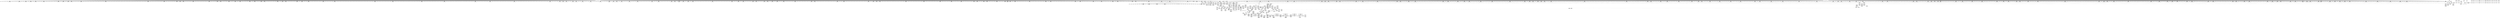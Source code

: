 digraph {
	CE0x4cfe6c0 [shape=record,shape=Mrecord,label="{CE0x4cfe6c0|1216:_i8*,_:_CRE_213,214_}"]
	CE0x4d4ebf0 [shape=record,shape=Mrecord,label="{CE0x4d4ebf0|1216:_i8*,_:_CRE_162,163_}"]
	CE0x4cf1b30 [shape=record,shape=Mrecord,label="{CE0x4cf1b30|1216:_i8*,_:_CRE_184,188_|*MultipleSource*|security/selinux/hooks.c,4260|Function::selinux_socket_unix_stream_connect&Arg::sock::}"]
	CE0x4d29bd0 [shape=record,shape=Mrecord,label="{CE0x4d29bd0|1216:_i8*,_:_CRE_856,857_}"]
	CE0x4d27bf0 [shape=record,shape=Mrecord,label="{CE0x4d27bf0|1216:_i8*,_:_CRE_826,827_}"]
	CE0x4d0cd80 [shape=record,shape=Mrecord,label="{CE0x4d0cd80|1216:_i8*,_:_CRE_560,561_}"]
	CE0x4ce0400 [shape=record,shape=Mrecord,label="{CE0x4ce0400|1216:_i8*,_:_CRE_411,412_}"]
	CE0x4dc4100 [shape=record,shape=Mrecord,label="{CE0x4dc4100|selinux_socket_unix_stream_connect:call|security/selinux/hooks.c,4271|*SummSink*}"]
	CE0x4cf81e0 [shape=record,shape=Mrecord,label="{CE0x4cf81e0|1216:_i8*,_:_CRE_135,136_}"]
	CE0x4d54a50 [shape=record,shape=Mrecord,label="{CE0x4d54a50|1216:_i8*,_:_CRE_257,258_}"]
	CE0x4dd2350 [shape=record,shape=Mrecord,label="{CE0x4dd2350|selinux_socket_unix_stream_connect:tmp7|security/selinux/hooks.c,4262}"]
	CE0x4d0ec50 [shape=record,shape=Mrecord,label="{CE0x4d0ec50|1216:_i8*,_:_CRE_589,590_}"]
	CE0x4d22290 [shape=record,shape=Mrecord,label="{CE0x4d22290|1216:_i8*,_:_CRE_696,697_}"]
	CE0x4d30be0 [shape=record,shape=Mrecord,label="{CE0x4d30be0|1216:_i8*,_:_CRE_1184,1192_|*MultipleSource*|security/selinux/hooks.c,4260|Function::selinux_socket_unix_stream_connect&Arg::sock::}"]
	CE0x4dd86d0 [shape=record,shape=Mrecord,label="{CE0x4dd86d0|selinux_socket_unix_stream_connect:call11|security/selinux/hooks.c,4279|*SummSink*}"]
	CE0x4d50570 [shape=record,shape=Mrecord,label="{CE0x4d50570|1216:_i8*,_:_CRE_193,194_}"]
	CE0x4dd3d70 [shape=record,shape=Mrecord,label="{CE0x4dd3d70|selinux_socket_unix_stream_connect:tmp15|security/selinux/hooks.c,4274}"]
	CE0x4d54d80 [shape=record,shape=Mrecord,label="{CE0x4d54d80|1216:_i8*,_:_CRE_260,261_}"]
	CE0x4d630f0 [shape=record,shape=Mrecord,label="{CE0x4d630f0|1216:_i8*,_:_CRE_6,7_}"]
	CE0x4dd32b0 [shape=record,shape=Mrecord,label="{CE0x4dd32b0|i8_0|*Constant*|*SummSink*}"]
	CE0x4d97b70 [shape=record,shape=Mrecord,label="{CE0x4d97b70|selinux_socket_unix_stream_connect:net3|security/selinux/hooks.c,4268}"]
	CE0x4d25dc0 [shape=record,shape=Mrecord,label="{CE0x4d25dc0|1216:_i8*,_:_CRE_772,776_|*MultipleSource*|security/selinux/hooks.c,4260|Function::selinux_socket_unix_stream_connect&Arg::sock::}"]
	CE0x4d214c0 [shape=record,shape=Mrecord,label="{CE0x4d214c0|1216:_i8*,_:_CRE_683,684_}"]
	CE0x4d7a450 [shape=record,shape=Mrecord,label="{CE0x4d7a450|1216:_i8*,_:_CRE_892,896_|*MultipleSource*|security/selinux/hooks.c,4261|Function::selinux_socket_unix_stream_connect&Arg::other::}"]
	CE0x4d20a20 [shape=record,shape=Mrecord,label="{CE0x4d20a20|1216:_i8*,_:_CRE_673,674_}"]
	CE0x4cdd7b0 [shape=record,shape=Mrecord,label="{CE0x4cdd7b0|1216:_i8*,_:_CRE_164,165_}"]
	CE0x4d2ade0 [shape=record,shape=Mrecord,label="{CE0x4d2ade0|1216:_i8*,_:_CRE_873,874_}"]
	CE0x4cfa150 [shape=record,shape=Mrecord,label="{CE0x4cfa150|1216:_i8*,_:_CRE_259,260_}"]
	CE0x4d6de60 [shape=record,shape=Mrecord,label="{CE0x4d6de60|1216:_i8*,_:_CRE_606,607_}"]
	CE0x4d509e0 [shape=record,shape=Mrecord,label="{CE0x4d509e0|1216:_i8*,_:_CRE_196,197_}"]
	CE0x4dd15f0 [shape=record,shape=Mrecord,label="{CE0x4dd15f0|selinux_socket_unix_stream_connect:sid10|security/selinux/hooks.c,4280|*SummSource*}"]
	CE0x4dd7ee0 [shape=record,shape=Mrecord,label="{CE0x4dd7ee0|selinux_socket_unix_stream_connect:sid10|security/selinux/hooks.c,4280|*SummSink*}"]
	CE0x4cd4810 [shape=record,shape=Mrecord,label="{CE0x4cd4810|selinux_socket_unix_stream_connect:cleanup|*SummSink*}"]
	CE0x4d59c60 [shape=record,shape=Mrecord,label="{CE0x4d59c60|1216:_i8*,_:_CRE_404,405_}"]
	CE0x4d25fb0 [shape=record,shape=Mrecord,label="{CE0x4d25fb0|1216:_i8*,_:_CRE_776,784_|*MultipleSource*|security/selinux/hooks.c,4260|Function::selinux_socket_unix_stream_connect&Arg::sock::}"]
	CE0x4d70490 [shape=record,shape=Mrecord,label="{CE0x4d70490|1216:_i8*,_:_CRE_671,672_}"]
	CE0x4d7d330 [shape=record,shape=Mrecord,label="{CE0x4d7d330|1216:_i8*,_:_CRE_1056,1064_|*MultipleSource*|security/selinux/hooks.c,4261|Function::selinux_socket_unix_stream_connect&Arg::other::}"]
	CE0x4cfdbc0 [shape=record,shape=Mrecord,label="{CE0x4cfdbc0|1216:_i8*,_:_CRE_209,210_}"]
	CE0x4d24380 [shape=record,shape=Mrecord,label="{CE0x4d24380|1216:_i8*,_:_CRE_566,567_}"]
	CE0x4d08da0 [shape=record,shape=Mrecord,label="{CE0x4d08da0|1216:_i8*,_:_CRE_541,542_}"]
	CE0x4d72250 [shape=record,shape=Mrecord,label="{CE0x4d72250|1216:_i8*,_:_CRE_699,700_}"]
	CE0x4cc8d20 [shape=record,shape=Mrecord,label="{CE0x4cc8d20|1216:_i8*,_:_CRE_81,82_}"]
	CE0x4d819b0 [shape=record,shape=Mrecord,label="{CE0x4d819b0|selinux_socket_unix_stream_connect:tmp4|*LoadInst*|security/selinux/hooks.c,4261|*SummSource*}"]
	CE0x4ddc820 [shape=record,shape=Mrecord,label="{CE0x4ddc820|selinux_socket_unix_stream_connect:tmp27|security/selinux/hooks.c,4282|*SummSink*}"]
	CE0x4dc6ab0 [shape=record,shape=Mrecord,label="{CE0x4dc6ab0|_ret_i32_%retval.0,_!dbg_!27728|security/selinux/avc.c,775}"]
	CE0x4cecec0 [shape=record,shape=Mrecord,label="{CE0x4cecec0|selinux_socket_unix_stream_connect:if.end|*SummSink*}"]
	CE0x4d7b430 [shape=record,shape=Mrecord,label="{CE0x4d7b430|1216:_i8*,_:_CRE_952,960_|*MultipleSource*|security/selinux/hooks.c,4261|Function::selinux_socket_unix_stream_connect&Arg::other::}"]
	CE0x4ce6240 [shape=record,shape=Mrecord,label="{CE0x4ce6240|1216:_i8*,_:_CRE_251,252_}"]
	CE0x4dc5080 [shape=record,shape=Mrecord,label="{CE0x4dc5080|avc_has_perm:ssid|Function::avc_has_perm&Arg::ssid::}"]
	CE0x4d12520 [shape=record,shape=Mrecord,label="{CE0x4d12520|1216:_i8*,_:_CRE_56,57_}"]
	CE0x4d1d6a0 [shape=record,shape=Mrecord,label="{CE0x4d1d6a0|1216:_i8*,_:_CRE_595,596_}"]
	CE0x4d676e0 [shape=record,shape=Mrecord,label="{CE0x4d676e0|1216:_i8*,_:_CRE_88,89_}"]
	CE0x4d53510 [shape=record,shape=Mrecord,label="{CE0x4d53510|1216:_i8*,_:_CRE_237,238_}"]
	CE0x4db5f00 [shape=record,shape=Mrecord,label="{CE0x4db5f00|selinux_socket_unix_stream_connect:tmp19|security/selinux/hooks.c,4275|*SummSource*}"]
	CE0x4d79ac0 [shape=record,shape=Mrecord,label="{CE0x4d79ac0|1216:_i8*,_:_CRE_873,874_}"]
	CE0x4cfa260 [shape=record,shape=Mrecord,label="{CE0x4cfa260|1216:_i8*,_:_CRE_260,261_}"]
	CE0x4d4f360 [shape=record,shape=Mrecord,label="{CE0x4d4f360|1216:_i8*,_:_CRE_169,170_}"]
	CE0x4dd3de0 [shape=record,shape=Mrecord,label="{CE0x4dd3de0|GLOBAL:__llvm_gcov_ctr339|Global_var:__llvm_gcov_ctr339}"]
	CE0x4d6ba40 [shape=record,shape=Mrecord,label="{CE0x4d6ba40|1216:_i8*,_:_CRE_572,573_}"]
	CE0x4cde6b0 [shape=record,shape=Mrecord,label="{CE0x4cde6b0|1216:_i8*,_:_CRE_424,428_|*MultipleSource*|security/selinux/hooks.c,4260|Function::selinux_socket_unix_stream_connect&Arg::sock::}"]
	CE0x4dc39b0 [shape=record,shape=Mrecord,label="{CE0x4dc39b0|selinux_socket_unix_stream_connect:tmp13|security/selinux/hooks.c,4272|*SummSink*}"]
	CE0x4ce82e0 [shape=record,shape=Mrecord,label="{CE0x4ce82e0|selinux_socket_unix_stream_connect:sk_security2|security/selinux/hooks.c,4262|*SummSource*}"]
	CE0x4d1e250 [shape=record,shape=Mrecord,label="{CE0x4d1e250|1216:_i8*,_:_CRE_606,607_}"]
	CE0x4cf9150 [shape=record,shape=Mrecord,label="{CE0x4cf9150|1216:_i8*,_:_CRE_385,386_}"]
	CE0x4d1e580 [shape=record,shape=Mrecord,label="{CE0x4d1e580|1216:_i8*,_:_CRE_612,616_|*MultipleSource*|security/selinux/hooks.c,4260|Function::selinux_socket_unix_stream_connect&Arg::sock::}"]
	CE0x4ced0e0 [shape=record,shape=Mrecord,label="{CE0x4ced0e0|1216:_i8*,_:_CRE_98,99_}"]
	CE0x4d21f60 [shape=record,shape=Mrecord,label="{CE0x4d21f60|1216:_i8*,_:_CRE_693,694_}"]
	CE0x4d27e10 [shape=record,shape=Mrecord,label="{CE0x4d27e10|1216:_i8*,_:_CRE_828,829_}"]
	CE0x4d1e030 [shape=record,shape=Mrecord,label="{CE0x4d1e030|1216:_i8*,_:_CRE_604,605_}"]
	CE0x4d70050 [shape=record,shape=Mrecord,label="{CE0x4d70050|1216:_i8*,_:_CRE_667,668_}"]
	CE0x4d6f8e0 [shape=record,shape=Mrecord,label="{CE0x4d6f8e0|1216:_i8*,_:_CRE_660,661_}"]
	CE0x4cf1990 [shape=record,shape=Mrecord,label="{CE0x4cf1990|1216:_i8*,_:_CRE_182,183_}"]
	CE0x4d5eee0 [shape=record,shape=Mrecord,label="{CE0x4d5eee0|selinux_socket_unix_stream_connect:tmp10|security/selinux/hooks.c,4269|*SummSink*}"]
	CE0x4d30250 [shape=record,shape=Mrecord,label="{CE0x4d30250|1216:_i8*,_:_CRE_1157,1158_}"]
	CE0x4d20800 [shape=record,shape=Mrecord,label="{CE0x4d20800|1216:_i8*,_:_CRE_671,672_}"]
	CE0x4d67ef0 [shape=record,shape=Mrecord,label="{CE0x4d67ef0|1216:_i8*,_:_CRE_95,96_}"]
	CE0x4d24270 [shape=record,shape=Mrecord,label="{CE0x4d24270|1216:_i8*,_:_CRE_565,566_}"]
	CE0x4d6c700 [shape=record,shape=Mrecord,label="{CE0x4d6c700|1216:_i8*,_:_CRE_584,585_}"]
	CE0x4cdcb30 [shape=record,shape=Mrecord,label="{CE0x4cdcb30|1216:_i8*,_:_CRE_77,78_}"]
	CE0x4d0ff60 [shape=record,shape=Mrecord,label="{CE0x4d0ff60|1216:_i8*,_:_CRE_357,358_}"]
	CE0x4d9f5b0 [shape=record,shape=Mrecord,label="{CE0x4d9f5b0|selinux_socket_unix_stream_connect:tmp5|security/selinux/hooks.c,4261}"]
	CE0x4dd39d0 [shape=record,shape=Mrecord,label="{CE0x4dd39d0|i64_0|*Constant*|*SummSink*}"]
	CE0x4d72e00 [shape=record,shape=Mrecord,label="{CE0x4d72e00|1216:_i8*,_:_CRE_710,711_}"]
	CE0x4dc98d0 [shape=record,shape=Mrecord,label="{CE0x4dc98d0|8:_%struct.sock*,_:_SCME_31,32_}"]
	CE0x4ce8090 [shape=record,shape=Mrecord,label="{CE0x4ce8090|selinux_socket_unix_stream_connect:newsk|Function::selinux_socket_unix_stream_connect&Arg::newsk::|*SummSource*}"]
	CE0x4d6af00 [shape=record,shape=Mrecord,label="{CE0x4d6af00|1216:_i8*,_:_CRE_143,144_}"]
	CE0x4cc98e0 [shape=record,shape=Mrecord,label="{CE0x4cc98e0|i32_1|*Constant*}"]
	CE0x4d52740 [shape=record,shape=Mrecord,label="{CE0x4d52740|1216:_i8*,_:_CRE_224,225_}"]
	CE0x4d817c0 [shape=record,shape=Mrecord,label="{CE0x4d817c0|selinux_socket_unix_stream_connect:tmp4|*LoadInst*|security/selinux/hooks.c,4261}"]
	CE0x4dc2c60 [shape=record,shape=Mrecord,label="{CE0x4dc2c60|selinux_socket_unix_stream_connect:peer_sid16|security/selinux/hooks.c,4285}"]
	CE0x4d72580 [shape=record,shape=Mrecord,label="{CE0x4d72580|1216:_i8*,_:_CRE_702,703_}"]
	CE0x4ce16e0 [shape=record,shape=Mrecord,label="{CE0x4ce16e0|1216:_i8*,_:_CRE_158,159_}"]
	CE0x4d50240 [shape=record,shape=Mrecord,label="{CE0x4d50240|1216:_i8*,_:_CRE_183,184_}"]
	CE0x4d58e90 [shape=record,shape=Mrecord,label="{CE0x4d58e90|1216:_i8*,_:_CRE_391,392_}"]
	CE0x4dcfb80 [shape=record,shape=Mrecord,label="{CE0x4dcfb80|selinux_socket_unix_stream_connect:sid8|security/selinux/hooks.c,4279}"]
	CE0x4d73350 [shape=record,shape=Mrecord,label="{CE0x4d73350|1216:_i8*,_:_CRE_715,716_}"]
	CE0x4d594f0 [shape=record,shape=Mrecord,label="{CE0x4d594f0|1216:_i8*,_:_CRE_397,398_}"]
	CE0x4d23e30 [shape=record,shape=Mrecord,label="{CE0x4d23e30|1216:_i8*,_:_CRE_561,562_}"]
	CE0x4ce1f20 [shape=record,shape=Mrecord,label="{CE0x4ce1f20|1216:_i8*,_:_CRE_432,440_|*MultipleSource*|security/selinux/hooks.c,4260|Function::selinux_socket_unix_stream_connect&Arg::sock::}"]
	CE0x4cd9dc0 [shape=record,shape=Mrecord,label="{CE0x4cd9dc0|i64_1|*Constant*|*SummSource*}"]
	CE0x4d719d0 [shape=record,shape=Mrecord,label="{CE0x4d719d0|1216:_i8*,_:_CRE_691,692_}"]
	CE0x4d58a50 [shape=record,shape=Mrecord,label="{CE0x4d58a50|1216:_i8*,_:_CRE_387,388_}"]
	CE0x4ce3120 [shape=record,shape=Mrecord,label="{CE0x4ce3120|1216:_i8*,_:_CRE_403,404_}"]
	CE0x4d63370 [shape=record,shape=Mrecord,label="{CE0x4d63370|1216:_i8*,_:_CRE_16,18_|*MultipleSource*|security/selinux/hooks.c,4261|Function::selinux_socket_unix_stream_connect&Arg::other::}"]
	CE0x4cfd070 [shape=record,shape=Mrecord,label="{CE0x4cfd070|1216:_i8*,_:_CRE_108,112_|*MultipleSource*|security/selinux/hooks.c,4260|Function::selinux_socket_unix_stream_connect&Arg::sock::}"]
	CE0x4cc7ec0 [shape=record,shape=Mrecord,label="{CE0x4cc7ec0|1216:_i8*,_:_CRE_376,377_}"]
	CE0x4d2c180 [shape=record,shape=Mrecord,label="{CE0x4d2c180|1216:_i8*,_:_CRE_920,936_|*MultipleSource*|security/selinux/hooks.c,4260|Function::selinux_socket_unix_stream_connect&Arg::sock::}"]
	CE0x4d2dab0 [shape=record,shape=Mrecord,label="{CE0x4d2dab0|1216:_i8*,_:_CRE_1008,1016_|*MultipleSource*|security/selinux/hooks.c,4260|Function::selinux_socket_unix_stream_connect&Arg::sock::}"]
	CE0x4d591c0 [shape=record,shape=Mrecord,label="{CE0x4d591c0|1216:_i8*,_:_CRE_394,395_}"]
	CE0x4d277b0 [shape=record,shape=Mrecord,label="{CE0x4d277b0|1216:_i8*,_:_CRE_822,823_}"]
	CE0x4d766b0 [shape=record,shape=Mrecord,label="{CE0x4d766b0|1216:_i8*,_:_CRE_824,825_}"]
	CE0x4dca970 [shape=record,shape=Mrecord,label="{CE0x4dca970|8:_%struct.sock*,_:_SCME_45,46_}"]
	CE0x4cf0af0 [shape=record,shape=Mrecord,label="{CE0x4cf0af0|1216:_i8*,_:_CRE_179,180_}"]
	CE0x4ce9000 [shape=record,shape=Mrecord,label="{CE0x4ce9000|1216:_i8*,_:_CRE_85,86_}"]
	CE0x4cdefd0 [shape=record,shape=Mrecord,label="{CE0x4cdefd0|1216:_i8*,_:_CRE_89,90_}"]
	CE0x4cf10a0 [shape=record,shape=Mrecord,label="{CE0x4cf10a0|1216:_i8*,_:_CRE_116,117_}"]
	CE0x4d6a8a0 [shape=record,shape=Mrecord,label="{CE0x4d6a8a0|1216:_i8*,_:_CRE_137,138_}"]
	CE0x4dc5370 [shape=record,shape=Mrecord,label="{CE0x4dc5370|avc_has_perm:ssid|Function::avc_has_perm&Arg::ssid::|*SummSink*}"]
	CE0x4cdf9e0 [shape=record,shape=Mrecord,label="{CE0x4cdf9e0|1216:_i8*,_:_CRE_476,480_|*MultipleSource*|security/selinux/hooks.c,4260|Function::selinux_socket_unix_stream_connect&Arg::sock::}"]
	CE0x4ce1540 [shape=record,shape=Mrecord,label="{CE0x4ce1540|1216:_i8*,_:_CRE_156,157_}"]
	CE0x4d60c50 [shape=record,shape=Mrecord,label="{CE0x4d60c50|16:_i32,_20:_i32,_:_CMRE_20,24_|*MultipleSource*|*LoadInst*|security/selinux/hooks.c,4260|security/selinux/hooks.c,4271|security/selinux/hooks.c,4260}"]
	CE0x4ce01e0 [shape=record,shape=Mrecord,label="{CE0x4ce01e0|1216:_i8*,_:_CRE_409,410_}"]
	CE0x4cfeb50 [shape=record,shape=Mrecord,label="{CE0x4cfeb50|1216:_i8*,_:_CRE_263,264_}"]
	CE0x4d4ed00 [shape=record,shape=Mrecord,label="{CE0x4d4ed00|1216:_i8*,_:_CRE_163,164_}"]
	CE0x4cfe520 [shape=record,shape=Mrecord,label="{CE0x4cfe520|1216:_i8*,_:_CRE_211,212_}"]
	CE0x4d213b0 [shape=record,shape=Mrecord,label="{CE0x4d213b0|1216:_i8*,_:_CRE_682,683_}"]
	CE0x4d67de0 [shape=record,shape=Mrecord,label="{CE0x4d67de0|1216:_i8*,_:_CRE_94,95_}"]
	CE0x4d24490 [shape=record,shape=Mrecord,label="{CE0x4d24490|1216:_i8*,_:_CRE_567,568_}"]
	CE0x4d50ed0 [shape=record,shape=Mrecord,label="{CE0x4d50ed0|1216:_i8*,_:_CRE_201,202_}"]
	CE0x4d59d70 [shape=record,shape=Mrecord,label="{CE0x4d59d70|1216:_i8*,_:_CRE_405,406_}"]
	CE0x4d75640 [shape=record,shape=Mrecord,label="{CE0x4d75640|1216:_i8*,_:_CRE_809,810_}"]
	CE0x4ce0ee0 [shape=record,shape=Mrecord,label="{CE0x4ce0ee0|1216:_i8*,_:_CRE_344,348_|*MultipleSource*|security/selinux/hooks.c,4260|Function::selinux_socket_unix_stream_connect&Arg::sock::}"]
	CE0x4dc8bc0 [shape=record,shape=Mrecord,label="{CE0x4dc8bc0|selinux_socket_unix_stream_connect:tmp17|security/selinux/hooks.c,4274}"]
	CE0x4d778c0 [shape=record,shape=Mrecord,label="{CE0x4d778c0|1216:_i8*,_:_CRE_841,842_}"]
	CE0x4d52410 [shape=record,shape=Mrecord,label="{CE0x4d52410|1216:_i8*,_:_CRE_221,222_}"]
	CE0x4cf7f70 [shape=record,shape=Mrecord,label="{CE0x4cf7f70|1216:_i8*,_:_CRE_132,133_}"]
	CE0x4d5c590 [shape=record,shape=Mrecord,label="{CE0x4d5c590|1216:_i8*,_:_CRE_476,480_|*MultipleSource*|security/selinux/hooks.c,4261|Function::selinux_socket_unix_stream_connect&Arg::other::}"]
	CE0x4d6d910 [shape=record,shape=Mrecord,label="{CE0x4d6d910|1216:_i8*,_:_CRE_601,602_}"]
	CE0x4cf2410 [shape=record,shape=Mrecord,label="{CE0x4cf2410|1216:_i8*,_:_CRE_196,197_}"]
	CE0x4d6cf80 [shape=record,shape=Mrecord,label="{CE0x4d6cf80|1216:_i8*,_:_CRE_592,593_}"]
	CE0x4d765a0 [shape=record,shape=Mrecord,label="{CE0x4d765a0|1216:_i8*,_:_CRE_823,824_}"]
	CE0x4cf4320 [shape=record,shape=Mrecord,label="{CE0x4cf4320|1216:_i8*,_:_CRE_2,3_}"]
	CE0x4d6f4a0 [shape=record,shape=Mrecord,label="{CE0x4d6f4a0|1216:_i8*,_:_CRE_656,657_}"]
	CE0x4d0e0a0 [shape=record,shape=Mrecord,label="{CE0x4d0e0a0|1216:_i8*,_:_CRE_578,579_}"]
	CE0x4d328f0 [shape=record,shape=Mrecord,label="{CE0x4d328f0|1216:_i8*,_:_CRE_1280,1288_|*MultipleSource*|security/selinux/hooks.c,4260|Function::selinux_socket_unix_stream_connect&Arg::sock::}"]
	CE0x4d62430 [shape=record,shape=Mrecord,label="{CE0x4d62430|selinux_socket_unix_stream_connect:other|Function::selinux_socket_unix_stream_connect&Arg::other::|*SummSink*}"]
	CE0x4cdd610 [shape=record,shape=Mrecord,label="{CE0x4cdd610|1216:_i8*,_:_CRE_162,163_}"]
	CE0x4d51a80 [shape=record,shape=Mrecord,label="{CE0x4d51a80|1216:_i8*,_:_CRE_212,213_}"]
	CE0x4d5f580 [shape=record,shape=Mrecord,label="{CE0x4d5f580|i32_2|*Constant*}"]
	CE0x4cfda20 [shape=record,shape=Mrecord,label="{CE0x4cfda20|1216:_i8*,_:_CRE_207,208_}"]
	CE0x4dd8570 [shape=record,shape=Mrecord,label="{CE0x4dd8570|selinux_socket_unix_stream_connect:call11|security/selinux/hooks.c,4279|*SummSource*}"]
	CE0x4d6b280 [shape=record,shape=Mrecord,label="{CE0x4d6b280|selinux_socket_unix_stream_connect:tmp3|security/selinux/hooks.c,4260|*SummSource*}"]
	CE0x4d520e0 [shape=record,shape=Mrecord,label="{CE0x4d520e0|1216:_i8*,_:_CRE_218,219_}"]
	CE0x4d639b0 [shape=record,shape=Mrecord,label="{CE0x4d639b0|1216:_i8*,_:_CRE_19,20_|*MultipleSource*|security/selinux/hooks.c,4261|Function::selinux_socket_unix_stream_connect&Arg::other::}"]
	CE0x4d7ef30 [shape=record,shape=Mrecord,label="{CE0x4d7ef30|1216:_i8*,_:_CRE_1157,1158_}"]
	CE0x4cdbe50 [shape=record,shape=Mrecord,label="{CE0x4cdbe50|selinux_socket_unix_stream_connect:tmp|*SummSink*}"]
	CE0x4d71d00 [shape=record,shape=Mrecord,label="{CE0x4d71d00|1216:_i8*,_:_CRE_694,695_}"]
	CE0x4d69580 [shape=record,shape=Mrecord,label="{CE0x4d69580|1216:_i8*,_:_CRE_119,120_}"]
	CE0x4d7e690 [shape=record,shape=Mrecord,label="{CE0x4d7e690|1216:_i8*,_:_CRE_1144,1152_|*MultipleSource*|security/selinux/hooks.c,4261|Function::selinux_socket_unix_stream_connect&Arg::other::}"]
	CE0x4dec780 [shape=record,shape=Mrecord,label="{CE0x4dec780|selinux_socket_unix_stream_connect:tmp33|security/selinux/hooks.c,4288|*SummSource*}"]
	CE0x4d72be0 [shape=record,shape=Mrecord,label="{CE0x4d72be0|1216:_i8*,_:_CRE_708,709_}"]
	CE0x4d2d100 [shape=record,shape=Mrecord,label="{CE0x4d2d100|1216:_i8*,_:_CRE_972,976_|*MultipleSource*|security/selinux/hooks.c,4260|Function::selinux_socket_unix_stream_connect&Arg::sock::}"]
	CE0x4cfc070 [shape=record,shape=Mrecord,label="{CE0x4cfc070|1216:_i8*,_:_CRE_370,371_}"]
	CE0x4d2e840 [shape=record,shape=Mrecord,label="{CE0x4d2e840|1216:_i8*,_:_CRE_1064,1072_|*MultipleSource*|security/selinux/hooks.c,4260|Function::selinux_socket_unix_stream_connect&Arg::sock::}"]
	CE0x4d22840 [shape=record,shape=Mrecord,label="{CE0x4d22840|1216:_i8*,_:_CRE_540,541_}"]
	CE0x4ded3d0 [shape=record,shape=Mrecord,label="{CE0x4ded3d0|_ret_i32_%retval.0,_!dbg_!27762|security/selinux/hooks.c,4288}"]
	CE0x4d24ab0 [shape=record,shape=Mrecord,label="{CE0x4d24ab0|1216:_i8*,_:_CRE_719,720_}"]
	CE0x4d2cd20 [shape=record,shape=Mrecord,label="{CE0x4d2cd20|1216:_i8*,_:_CRE_968,970_|*MultipleSource*|security/selinux/hooks.c,4260|Function::selinux_socket_unix_stream_connect&Arg::sock::}"]
	CE0x4d66800 [shape=record,shape=Mrecord,label="{CE0x4d66800|1216:_i8*,_:_CRE_75,76_}"]
	CE0x4d624a0 [shape=record,shape=Mrecord,label="{CE0x4d624a0|1216:_i8*,_:_CRE_0,1_}"]
	CE0x4cdfdc0 [shape=record,shape=Mrecord,label="{CE0x4cdfdc0|1216:_i8*,_:_CRE_539,540_}"]
	CE0x4dc7520 [shape=record,shape=Mrecord,label="{CE0x4dc7520|selinux_socket_unix_stream_connect:tobool|security/selinux/hooks.c,4274|*SummSink*}"]
	CE0x4d29ac0 [shape=record,shape=Mrecord,label="{CE0x4d29ac0|1216:_i8*,_:_CRE_855,856_}"]
	CE0x4cf0950 [shape=record,shape=Mrecord,label="{CE0x4cf0950|1216:_i8*,_:_CRE_177,178_}"]
	CE0x4d261a0 [shape=record,shape=Mrecord,label="{CE0x4d261a0|1216:_i8*,_:_CRE_784,792_|*MultipleSource*|security/selinux/hooks.c,4260|Function::selinux_socket_unix_stream_connect&Arg::sock::}"]
	CE0x4ddd720 [shape=record,shape=Mrecord,label="{CE0x4ddd720|i64*_getelementptr_inbounds_(_9_x_i64_,_9_x_i64_*___llvm_gcov_ctr339,_i64_0,_i64_7)|*Constant*|*SummSink*}"]
	CE0x4cdc840 [shape=record,shape=Mrecord,label="{CE0x4cdc840|i64*_getelementptr_inbounds_(_9_x_i64_,_9_x_i64_*___llvm_gcov_ctr339,_i64_0,_i64_0)|*Constant*|*SummSource*}"]
	CE0x4d71f20 [shape=record,shape=Mrecord,label="{CE0x4d71f20|1216:_i8*,_:_CRE_696,697_}"]
	CE0x4d1ee30 [shape=record,shape=Mrecord,label="{CE0x4d1ee30|1216:_i8*,_:_CRE_648,649_}"]
	CE0x4dd8e70 [shape=record,shape=Mrecord,label="{CE0x4dd8e70|selinux_socket_unix_stream_connect:tobool12|security/selinux/hooks.c,4281}"]
	CE0x4d73240 [shape=record,shape=Mrecord,label="{CE0x4d73240|1216:_i8*,_:_CRE_714,715_}"]
	CE0x4d4e9d0 [shape=record,shape=Mrecord,label="{CE0x4d4e9d0|1216:_i8*,_:_CRE_160,161_}"]
	CE0x4d674c0 [shape=record,shape=Mrecord,label="{CE0x4d674c0|1216:_i8*,_:_CRE_87,88_}"]
	CE0x4d2a9a0 [shape=record,shape=Mrecord,label="{CE0x4d2a9a0|1216:_i8*,_:_CRE_869,870_}"]
	CE0x4d76c00 [shape=record,shape=Mrecord,label="{CE0x4d76c00|1216:_i8*,_:_CRE_829,830_}"]
	CE0x4d6c810 [shape=record,shape=Mrecord,label="{CE0x4d6c810|1216:_i8*,_:_CRE_585,586_}"]
	CE0x4d63700 [shape=record,shape=Mrecord,label="{CE0x4d63700|1216:_i8*,_:_CRE_18,19_|*MultipleSource*|security/selinux/hooks.c,4261|Function::selinux_socket_unix_stream_connect&Arg::other::}"]
	CE0x4d65f80 [shape=record,shape=Mrecord,label="{CE0x4d65f80|1216:_i8*,_:_CRE_67,68_}"]
	CE0x4cee9a0 [shape=record,shape=Mrecord,label="{CE0x4cee9a0|1216:_i8*,_:_CRE_128,129_}"]
	CE0x4dc52d0 [shape=record,shape=Mrecord,label="{CE0x4dc52d0|avc_has_perm:ssid|Function::avc_has_perm&Arg::ssid::|*SummSource*}"]
	CE0x4d5ac50 [shape=record,shape=Mrecord,label="{CE0x4d5ac50|1216:_i8*,_:_CRE_419,420_}"]
	CE0x4d16fa0 [shape=record,shape=Mrecord,label="{CE0x4d16fa0|1216:_i8*,_:_CRE_35,36_}"]
	CE0x4d7b620 [shape=record,shape=Mrecord,label="{CE0x4d7b620|1216:_i8*,_:_CRE_960,964_|*MultipleSource*|security/selinux/hooks.c,4261|Function::selinux_socket_unix_stream_connect&Arg::other::}"]
	CE0x4cfa700 [shape=record,shape=Mrecord,label="{CE0x4cfa700|1216:_i8*,_:_CRE_146,147_}"]
	CE0x4cf89f0 [shape=record,shape=Mrecord,label="{CE0x4cf89f0|1216:_i8*,_:_CRE_154,155_}"]
	CE0x4cedfe0 [shape=record,shape=Mrecord,label="{CE0x4cedfe0|1216:_i8*,_:_CRE_166,167_}"]
	CE0x4dd03c0 [shape=record,shape=Mrecord,label="{CE0x4dd03c0|selinux_socket_unix_stream_connect:sid9|security/selinux/hooks.c,4279}"]
	CE0x4ce2260 [shape=record,shape=Mrecord,label="{CE0x4ce2260|1216:_i8*,_:_CRE_452,456_|*MultipleSource*|security/selinux/hooks.c,4260|Function::selinux_socket_unix_stream_connect&Arg::sock::}"]
	CE0x4d56c90 [shape=record,shape=Mrecord,label="{CE0x4d56c90|1216:_i8*,_:_CRE_359,360_}"]
	CE0x4d72690 [shape=record,shape=Mrecord,label="{CE0x4d72690|1216:_i8*,_:_CRE_703,704_}"]
	CE0x4d0c810 [shape=record,shape=Mrecord,label="{CE0x4d0c810|1216:_i8*,_:_CRE_709,710_}"]
	CE0x4d79680 [shape=record,shape=Mrecord,label="{CE0x4d79680|1216:_i8*,_:_CRE_869,870_}"]
	CE0x4d2b660 [shape=record,shape=Mrecord,label="{CE0x4d2b660|1216:_i8*,_:_CRE_888,892_|*MultipleSource*|security/selinux/hooks.c,4260|Function::selinux_socket_unix_stream_connect&Arg::sock::}"]
	CE0x4db3260 [shape=record,shape=Mrecord,label="{CE0x4db3260|1216:_i8*,_:_CRE_1216,1224_|*MultipleSource*|security/selinux/hooks.c,4262|Function::selinux_socket_unix_stream_connect&Arg::newsk::}"]
	CE0x4d975e0 [shape=record,shape=Mrecord,label="{CE0x4d975e0|selinux_socket_unix_stream_connect:u|security/selinux/hooks.c,4268}"]
	CE0x4ce6350 [shape=record,shape=Mrecord,label="{CE0x4ce6350|1216:_i8*,_:_CRE_252,253_}"]
	CE0x4d52fc0 [shape=record,shape=Mrecord,label="{CE0x4d52fc0|1216:_i8*,_:_CRE_232,233_}"]
	CE0x4d65c50 [shape=record,shape=Mrecord,label="{CE0x4d65c50|1216:_i8*,_:_CRE_64,65_}"]
	CE0x4cdac70 [shape=record,shape=Mrecord,label="{CE0x4cdac70|selinux_socket_unix_stream_connect:ad|security/selinux/hooks.c, 4263|*SummSink*}"]
	CE0x4cff020 [shape=record,shape=Mrecord,label="{CE0x4cff020|1216:_i8*,_:_CRE_304,312_|*MultipleSource*|security/selinux/hooks.c,4260|Function::selinux_socket_unix_stream_connect&Arg::sock::}"]
	CE0x4ded0f0 [shape=record,shape=Mrecord,label="{CE0x4ded0f0|selinux_socket_unix_stream_connect:tmp34|security/selinux/hooks.c,4288|*SummSource*}"]
	CE0x4d23c10 [shape=record,shape=Mrecord,label="{CE0x4d23c10|1216:_i8*,_:_CRE_559,560_}"]
	CE0x4cfed70 [shape=record,shape=Mrecord,label="{CE0x4cfed70|1216:_i8*,_:_CRE_272,280_|*MultipleSource*|security/selinux/hooks.c,4260|Function::selinux_socket_unix_stream_connect&Arg::sock::}"]
	CE0x4cdcba0 [shape=record,shape=Mrecord,label="{CE0x4cdcba0|1216:_i8*,_:_CRE_91,92_}"]
	CE0x4dd0ee0 [shape=record,shape=Mrecord,label="{CE0x4dd0ee0|selinux_socket_unix_stream_connect:tmp22|security/selinux/hooks.c,4279|*SummSource*}"]
	CE0x4d81ba0 [shape=record,shape=Mrecord,label="{CE0x4d81ba0|selinux_socket_unix_stream_connect:tmp4|*LoadInst*|security/selinux/hooks.c,4261|*SummSink*}"]
	CE0x4d1d7b0 [shape=record,shape=Mrecord,label="{CE0x4d1d7b0|1216:_i8*,_:_CRE_596,597_}"]
	CE0x4ddb330 [shape=record,shape=Mrecord,label="{CE0x4ddb330|selinux_socket_unix_stream_connect:tmp25|security/selinux/hooks.c,4281|*SummSource*}"]
	CE0x4ce5500 [shape=record,shape=Mrecord,label="{CE0x4ce5500|1216:_i8*,_:_CRE_240,241_}"]
	CE0x4d58fa0 [shape=record,shape=Mrecord,label="{CE0x4d58fa0|1216:_i8*,_:_CRE_392,393_}"]
	CE0x4d0c5f0 [shape=record,shape=Mrecord,label="{CE0x4d0c5f0|1216:_i8*,_:_CRE_707,708_}"]
	CE0x4d54500 [shape=record,shape=Mrecord,label="{CE0x4d54500|1216:_i8*,_:_CRE_252,253_}"]
	CE0x4d767c0 [shape=record,shape=Mrecord,label="{CE0x4d767c0|1216:_i8*,_:_CRE_825,826_}"]
	CE0x4cfee80 [shape=record,shape=Mrecord,label="{CE0x4cfee80|1216:_i8*,_:_CRE_280,288_|*MultipleSource*|security/selinux/hooks.c,4260|Function::selinux_socket_unix_stream_connect&Arg::sock::}"]
	CE0x4d77e10 [shape=record,shape=Mrecord,label="{CE0x4d77e10|1216:_i8*,_:_CRE_846,847_}"]
	CE0x4d1f5f0 [shape=record,shape=Mrecord,label="{CE0x4d1f5f0|1216:_i8*,_:_CRE_654,655_}"]
	CE0x4d0ed60 [shape=record,shape=Mrecord,label="{CE0x4d0ed60|1216:_i8*,_:_CRE_590,591_}"]
	CE0x4d29570 [shape=record,shape=Mrecord,label="{CE0x4d29570|1216:_i8*,_:_CRE_850,851_}"]
	CE0x4d59a40 [shape=record,shape=Mrecord,label="{CE0x4d59a40|1216:_i8*,_:_CRE_402,403_}"]
	CE0x4dc1f40 [shape=record,shape=Mrecord,label="{CE0x4dc1f40|_ret_i32_%retval.0,_!dbg_!27762|security/selinux/hooks.c,4288|*SummSink*}"]
	CE0x4cee320 [shape=record,shape=Mrecord,label="{CE0x4cee320|1216:_i8*,_:_CRE_170,171_}"]
	CE0x4d5eb60 [shape=record,shape=Mrecord,label="{CE0x4d5eb60|selinux_socket_unix_stream_connect:sid|security/selinux/hooks.c,4271|*SummSource*}"]
	CE0x4d4ff10 [shape=record,shape=Mrecord,label="{CE0x4d4ff10|1216:_i8*,_:_CRE_180,181_}"]
	CE0x4d31780 [shape=record,shape=Mrecord,label="{CE0x4d31780|1216:_i8*,_:_CRE_1216,1224_|*MultipleSource*|security/selinux/hooks.c,4260|Function::selinux_socket_unix_stream_connect&Arg::sock::}"]
	CE0x4cdd6e0 [shape=record,shape=Mrecord,label="{CE0x4cdd6e0|1216:_i8*,_:_CRE_163,164_}"]
	CE0x4d215d0 [shape=record,shape=Mrecord,label="{CE0x4d215d0|1216:_i8*,_:_CRE_684,685_}"]
	CE0x4d224b0 [shape=record,shape=Mrecord,label="{CE0x4d224b0|1216:_i8*,_:_CRE_698,699_}"]
	CE0x4d543f0 [shape=record,shape=Mrecord,label="{CE0x4d543f0|1216:_i8*,_:_CRE_251,252_}"]
	CE0x4dc9c60 [shape=record,shape=Mrecord,label="{CE0x4dc9c60|8:_%struct.sock*,_:_SCME_34,35_}"]
	CE0x4cf18c0 [shape=record,shape=Mrecord,label="{CE0x4cf18c0|1216:_i8*,_:_CRE_181,182_}"]
	CE0x4d216e0 [shape=record,shape=Mrecord,label="{CE0x4d216e0|1216:_i8*,_:_CRE_685,686_}"]
	CE0x4d234a0 [shape=record,shape=Mrecord,label="{CE0x4d234a0|1216:_i8*,_:_CRE_552,553_}"]
	"CONST[source:0(mediator),value:2(dynamic)][purpose:{subject}][SnkIdx:0]"
	CE0x4d4ee10 [shape=record,shape=Mrecord,label="{CE0x4d4ee10|1216:_i8*,_:_CRE_164,165_}"]
	CE0x4d7a340 [shape=record,shape=Mrecord,label="{CE0x4d7a340|1216:_i8*,_:_CRE_888,892_|*MultipleSource*|security/selinux/hooks.c,4261|Function::selinux_socket_unix_stream_connect&Arg::other::}"]
	CE0x4cf9590 [shape=record,shape=Mrecord,label="{CE0x4cf9590|1216:_i8*,_:_CRE_389,390_}"]
	CE0x4cc8520 [shape=record,shape=Mrecord,label="{CE0x4cc8520|1216:_i8*,_:_CRE_382,383_}"]
	CE0x4d01620 [shape=record,shape=Mrecord,label="{CE0x4d01620|1216:_i8*,_:_CRE_228,229_}"]
	CE0x4dd3830 [shape=record,shape=Mrecord,label="{CE0x4dd3830|i64_0|*Constant*|*SummSource*}"]
	CE0x4d746c0 [shape=record,shape=Mrecord,label="{CE0x4d746c0|1216:_i8*,_:_CRE_764,768_|*MultipleSource*|security/selinux/hooks.c,4261|Function::selinux_socket_unix_stream_connect&Arg::other::}"]
	CE0x4d813e0 [shape=record,shape=Mrecord,label="{CE0x4d813e0|1216:_i8*,_:_CRE_1272,1280_|*MultipleSource*|security/selinux/hooks.c,4261|Function::selinux_socket_unix_stream_connect&Arg::other::}"]
	CE0x4ded6f0 [shape=record,shape=Mrecord,label="{CE0x4ded6f0|_ret_i32_%retval.0,_!dbg_!27762|security/selinux/hooks.c,4288|*SummSource*}"]
	CE0x4d59600 [shape=record,shape=Mrecord,label="{CE0x4d59600|1216:_i8*,_:_CRE_398,399_}"]
	CE0x4d014d0 [shape=record,shape=Mrecord,label="{CE0x4d014d0|1216:_i8*,_:_CRE_227,228_}"]
	CE0x4d65e70 [shape=record,shape=Mrecord,label="{CE0x4d65e70|1216:_i8*,_:_CRE_66,67_}"]
	CE0x4d52b80 [shape=record,shape=Mrecord,label="{CE0x4d52b80|1216:_i8*,_:_CRE_228,229_}"]
	CE0x4dec180 [shape=record,shape=Mrecord,label="{CE0x4dec180|selinux_socket_unix_stream_connect:tmp32|security/selinux/hooks.c,4288|*SummSink*}"]
	CE0x4d50350 [shape=record,shape=Mrecord,label="{CE0x4d50350|1216:_i8*,_:_CRE_184,188_|*MultipleSource*|security/selinux/hooks.c,4261|Function::selinux_socket_unix_stream_connect&Arg::other::}"]
	CE0x4d2d6d0 [shape=record,shape=Mrecord,label="{CE0x4d2d6d0|1216:_i8*,_:_CRE_992,1000_|*MultipleSource*|security/selinux/hooks.c,4260|Function::selinux_socket_unix_stream_connect&Arg::sock::}"]
	CE0x4dc0d20 [shape=record,shape=Mrecord,label="{CE0x4dc0d20|selinux_socket_unix_stream_connect:tmp31|security/selinux/hooks.c,4285|*SummSink*}"]
	CE0x4d7f6a0 [shape=record,shape=Mrecord,label="{CE0x4d7f6a0|1216:_i8*,_:_CRE_1176,1184_|*MultipleSource*|security/selinux/hooks.c,4261|Function::selinux_socket_unix_stream_connect&Arg::other::}"]
	CE0x4cf1220 [shape=record,shape=Mrecord,label="{CE0x4cf1220|1216:_i8*,_:_CRE_118,119_}"]
	CE0x4d20c40 [shape=record,shape=Mrecord,label="{CE0x4d20c40|1216:_i8*,_:_CRE_675,676_}"]
	CE0x4cfaa40 [shape=record,shape=Mrecord,label="{CE0x4cfaa40|1216:_i8*,_:_CRE_150,151_}"]
	CE0x4d56910 [shape=record,shape=Mrecord,label="{CE0x4d56910|1216:_i8*,_:_CRE_355,356_}"]
	CE0x4ce3340 [shape=record,shape=Mrecord,label="{CE0x4ce3340|1216:_i8*,_:_CRE_405,406_}"]
	CE0x4d20d50 [shape=record,shape=Mrecord,label="{CE0x4d20d50|1216:_i8*,_:_CRE_676,677_}"]
	CE0x4ddaa50 [shape=record,shape=Mrecord,label="{CE0x4ddaa50|selinux_socket_unix_stream_connect:tmp23|security/selinux/hooks.c,4281|*SummSink*}"]
	CE0x4d69e00 [shape=record,shape=Mrecord,label="{CE0x4d69e00|1216:_i8*,_:_CRE_127,128_}"]
	CE0x4d54940 [shape=record,shape=Mrecord,label="{CE0x4d54940|1216:_i8*,_:_CRE_256,257_}"]
	CE0x4d64550 [shape=record,shape=Mrecord,label="{CE0x4d64550|1216:_i8*,_:_CRE_30,31_}"]
	CE0x4d50460 [shape=record,shape=Mrecord,label="{CE0x4d50460|1216:_i8*,_:_CRE_192,193_}"]
	CE0x4d08cb0 [shape=record,shape=Mrecord,label="{CE0x4d08cb0|1216:_i8*,_:_CRE_540,541_}"]
	CE0x4d50cb0 [shape=record,shape=Mrecord,label="{CE0x4d50cb0|1216:_i8*,_:_CRE_199,200_}"]
	CE0x4d75830 [shape=record,shape=Mrecord,label="{CE0x4d75830|1216:_i8*,_:_CRE_810,811_}"]
	CE0x4d6fe30 [shape=record,shape=Mrecord,label="{CE0x4d6fe30|1216:_i8*,_:_CRE_665,666_}"]
	CE0x4d5fb80 [shape=record,shape=Mrecord,label="{CE0x4d5fb80|i32_2|*Constant*|*SummSink*}"]
	CE0x4d80a30 [shape=record,shape=Mrecord,label="{CE0x4d80a30|1216:_i8*,_:_CRE_1232,1240_|*MultipleSource*|security/selinux/hooks.c,4261|Function::selinux_socket_unix_stream_connect&Arg::other::}"]
	CE0x4ceb6b0 [shape=record,shape=Mrecord,label="{CE0x4ceb6b0|1216:_i8*,_:_CRE_556,557_}"]
	CE0x4cf1110 [shape=record,shape=Mrecord,label="{CE0x4cf1110|1216:_i8*,_:_CRE_195,196_}"]
	CE0x4d5a1b0 [shape=record,shape=Mrecord,label="{CE0x4d5a1b0|1216:_i8*,_:_CRE_409,410_}"]
	CE0x4d51fd0 [shape=record,shape=Mrecord,label="{CE0x4d51fd0|1216:_i8*,_:_CRE_217,218_}"]
	CE0x4d5b800 [shape=record,shape=Mrecord,label="{CE0x4d5b800|1216:_i8*,_:_CRE_448,452_|*MultipleSource*|security/selinux/hooks.c,4261|Function::selinux_socket_unix_stream_connect&Arg::other::}"]
	CE0x4cfdaf0 [shape=record,shape=Mrecord,label="{CE0x4cfdaf0|1216:_i8*,_:_CRE_208,209_}"]
	CE0x4d550b0 [shape=record,shape=Mrecord,label="{CE0x4d550b0|1216:_i8*,_:_CRE_263,264_}"]
	CE0x4db6830 [shape=record,shape=Mrecord,label="{CE0x4db6830|selinux_socket_unix_stream_connect:sid7|security/selinux/hooks.c,4278|*SummSink*}"]
	CE0x4ce6020 [shape=record,shape=Mrecord,label="{CE0x4ce6020|1216:_i8*,_:_CRE_249,250_}"]
	CE0x4d0c920 [shape=record,shape=Mrecord,label="{CE0x4d0c920|1216:_i8*,_:_CRE_710,711_}"]
	CE0x4db64d0 [shape=record,shape=Mrecord,label="{CE0x4db64d0|selinux_socket_unix_stream_connect:sid7|security/selinux/hooks.c,4278}"]
	CE0x4cd4430 [shape=record,shape=Mrecord,label="{CE0x4cd4430|selinux_socket_unix_stream_connect:net|security/selinux/hooks.c, 4264|*SummSource*}"]
	CE0x4d78470 [shape=record,shape=Mrecord,label="{CE0x4d78470|1216:_i8*,_:_CRE_852,853_}"]
	CE0x4d59f90 [shape=record,shape=Mrecord,label="{CE0x4d59f90|1216:_i8*,_:_CRE_407,408_}"]
	CE0x4cf2240 [shape=record,shape=Mrecord,label="{CE0x4cf2240|1216:_i8*,_:_CRE_194,195_}"]
	CE0x4d70e20 [shape=record,shape=Mrecord,label="{CE0x4d70e20|1216:_i8*,_:_CRE_680,681_}"]
	CE0x4dd02d0 [shape=record,shape=Mrecord,label="{CE0x4dd02d0|selinux_socket_unix_stream_connect:tmp21|security/selinux/hooks.c,4279|*SummSink*}"]
	CE0x4d50790 [shape=record,shape=Mrecord,label="{CE0x4d50790|1216:_i8*,_:_CRE_194,195_}"]
	CE0x4d542e0 [shape=record,shape=Mrecord,label="{CE0x4d542e0|1216:_i8*,_:_CRE_250,251_}"]
	CE0x4dc26d0 [shape=record,shape=Mrecord,label="{CE0x4dc26d0|selinux_socket_unix_stream_connect:retval.0}"]
	CE0x4d71e10 [shape=record,shape=Mrecord,label="{CE0x4d71e10|1216:_i8*,_:_CRE_695,696_}"]
	CE0x4d80c20 [shape=record,shape=Mrecord,label="{CE0x4d80c20|1216:_i8*,_:_CRE_1240,1248_|*MultipleSource*|security/selinux/hooks.c,4261|Function::selinux_socket_unix_stream_connect&Arg::other::}"]
	CE0x4dcdae0 [shape=record,shape=Mrecord,label="{CE0x4dcdae0|selinux_socket_unix_stream_connect:tmp20|security/selinux/hooks.c,4278|*SummSink*}"]
	CE0x4d76490 [shape=record,shape=Mrecord,label="{CE0x4d76490|1216:_i8*,_:_CRE_822,823_}"]
	CE0x4d72cf0 [shape=record,shape=Mrecord,label="{CE0x4d72cf0|1216:_i8*,_:_CRE_709,710_}"]
	CE0x4d77260 [shape=record,shape=Mrecord,label="{CE0x4d77260|1216:_i8*,_:_CRE_835,836_}"]
	CE0x4d510f0 [shape=record,shape=Mrecord,label="{CE0x4d510f0|1216:_i8*,_:_CRE_203,204_}"]
	CE0x4dc6060 [shape=record,shape=Mrecord,label="{CE0x4dc6060|i32_4194304|*Constant*|*SummSink*}"]
	CE0x4d53840 [shape=record,shape=Mrecord,label="{CE0x4d53840|1216:_i8*,_:_CRE_240,241_}"]
	CE0x4d6b930 [shape=record,shape=Mrecord,label="{CE0x4d6b930|1216:_i8*,_:_CRE_571,572_}"]
	CE0x4d708d0 [shape=record,shape=Mrecord,label="{CE0x4d708d0|1216:_i8*,_:_CRE_675,676_}"]
	CE0x4d203c0 [shape=record,shape=Mrecord,label="{CE0x4d203c0|1216:_i8*,_:_CRE_667,668_}"]
	CE0x4d4f8b0 [shape=record,shape=Mrecord,label="{CE0x4d4f8b0|1216:_i8*,_:_CRE_174,175_}"]
	CE0x4d581d0 [shape=record,shape=Mrecord,label="{CE0x4d581d0|1216:_i8*,_:_CRE_379,380_}"]
	CE0x4d6c1b0 [shape=record,shape=Mrecord,label="{CE0x4d6c1b0|1216:_i8*,_:_CRE_579,580_}"]
	CE0x4d7f480 [shape=record,shape=Mrecord,label="{CE0x4d7f480|1216:_i8*,_:_CRE_1168,1176_|*MultipleSource*|security/selinux/hooks.c,4261|Function::selinux_socket_unix_stream_connect&Arg::other::}"]
	CE0x4d27040 [shape=record,shape=Mrecord,label="{CE0x4d27040|1216:_i8*,_:_CRE_815,816_}"]
	CE0x4d7fab0 [shape=record,shape=Mrecord,label="{CE0x4d7fab0|1216:_i8*,_:_CRE_1192,1196_|*MultipleSource*|security/selinux/hooks.c,4261|Function::selinux_socket_unix_stream_connect&Arg::other::}"]
	CE0x4ce4ec0 [shape=record,shape=Mrecord,label="{CE0x4ce4ec0|selinux_socket_unix_stream_connect:tmp13|security/selinux/hooks.c,4272}"]
	CE0x4d974a0 [shape=record,shape=Mrecord,label="{CE0x4d974a0|i8_2|*Constant*|*SummSink*}"]
	CE0x4cfd7b0 [shape=record,shape=Mrecord,label="{CE0x4cfd7b0|1216:_i8*,_:_CRE_204,205_}"]
	CE0x4cf9260 [shape=record,shape=Mrecord,label="{CE0x4cf9260|1216:_i8*,_:_CRE_386,387_}"]
	CE0x4d14940 [shape=record,shape=Mrecord,label="{CE0x4d14940|1216:_i8*,_:_CRE_36,37_}"]
	CE0x4cfd880 [shape=record,shape=Mrecord,label="{CE0x4cfd880|1216:_i8*,_:_CRE_205,206_}"]
	CE0x4d72360 [shape=record,shape=Mrecord,label="{CE0x4d72360|1216:_i8*,_:_CRE_700,701_}"]
	CE0x4d4f140 [shape=record,shape=Mrecord,label="{CE0x4d4f140|1216:_i8*,_:_CRE_167,168_}"]
	CE0x4d77370 [shape=record,shape=Mrecord,label="{CE0x4d77370|1216:_i8*,_:_CRE_836,837_}"]
	CE0x4cee250 [shape=record,shape=Mrecord,label="{CE0x4cee250|1216:_i8*,_:_CRE_169,170_}"]
	CE0x4d14ae0 [shape=record,shape=Mrecord,label="{CE0x4d14ae0|1216:_i8*,_:_CRE_38,39_}"]
	CE0x4d7d140 [shape=record,shape=Mrecord,label="{CE0x4d7d140|1216:_i8*,_:_CRE_1048,1056_|*MultipleSource*|security/selinux/hooks.c,4261|Function::selinux_socket_unix_stream_connect&Arg::other::}"]
	"CONST[source:0(mediator),value:2(dynamic)][purpose:{object}][SnkIdx:2]"
	CE0x4dc84c0 [shape=record,shape=Mrecord,label="{CE0x4dc84c0|i64_0|*Constant*}"]
	CE0x4d540c0 [shape=record,shape=Mrecord,label="{CE0x4d540c0|1216:_i8*,_:_CRE_248,249_}"]
	CE0x4d30360 [shape=record,shape=Mrecord,label="{CE0x4d30360|1216:_i8*,_:_CRE_1158,1159_}"]
	CE0x4d01240 [shape=record,shape=Mrecord,label="{CE0x4d01240|1216:_i8*,_:_CRE_201,202_}"]
	CE0x4d0df90 [shape=record,shape=Mrecord,label="{CE0x4d0df90|1216:_i8*,_:_CRE_577,578_}"]
	CE0x4d0c700 [shape=record,shape=Mrecord,label="{CE0x4d0c700|1216:_i8*,_:_CRE_708,709_}"]
	CE0x4d30690 [shape=record,shape=Mrecord,label="{CE0x4d30690|1216:_i8*,_:_CRE_1164,1168_|*MultipleSource*|security/selinux/hooks.c,4260|Function::selinux_socket_unix_stream_connect&Arg::sock::}"]
	CE0x4d69470 [shape=record,shape=Mrecord,label="{CE0x4d69470|1216:_i8*,_:_CRE_118,119_}"]
	CE0x4dc3fa0 [shape=record,shape=Mrecord,label="{CE0x4dc3fa0|selinux_socket_unix_stream_connect:call|security/selinux/hooks.c,4271|*SummSource*}"]
	CE0x4cecfd0 [shape=record,shape=Mrecord,label="{CE0x4cecfd0|i32_0|*Constant*}"]
	CE0x4cf2480 [shape=record,shape=Mrecord,label="{CE0x4cf2480|1216:_i8*,_:_CRE_197,198_}"]
	CE0x4d73ac0 [shape=record,shape=Mrecord,label="{CE0x4d73ac0|1216:_i8*,_:_CRE_728,732_|*MultipleSource*|security/selinux/hooks.c,4261|Function::selinux_socket_unix_stream_connect&Arg::other::}"]
	CE0x4d4f9c0 [shape=record,shape=Mrecord,label="{CE0x4d4f9c0|1216:_i8*,_:_CRE_175,176_}"]
	CE0x4dc38b0 [shape=record,shape=Mrecord,label="{CE0x4dc38b0|selinux_socket_unix_stream_connect:tmp13|security/selinux/hooks.c,4272|*SummSource*}"]
	CE0x4d6d1a0 [shape=record,shape=Mrecord,label="{CE0x4d6d1a0|1216:_i8*,_:_CRE_594,595_}"]
	CE0x4dbeee0 [shape=record,shape=Mrecord,label="{CE0x4dbeee0|selinux_socket_unix_stream_connect:tmp11|security/selinux/hooks.c,4271|*SummSink*}"]
	CE0x4d5de90 [shape=record,shape=Mrecord,label="{CE0x4d5de90|selinux_socket_unix_stream_connect:u4|security/selinux/hooks.c,4269|*SummSource*}"]
	CE0x4d57c80 [shape=record,shape=Mrecord,label="{CE0x4d57c80|1216:_i8*,_:_CRE_374,375_}"]
	CE0x4d27d00 [shape=record,shape=Mrecord,label="{CE0x4d27d00|1216:_i8*,_:_CRE_827,828_}"]
	CE0x4d71150 [shape=record,shape=Mrecord,label="{CE0x4d71150|1216:_i8*,_:_CRE_683,684_}"]
	CE0x4d12680 [shape=record,shape=Mrecord,label="{CE0x4d12680|1216:_i8*,_:_CRE_57,58_}"]
	CE0x4cf8540 [shape=record,shape=Mrecord,label="{CE0x4cf8540|1216:_i8*,_:_CRE_115,116_}"]
	CE0x4d238e0 [shape=record,shape=Mrecord,label="{CE0x4d238e0|1216:_i8*,_:_CRE_556,557_}"]
	CE0x4dd09f0 [shape=record,shape=Mrecord,label="{CE0x4dd09f0|selinux_socket_unix_stream_connect:sid9|security/selinux/hooks.c,4279|*SummSink*}"]
	CE0x4d75e30 [shape=record,shape=Mrecord,label="{CE0x4d75e30|1216:_i8*,_:_CRE_816,817_}"]
	CE0x4d26b50 [shape=record,shape=Mrecord,label="{CE0x4d26b50|1216:_i8*,_:_CRE_810,811_}"]
	CE0x4d72f10 [shape=record,shape=Mrecord,label="{CE0x4d72f10|1216:_i8*,_:_CRE_711,712_}"]
	CE0x4d5ab40 [shape=record,shape=Mrecord,label="{CE0x4d5ab40|1216:_i8*,_:_CRE_418,419_}"]
	CE0x4d14a10 [shape=record,shape=Mrecord,label="{CE0x4d14a10|1216:_i8*,_:_CRE_37,38_}"]
	CE0x4d6d3c0 [shape=record,shape=Mrecord,label="{CE0x4d6d3c0|1216:_i8*,_:_CRE_596,597_}"]
	CE0x4d6aac0 [shape=record,shape=Mrecord,label="{CE0x4d6aac0|1216:_i8*,_:_CRE_139,140_}"]
	CE0x4dd8500 [shape=record,shape=Mrecord,label="{CE0x4dd8500|selinux_socket_unix_stream_connect:call11|security/selinux/hooks.c,4279}"]
	CE0x4d1dae0 [shape=record,shape=Mrecord,label="{CE0x4d1dae0|1216:_i8*,_:_CRE_599,600_}"]
	CE0x4d6fc10 [shape=record,shape=Mrecord,label="{CE0x4d6fc10|1216:_i8*,_:_CRE_663,664_}"]
	CE0x4dc0370 [shape=record,shape=Mrecord,label="{CE0x4dc0370|selinux_socket_unix_stream_connect:tmp12|security/selinux/hooks.c,4271}"]
	CE0x4d22a00 [shape=record,shape=Mrecord,label="{CE0x4d22a00|1216:_i8*,_:_CRE_542,543_}"]
	CE0x4dc3b30 [shape=record,shape=Mrecord,label="{CE0x4dc3b30|selinux_socket_unix_stream_connect:call|security/selinux/hooks.c,4271}"]
	CE0x4cefb80 [shape=record,shape=Mrecord,label="{CE0x4cefb80|1216:_i8*,_:_CRE_125,126_}"]
	CE0x4d259e0 [shape=record,shape=Mrecord,label="{CE0x4d259e0|1216:_i8*,_:_CRE_764,768_|*MultipleSource*|security/selinux/hooks.c,4260|Function::selinux_socket_unix_stream_connect&Arg::sock::}"]
	CE0x4d6d4d0 [shape=record,shape=Mrecord,label="{CE0x4d6d4d0|1216:_i8*,_:_CRE_597,598_}"]
	CE0x4d090d0 [shape=record,shape=Mrecord,label="{CE0x4d090d0|1216:_i8*,_:_CRE_544,545_}"]
	CE0x4d5a700 [shape=record,shape=Mrecord,label="{CE0x4d5a700|1216:_i8*,_:_CRE_414,415_}"]
	CE0x4d72030 [shape=record,shape=Mrecord,label="{CE0x4d72030|1216:_i8*,_:_CRE_697,698_}"]
	CE0x4d0d4f0 [shape=record,shape=Mrecord,label="{CE0x4d0d4f0|1216:_i8*,_:_CRE_567,568_}"]
	CE0x4ce4f30 [shape=record,shape=Mrecord,label="{CE0x4ce4f30|selinux_socket_unix_stream_connect:sclass|security/selinux/hooks.c,4272}"]
	CE0x4cfbad0 [shape=record,shape=Mrecord,label="{CE0x4cfbad0|1216:_i8*,_:_CRE_72,73_}"]
	CE0x4d5c780 [shape=record,shape=Mrecord,label="{CE0x4d5c780|1216:_i8*,_:_CRE_480,488_|*MultipleSource*|security/selinux/hooks.c,4261|Function::selinux_socket_unix_stream_connect&Arg::other::}"]
	CE0x4d50930 [shape=record,shape=Mrecord,label="{CE0x4d50930|1216:_i8*,_:_CRE_195,196_}"]
	CE0x4d5b3c0 [shape=record,shape=Mrecord,label="{CE0x4d5b3c0|1216:_i8*,_:_CRE_432,440_|*MultipleSource*|security/selinux/hooks.c,4261|Function::selinux_socket_unix_stream_connect&Arg::other::}"]
	CE0x4d235b0 [shape=record,shape=Mrecord,label="{CE0x4d235b0|1216:_i8*,_:_CRE_553,554_}"]
	CE0x691d3f0 [shape=record,shape=Mrecord,label="{CE0x691d3f0|1216:_i8*,_:_CRE_7,8_}"]
	CE0x4ce9fa0 [shape=record,shape=Mrecord,label="{CE0x4ce9fa0|1216:_i8*,_:_CRE_238,239_}"]
	CE0x4d52850 [shape=record,shape=Mrecord,label="{CE0x4d52850|1216:_i8*,_:_CRE_225,226_}"]
	CE0x4cda510 [shape=record,shape=Mrecord,label="{CE0x4cda510|selinux_socket_unix_stream_connect:if.then|*SummSink*}"]
	CE0x4d64440 [shape=record,shape=Mrecord,label="{CE0x4d64440|1216:_i8*,_:_CRE_29,30_}"]
	CE0x4d75f40 [shape=record,shape=Mrecord,label="{CE0x4d75f40|1216:_i8*,_:_CRE_817,818_}"]
	CE0x61ef760 [shape=record,shape=Mrecord,label="{CE0x61ef760|i64*_getelementptr_inbounds_(_9_x_i64_,_9_x_i64_*___llvm_gcov_ctr339,_i64_0,_i64_0)|*Constant*|*SummSink*}"]
	CE0x4cf1a60 [shape=record,shape=Mrecord,label="{CE0x4cf1a60|1216:_i8*,_:_CRE_183,184_}"]
	CE0x4d5cd50 [shape=record,shape=Mrecord,label="{CE0x4d5cd50|1216:_i8*,_:_CRE_512,520_|*MultipleSource*|security/selinux/hooks.c,4261|Function::selinux_socket_unix_stream_connect&Arg::other::}"]
	CE0x4ceaca0 [shape=record,shape=Mrecord,label="{CE0x4ceaca0|selinux_socket_unix_stream_connect:tmp16|security/selinux/hooks.c,4274|*SummSource*}"]
	CE0x4d25410 [shape=record,shape=Mrecord,label="{CE0x4d25410|1216:_i8*,_:_CRE_744,752_|*MultipleSource*|security/selinux/hooks.c,4260|Function::selinux_socket_unix_stream_connect&Arg::sock::}"]
	CE0x4d590b0 [shape=record,shape=Mrecord,label="{CE0x4d590b0|1216:_i8*,_:_CRE_393,394_}"]
	CE0x4dcb7b0 [shape=record,shape=Mrecord,label="{CE0x4dcb7b0|i64_56|*Constant*|*SummSource*}"]
	CE0x4dbf450 [shape=record,shape=Mrecord,label="{CE0x4dbf450|selinux_socket_unix_stream_connect:sid6|security/selinux/hooks.c,4271|*SummSource*}"]
	CE0x4cfcfa0 [shape=record,shape=Mrecord,label="{CE0x4cfcfa0|1216:_i8*,_:_CRE_104,108_|*MultipleSource*|security/selinux/hooks.c,4260|Function::selinux_socket_unix_stream_connect&Arg::sock::}"]
	CE0x4d2ee10 [shape=record,shape=Mrecord,label="{CE0x4d2ee10|1216:_i8*,_:_CRE_1080,1088_|*MultipleSource*|security/selinux/hooks.c,4260|Function::selinux_socket_unix_stream_connect&Arg::sock::}"]
	CE0x4d5e040 [shape=record,shape=Mrecord,label="{CE0x4d5e040|selinux_socket_unix_stream_connect:u4|security/selinux/hooks.c,4269|*SummSink*}"]
	CE0x4cf9040 [shape=record,shape=Mrecord,label="{CE0x4cf9040|1216:_i8*,_:_CRE_384,385_}"]
	CE0x4dc4640 [shape=record,shape=Mrecord,label="{CE0x4dc4640|i32_(i32,_i32,_i16,_i32,_%struct.common_audit_data*)*_bitcast_(i32_(i32,_i32,_i16,_i32,_%struct.common_audit_data.495*)*_avc_has_perm_to_i32_(i32,_i32,_i16,_i32,_%struct.common_audit_data*)*)|*Constant*|*SummSink*}"]
	CE0x4d1f380 [shape=record,shape=Mrecord,label="{CE0x4d1f380|1216:_i8*,_:_CRE_651,652_}"]
	CE0x4dda880 [shape=record,shape=Mrecord,label="{CE0x4dda880|selinux_socket_unix_stream_connect:tmp23|security/selinux/hooks.c,4281}"]
	CE0x4d09510 [shape=record,shape=Mrecord,label="{CE0x4d09510|1216:_i8*,_:_CRE_548,549_}"]
	CE0x4d5d950 [shape=record,shape=Mrecord,label="{CE0x4d5d950|selinux_socket_unix_stream_connect:net5|security/selinux/hooks.c,4269|*SummSource*}"]
	CE0x4d51420 [shape=record,shape=Mrecord,label="{CE0x4d51420|1216:_i8*,_:_CRE_206,207_}"]
	CE0x4d276a0 [shape=record,shape=Mrecord,label="{CE0x4d276a0|1216:_i8*,_:_CRE_821,822_}"]
	CE0x4d5b9f0 [shape=record,shape=Mrecord,label="{CE0x4d5b9f0|1216:_i8*,_:_CRE_452,456_|*MultipleSource*|security/selinux/hooks.c,4261|Function::selinux_socket_unix_stream_connect&Arg::other::}"]
	CE0x4d61330 [shape=record,shape=Mrecord,label="{CE0x4d61330|1216:_i8*,_:_CRE_536,537_}"]
	CE0x4d7b240 [shape=record,shape=Mrecord,label="{CE0x4d7b240|1216:_i8*,_:_CRE_944,948_|*MultipleSource*|security/selinux/hooks.c,4261|Function::selinux_socket_unix_stream_connect&Arg::other::}"]
	CE0x4d7ea70 [shape=record,shape=Mrecord,label="{CE0x4d7ea70|1216:_i8*,_:_CRE_1153,1154_}"]
	CE0x691d460 [shape=record,shape=Mrecord,label="{CE0x691d460|1216:_i8*,_:_CRE_18,19_|*MultipleSource*|security/selinux/hooks.c,4260|Function::selinux_socket_unix_stream_connect&Arg::sock::}"]
	CE0x4d63190 [shape=record,shape=Mrecord,label="{CE0x4d63190|1216:_i8*,_:_CRE_7,8_}"]
	CE0x4d2a340 [shape=record,shape=Mrecord,label="{CE0x4d2a340|1216:_i8*,_:_CRE_863,864_}"]
	CE0x4dca4b0 [shape=record,shape=Mrecord,label="{CE0x4dca4b0|8:_%struct.sock*,_:_SCME_41,42_}"]
	CE0x4d50ba0 [shape=record,shape=Mrecord,label="{CE0x4d50ba0|1216:_i8*,_:_CRE_198,199_}"]
	CE0x6c4f980 [shape=record,shape=Mrecord,label="{CE0x6c4f980|1216:_i8*,_:_CRE_4,5_}"]
	CE0x4dc34d0 [shape=record,shape=Mrecord,label="{CE0x4dc34d0|i64*_getelementptr_inbounds_(_9_x_i64_,_9_x_i64_*___llvm_gcov_ctr339,_i64_0,_i64_8)|*Constant*}"]
	CE0x4d79df0 [shape=record,shape=Mrecord,label="{CE0x4d79df0|1216:_i8*,_:_CRE_876,877_}"]
	CE0x4cc8ab0 [shape=record,shape=Mrecord,label="{CE0x4cc8ab0|1216:_i8*,_:_CRE_78,79_}"]
	CE0x4d29460 [shape=record,shape=Mrecord,label="{CE0x4d29460|1216:_i8*,_:_CRE_849,850_}"]
	CE0x4dc8e10 [shape=record,shape=Mrecord,label="{CE0x4dc8e10|selinux_socket_unix_stream_connect:tmp17|security/selinux/hooks.c,4274|*SummSource*}"]
	CE0x4d50fe0 [shape=record,shape=Mrecord,label="{CE0x4d50fe0|1216:_i8*,_:_CRE_202,203_}"]
	CE0x4ce93b0 [shape=record,shape=Mrecord,label="{CE0x4ce93b0|1216:_i8*,_:_CRE_219,220_}"]
	CE0x4d7ae60 [shape=record,shape=Mrecord,label="{CE0x4d7ae60|1216:_i8*,_:_CRE_920,936_|*MultipleSource*|security/selinux/hooks.c,4261|Function::selinux_socket_unix_stream_connect&Arg::other::}"]
	CE0x4cfced0 [shape=record,shape=Mrecord,label="{CE0x4cfced0|1216:_i8*,_:_CRE_103,104_}"]
	CE0x4ce4950 [shape=record,shape=Mrecord,label="{CE0x4ce4950|i32_4|*Constant*|*SummSink*}"]
	CE0x4d570d0 [shape=record,shape=Mrecord,label="{CE0x4d570d0|1216:_i8*,_:_CRE_363,364_}"]
	CE0x4ceb9e0 [shape=record,shape=Mrecord,label="{CE0x4ceb9e0|1216:_i8*,_:_CRE_559,560_}"]
	CE0x4d6f6c0 [shape=record,shape=Mrecord,label="{CE0x4d6f6c0|1216:_i8*,_:_CRE_658,659_}"]
	CE0x4dc97a0 [shape=record,shape=Mrecord,label="{CE0x4dc97a0|8:_%struct.sock*,_:_SCME_30,31_}"]
	CE0x4d57b70 [shape=record,shape=Mrecord,label="{CE0x4d57b70|1216:_i8*,_:_CRE_373,374_}"]
	CE0x4d65920 [shape=record,shape=Mrecord,label="{CE0x4d65920|1216:_i8*,_:_CRE_61,62_}"]
	CE0x4ce5610 [shape=record,shape=Mrecord,label="{CE0x4ce5610|1216:_i8*,_:_CRE_241,242_}"]
	CE0x4d7edd0 [shape=record,shape=Mrecord,label="{CE0x4d7edd0|1216:_i8*,_:_CRE_1155,1156_}"]
	CE0x4d5cb60 [shape=record,shape=Mrecord,label="{CE0x4d5cb60|1216:_i8*,_:_CRE_496,512_|*MultipleSource*|security/selinux/hooks.c,4261|Function::selinux_socket_unix_stream_connect&Arg::other::}"]
	CE0x4dd2e10 [shape=record,shape=Mrecord,label="{CE0x4dd2e10|selinux_socket_unix_stream_connect:tmp9|security/selinux/hooks.c,4264|*SummSink*}"]
	CE0x4dd8ab0 [shape=record,shape=Mrecord,label="{CE0x4dd8ab0|GLOBAL:security_sid_mls_copy|*Constant*|*SummSource*}"]
	CE0x4d2dca0 [shape=record,shape=Mrecord,label="{CE0x4d2dca0|1216:_i8*,_:_CRE_1016,1024_|*MultipleSource*|security/selinux/hooks.c,4260|Function::selinux_socket_unix_stream_connect&Arg::sock::}"]
	CE0x4d769e0 [shape=record,shape=Mrecord,label="{CE0x4d769e0|1216:_i8*,_:_CRE_827,828_}"]
	CE0x4d5d8e0 [shape=record,shape=Mrecord,label="{CE0x4d5d8e0|selinux_socket_unix_stream_connect:net5|security/selinux/hooks.c,4269}"]
	CE0x4dcd980 [shape=record,shape=Mrecord,label="{CE0x4dcd980|selinux_socket_unix_stream_connect:tmp20|security/selinux/hooks.c,4278|*SummSource*}"]
	CE0x4d4e150 [shape=record,shape=Mrecord,label="{CE0x4d4e150|1216:_i8*,_:_CRE_152,153_}"]
	CE0x4d62f80 [shape=record,shape=Mrecord,label="{CE0x4d62f80|1216:_i8*,_:_CRE_4,5_}"]
	CE0x4d6f390 [shape=record,shape=Mrecord,label="{CE0x4d6f390|1216:_i8*,_:_CRE_655,656_}"]
	CE0x4dd0890 [shape=record,shape=Mrecord,label="{CE0x4dd0890|selinux_socket_unix_stream_connect:sid9|security/selinux/hooks.c,4279|*SummSource*}"]
	CE0x4cf7b00 [shape=record,shape=Mrecord,label="{CE0x4cf7b00|1216:_i8*,_:_CRE_137,138_}"]
	CE0x4d249a0 [shape=record,shape=Mrecord,label="{CE0x4d249a0|1216:_i8*,_:_CRE_718,719_}"]
	CE0x4d565b0 [shape=record,shape=Mrecord,label="{CE0x4d565b0|1216:_i8*,_:_CRE_353,354_}"]
	CE0x4d530d0 [shape=record,shape=Mrecord,label="{CE0x4d530d0|1216:_i8*,_:_CRE_233,234_}"]
	CE0x4d6da20 [shape=record,shape=Mrecord,label="{CE0x4d6da20|1216:_i8*,_:_CRE_602,603_}"]
	CE0x4d5ad60 [shape=record,shape=Mrecord,label="{CE0x4d5ad60|1216:_i8*,_:_CRE_420,421_}"]
	CE0x4dc4e30 [shape=record,shape=Mrecord,label="{CE0x4dc4e30|avc_has_perm:entry|*SummSink*}"]
	CE0x4dc4a50 [shape=record,shape=Mrecord,label="{CE0x4dc4a50|avc_has_perm:entry|*SummSource*}"]
	CE0x4d68cc0 [shape=record,shape=Mrecord,label="{CE0x4d68cc0|1216:_i8*,_:_CRE_112,113_}"]
	CE0x4d75070 [shape=record,shape=Mrecord,label="{CE0x4d75070|1216:_i8*,_:_CRE_792,800_|*MultipleSource*|security/selinux/hooks.c,4261|Function::selinux_socket_unix_stream_connect&Arg::other::}"]
	CE0x4d01950 [shape=record,shape=Mrecord,label="{CE0x4d01950|1216:_i8*,_:_CRE_231,232_}"]
	CE0x4d26390 [shape=record,shape=Mrecord,label="{CE0x4d26390|1216:_i8*,_:_CRE_792,800_|*MultipleSource*|security/selinux/hooks.c,4260|Function::selinux_socket_unix_stream_connect&Arg::sock::}"]
	CE0x4d2ea30 [shape=record,shape=Mrecord,label="{CE0x4d2ea30|1216:_i8*,_:_CRE_1072,1076_|*MultipleSource*|security/selinux/hooks.c,4260|Function::selinux_socket_unix_stream_connect&Arg::sock::}"]
	CE0x4d6d6f0 [shape=record,shape=Mrecord,label="{CE0x4d6d6f0|1216:_i8*,_:_CRE_599,600_}"]
	CE0x4d2ff80 [shape=record,shape=Mrecord,label="{CE0x4d2ff80|1216:_i8*,_:_CRE_1154,1155_}"]
	CE0x4dccb90 [shape=record,shape=Mrecord,label="{CE0x4dccb90|i32_8|*Constant*|*SummSink*}"]
	CE0x4d26e20 [shape=record,shape=Mrecord,label="{CE0x4d26e20|1216:_i8*,_:_CRE_813,814_}"]
	CE0x4dbf520 [shape=record,shape=Mrecord,label="{CE0x4dbf520|selinux_socket_unix_stream_connect:sid6|security/selinux/hooks.c,4271|*SummSink*}"]
	CE0x4d0d0b0 [shape=record,shape=Mrecord,label="{CE0x4d0d0b0|1216:_i8*,_:_CRE_563,564_}"]
	CE0x4d9f690 [shape=record,shape=Mrecord,label="{CE0x4d9f690|selinux_socket_unix_stream_connect:tmp5|security/selinux/hooks.c,4261|*SummSource*}"]
	CE0x4cf5b40 [shape=record,shape=Mrecord,label="{CE0x4cf5b40|selinux_socket_unix_stream_connect:sk_security|security/selinux/hooks.c,4260|*SummSink*}"]
	CE0x4d6a020 [shape=record,shape=Mrecord,label="{CE0x4d6a020|1216:_i8*,_:_CRE_129,130_}"]
	CE0x4cf6800 [shape=record,shape=Mrecord,label="{CE0x4cf6800|1216:_i8*,_:_CRE_520,528_|*MultipleSource*|security/selinux/hooks.c,4260|Function::selinux_socket_unix_stream_connect&Arg::sock::}"]
	CE0x4d6a790 [shape=record,shape=Mrecord,label="{CE0x4d6a790|1216:_i8*,_:_CRE_136,137_}"]
	CE0x4d72ad0 [shape=record,shape=Mrecord,label="{CE0x4d72ad0|1216:_i8*,_:_CRE_707,708_}"]
	CE0x4d51640 [shape=record,shape=Mrecord,label="{CE0x4d51640|1216:_i8*,_:_CRE_208,209_}"]
	CE0x4d54e90 [shape=record,shape=Mrecord,label="{CE0x4d54e90|1216:_i8*,_:_CRE_261,262_}"]
	CE0x4d58c70 [shape=record,shape=Mrecord,label="{CE0x4d58c70|1216:_i8*,_:_CRE_389,390_}"]
	CE0x4d7b050 [shape=record,shape=Mrecord,label="{CE0x4d7b050|1216:_i8*,_:_CRE_936,944_|*MultipleSource*|security/selinux/hooks.c,4261|Function::selinux_socket_unix_stream_connect&Arg::other::}"]
	CE0x4cc96d0 [shape=record,shape=Mrecord,label="{CE0x4cc96d0|selinux_socket_unix_stream_connect:tmp|*SummSource*}"]
	CE0x4d5f3d0 [shape=record,shape=Mrecord,label="{CE0x4d5f3d0|selinux_socket_unix_stream_connect:sk|security/selinux/hooks.c,4269|*SummSink*}"]
	CE0x4d759a0 [shape=record,shape=Mrecord,label="{CE0x4d759a0|1216:_i8*,_:_CRE_811,812_}"]
	CE0x4ddccb0 [shape=record,shape=Mrecord,label="{CE0x4ddccb0|selinux_socket_unix_stream_connect:tmp28|security/selinux/hooks.c,4282}"]
	CE0x4cf4390 [shape=record,shape=Mrecord,label="{CE0x4cf4390|1216:_i8*,_:_CRE_5,6_}"]
	CE0x4d55820 [shape=record,shape=Mrecord,label="{CE0x4d55820|1216:_i8*,_:_CRE_304,312_|*MultipleSource*|security/selinux/hooks.c,4261|Function::selinux_socket_unix_stream_connect&Arg::other::}"]
	CE0x4cde490 [shape=record,shape=Mrecord,label="{CE0x4cde490|1216:_i8*,_:_CRE_422,423_}"]
	CE0x60bddf0 [shape=record,shape=Mrecord,label="{CE0x60bddf0|1216:_i8*,_:_CRE_16,18_|*MultipleSource*|security/selinux/hooks.c,4260|Function::selinux_socket_unix_stream_connect&Arg::sock::}"]
	CE0x4d7e4a0 [shape=record,shape=Mrecord,label="{CE0x4d7e4a0|1216:_i8*,_:_CRE_1136,1140_|*MultipleSource*|security/selinux/hooks.c,4261|Function::selinux_socket_unix_stream_connect&Arg::other::}"]
	CE0x4dd2c80 [shape=record,shape=Mrecord,label="{CE0x4dd2c80|selinux_socket_unix_stream_connect:tmp9|security/selinux/hooks.c,4264|*SummSource*}"]
	CE0x4d0cfa0 [shape=record,shape=Mrecord,label="{CE0x4d0cfa0|1216:_i8*,_:_CRE_562,563_}"]
	CE0x4d2f5d0 [shape=record,shape=Mrecord,label="{CE0x4d2f5d0|1216:_i8*,_:_CRE_1128,1136_|*MultipleSource*|security/selinux/hooks.c,4260|Function::selinux_socket_unix_stream_connect&Arg::sock::}"]
	CE0x4d22070 [shape=record,shape=Mrecord,label="{CE0x4d22070|1216:_i8*,_:_CRE_694,695_}"]
	CE0x4cfba00 [shape=record,shape=Mrecord,label="{CE0x4cfba00|1216:_i8*,_:_CRE_71,72_}"]
	CE0x4d28360 [shape=record,shape=Mrecord,label="{CE0x4d28360|1216:_i8*,_:_CRE_833,834_}"]
	CE0x4d57840 [shape=record,shape=Mrecord,label="{CE0x4d57840|1216:_i8*,_:_CRE_370,371_}"]
	CE0x4cf7ca0 [shape=record,shape=Mrecord,label="{CE0x4cf7ca0|1216:_i8*,_:_CRE_139,140_}"]
	CE0x4d25bd0 [shape=record,shape=Mrecord,label="{CE0x4d25bd0|1216:_i8*,_:_CRE_768,770_|*MultipleSource*|security/selinux/hooks.c,4260|Function::selinux_socket_unix_stream_connect&Arg::sock::}"]
	CE0x4d73ce0 [shape=record,shape=Mrecord,label="{CE0x4d73ce0|1216:_i8*,_:_CRE_732,736_|*MultipleSource*|security/selinux/hooks.c,4261|Function::selinux_socket_unix_stream_connect&Arg::other::}"]
	CE0x4d10070 [shape=record,shape=Mrecord,label="{CE0x4d10070|1216:_i8*,_:_CRE_358,359_}"]
	CE0x4cf6970 [shape=record,shape=Mrecord,label="{CE0x4cf6970|1216:_i8*,_:_CRE_528,536_|*MultipleSource*|security/selinux/hooks.c,4260|Function::selinux_socket_unix_stream_connect&Arg::sock::}"]
	CE0x4d55fe0 [shape=record,shape=Mrecord,label="{CE0x4d55fe0|1216:_i8*,_:_CRE_336,344_|*MultipleSource*|security/selinux/hooks.c,4261|Function::selinux_socket_unix_stream_connect&Arg::other::}"]
	CE0x4d2a010 [shape=record,shape=Mrecord,label="{CE0x4d2a010|1216:_i8*,_:_CRE_860,861_}"]
	CE0x4d1d8c0 [shape=record,shape=Mrecord,label="{CE0x4d1d8c0|1216:_i8*,_:_CRE_597,598_}"]
	CE0x4d31590 [shape=record,shape=Mrecord,label="{CE0x4d31590|1216:_i8*,_:_CRE_1212,1216_|*MultipleSource*|security/selinux/hooks.c,4260|Function::selinux_socket_unix_stream_connect&Arg::sock::}"]
	CE0x4cdf700 [shape=record,shape=Mrecord,label="{CE0x4cdf700|1216:_i8*,_:_CRE_468,472_|*MultipleSource*|security/selinux/hooks.c,4260|Function::selinux_socket_unix_stream_connect&Arg::sock::}"]
	CE0x4d16ed0 [shape=record,shape=Mrecord,label="{CE0x4d16ed0|1216:_i8*,_:_CRE_34,35_}"]
	CE0x4d5bdd0 [shape=record,shape=Mrecord,label="{CE0x4d5bdd0|1216:_i8*,_:_CRE_460,464_|*MultipleSource*|security/selinux/hooks.c,4261|Function::selinux_socket_unix_stream_connect&Arg::other::}"]
	CE0x4d1f700 [shape=record,shape=Mrecord,label="{CE0x4d1f700|1216:_i8*,_:_CRE_655,656_}"]
	CE0x4d571e0 [shape=record,shape=Mrecord,label="{CE0x4d571e0|1216:_i8*,_:_CRE_364,365_}"]
	CE0x4db4ad0 [shape=record,shape=Mrecord,label="{CE0x4db4ad0|selinux_socket_unix_stream_connect:tmp17|security/selinux/hooks.c,4274|*SummSink*}"]
	CE0x4d27260 [shape=record,shape=Mrecord,label="{CE0x4d27260|1216:_i8*,_:_CRE_817,818_}"]
	CE0x4d30470 [shape=record,shape=Mrecord,label="{CE0x4d30470|1216:_i8*,_:_CRE_1159,1160_}"]
	CE0x4d6c2c0 [shape=record,shape=Mrecord,label="{CE0x4d6c2c0|1216:_i8*,_:_CRE_580,581_}"]
	CE0x4ce4fa0 [shape=record,shape=Mrecord,label="{CE0x4ce4fa0|selinux_socket_unix_stream_connect:sclass|security/selinux/hooks.c,4272|*SummSource*}"]
	CE0x4dd3120 [shape=record,shape=Mrecord,label="{CE0x4dd3120|i8_0|*Constant*|*SummSource*}"]
	CE0x4d7a670 [shape=record,shape=Mrecord,label="{CE0x4d7a670|1216:_i8*,_:_CRE_896,900_|*MultipleSource*|security/selinux/hooks.c,4261|Function::selinux_socket_unix_stream_connect&Arg::other::}"]
	CE0x4d67a10 [shape=record,shape=Mrecord,label="{CE0x4d67a10|1216:_i8*,_:_CRE_90,91_}"]
	CE0x4cfa8a0 [shape=record,shape=Mrecord,label="{CE0x4cfa8a0|1216:_i8*,_:_CRE_148,149_}"]
	CE0x4d52eb0 [shape=record,shape=Mrecord,label="{CE0x4d52eb0|1216:_i8*,_:_CRE_231,232_}"]
	CE0x4d1d9d0 [shape=record,shape=Mrecord,label="{CE0x4d1d9d0|1216:_i8*,_:_CRE_598,599_}"]
	CE0x4ddc740 [shape=record,shape=Mrecord,label="{CE0x4ddc740|selinux_socket_unix_stream_connect:tmp27|security/selinux/hooks.c,4282}"]
	CE0x4d2d4e0 [shape=record,shape=Mrecord,label="{CE0x4d2d4e0|1216:_i8*,_:_CRE_984,992_|*MultipleSource*|security/selinux/hooks.c,4260|Function::selinux_socket_unix_stream_connect&Arg::sock::}"]
	CE0x4d662b0 [shape=record,shape=Mrecord,label="{CE0x4d662b0|1216:_i8*,_:_CRE_70,71_}"]
	CE0x4ce0a20 [shape=record,shape=Mrecord,label="{CE0x4ce0a20|1216:_i8*,_:_CRE_352,353_}"]
	CE0x4d311b0 [shape=record,shape=Mrecord,label="{CE0x4d311b0|1216:_i8*,_:_CRE_1200,1208_|*MultipleSource*|security/selinux/hooks.c,4260|Function::selinux_socket_unix_stream_connect&Arg::sock::}"]
	CE0x4d22620 [shape=record,shape=Mrecord,label="{CE0x4d22620|1216:_i8*,_:_CRE_538,539_}"]
	CE0x4dc7180 [shape=record,shape=Mrecord,label="{CE0x4dc7180|_ret_i32_%retval.0,_!dbg_!27728|security/selinux/avc.c,775|*SummSource*}"]
	CE0x4d30dd0 [shape=record,shape=Mrecord,label="{CE0x4d30dd0|1216:_i8*,_:_CRE_1192,1196_|*MultipleSource*|security/selinux/hooks.c,4260|Function::selinux_socket_unix_stream_connect&Arg::sock::}"]
	CE0x4d65a30 [shape=record,shape=Mrecord,label="{CE0x4d65a30|1216:_i8*,_:_CRE_62,63_}"]
	CE0x4d777b0 [shape=record,shape=Mrecord,label="{CE0x4d777b0|1216:_i8*,_:_CRE_840,841_}"]
	CE0x4d657c0 [shape=record,shape=Mrecord,label="{CE0x4d657c0|1216:_i8*,_:_CRE_59,60_}"]
	CE0x4d53c80 [shape=record,shape=Mrecord,label="{CE0x4d53c80|1216:_i8*,_:_CRE_244,245_}"]
	CE0x4d799b0 [shape=record,shape=Mrecord,label="{CE0x4d799b0|1216:_i8*,_:_CRE_872,873_}"]
	CE0x4ce7f00 [shape=record,shape=Mrecord,label="{CE0x4ce7f00|selinux_socket_unix_stream_connect:newsk|Function::selinux_socket_unix_stream_connect&Arg::newsk::}"]
	CE0x4db5360 [shape=record,shape=Mrecord,label="{CE0x4db5360|i64*_getelementptr_inbounds_(_9_x_i64_,_9_x_i64_*___llvm_gcov_ctr339,_i64_0,_i64_3)|*Constant*|*SummSink*}"]
	CE0x4d0cb40 [shape=record,shape=Mrecord,label="{CE0x4d0cb40|1216:_i8*,_:_CRE_712,713_}"]
	CE0x4ce9a90 [shape=record,shape=Mrecord,label="{CE0x4ce9a90|1216:_i8*,_:_CRE_232,233_}"]
	CE0x4d67080 [shape=record,shape=Mrecord,label="{CE0x4d67080|1216:_i8*,_:_CRE_83,84_}"]
	CE0x4dce530 [shape=record,shape=Mrecord,label="{CE0x4dce530|selinux_socket_unix_stream_connect:peer_sid|security/selinux/hooks.c,4278}"]
	CE0x4d68330 [shape=record,shape=Mrecord,label="{CE0x4d68330|1216:_i8*,_:_CRE_99,100_}"]
	CE0x4dc06f0 [shape=record,shape=Mrecord,label="{CE0x4dc06f0|selinux_socket_unix_stream_connect:tmp12|security/selinux/hooks.c,4271|*SummSink*}"]
	CE0x4dbeb90 [shape=record,shape=Mrecord,label="{CE0x4dbeb90|selinux_socket_unix_stream_connect:tmp11|security/selinux/hooks.c,4271}"]
	CE0x4d58940 [shape=record,shape=Mrecord,label="{CE0x4d58940|1216:_i8*,_:_CRE_386,387_}"]
	CE0x4d63f80 [shape=record,shape=Mrecord,label="{CE0x4d63f80|1216:_i8*,_:_CRE_25,26_}"]
	CE0x4d79460 [shape=record,shape=Mrecord,label="{CE0x4d79460|1216:_i8*,_:_CRE_867,868_}"]
	CE0x4d66d50 [shape=record,shape=Mrecord,label="{CE0x4d66d50|1216:_i8*,_:_CRE_80,81_}"]
	CE0x4d788b0 [shape=record,shape=Mrecord,label="{CE0x4d788b0|1216:_i8*,_:_CRE_856,857_}"]
	CE0x4d63d90 [shape=record,shape=Mrecord,label="{CE0x4d63d90|1216:_i8*,_:_CRE_24,25_}"]
	CE0x4d237d0 [shape=record,shape=Mrecord,label="{CE0x4d237d0|1216:_i8*,_:_CRE_555,556_}"]
	CE0x4d7f150 [shape=record,shape=Mrecord,label="{CE0x4d7f150|1216:_i8*,_:_CRE_1159,1160_}"]
	CE0x4d279d0 [shape=record,shape=Mrecord,label="{CE0x4d279d0|1216:_i8*,_:_CRE_824,825_}"]
	CE0x4d7fca0 [shape=record,shape=Mrecord,label="{CE0x4d7fca0|1216:_i8*,_:_CRE_1196,1200_|*MultipleSource*|security/selinux/hooks.c,4261|Function::selinux_socket_unix_stream_connect&Arg::other::}"]
	CE0x4d5ce80 [shape=record,shape=Mrecord,label="{CE0x4d5ce80|selinux_socket_unix_stream_connect:u|security/selinux/hooks.c,4268|*SummSource*}"]
	CE0x4d5e630 [shape=record,shape=Mrecord,label="{CE0x4d5e630|selinux_socket_unix_stream_connect:net5|security/selinux/hooks.c,4269|*SummSink*}"]
	CE0x4d6d5e0 [shape=record,shape=Mrecord,label="{CE0x4d6d5e0|1216:_i8*,_:_CRE_598,599_}"]
	CE0x4d27150 [shape=record,shape=Mrecord,label="{CE0x4d27150|1216:_i8*,_:_CRE_816,817_}"]
	CE0x4cdca90 [shape=record,shape=Mrecord,label="{CE0x4cdca90|1216:_i8*,_:_CRE_76,77_}"]
	CE0x4cdc480 [shape=record,shape=Mrecord,label="{CE0x4cdc480|selinux_socket_unix_stream_connect:bb|*SummSource*}"]
	CE0x4d313a0 [shape=record,shape=Mrecord,label="{CE0x4d313a0|1216:_i8*,_:_CRE_1208,1212_|*MultipleSource*|security/selinux/hooks.c,4260|Function::selinux_socket_unix_stream_connect&Arg::sock::}"]
	CE0x4ced2c0 [shape=record,shape=Mrecord,label="{CE0x4ced2c0|1216:_i8*,_:_CRE_101,102_}"]
	CE0x4ce23d0 [shape=record,shape=Mrecord,label="{CE0x4ce23d0|1216:_i8*,_:_CRE_456,458_|*MultipleSource*|security/selinux/hooks.c,4260|Function::selinux_socket_unix_stream_connect&Arg::sock::}"]
	CE0x4cdb770 [shape=record,shape=Mrecord,label="{CE0x4cdb770|selinux_socket_unix_stream_connect:net|security/selinux/hooks.c, 4264}"]
	CE0x4cef9e0 [shape=record,shape=Mrecord,label="{CE0x4cef9e0|1216:_i8*,_:_CRE_123,124_}"]
	CE0x4d0e700 [shape=record,shape=Mrecord,label="{CE0x4d0e700|1216:_i8*,_:_CRE_584,585_}"]
	CE0x4dd2430 [shape=record,shape=Mrecord,label="{CE0x4dd2430|selinux_socket_unix_stream_connect:tmp7|security/selinux/hooks.c,4262|*SummSource*}"]
	CE0x4d52300 [shape=record,shape=Mrecord,label="{CE0x4d52300|1216:_i8*,_:_CRE_220,221_}"]
	CE0x4d5a0a0 [shape=record,shape=Mrecord,label="{CE0x4d5a0a0|1216:_i8*,_:_CRE_408,409_}"]
	CE0x4d2d8c0 [shape=record,shape=Mrecord,label="{CE0x4d2d8c0|1216:_i8*,_:_CRE_1000,1008_|*MultipleSource*|security/selinux/hooks.c,4260|Function::selinux_socket_unix_stream_connect&Arg::sock::}"]
	CE0x4d61520 [shape=record,shape=Mrecord,label="{CE0x4d61520|1216:_i8*,_:_CRE_537,538_}"]
	CE0x4dd0190 [shape=record,shape=Mrecord,label="{CE0x4dd0190|selinux_socket_unix_stream_connect:tmp21|security/selinux/hooks.c,4279}"]
	CE0x4ddb650 [shape=record,shape=Mrecord,label="{CE0x4ddb650|selinux_socket_unix_stream_connect:tmp26|security/selinux/hooks.c,4281}"]
	CE0x4d01310 [shape=record,shape=Mrecord,label="{CE0x4d01310|1216:_i8*,_:_CRE_202,203_}"]
	CE0x4d5b090 [shape=record,shape=Mrecord,label="{CE0x4d5b090|1216:_i8*,_:_CRE_423,424_}"]
	CE0x4cee8d0 [shape=record,shape=Mrecord,label="{CE0x4cee8d0|1216:_i8*,_:_CRE_127,128_}"]
	CE0x4d0ee70 [shape=record,shape=Mrecord,label="{CE0x4d0ee70|1216:_i8*,_:_CRE_591,592_}"]
	CE0x4cfbf60 [shape=record,shape=Mrecord,label="{CE0x4cfbf60|1216:_i8*,_:_CRE_369,370_}"]
	CE0x4d53620 [shape=record,shape=Mrecord,label="{CE0x4d53620|1216:_i8*,_:_CRE_238,239_}"]
	CE0x4cef840 [shape=record,shape=Mrecord,label="{CE0x4cef840|1216:_i8*,_:_CRE_121,122_}"]
	CE0x4db5000 [shape=record,shape=Mrecord,label="{CE0x4db5000|i64*_getelementptr_inbounds_(_9_x_i64_,_9_x_i64_*___llvm_gcov_ctr339,_i64_0,_i64_3)|*Constant*|*SummSource*}"]
	CE0x4cc9d00 [shape=record,shape=Mrecord,label="{CE0x4cc9d00|selinux_socket_unix_stream_connect:tmp}"]
	CE0x4d26960 [shape=record,shape=Mrecord,label="{CE0x4d26960|1216:_i8*,_:_CRE_809,810_}"]
	CE0x4d01170 [shape=record,shape=Mrecord,label="{CE0x4d01170|1216:_i8*,_:_CRE_200,201_}"]
	CE0x4d52da0 [shape=record,shape=Mrecord,label="{CE0x4d52da0|1216:_i8*,_:_CRE_230,231_}"]
	CE0x4d79130 [shape=record,shape=Mrecord,label="{CE0x4d79130|1216:_i8*,_:_CRE_864,865_}"]
	CE0x4d64cc0 [shape=record,shape=Mrecord,label="{CE0x4d64cc0|1216:_i8*,_:_CRE_37,38_}"]
	CE0x4d75c10 [shape=record,shape=Mrecord,label="{CE0x4d75c10|1216:_i8*,_:_CRE_814,815_}"]
	CE0x4d2f3e0 [shape=record,shape=Mrecord,label="{CE0x4d2f3e0|1216:_i8*,_:_CRE_1112,1128_|*MultipleSource*|security/selinux/hooks.c,4260|Function::selinux_socket_unix_stream_connect&Arg::sock::}"]
	CE0x4d59710 [shape=record,shape=Mrecord,label="{CE0x4d59710|1216:_i8*,_:_CRE_399,400_}"]
	CE0x4d50a90 [shape=record,shape=Mrecord,label="{CE0x4d50a90|1216:_i8*,_:_CRE_197,198_}"]
	CE0x4dd0b70 [shape=record,shape=Mrecord,label="{CE0x4dd0b70|selinux_socket_unix_stream_connect:tmp22|security/selinux/hooks.c,4279}"]
	CE0x4d70270 [shape=record,shape=Mrecord,label="{CE0x4d70270|1216:_i8*,_:_CRE_669,670_}"]
	CE0x4d69cf0 [shape=record,shape=Mrecord,label="{CE0x4d69cf0|1216:_i8*,_:_CRE_126,127_}"]
	CE0x4d727a0 [shape=record,shape=Mrecord,label="{CE0x4d727a0|1216:_i8*,_:_CRE_704,705_}"]
	CE0x4d1dbf0 [shape=record,shape=Mrecord,label="{CE0x4d1dbf0|1216:_i8*,_:_CRE_600,601_}"]
	CE0x4d23280 [shape=record,shape=Mrecord,label="{CE0x4d23280|1216:_i8*,_:_CRE_550,551_}"]
	CE0x4d717b0 [shape=record,shape=Mrecord,label="{CE0x4d717b0|1216:_i8*,_:_CRE_689,690_}"]
	CE0x4d6f010 [shape=record,shape=Mrecord,label="{CE0x4d6f010|1216:_i8*,_:_CRE_651,652_}"]
	CE0x4d1e360 [shape=record,shape=Mrecord,label="{CE0x4d1e360|1216:_i8*,_:_CRE_607,608_}"]
	CE0x4dd24a0 [shape=record,shape=Mrecord,label="{CE0x4dd24a0|selinux_socket_unix_stream_connect:tmp7|security/selinux/hooks.c,4262|*SummSink*}"]
	CE0x4d2abc0 [shape=record,shape=Mrecord,label="{CE0x4d2abc0|1216:_i8*,_:_CRE_871,872_}"]
	CE0x4cef0f0 [shape=record,shape=Mrecord,label="{CE0x4cef0f0|1216:_i8*,_:_CRE_172,173_}"]
	CE0x4d299b0 [shape=record,shape=Mrecord,label="{CE0x4d299b0|1216:_i8*,_:_CRE_854,855_}"]
	CE0x4cd5e20 [shape=record,shape=Mrecord,label="{CE0x4cd5e20|selinux_socket_unix_stream_connect:entry}"]
	CE0x4dcae30 [shape=record,shape=Mrecord,label="{CE0x4dcae30|8:_%struct.sock*,_:_SCME_49,50_}"]
	CE0x4d64770 [shape=record,shape=Mrecord,label="{CE0x4d64770|1216:_i8*,_:_CRE_32,33_}"]
	CE0x4d22e40 [shape=record,shape=Mrecord,label="{CE0x4d22e40|1216:_i8*,_:_CRE_546,547_}"]
	CE0x4dec0a0 [shape=record,shape=Mrecord,label="{CE0x4dec0a0|selinux_socket_unix_stream_connect:tmp32|security/selinux/hooks.c,4288}"]
	CE0x4d307a0 [shape=record,shape=Mrecord,label="{CE0x4d307a0|1216:_i8*,_:_CRE_1168,1176_|*MultipleSource*|security/selinux/hooks.c,4260|Function::selinux_socket_unix_stream_connect&Arg::sock::}"]
	CE0x4d27f20 [shape=record,shape=Mrecord,label="{CE0x4d27f20|1216:_i8*,_:_CRE_829,830_}"]
	CE0x4d68110 [shape=record,shape=Mrecord,label="{CE0x4d68110|1216:_i8*,_:_CRE_97,98_}"]
	CE0x4d76e20 [shape=record,shape=Mrecord,label="{CE0x4d76e20|1216:_i8*,_:_CRE_831,832_}"]
	CE0x4d4df30 [shape=record,shape=Mrecord,label="{CE0x4d4df30|1216:_i8*,_:_CRE_150,151_}"]
	CE0x4cfc3a0 [shape=record,shape=Mrecord,label="{CE0x4cfc3a0|1216:_i8*,_:_CRE_373,374_}"]
	CE0x4ddb8a0 [shape=record,shape=Mrecord,label="{CE0x4ddb8a0|selinux_socket_unix_stream_connect:tmp26|security/selinux/hooks.c,4281|*SummSource*}"]
	CE0x4dcb9e0 [shape=record,shape=Mrecord,label="{CE0x4dcb9e0|i8_2|*Constant*}"]
	CE0x4d0f1a0 [shape=record,shape=Mrecord,label="{CE0x4d0f1a0|1216:_i8*,_:_CRE_594,595_}"]
	CE0x4d24560 [shape=record,shape=Mrecord,label="{CE0x4d24560|1216:_i8*,_:_CRE_714,715_}"]
	CE0x4ce35e0 [shape=record,shape=Mrecord,label="{CE0x4ce35e0|1216:_i8*,_:_CRE_61,62_}"]
	CE0x4ce51b0 [shape=record,shape=Mrecord,label="{CE0x4ce51b0|selinux_socket_unix_stream_connect:sk_security|security/selinux/hooks.c,4260}"]
	CE0x4d0eb40 [shape=record,shape=Mrecord,label="{CE0x4d0eb40|1216:_i8*,_:_CRE_588,589_}"]
	CE0x4dcb550 [shape=record,shape=Mrecord,label="{CE0x4dcb550|8:_%struct.sock*,_:_SCME_55,56_}"]
	CE0x4d64bb0 [shape=record,shape=Mrecord,label="{CE0x4d64bb0|1216:_i8*,_:_CRE_36,37_}"]
	CE0x4d2a450 [shape=record,shape=Mrecord,label="{CE0x4d2a450|1216:_i8*,_:_CRE_864,865_}"]
	CE0x4d2a780 [shape=record,shape=Mrecord,label="{CE0x4d2a780|1216:_i8*,_:_CRE_867,868_}"]
	CE0x4cebff0 [shape=record,shape=Mrecord,label="{CE0x4cebff0|1216:_i8*,_:_CRE_365,366_}"]
	CE0x4cdcf70 [shape=record,shape=Mrecord,label="{CE0x4cdcf70|1216:_i8*,_:_CRE_96,97_}"]
	CE0x4d7bfd0 [shape=record,shape=Mrecord,label="{CE0x4d7bfd0|1216:_i8*,_:_CRE_976,980_|*MultipleSource*|security/selinux/hooks.c,4261|Function::selinux_socket_unix_stream_connect&Arg::other::}"]
	CE0x4cf50d0 [shape=record,shape=Mrecord,label="{CE0x4cf50d0|1216:_i8*,_:_CRE_397,398_}"]
	CE0x4dec680 [shape=record,shape=Mrecord,label="{CE0x4dec680|selinux_socket_unix_stream_connect:tmp33|security/selinux/hooks.c,4288}"]
	CE0x4d205e0 [shape=record,shape=Mrecord,label="{CE0x4d205e0|1216:_i8*,_:_CRE_669,670_}"]
	CE0x4ddbf70 [shape=record,shape=Mrecord,label="{CE0x4ddbf70|i64*_getelementptr_inbounds_(_9_x_i64_,_9_x_i64_*___llvm_gcov_ctr339,_i64_0,_i64_6)|*Constant*|*SummSource*}"]
	CE0x4ce5ec0 [shape=record,shape=Mrecord,label="{CE0x4ce5ec0|1216:_i8*,_:_CRE_88,89_}"]
	CE0x4d64990 [shape=record,shape=Mrecord,label="{CE0x4d64990|1216:_i8*,_:_CRE_34,35_}"]
	CE0x4cdb1f0 [shape=record,shape=Mrecord,label="{CE0x4cdb1f0|selinux_socket_unix_stream_connect:tmp1|*SummSink*}"]
	CE0x4d79bd0 [shape=record,shape=Mrecord,label="{CE0x4d79bd0|1216:_i8*,_:_CRE_874,875_}"]
	CE0x4dc0b80 [shape=record,shape=Mrecord,label="{CE0x4dc0b80|selinux_socket_unix_stream_connect:tmp31|security/selinux/hooks.c,4285|*SummSource*}"]
	CE0x4d56fc0 [shape=record,shape=Mrecord,label="{CE0x4d56fc0|1216:_i8*,_:_CRE_362,363_}"]
	CE0x4d6be80 [shape=record,shape=Mrecord,label="{CE0x4d6be80|1216:_i8*,_:_CRE_576,577_}"]
	CE0x4d2a670 [shape=record,shape=Mrecord,label="{CE0x4d2a670|1216:_i8*,_:_CRE_866,867_}"]
	CE0x4ce5d20 [shape=record,shape=Mrecord,label="{CE0x4ce5d20|1216:_i8*,_:_CRE_87,88_}"]
	CE0x4dc81e0 [shape=record,shape=Mrecord,label="{CE0x4dc81e0|i64_2|*Constant*}"]
	CE0x4d0c4e0 [shape=record,shape=Mrecord,label="{CE0x4d0c4e0|1216:_i8*,_:_CRE_706,707_}"]
	CE0x4dda980 [shape=record,shape=Mrecord,label="{CE0x4dda980|selinux_socket_unix_stream_connect:tmp23|security/selinux/hooks.c,4281|*SummSource*}"]
	CE0x4d78be0 [shape=record,shape=Mrecord,label="{CE0x4d78be0|1216:_i8*,_:_CRE_859,860_}"]
	CE0x4d64aa0 [shape=record,shape=Mrecord,label="{CE0x4d64aa0|1216:_i8*,_:_CRE_35,36_}"]
	CE0x4d768d0 [shape=record,shape=Mrecord,label="{CE0x4d768d0|1216:_i8*,_:_CRE_826,827_}"]
	CE0x4d6f7d0 [shape=record,shape=Mrecord,label="{CE0x4d6f7d0|1216:_i8*,_:_CRE_659,660_}"]
	CE0x4d18010 [shape=record,shape=Mrecord,label="{CE0x4d18010|1216:_i8*,_:_CRE_60,61_}"]
	CE0x4d79240 [shape=record,shape=Mrecord,label="{CE0x4d79240|1216:_i8*,_:_CRE_865,866_}"]
	CE0x4cdccf0 [shape=record,shape=Mrecord,label="{CE0x4cdccf0|1216:_i8*,_:_CRE_93,94_}"]
	CE0x4cec210 [shape=record,shape=Mrecord,label="{CE0x4cec210|1216:_i8*,_:_CRE_367,368_}"]
	CE0x4cf20e0 [shape=record,shape=Mrecord,label="{CE0x4cf20e0|1216:_i8*,_:_CRE_193,194_}"]
	CE0x4ce0730 [shape=record,shape=Mrecord,label="{CE0x4ce0730|1216:_i8*,_:_CRE_414,415_}"]
	CE0x4d2fd90 [shape=record,shape=Mrecord,label="{CE0x4d2fd90|1216:_i8*,_:_CRE_1153,1154_}"]
	CE0x4d77ae0 [shape=record,shape=Mrecord,label="{CE0x4d77ae0|1216:_i8*,_:_CRE_843,844_}"]
	CE0x4cdde30 [shape=record,shape=Mrecord,label="{CE0x4cdde30|1216:_i8*,_:_CRE_416,417_}"]
	CE0x4d76d10 [shape=record,shape=Mrecord,label="{CE0x4d76d10|1216:_i8*,_:_CRE_830,831_}"]
	CE0x4d32510 [shape=record,shape=Mrecord,label="{CE0x4d32510|1216:_i8*,_:_CRE_1264,1272_|*MultipleSource*|security/selinux/hooks.c,4260|Function::selinux_socket_unix_stream_connect&Arg::sock::}"]
	CE0x4cf9480 [shape=record,shape=Mrecord,label="{CE0x4cf9480|1216:_i8*,_:_CRE_388,389_}"]
	CE0x4d7d520 [shape=record,shape=Mrecord,label="{CE0x4d7d520|1216:_i8*,_:_CRE_1064,1072_|*MultipleSource*|security/selinux/hooks.c,4261|Function::selinux_socket_unix_stream_connect&Arg::other::}"]
	CE0x4cebee0 [shape=record,shape=Mrecord,label="{CE0x4cebee0|1216:_i8*,_:_CRE_364,365_}"]
	CE0x4d5c1b0 [shape=record,shape=Mrecord,label="{CE0x4d5c1b0|1216:_i8*,_:_CRE_468,472_|*MultipleSource*|security/selinux/hooks.c,4261|Function::selinux_socket_unix_stream_connect&Arg::other::}"]
	CE0x4d66b30 [shape=record,shape=Mrecord,label="{CE0x4d66b30|1216:_i8*,_:_CRE_78,79_}"]
	CE0x4d60980 [shape=record,shape=Mrecord,label="{CE0x4d60980|selinux_socket_unix_stream_connect:sid6|security/selinux/hooks.c,4271}"]
	CE0x4cdbcf0 [shape=record,shape=Mrecord,label="{CE0x4cdbcf0|selinux_socket_unix_stream_connect:bb|*SummSink*}"]
	CE0x4d0dd70 [shape=record,shape=Mrecord,label="{CE0x4d0dd70|1216:_i8*,_:_CRE_575,576_}"]
	CE0x4dd9040 [shape=record,shape=Mrecord,label="{CE0x4dd9040|selinux_socket_unix_stream_connect:tobool12|security/selinux/hooks.c,4281|*SummSink*}"]
	CE0x4d6dd50 [shape=record,shape=Mrecord,label="{CE0x4d6dd50|1216:_i8*,_:_CRE_605,606_}"]
	CE0x4d7a010 [shape=record,shape=Mrecord,label="{CE0x4d7a010|1216:_i8*,_:_CRE_878,879_}"]
	CE0x4d27370 [shape=record,shape=Mrecord,label="{CE0x4d27370|1216:_i8*,_:_CRE_818,819_}"]
	CE0x4cdffc0 [shape=record,shape=Mrecord,label="{CE0x4cdffc0|1216:_i8*,_:_CRE_407,408_}"]
	CE0x4d24050 [shape=record,shape=Mrecord,label="{CE0x4d24050|1216:_i8*,_:_CRE_563,564_}"]
	CE0x4d7c980 [shape=record,shape=Mrecord,label="{CE0x4d7c980|1216:_i8*,_:_CRE_1016,1024_|*MultipleSource*|security/selinux/hooks.c,4261|Function::selinux_socket_unix_stream_connect&Arg::other::}"]
	CE0x4cda7a0 [shape=record,shape=Mrecord,label="{CE0x4cda7a0|selinux_socket_unix_stream_connect:ad|security/selinux/hooks.c, 4263|*SummSource*}"]
	CE0x4d288b0 [shape=record,shape=Mrecord,label="{CE0x4d288b0|1216:_i8*,_:_CRE_838,839_}"]
	CE0x4dc7340 [shape=record,shape=Mrecord,label="{CE0x4dc7340|_ret_i32_%retval.0,_!dbg_!27728|security/selinux/avc.c,775|*SummSink*}"]
	CE0x4cfe210 [shape=record,shape=Mrecord,label="{CE0x4cfe210|1216:_i8*,_:_CRE_66,67_}"]
	CE0x4ce6130 [shape=record,shape=Mrecord,label="{CE0x4ce6130|1216:_i8*,_:_CRE_250,251_}"]
	CE0x4d51b90 [shape=record,shape=Mrecord,label="{CE0x4d51b90|1216:_i8*,_:_CRE_213,214_}"]
	CE0x4d0d930 [shape=record,shape=Mrecord,label="{CE0x4d0d930|1216:_i8*,_:_CRE_571,572_}"]
	CE0x4cdf870 [shape=record,shape=Mrecord,label="{CE0x4cdf870|1216:_i8*,_:_CRE_472,476_|*MultipleSource*|security/selinux/hooks.c,4260|Function::selinux_socket_unix_stream_connect&Arg::sock::}"]
	CE0x4d28be0 [shape=record,shape=Mrecord,label="{CE0x4d28be0|1216:_i8*,_:_CRE_841,842_}"]
	CE0x4d6cb40 [shape=record,shape=Mrecord,label="{CE0x4d6cb40|1216:_i8*,_:_CRE_588,589_}"]
	CE0x4dcfd80 [shape=record,shape=Mrecord,label="{CE0x4dcfd80|selinux_socket_unix_stream_connect:sid8|security/selinux/hooks.c,4279|*SummSource*}"]
	CE0x4d28140 [shape=record,shape=Mrecord,label="{CE0x4d28140|1216:_i8*,_:_CRE_831,832_}"]
	CE0x4dc6be0 [shape=record,shape=Mrecord,label="{CE0x4dc6be0|avc_has_perm:requested|Function::avc_has_perm&Arg::requested::|*SummSource*}"]
	CE0x4cfaf60 [shape=record,shape=Mrecord,label="{CE0x4cfaf60|1216:_i8*,_:_CRE_247,248_}"]
	CE0x4dc58d0 [shape=record,shape=Mrecord,label="{CE0x4dc58d0|avc_has_perm:tclass|Function::avc_has_perm&Arg::tclass::}"]
	CE0x4d7ded0 [shape=record,shape=Mrecord,label="{CE0x4d7ded0|1216:_i8*,_:_CRE_1104,1112_|*MultipleSource*|security/selinux/hooks.c,4261|Function::selinux_socket_unix_stream_connect&Arg::other::}"]
	CE0x4d73020 [shape=record,shape=Mrecord,label="{CE0x4d73020|1216:_i8*,_:_CRE_712,713_}"]
	CE0x4d72140 [shape=record,shape=Mrecord,label="{CE0x4d72140|1216:_i8*,_:_CRE_698,699_}"]
	CE0x4d28470 [shape=record,shape=Mrecord,label="{CE0x4d28470|1216:_i8*,_:_CRE_834,835_}"]
	CE0x4d0d3e0 [shape=record,shape=Mrecord,label="{CE0x4d0d3e0|1216:_i8*,_:_CRE_566,567_}"]
	CE0x4d0fc30 [shape=record,shape=Mrecord,label="{CE0x4d0fc30|1216:_i8*,_:_CRE_355,356_}"]
	CE0x4d699c0 [shape=record,shape=Mrecord,label="{CE0x4d699c0|1216:_i8*,_:_CRE_123,124_}"]
	CE0x45cd050 [shape=record,shape=Mrecord,label="{CE0x45cd050|1216:_i8*,_:_CRE_24,25_}"]
	CE0x4cdf130 [shape=record,shape=Mrecord,label="{CE0x4cdf130|1216:_i8*,_:_CRE_90,91_}"]
	CE0x4d51860 [shape=record,shape=Mrecord,label="{CE0x4d51860|1216:_i8*,_:_CRE_210,211_}"]
	CE0x4ce2a30 [shape=record,shape=Mrecord,label="{CE0x4ce2a30|1216:_i8*,_:_CRE_59,60_}"]
	CE0x4d6bf90 [shape=record,shape=Mrecord,label="{CE0x4d6bf90|1216:_i8*,_:_CRE_577,578_}"]
	CE0x4cc8b80 [shape=record,shape=Mrecord,label="{CE0x4cc8b80|1216:_i8*,_:_CRE_79,80_}"]
	CE0x4dc3360 [shape=record,shape=Mrecord,label="{CE0x4dc3360|selinux_socket_unix_stream_connect:retval.0|*SummSource*}"]
	CE0x4d553e0 [shape=record,shape=Mrecord,label="{CE0x4d553e0|1216:_i8*,_:_CRE_280,288_|*MultipleSource*|security/selinux/hooks.c,4261|Function::selinux_socket_unix_stream_connect&Arg::other::}"]
	CE0x4d206f0 [shape=record,shape=Mrecord,label="{CE0x4d206f0|1216:_i8*,_:_CRE_670,671_}"]
	CE0x4d287a0 [shape=record,shape=Mrecord,label="{CE0x4d287a0|1216:_i8*,_:_CRE_837,838_}"]
	CE0x4d0e4e0 [shape=record,shape=Mrecord,label="{CE0x4d0e4e0|1216:_i8*,_:_CRE_582,583_}"]
	CE0x4d013e0 [shape=record,shape=Mrecord,label="{CE0x4d013e0|1216:_i8*,_:_CRE_203,204_}"]
	CE0x4cf8ac0 [shape=record,shape=Mrecord,label="{CE0x4cf8ac0|1216:_i8*,_:_CRE_155,156_}"]
	CE0x4d5d640 [shape=record,shape=Mrecord,label="{CE0x4d5d640|selinux_socket_unix_stream_connect:net3|security/selinux/hooks.c,4268|*SummSink*}"]
	CE0x4ce0620 [shape=record,shape=Mrecord,label="{CE0x4ce0620|1216:_i8*,_:_CRE_413,414_}"]
	CE0x4d2e080 [shape=record,shape=Mrecord,label="{CE0x4d2e080|1216:_i8*,_:_CRE_1032,1040_|*MultipleSource*|security/selinux/hooks.c,4260|Function::selinux_socket_unix_stream_connect&Arg::sock::}"]
	CE0x4d59820 [shape=record,shape=Mrecord,label="{CE0x4d59820|1216:_i8*,_:_CRE_400,401_}"]
	CE0x4cfbe90 [shape=record,shape=Mrecord,label="{CE0x4cfbe90|1216:_i8*,_:_CRE_368,369_}"]
	CE0x4cebcc0 [shape=record,shape=Mrecord,label="{CE0x4cebcc0|1216:_i8*,_:_CRE_362,363_}"]
	CE0x4d593e0 [shape=record,shape=Mrecord,label="{CE0x4d593e0|1216:_i8*,_:_CRE_396,397_}"]
	CE0x4d709e0 [shape=record,shape=Mrecord,label="{CE0x4d709e0|1216:_i8*,_:_CRE_676,677_}"]
	CE0x4d20f70 [shape=record,shape=Mrecord,label="{CE0x4d20f70|1216:_i8*,_:_CRE_678,679_}"]
	CE0x4d728b0 [shape=record,shape=Mrecord,label="{CE0x4d728b0|1216:_i8*,_:_CRE_705,706_}"]
	CE0x4d1fb40 [shape=record,shape=Mrecord,label="{CE0x4d1fb40|1216:_i8*,_:_CRE_659,660_}"]
	CE0x4d6a350 [shape=record,shape=Mrecord,label="{CE0x4d6a350|1216:_i8*,_:_CRE_132,133_}"]
	CE0x4d57730 [shape=record,shape=Mrecord,label="{CE0x4d57730|1216:_i8*,_:_CRE_369,370_}"]
	CE0x4d74e80 [shape=record,shape=Mrecord,label="{CE0x4d74e80|1216:_i8*,_:_CRE_784,792_|*MultipleSource*|security/selinux/hooks.c,4261|Function::selinux_socket_unix_stream_connect&Arg::other::}"]
	CE0x4ddba40 [shape=record,shape=Mrecord,label="{CE0x4ddba40|selinux_socket_unix_stream_connect:tmp26|security/selinux/hooks.c,4281|*SummSink*}"]
	CE0x4cde5a0 [shape=record,shape=Mrecord,label="{CE0x4cde5a0|1216:_i8*,_:_CRE_423,424_}"]
	CE0x4d79790 [shape=record,shape=Mrecord,label="{CE0x4d79790|1216:_i8*,_:_CRE_870,871_}"]
	CE0x4dd2a90 [shape=record,shape=Mrecord,label="{CE0x4dd2a90|selinux_socket_unix_stream_connect:tmp9|security/selinux/hooks.c,4264}"]
	CE0x4cf8040 [shape=record,shape=Mrecord,label="{CE0x4cf8040|1216:_i8*,_:_CRE_133,134_}"]
	CE0x45ccfe0 [shape=record,shape=Mrecord,label="{CE0x45ccfe0|1216:_i8*,_:_CRE_27,28_}"]
	CE0x4d51310 [shape=record,shape=Mrecord,label="{CE0x4d51310|1216:_i8*,_:_CRE_205,206_}"]
	CE0x4d5f060 [shape=record,shape=Mrecord,label="{CE0x4d5f060|selinux_socket_unix_stream_connect:sk|security/selinux/hooks.c,4269}"]
	CE0x4d815d0 [shape=record,shape=Mrecord,label="{CE0x4d815d0|1216:_i8*,_:_CRE_1280,1288_|*MultipleSource*|security/selinux/hooks.c,4261|Function::selinux_socket_unix_stream_connect&Arg::other::}"]
	CE0x4ce6710 [shape=record,shape=Mrecord,label="{CE0x4ce6710|selinux_socket_unix_stream_connect:cleanup|*SummSource*}"]
	CE0x4d29130 [shape=record,shape=Mrecord,label="{CE0x4d29130|1216:_i8*,_:_CRE_846,847_}"]
	CE0x4cec100 [shape=record,shape=Mrecord,label="{CE0x4cec100|1216:_i8*,_:_CRE_366,367_}"]
	CE0x4d742e0 [shape=record,shape=Mrecord,label="{CE0x4d742e0|1216:_i8*,_:_CRE_752,760_|*MultipleSource*|security/selinux/hooks.c,4261|Function::selinux_socket_unix_stream_connect&Arg::other::}"]
	CE0x4cf13c0 [shape=record,shape=Mrecord,label="{CE0x4cf13c0|1216:_i8*,_:_CRE_120,121_}"]
	CE0x4d57400 [shape=record,shape=Mrecord,label="{CE0x4d57400|1216:_i8*,_:_CRE_366,367_}"]
	CE0x4d0ca30 [shape=record,shape=Mrecord,label="{CE0x4d0ca30|1216:_i8*,_:_CRE_711,712_}"]
	CE0x4d57ea0 [shape=record,shape=Mrecord,label="{CE0x4d57ea0|1216:_i8*,_:_CRE_376,377_}"]
	CE0x4cfe2e0 [shape=record,shape=Mrecord,label="{CE0x4cfe2e0|1216:_i8*,_:_CRE_67,68_}"]
	CE0x4d4e370 [shape=record,shape=Mrecord,label="{CE0x4d4e370|1216:_i8*,_:_CRE_154,155_}"]
	CE0x4ce0a90 [shape=record,shape=Mrecord,label="{CE0x4ce0a90|1216:_i8*,_:_CRE_320,328_|*MultipleSource*|security/selinux/hooks.c,4260|Function::selinux_socket_unix_stream_connect&Arg::sock::}"]
	CE0x4d28580 [shape=record,shape=Mrecord,label="{CE0x4d28580|1216:_i8*,_:_CRE_835,836_}"]
	CE0x4cf12f0 [shape=record,shape=Mrecord,label="{CE0x4cf12f0|1216:_i8*,_:_CRE_119,120_}"]
	CE0x4d7a230 [shape=record,shape=Mrecord,label="{CE0x4d7a230|1216:_i8*,_:_CRE_880,888_|*MultipleSource*|security/selinux/hooks.c,4261|Function::selinux_socket_unix_stream_connect&Arg::other::}"]
	CE0x4ddad30 [shape=record,shape=Mrecord,label="{CE0x4ddad30|selinux_socket_unix_stream_connect:tmp24|security/selinux/hooks.c,4281|*SummSource*}"]
	CE0x4d78e00 [shape=record,shape=Mrecord,label="{CE0x4d78e00|1216:_i8*,_:_CRE_861,862_}"]
	CE0x4d21a10 [shape=record,shape=Mrecord,label="{CE0x4d21a10|1216:_i8*,_:_CRE_688,689_}"]
	CE0x4dcb090 [shape=record,shape=Mrecord,label="{CE0x4dcb090|8:_%struct.sock*,_:_SCME_51,52_}"]
	CE0x4d563c0 [shape=record,shape=Mrecord,label="{CE0x4d563c0|1216:_i8*,_:_CRE_352,353_}"]
	CE0x4d21190 [shape=record,shape=Mrecord,label="{CE0x4d21190|1216:_i8*,_:_CRE_680,681_}"]
	CE0x4cfa970 [shape=record,shape=Mrecord,label="{CE0x4cfa970|1216:_i8*,_:_CRE_149,150_}"]
	CE0x4d65430 [shape=record,shape=Mrecord,label="{CE0x4d65430|1216:_i8*,_:_CRE_57,58_}"]
	CE0x4d53a60 [shape=record,shape=Mrecord,label="{CE0x4d53a60|1216:_i8*,_:_CRE_242,243_}"]
	CE0x4d7d710 [shape=record,shape=Mrecord,label="{CE0x4d7d710|1216:_i8*,_:_CRE_1072,1076_|*MultipleSource*|security/selinux/hooks.c,4261|Function::selinux_socket_unix_stream_connect&Arg::other::}"]
	CE0x4d67cd0 [shape=record,shape=Mrecord,label="{CE0x4d67cd0|1216:_i8*,_:_CRE_93,94_}"]
	CE0x4d62c30 [shape=record,shape=Mrecord,label="{CE0x4d62c30|1216:_i8*,_:_CRE_1,2_}"]
	CE0x4cf61d0 [shape=record,shape=Mrecord,label="{CE0x4cf61d0|selinux_socket_unix_stream_connect:tmp16|security/selinux/hooks.c,4274|*SummSink*}"]
	CE0x4dcad00 [shape=record,shape=Mrecord,label="{CE0x4dcad00|8:_%struct.sock*,_:_SCME_48,49_}"]
	CE0x4ce8270 [shape=record,shape=Mrecord,label="{CE0x4ce8270|selinux_socket_unix_stream_connect:sk_security2|security/selinux/hooks.c,4262}"]
	CE0x4d65870 [shape=record,shape=Mrecord,label="{CE0x4d65870|1216:_i8*,_:_CRE_60,61_}"]
	CE0x4d58500 [shape=record,shape=Mrecord,label="{CE0x4d58500|1216:_i8*,_:_CRE_382,383_}"]
	CE0x4ce92a0 [shape=record,shape=Mrecord,label="{CE0x4ce92a0|1216:_i8*,_:_CRE_218,219_}"]
	CE0x4dcb1c0 [shape=record,shape=Mrecord,label="{CE0x4dcb1c0|8:_%struct.sock*,_:_SCME_52,53_}"]
	CE0x4cfd950 [shape=record,shape=Mrecord,label="{CE0x4cfd950|1216:_i8*,_:_CRE_206,207_}"]
	CE0x4ddc2d0 [shape=record,shape=Mrecord,label="{CE0x4ddc2d0|i64*_getelementptr_inbounds_(_9_x_i64_,_9_x_i64_*___llvm_gcov_ctr339,_i64_0,_i64_6)|*Constant*|*SummSink*}"]
	CE0x4d24780 [shape=record,shape=Mrecord,label="{CE0x4d24780|1216:_i8*,_:_CRE_716,717_}"]
	CE0x4d58d80 [shape=record,shape=Mrecord,label="{CE0x4d58d80|1216:_i8*,_:_CRE_390,391_}"]
	CE0x4d75260 [shape=record,shape=Mrecord,label="{CE0x4d75260|1216:_i8*,_:_CRE_800,804_|*MultipleSource*|security/selinux/hooks.c,4261|Function::selinux_socket_unix_stream_connect&Arg::other::}"]
	CE0x4d092f0 [shape=record,shape=Mrecord,label="{CE0x4d092f0|1216:_i8*,_:_CRE_546,547_}"]
	CE0x4cf7d70 [shape=record,shape=Mrecord,label="{CE0x4cf7d70|1216:_i8*,_:_CRE_140,141_}"]
	CE0x4d531e0 [shape=record,shape=Mrecord,label="{CE0x4d531e0|1216:_i8*,_:_CRE_234,235_}"]
	CE0x4debf30 [shape=record,shape=Mrecord,label="{CE0x4debf30|i64*_getelementptr_inbounds_(_9_x_i64_,_9_x_i64_*___llvm_gcov_ctr339,_i64_0,_i64_8)|*Constant*|*SummSink*}"]
	CE0x4d73790 [shape=record,shape=Mrecord,label="{CE0x4d73790|1216:_i8*,_:_CRE_719,720_}"]
	CE0x4cfa7d0 [shape=record,shape=Mrecord,label="{CE0x4cfa7d0|1216:_i8*,_:_CRE_147,148_}"]
	CE0x4d57620 [shape=record,shape=Mrecord,label="{CE0x4d57620|1216:_i8*,_:_CRE_368,369_}"]
	CE0x4d29df0 [shape=record,shape=Mrecord,label="{CE0x4d29df0|1216:_i8*,_:_CRE_858,859_}"]
	CE0x4d79020 [shape=record,shape=Mrecord,label="{CE0x4d79020|1216:_i8*,_:_CRE_863,864_}"]
	CE0x4d73f00 [shape=record,shape=Mrecord,label="{CE0x4d73f00|1216:_i8*,_:_CRE_736,740_|*MultipleSource*|security/selinux/hooks.c,4261|Function::selinux_socket_unix_stream_connect&Arg::other::}"]
	CE0x4ce5220 [shape=record,shape=Mrecord,label="{CE0x4ce5220|selinux_socket_unix_stream_connect:sock|Function::selinux_socket_unix_stream_connect&Arg::sock::|*SummSink*}"]
	CE0x4d2aab0 [shape=record,shape=Mrecord,label="{CE0x4d2aab0|1216:_i8*,_:_CRE_870,871_}"]
	CE0x4d72470 [shape=record,shape=Mrecord,label="{CE0x4d72470|1216:_i8*,_:_CRE_701,702_}"]
	CE0x4d65650 [shape=record,shape=Mrecord,label="{CE0x4d65650|1216:_i8*,_:_CRE_58,59_}"]
	CE0x4d77480 [shape=record,shape=Mrecord,label="{CE0x4d77480|1216:_i8*,_:_CRE_837,838_}"]
	CE0x4cc8c50 [shape=record,shape=Mrecord,label="{CE0x4cc8c50|1216:_i8*,_:_CRE_80,81_}"]
	CE0x4cfd660 [shape=record,shape=Mrecord,label="{CE0x4cfd660|selinux_socket_unix_stream_connect:tmp15|security/selinux/hooks.c,4274|*SummSource*}"]
	CE0x4dc9460 [shape=record,shape=Mrecord,label="{CE0x4dc9460|8:_%struct.sock*,_:_SCME_26,27_}"]
	CE0x6a82630 [shape=record,shape=Mrecord,label="{CE0x6a82630|1216:_i8*,_:_CRE_142,143_}"]
	CE0x4d08fc0 [shape=record,shape=Mrecord,label="{CE0x4d08fc0|1216:_i8*,_:_CRE_543,544_}"]
	CE0x4dc5430 [shape=record,shape=Mrecord,label="{CE0x4dc5430|avc_has_perm:tsid|Function::avc_has_perm&Arg::tsid::}"]
	CE0x4dcb2f0 [shape=record,shape=Mrecord,label="{CE0x4dcb2f0|8:_%struct.sock*,_:_SCME_53,54_}"]
	CE0x4d51750 [shape=record,shape=Mrecord,label="{CE0x4d51750|1216:_i8*,_:_CRE_209,210_}"]
	CE0x4d64880 [shape=record,shape=Mrecord,label="{CE0x4d64880|1216:_i8*,_:_CRE_33,34_}"]
	CE0x4d642e0 [shape=record,shape=Mrecord,label="{CE0x4d642e0|1216:_i8*,_:_CRE_27,28_}"]
	CE0x4d706b0 [shape=record,shape=Mrecord,label="{CE0x4d706b0|1216:_i8*,_:_CRE_673,674_}"]
	CE0x4d551c0 [shape=record,shape=Mrecord,label="{CE0x4d551c0|1216:_i8*,_:_CRE_264,272_|*MultipleSource*|security/selinux/hooks.c,4261|Function::selinux_socket_unix_stream_connect&Arg::other::}"]
	CE0x4d29350 [shape=record,shape=Mrecord,label="{CE0x4d29350|1216:_i8*,_:_CRE_848,849_}"]
	CE0x4d4f7a0 [shape=record,shape=Mrecord,label="{CE0x4d4f7a0|1216:_i8*,_:_CRE_173,174_}"]
	CE0x4d5c3a0 [shape=record,shape=Mrecord,label="{CE0x4d5c3a0|1216:_i8*,_:_CRE_472,476_|*MultipleSource*|security/selinux/hooks.c,4261|Function::selinux_socket_unix_stream_connect&Arg::other::}"]
	CE0x4d52a70 [shape=record,shape=Mrecord,label="{CE0x4d52a70|1216:_i8*,_:_CRE_227,228_}"]
	CE0x4cf6690 [shape=record,shape=Mrecord,label="{CE0x4cf6690|1216:_i8*,_:_CRE_512,520_|*MultipleSource*|security/selinux/hooks.c,4260|Function::selinux_socket_unix_stream_connect&Arg::sock::}"]
	CE0x4d5af80 [shape=record,shape=Mrecord,label="{CE0x4d5af80|1216:_i8*,_:_CRE_422,423_}"]
	CE0x4d76380 [shape=record,shape=Mrecord,label="{CE0x4d76380|1216:_i8*,_:_CRE_821,822_}"]
	CE0x4d78140 [shape=record,shape=Mrecord,label="{CE0x4d78140|1216:_i8*,_:_CRE_849,850_}"]
	CE0x4d66090 [shape=record,shape=Mrecord,label="{CE0x4d66090|1216:_i8*,_:_CRE_68,69_}"]
	CE0x4d61140 [shape=record,shape=Mrecord,label="{CE0x4d61140|1216:_i8*,_:_CRE_528,536_|*MultipleSource*|security/selinux/hooks.c,4261|Function::selinux_socket_unix_stream_connect&Arg::other::}"]
	CE0x4d53d90 [shape=record,shape=Mrecord,label="{CE0x4d53d90|1216:_i8*,_:_CRE_245,246_}"]
	CE0x4ceb7c0 [shape=record,shape=Mrecord,label="{CE0x4ceb7c0|1216:_i8*,_:_CRE_557,558_}"]
	CE0x4d71480 [shape=record,shape=Mrecord,label="{CE0x4d71480|1216:_i8*,_:_CRE_686,687_}"]
	CE0x4dbed20 [shape=record,shape=Mrecord,label="{CE0x4dbed20|selinux_socket_unix_stream_connect:tmp11|security/selinux/hooks.c,4271|*SummSource*}"]
	CE0x4d24670 [shape=record,shape=Mrecord,label="{CE0x4d24670|1216:_i8*,_:_CRE_715,716_}"]
	CE0x4d29240 [shape=record,shape=Mrecord,label="{CE0x4d29240|1216:_i8*,_:_CRE_847,848_}"]
	CE0x4cfe860 [shape=record,shape=Mrecord,label="{CE0x4cfe860|1216:_i8*,_:_CRE_215,216_}"]
	CE0x4d20e60 [shape=record,shape=Mrecord,label="{CE0x4d20e60|1216:_i8*,_:_CRE_677,678_}"]
	CE0x4d6fd20 [shape=record,shape=Mrecord,label="{CE0x4d6fd20|1216:_i8*,_:_CRE_664,665_}"]
	CE0x4d580c0 [shape=record,shape=Mrecord,label="{CE0x4d580c0|1216:_i8*,_:_CRE_378,379_}"]
	CE0x4d29ce0 [shape=record,shape=Mrecord,label="{CE0x4d29ce0|1216:_i8*,_:_CRE_857,858_}"]
	CE0x4cfc180 [shape=record,shape=Mrecord,label="{CE0x4cfc180|1216:_i8*,_:_CRE_371,372_}"]
	CE0x4ce2050 [shape=record,shape=Mrecord,label="{CE0x4ce2050|1216:_i8*,_:_CRE_488,496_|*MultipleSource*|security/selinux/hooks.c,4260|Function::selinux_socket_unix_stream_connect&Arg::sock::}"]
	CE0x4de7a00 [shape=record,shape=Mrecord,label="{CE0x4de7a00|selinux_socket_unix_stream_connect:sid15|security/selinux/hooks.c,4285}"]
	CE0x4dc9250 [shape=record,shape=Mrecord,label="{CE0x4dc9250|8:_%struct.sock*,_:_SCME_24,25_}"]
	CE0x4d7a120 [shape=record,shape=Mrecord,label="{CE0x4d7a120|1216:_i8*,_:_CRE_879,880_}"]
	CE0x4d7dce0 [shape=record,shape=Mrecord,label="{CE0x4d7dce0|1216:_i8*,_:_CRE_1088,1104_|*MultipleSource*|security/selinux/hooks.c,4261|Function::selinux_socket_unix_stream_connect&Arg::other::}"]
	CE0x4cd5e90 [shape=record,shape=Mrecord,label="{CE0x4cd5e90|selinux_socket_unix_stream_connect:sock|Function::selinux_socket_unix_stream_connect&Arg::sock::}"]
	CE0x4db5dc0 [shape=record,shape=Mrecord,label="{CE0x4db5dc0|selinux_socket_unix_stream_connect:tmp19|security/selinux/hooks.c,4275}"]
	CE0x4d69200 [shape=record,shape=Mrecord,label="{CE0x4d69200|1216:_i8*,_:_CRE_115,116_}"]
	CE0x4d78cf0 [shape=record,shape=Mrecord,label="{CE0x4d78cf0|1216:_i8*,_:_CRE_860,861_}"]
	CE0x4d0e1b0 [shape=record,shape=Mrecord,label="{CE0x4d0e1b0|1216:_i8*,_:_CRE_579,580_}"]
	CE0x4d582e0 [shape=record,shape=Mrecord,label="{CE0x4d582e0|1216:_i8*,_:_CRE_380,381_}"]
	CE0x4cee800 [shape=record,shape=Mrecord,label="{CE0x4cee800|1216:_i8*,_:_CRE_126,127_}"]
	CE0x4d5fd00 [shape=record,shape=Mrecord,label="{CE0x4d5fd00|selinux_socket_unix_stream_connect:sid|security/selinux/hooks.c,4271|*SummSink*}"]
	CE0x4cdc9f0 [shape=record,shape=Mrecord,label="{CE0x4cdc9f0|1216:_i8*,_:_CRE_74,75_}"]
	CE0x4cef290 [shape=record,shape=Mrecord,label="{CE0x4cef290|1216:_i8*,_:_CRE_174,175_}"]
	CE0x6a827d0 [shape=record,shape=Mrecord,label="{CE0x6a827d0|1216:_i8*,_:_CRE_144,145_}"]
	CE0x4de7250 [shape=record,shape=Mrecord,label="{CE0x4de7250|selinux_socket_unix_stream_connect:tmp30|security/selinux/hooks.c,4285|*SummSink*}"]
	CE0x4dc0530 [shape=record,shape=Mrecord,label="{CE0x4dc0530|selinux_socket_unix_stream_connect:tmp12|security/selinux/hooks.c,4271|*SummSource*}"]
	CE0x4d1fa30 [shape=record,shape=Mrecord,label="{CE0x4d1fa30|1216:_i8*,_:_CRE_658,659_}"]
	CE0x4d010a0 [shape=record,shape=Mrecord,label="{CE0x4d010a0|1216:_i8*,_:_CRE_199,200_}"]
	CE0x4d58b60 [shape=record,shape=Mrecord,label="{CE0x4d58b60|1216:_i8*,_:_CRE_388,389_}"]
	CE0x4d57510 [shape=record,shape=Mrecord,label="{CE0x4d57510|1216:_i8*,_:_CRE_367,368_}"]
	CE0x4ce6a40 [shape=record,shape=Mrecord,label="{CE0x4ce6a40|1216:_i8*,_:_CRE_223,224_}"]
	CE0x4ce3010 [shape=record,shape=Mrecord,label="{CE0x4ce3010|1216:_i8*,_:_CRE_402,403_}"]
	CE0x4cd45f0 [shape=record,shape=Mrecord,label="{CE0x4cd45f0|_call_void_mcount()_#3|*SummSink*}"]
	CE0x4d789c0 [shape=record,shape=Mrecord,label="{CE0x4d789c0|1216:_i8*,_:_CRE_857,858_}"]
	CE0x4cde270 [shape=record,shape=Mrecord,label="{CE0x4cde270|1216:_i8*,_:_CRE_420,421_}"]
	CE0x4d532f0 [shape=record,shape=Mrecord,label="{CE0x4d532f0|1216:_i8*,_:_CRE_235,236_}"]
	CE0x45cd180 [shape=record,shape=Mrecord,label="{CE0x45cd180|1216:_i8*,_:_CRE_25,26_}"]
	CE0x4d1f810 [shape=record,shape=Mrecord,label="{CE0x4d1f810|1216:_i8*,_:_CRE_656,657_}"]
	CE0x4dc9ff0 [shape=record,shape=Mrecord,label="{CE0x4dc9ff0|8:_%struct.sock*,_:_SCME_37,38_}"]
	CE0x4d0c3d0 [shape=record,shape=Mrecord,label="{CE0x4d0c3d0|1216:_i8*,_:_CRE_705,706_}"]
	CE0x4dc9ec0 [shape=record,shape=Mrecord,label="{CE0x4dc9ec0|8:_%struct.sock*,_:_SCME_36,37_}"]
	CE0x4cda6f0 [shape=record,shape=Mrecord,label="{CE0x4cda6f0|selinux_socket_unix_stream_connect:tmp1|*SummSource*}"]
	CE0x4cdfb50 [shape=record,shape=Mrecord,label="{CE0x4cdfb50|1216:_i8*,_:_CRE_480,488_|*MultipleSource*|security/selinux/hooks.c,4260|Function::selinux_socket_unix_stream_connect&Arg::sock::}"]
	CE0x4d68220 [shape=record,shape=Mrecord,label="{CE0x4d68220|1216:_i8*,_:_CRE_98,99_}"]
	CE0x4d81000 [shape=record,shape=Mrecord,label="{CE0x4d81000|1216:_i8*,_:_CRE_1256,1264_|*MultipleSource*|security/selinux/hooks.c,4261|Function::selinux_socket_unix_stream_connect&Arg::other::}"]
	CE0x4d21c30 [shape=record,shape=Mrecord,label="{CE0x4d21c30|1216:_i8*,_:_CRE_690,691_}"]
	CE0x4d798a0 [shape=record,shape=Mrecord,label="{CE0x4d798a0|1216:_i8*,_:_CRE_871,872_}"]
	CE0x4d664d0 [shape=record,shape=Mrecord,label="{CE0x4d664d0|1216:_i8*,_:_CRE_72,73_}"]
	CE0x4d73570 [shape=record,shape=Mrecord,label="{CE0x4d73570|1216:_i8*,_:_CRE_717,718_}"]
	CE0x4d5aa30 [shape=record,shape=Mrecord,label="{CE0x4d5aa30|1216:_i8*,_:_CRE_417,418_}"]
	CE0x4d80460 [shape=record,shape=Mrecord,label="{CE0x4d80460|1216:_i8*,_:_CRE_1216,1224_|*MultipleSource*|security/selinux/hooks.c,4261|Function::selinux_socket_unix_stream_connect&Arg::other::}"]
	CE0x4d2a120 [shape=record,shape=Mrecord,label="{CE0x4d2a120|1216:_i8*,_:_CRE_861,862_}"]
	CE0x4d223a0 [shape=record,shape=Mrecord,label="{CE0x4d223a0|1216:_i8*,_:_CRE_697,698_}"]
	CE0x4cfe5f0 [shape=record,shape=Mrecord,label="{CE0x4cfe5f0|1216:_i8*,_:_CRE_212,213_}"]
	CE0x4cdebb0 [shape=record,shape=Mrecord,label="{CE0x4cdebb0|selinux_socket_unix_stream_connect:entry|*SummSource*}"]
	CE0x4d0db50 [shape=record,shape=Mrecord,label="{CE0x4d0db50|1216:_i8*,_:_CRE_573,574_}"]
	CE0x4cf4a30 [shape=record,shape=Mrecord,label="{CE0x4cf4a30|1216:_i8*,_:_CRE_391,392_}"]
	CE0x4d2fba0 [shape=record,shape=Mrecord,label="{CE0x4d2fba0|1216:_i8*,_:_CRE_1152,1153_}"]
	CE0x4cd9c50 [shape=record,shape=Mrecord,label="{CE0x4cd9c50|selinux_socket_unix_stream_connect:if.then13|*SummSink*}"]
	CE0x4d6f9f0 [shape=record,shape=Mrecord,label="{CE0x4d6f9f0|1216:_i8*,_:_CRE_661,662_}"]
	CE0x4d0d600 [shape=record,shape=Mrecord,label="{CE0x4d0d600|1216:_i8*,_:_CRE_568,569_}"]
	CE0x4dca5e0 [shape=record,shape=Mrecord,label="{CE0x4dca5e0|8:_%struct.sock*,_:_SCME_42,43_}"]
	CE0x4ce5830 [shape=record,shape=Mrecord,label="{CE0x4ce5830|1216:_i8*,_:_CRE_243,244_}"]
	CE0x4dd9f10 [shape=record,shape=Mrecord,label="{CE0x4dd9f10|i64_4|*Constant*|*SummSink*}"]
	CE0x4d5ae70 [shape=record,shape=Mrecord,label="{CE0x4d5ae70|1216:_i8*,_:_CRE_421,422_}"]
	CE0x4db49a0 [shape=record,shape=Mrecord,label="{CE0x4db49a0|selinux_socket_unix_stream_connect:tmp6|*LoadInst*|security/selinux/hooks.c,4262|*SummSink*}"]
	CE0x4d572f0 [shape=record,shape=Mrecord,label="{CE0x4d572f0|1216:_i8*,_:_CRE_365,366_}"]
	CE0x4d68000 [shape=record,shape=Mrecord,label="{CE0x4d68000|1216:_i8*,_:_CRE_96,97_}"]
	CE0x4d2b110 [shape=record,shape=Mrecord,label="{CE0x4d2b110|1216:_i8*,_:_CRE_876,877_}"]
	CE0x4d70f30 [shape=record,shape=Mrecord,label="{CE0x4d70f30|1216:_i8*,_:_CRE_681,682_}"]
	CE0x4cea950 [shape=record,shape=Mrecord,label="{CE0x4cea950|1216:_i8*,_:_CRE_30,31_}"]
	CE0x4d27480 [shape=record,shape=Mrecord,label="{CE0x4d27480|1216:_i8*,_:_CRE_819,820_}"]
	CE0x4ce9ba0 [shape=record,shape=Mrecord,label="{CE0x4ce9ba0|1216:_i8*,_:_CRE_233,234_}"]
	CE0x4d5b1a0 [shape=record,shape=Mrecord,label="{CE0x4d5b1a0|1216:_i8*,_:_CRE_424,428_|*MultipleSource*|security/selinux/hooks.c,4261|Function::selinux_socket_unix_stream_connect&Arg::other::}"]
	CE0x4d73130 [shape=record,shape=Mrecord,label="{CE0x4d73130|1216:_i8*,_:_CRE_713,714_}"]
	CE0x4d217f0 [shape=record,shape=Mrecord,label="{CE0x4d217f0|1216:_i8*,_:_CRE_686,687_}"]
	CE0x4d28690 [shape=record,shape=Mrecord,label="{CE0x4d28690|1216:_i8*,_:_CRE_836,837_}"]
	CE0x4dc9b30 [shape=record,shape=Mrecord,label="{CE0x4dc9b30|8:_%struct.sock*,_:_SCME_33,34_}"]
	CE0x4cf4eb0 [shape=record,shape=Mrecord,label="{CE0x4cf4eb0|1216:_i8*,_:_CRE_395,396_}"]
	CE0x4de7090 [shape=record,shape=Mrecord,label="{CE0x4de7090|selinux_socket_unix_stream_connect:tmp30|security/selinux/hooks.c,4285|*SummSource*}"]
	CE0x4d6a460 [shape=record,shape=Mrecord,label="{CE0x4d6a460|1216:_i8*,_:_CRE_133,134_}"]
	CE0x4d6d800 [shape=record,shape=Mrecord,label="{CE0x4d6d800|1216:_i8*,_:_CRE_600,601_}"]
	CE0x4cdd880 [shape=record,shape=Mrecord,label="{CE0x4cdd880|1216:_i8*,_:_CRE_165,166_}"]
	CE0x61ef7d0 [shape=record,shape=Mrecord,label="{CE0x61ef7d0|_call_void_mcount()_#3}"]
	CE0x4cdcd60 [shape=record,shape=Mrecord,label="{CE0x4cdcd60|1216:_i8*,_:_CRE_97,98_}"]
	CE0x4d51ca0 [shape=record,shape=Mrecord,label="{CE0x4d51ca0|1216:_i8*,_:_CRE_214,215_}"]
	CE0x4d53400 [shape=record,shape=Mrecord,label="{CE0x4d53400|1216:_i8*,_:_CRE_236,237_}"]
	CE0x4ce5c80 [shape=record,shape=Mrecord,label="{CE0x4ce5c80|1216:_i8*,_:_CRE_86,87_}"]
	CE0x4d0fbc0 [shape=record,shape=Mrecord,label="{CE0x4d0fbc0|1216:_i8*,_:_CRE_353,354_}"]
	CE0x4d77f20 [shape=record,shape=Mrecord,label="{CE0x4d77f20|1216:_i8*,_:_CRE_847,848_}"]
	CE0x4d6f0c0 [shape=record,shape=Mrecord,label="{CE0x4d6f0c0|1216:_i8*,_:_CRE_652,653_}"]
	CE0x4d52520 [shape=record,shape=Mrecord,label="{CE0x4d52520|1216:_i8*,_:_CRE_222,223_}"]
	CE0x4d6e080 [shape=record,shape=Mrecord,label="{CE0x4d6e080|1216:_i8*,_:_CRE_608,612_|*MultipleSource*|security/selinux/hooks.c,4261|Function::selinux_socket_unix_stream_connect&Arg::other::}"]
	CE0x4d4d9e0 [shape=record,shape=Mrecord,label="{CE0x4d4d9e0|1216:_i8*,_:_CRE_145,146_}"]
	CE0x4d2cb30 [shape=record,shape=Mrecord,label="{CE0x4d2cb30|1216:_i8*,_:_CRE_964,968_|*MultipleSource*|security/selinux/hooks.c,4260|Function::selinux_socket_unix_stream_connect&Arg::sock::}"]
	CE0x4cf0a20 [shape=record,shape=Mrecord,label="{CE0x4cf0a20|1216:_i8*,_:_CRE_178,179_}"]
	CE0x4d55c00 [shape=record,shape=Mrecord,label="{CE0x4d55c00|1216:_i8*,_:_CRE_320,328_|*MultipleSource*|security/selinux/hooks.c,4261|Function::selinux_socket_unix_stream_connect&Arg::other::}"]
	CE0x4d68990 [shape=record,shape=Mrecord,label="{CE0x4d68990|1216:_i8*,_:_CRE_108,112_|*MultipleSource*|security/selinux/hooks.c,4261|Function::selinux_socket_unix_stream_connect&Arg::other::}"]
	CE0x4d22790 [shape=record,shape=Mrecord,label="{CE0x4d22790|1216:_i8*,_:_CRE_539,540_}"]
	CE0x4d1df20 [shape=record,shape=Mrecord,label="{CE0x4d1df20|1216:_i8*,_:_CRE_603,604_}"]
	CE0x4dca840 [shape=record,shape=Mrecord,label="{CE0x4dca840|8:_%struct.sock*,_:_SCME_44,45_}"]
	CE0x4cf85b0 [shape=record,shape=Mrecord,label="{CE0x4cf85b0|1216:_i8*,_:_CRE_114,115_}"]
	CE0x4d08eb0 [shape=record,shape=Mrecord,label="{CE0x4d08eb0|1216:_i8*,_:_CRE_542,543_}"]
	CE0x4d2bbb0 [shape=record,shape=Mrecord,label="{CE0x4d2bbb0|1216:_i8*,_:_CRE_900,904_|*MultipleSource*|security/selinux/hooks.c,4260|Function::selinux_socket_unix_stream_connect&Arg::sock::}"]
	CE0x4d62510 [shape=record,shape=Mrecord,label="{CE0x4d62510|selinux_socket_unix_stream_connect:sk_security1|security/selinux/hooks.c,4261}"]
	CE0x4d1e470 [shape=record,shape=Mrecord,label="{CE0x4d1e470|1216:_i8*,_:_CRE_608,612_|*MultipleSource*|security/selinux/hooks.c,4260|Function::selinux_socket_unix_stream_connect&Arg::sock::}"]
	CE0x4d54fa0 [shape=record,shape=Mrecord,label="{CE0x4d54fa0|1216:_i8*,_:_CRE_262,263_}"]
	CE0x4ce7320 [shape=record,shape=Mrecord,label="{CE0x4ce7320|1216:_i8*,_:_CRE_20,24_|*MultipleSource*|security/selinux/hooks.c,4260|Function::selinux_socket_unix_stream_connect&Arg::sock::}"]
	CE0x6a82700 [shape=record,shape=Mrecord,label="{CE0x6a82700|1216:_i8*,_:_CRE_143,144_}"]
	CE0x4d4e260 [shape=record,shape=Mrecord,label="{CE0x4d4e260|1216:_i8*,_:_CRE_153,154_}"]
	CE0x4d7c5a0 [shape=record,shape=Mrecord,label="{CE0x4d7c5a0|1216:_i8*,_:_CRE_1000,1008_|*MultipleSource*|security/selinux/hooks.c,4261|Function::selinux_socket_unix_stream_connect&Arg::other::}"]
	CE0x4d23170 [shape=record,shape=Mrecord,label="{CE0x4d23170|1216:_i8*,_:_CRE_549,550_}"]
	CE0x4d01730 [shape=record,shape=Mrecord,label="{CE0x4d01730|1216:_i8*,_:_CRE_229,230_}"]
	CE0x4d6b2f0 [shape=record,shape=Mrecord,label="{CE0x4d6b2f0|selinux_socket_unix_stream_connect:tmp3|security/selinux/hooks.c,4260|*SummSink*}"]
	CE0x4d2bda0 [shape=record,shape=Mrecord,label="{CE0x4d2bda0|1216:_i8*,_:_CRE_904,912_|*MultipleSource*|security/selinux/hooks.c,4260|Function::selinux_socket_unix_stream_connect&Arg::sock::}"]
	CE0x4ce20c0 [shape=record,shape=Mrecord,label="{CE0x4ce20c0|1216:_i8*,_:_CRE_448,452_|*MultipleSource*|security/selinux/hooks.c,4260|Function::selinux_socket_unix_stream_connect&Arg::sock::}"]
	CE0x4dc7be0 [shape=record,shape=Mrecord,label="{CE0x4dc7be0|selinux_socket_unix_stream_connect:tobool|security/selinux/hooks.c,4274}"]
	CE0x4d6c920 [shape=record,shape=Mrecord,label="{CE0x4d6c920|1216:_i8*,_:_CRE_586,587_}"]
	CE0x4d7cb70 [shape=record,shape=Mrecord,label="{CE0x4d7cb70|1216:_i8*,_:_CRE_1024,1032_|*MultipleSource*|security/selinux/hooks.c,4261|Function::selinux_socket_unix_stream_connect&Arg::other::}"]
	CE0x4d298a0 [shape=record,shape=Mrecord,label="{CE0x4d298a0|1216:_i8*,_:_CRE_853,854_}"]
	CE0x4cdcdd0 [shape=record,shape=Mrecord,label="{CE0x4cdcdd0|1216:_i8*,_:_CRE_94,95_}"]
	CE0x4ce0d70 [shape=record,shape=Mrecord,label="{CE0x4ce0d70|1216:_i8*,_:_CRE_336,344_|*MultipleSource*|security/selinux/hooks.c,4260|Function::selinux_socket_unix_stream_connect&Arg::sock::}"]
	CE0x4de7a70 [shape=record,shape=Mrecord,label="{CE0x4de7a70|selinux_socket_unix_stream_connect:sid15|security/selinux/hooks.c,4285|*SummSource*}"]
	CE0x4d2b000 [shape=record,shape=Mrecord,label="{CE0x4d2b000|1216:_i8*,_:_CRE_875,876_}"]
	CE0x4d0cc50 [shape=record,shape=Mrecord,label="{CE0x4d0cc50|1216:_i8*,_:_CRE_713,714_}"]
	CE0x4d16e00 [shape=record,shape=Mrecord,label="{CE0x4d16e00|1216:_i8*,_:_CRE_33,34_}"]
	CE0x4d2cf10 [shape=record,shape=Mrecord,label="{CE0x4d2cf10|1216:_i8*,_:_CRE_970,972_|*MultipleSource*|security/selinux/hooks.c,4260|Function::selinux_socket_unix_stream_connect&Arg::sock::}"]
	CE0x4cdd540 [shape=record,shape=Mrecord,label="{CE0x4cdd540|1216:_i8*,_:_CRE_161,162_}"]
	CE0x4cfc290 [shape=record,shape=Mrecord,label="{CE0x4cfc290|1216:_i8*,_:_CRE_372,373_}"]
	CE0x4d70c00 [shape=record,shape=Mrecord,label="{CE0x4d70c00|1216:_i8*,_:_CRE_678,679_}"]
	CE0x4d57a60 [shape=record,shape=Mrecord,label="{CE0x4d57a60|1216:_i8*,_:_CRE_372,373_}"]
	CE0x4d80e10 [shape=record,shape=Mrecord,label="{CE0x4d80e10|1216:_i8*,_:_CRE_1248,1256_|*MultipleSource*|security/selinux/hooks.c,4261|Function::selinux_socket_unix_stream_connect&Arg::other::}"]
	CE0x4d289c0 [shape=record,shape=Mrecord,label="{CE0x4d289c0|1216:_i8*,_:_CRE_839,840_}"]
	CE0x4d28250 [shape=record,shape=Mrecord,label="{CE0x4d28250|1216:_i8*,_:_CRE_832,833_}"]
	CE0x4ce53a0 [shape=record,shape=Mrecord,label="{CE0x4ce53a0|1216:_i8*,_:_CRE_288,304_|*MultipleSource*|security/selinux/hooks.c,4260|Function::selinux_socket_unix_stream_connect&Arg::sock::}"]
	CE0x4d6dc40 [shape=record,shape=Mrecord,label="{CE0x4d6dc40|1216:_i8*,_:_CRE_604,605_}"]
	CE0x4ce6b50 [shape=record,shape=Mrecord,label="{CE0x4ce6b50|1216:_i8*,_:_CRE_224,225_}"]
	CE0x4cf4b80 [shape=record,shape=Mrecord,label="{CE0x4cf4b80|1216:_i8*,_:_CRE_392,393_}"]
	CE0x4d2a230 [shape=record,shape=Mrecord,label="{CE0x4d2a230|1216:_i8*,_:_CRE_862,863_}"]
	CE0x4ce3a40 [shape=record,shape=Mrecord,label="{CE0x4ce3a40|1216:_i8*,_:_CRE_1,2_}"]
	CE0x4d22b10 [shape=record,shape=Mrecord,label="{CE0x4d22b10|1216:_i8*,_:_CRE_543,544_}"]
	CE0x4d71ae0 [shape=record,shape=Mrecord,label="{CE0x4d71ae0|1216:_i8*,_:_CRE_692,693_}"]
	CE0x4dd9e10 [shape=record,shape=Mrecord,label="{CE0x4dd9e10|i64_4|*Constant*|*SummSource*}"]
	CE0x4d6c4e0 [shape=record,shape=Mrecord,label="{CE0x4d6c4e0|1216:_i8*,_:_CRE_582,583_}"]
	CE0x4d6ca30 [shape=record,shape=Mrecord,label="{CE0x4d6ca30|1216:_i8*,_:_CRE_587,588_}"]
	CE0x4ce1a30 [shape=record,shape=Mrecord,label="{CE0x4ce1a30|selinux_socket_unix_stream_connect:if.end14}"]
	CE0x4d60730 [shape=record,shape=Mrecord,label="{CE0x4d60730|16:_i32,_20:_i32,_:_CMRE_0,4_|*MultipleSource*|*LoadInst*|security/selinux/hooks.c,4260|security/selinux/hooks.c,4271|security/selinux/hooks.c,4260}"]
	CE0x4dc7dc0 [shape=record,shape=Mrecord,label="{CE0x4dc7dc0|selinux_socket_unix_stream_connect:tobool|security/selinux/hooks.c,4274|*SummSource*}"]
	CE0x4dc2f40 [shape=record,shape=Mrecord,label="{CE0x4dc2f40|selinux_socket_unix_stream_connect:peer_sid16|security/selinux/hooks.c,4285|*SummSink*}"]
	CE0x4d70af0 [shape=record,shape=Mrecord,label="{CE0x4d70af0|1216:_i8*,_:_CRE_677,678_}"]
	CE0x4cf8350 [shape=record,shape=Mrecord,label="{CE0x4cf8350|1216:_i8*,_:_CRE_112,113_}"]
	CE0x4d52c90 [shape=record,shape=Mrecord,label="{CE0x4d52c90|1216:_i8*,_:_CRE_229,230_}"]
	CE0x4d1e830 [shape=record,shape=Mrecord,label="{CE0x4d1e830|1216:_i8*,_:_CRE_624,632_|*MultipleSource*|security/selinux/hooks.c,4260|Function::selinux_socket_unix_stream_connect&Arg::sock::}"]
	CE0x4d25600 [shape=record,shape=Mrecord,label="{CE0x4d25600|1216:_i8*,_:_CRE_752,760_|*MultipleSource*|security/selinux/hooks.c,4260|Function::selinux_socket_unix_stream_connect&Arg::sock::}"]
	CE0x4d0e810 [shape=record,shape=Mrecord,label="{CE0x4d0e810|1216:_i8*,_:_CRE_585,586_}"]
	CE0x4d2e460 [shape=record,shape=Mrecord,label="{CE0x4d2e460|1216:_i8*,_:_CRE_1048,1056_|*MultipleSource*|security/selinux/hooks.c,4260|Function::selinux_socket_unix_stream_connect&Arg::sock::}"]
	CE0x4dddb10 [shape=record,shape=Mrecord,label="{CE0x4dddb10|selinux_socket_unix_stream_connect:tmp29|security/selinux/hooks.c,4285}"]
	CE0x4dd2fc0 [shape=record,shape=Mrecord,label="{CE0x4dd2fc0|i8_0|*Constant*}"]
	CE0x4d57fb0 [shape=record,shape=Mrecord,label="{CE0x4d57fb0|1216:_i8*,_:_CRE_377,378_}"]
	CE0x4d6c3d0 [shape=record,shape=Mrecord,label="{CE0x4d6c3d0|1216:_i8*,_:_CRE_581,582_}"]
	CE0x4d78690 [shape=record,shape=Mrecord,label="{CE0x4d78690|1216:_i8*,_:_CRE_854,855_}"]
	CE0x4cfb860 [shape=record,shape=Mrecord,label="{CE0x4cfb860|1216:_i8*,_:_CRE_69,70_}"]
	CE0x4d80080 [shape=record,shape=Mrecord,label="{CE0x4d80080|1216:_i8*,_:_CRE_1208,1212_|*MultipleSource*|security/selinux/hooks.c,4261|Function::selinux_socket_unix_stream_connect&Arg::other::}"]
	CE0x4d6c5f0 [shape=record,shape=Mrecord,label="{CE0x4d6c5f0|1216:_i8*,_:_CRE_583,584_}"]
	CE0x4d74aa0 [shape=record,shape=Mrecord,label="{CE0x4d74aa0|1216:_i8*,_:_CRE_772,776_|*MultipleSource*|security/selinux/hooks.c,4261|Function::selinux_socket_unix_stream_connect&Arg::other::}"]
	CE0x4d787a0 [shape=record,shape=Mrecord,label="{CE0x4d787a0|1216:_i8*,_:_CRE_855,856_}"]
	CE0x4cdec60 [shape=record,shape=Mrecord,label="{CE0x4cdec60|i64_1|*Constant*|*SummSink*}"]
	CE0x4d53ea0 [shape=record,shape=Mrecord,label="{CE0x4d53ea0|1216:_i8*,_:_CRE_246,247_}"]
	CE0x4d5a2c0 [shape=record,shape=Mrecord,label="{CE0x4d5a2c0|1216:_i8*,_:_CRE_410,411_}"]
	CE0x4ce5140 [shape=record,shape=Mrecord,label="{CE0x4ce5140|1216:_i8*,_:_CRE_0,1_}"]
	CE0x4ce6d70 [shape=record,shape=Mrecord,label="{CE0x4ce6d70|1216:_i8*,_:_CRE_226,227_}"]
	CE0x4d64390 [shape=record,shape=Mrecord,label="{CE0x4d64390|1216:_i8*,_:_CRE_28,29_}"]
	CE0x4cdc690 [shape=record,shape=Mrecord,label="{CE0x4cdc690|i64_1|*Constant*}"]
	CE0x4d25220 [shape=record,shape=Mrecord,label="{CE0x4d25220|1216:_i8*,_:_CRE_736,740_|*MultipleSource*|security/selinux/hooks.c,4260|Function::selinux_socket_unix_stream_connect&Arg::sock::}"]
	CE0x4d78250 [shape=record,shape=Mrecord,label="{CE0x4d78250|1216:_i8*,_:_CRE_850,851_}"]
	CE0x4d77150 [shape=record,shape=Mrecord,label="{CE0x4d77150|1216:_i8*,_:_CRE_834,835_}"]
	CE0x4d5f270 [shape=record,shape=Mrecord,label="{CE0x4d5f270|selinux_socket_unix_stream_connect:sk|security/selinux/hooks.c,4269|*SummSource*}"]
	CE0x4d73680 [shape=record,shape=Mrecord,label="{CE0x4d73680|1216:_i8*,_:_CRE_718,719_}"]
	CE0x4d236c0 [shape=record,shape=Mrecord,label="{CE0x4d236c0|1216:_i8*,_:_CRE_554,555_}"]
	CE0x4d65210 [shape=record,shape=Mrecord,label="{CE0x4d65210|1216:_i8*,_:_CRE_56,57_}"]
	CE0x4dcdc60 [shape=record,shape=Mrecord,label="{CE0x4dcdc60|i32_3|*Constant*}"]
	CE0x4d70d10 [shape=record,shape=Mrecord,label="{CE0x4d70d10|1216:_i8*,_:_CRE_679,680_}"]
	CE0x4d75a50 [shape=record,shape=Mrecord,label="{CE0x4d75a50|1216:_i8*,_:_CRE_812,813_}"]
	CE0x4d6ace0 [shape=record,shape=Mrecord,label="{CE0x4d6ace0|1216:_i8*,_:_CRE_141,142_}"]
	CE0x4d4daf0 [shape=record,shape=Mrecord,label="{CE0x4d4daf0|1216:_i8*,_:_CRE_146,147_}"]
	CE0x4d76f30 [shape=record,shape=Mrecord,label="{CE0x4d76f30|1216:_i8*,_:_CRE_832,833_}"]
	CE0x4d0fe00 [shape=record,shape=Mrecord,label="{CE0x4d0fe00|1216:_i8*,_:_CRE_356,357_}"]
	CE0x4cf6c50 [shape=record,shape=Mrecord,label="{CE0x4cf6c50|1216:_i8*,_:_CRE_537,538_}"]
	CE0x4d21d40 [shape=record,shape=Mrecord,label="{CE0x4d21d40|1216:_i8*,_:_CRE_691,692_}"]
	CE0x4dc8a90 [shape=record,shape=Mrecord,label="{CE0x4dc8a90|8:_%struct.sock*,_:_SCME_0,4_|*MultipleSource*|security/selinux/hooks.c, 4264|security/selinux/hooks.c,4264|security/selinux/hooks.c,4264}"]
	CE0x4d309c0 [shape=record,shape=Mrecord,label="{CE0x4d309c0|1216:_i8*,_:_CRE_1176,1184_|*MultipleSource*|security/selinux/hooks.c,4260|Function::selinux_socket_unix_stream_connect&Arg::sock::}"]
	CE0x4cfe140 [shape=record,shape=Mrecord,label="{CE0x4cfe140|1216:_i8*,_:_CRE_65,66_}"]
	CE0x4cf4da0 [shape=record,shape=Mrecord,label="{CE0x4cf4da0|1216:_i8*,_:_CRE_394,395_}"]
	CE0x4d0bd30 [shape=record,shape=Mrecord,label="{CE0x4d0bd30|1216:_i8*,_:_CRE_699,700_}"]
	CE0x4ce8f30 [shape=record,shape=Mrecord,label="{CE0x4ce8f30|1216:_i8*,_:_CRE_84,85_}"]
	CE0x4d5bbe0 [shape=record,shape=Mrecord,label="{CE0x4d5bbe0|1216:_i8*,_:_CRE_456,458_|*MultipleSource*|security/selinux/hooks.c,4261|Function::selinux_socket_unix_stream_connect&Arg::other::}"]
	CE0x4d744d0 [shape=record,shape=Mrecord,label="{CE0x4d744d0|1216:_i8*,_:_CRE_760,764_|*MultipleSource*|security/selinux/hooks.c,4261|Function::selinux_socket_unix_stream_connect&Arg::other::}"]
	CE0x4d0f090 [shape=record,shape=Mrecord,label="{CE0x4d0f090|1216:_i8*,_:_CRE_593,594_}"]
	CE0x4d64660 [shape=record,shape=Mrecord,label="{CE0x4d64660|1216:_i8*,_:_CRE_31,32_}"]
	CE0x4db58c0 [shape=record,shape=Mrecord,label="{CE0x4db58c0|selinux_socket_unix_stream_connect:tmp18|security/selinux/hooks.c,4275|*SummSource*}"]
	CE0x4d4fcf0 [shape=record,shape=Mrecord,label="{CE0x4d4fcf0|1216:_i8*,_:_CRE_178,179_}"]
	CE0x4d6fb00 [shape=record,shape=Mrecord,label="{CE0x4d6fb00|1216:_i8*,_:_CRE_662,663_}"]
	CE0x4dccd30 [shape=record,shape=Mrecord,label="{CE0x4dccd30|selinux_socket_unix_stream_connect:type|security/selinux/hooks.c,4267}"]
	CE0x4cfc5c0 [shape=record,shape=Mrecord,label="{CE0x4cfc5c0|1216:_i8*,_:_CRE_375,376_}"]
	CE0x4d71040 [shape=record,shape=Mrecord,label="{CE0x4d71040|1216:_i8*,_:_CRE_682,683_}"]
	CE0x4d2b330 [shape=record,shape=Mrecord,label="{CE0x4d2b330|1216:_i8*,_:_CRE_878,879_}"]
	CE0x4d24cd0 [shape=record,shape=Mrecord,label="{CE0x4d24cd0|1216:_i8*,_:_CRE_724,728_|*MultipleSource*|security/selinux/hooks.c,4260|Function::selinux_socket_unix_stream_connect&Arg::sock::}"]
	CE0x4d23d20 [shape=record,shape=Mrecord,label="{CE0x4d23d20|1216:_i8*,_:_CRE_560,561_}"]
	CE0x4cc9010 [shape=record,shape=Mrecord,label="{CE0x4cc9010|selinux_socket_unix_stream_connect:if.end14|*SummSink*}"]
	CE0x4cee180 [shape=record,shape=Mrecord,label="{CE0x4cee180|1216:_i8*,_:_CRE_168,169_}"]
	CE0x4d2b220 [shape=record,shape=Mrecord,label="{CE0x4d2b220|1216:_i8*,_:_CRE_877,878_}"]
	CE0x4cdae80 [shape=record,shape=Mrecord,label="{CE0x4cdae80|selinux_socket_unix_stream_connect:if.then|*SummSource*}"]
	CE0x4d2bf90 [shape=record,shape=Mrecord,label="{CE0x4d2bf90|1216:_i8*,_:_CRE_912,920_|*MultipleSource*|security/selinux/hooks.c,4260|Function::selinux_socket_unix_stream_connect&Arg::sock::}"]
	CE0x4cf51e0 [shape=record,shape=Mrecord,label="{CE0x4cf51e0|1216:_i8*,_:_CRE_398,399_}"]
	CE0x4ce3790 [shape=record,shape=Mrecord,label="{CE0x4ce3790|1216:_i8*,_:_CRE_75,76_}"]
	CE0x4cf0bc0 [shape=record,shape=Mrecord,label="{CE0x4cf0bc0|1216:_i8*,_:_CRE_180,181_}"]
	CE0x4d0c1b0 [shape=record,shape=Mrecord,label="{CE0x4d0c1b0|1216:_i8*,_:_CRE_703,704_}"]
	CE0x4ce00d0 [shape=record,shape=Mrecord,label="{CE0x4ce00d0|1216:_i8*,_:_CRE_408,409_}"]
	CE0x4ddb050 [shape=record,shape=Mrecord,label="{CE0x4ddb050|selinux_socket_unix_stream_connect:tmp25|security/selinux/hooks.c,4281}"]
	CE0x4d7c790 [shape=record,shape=Mrecord,label="{CE0x4d7c790|1216:_i8*,_:_CRE_1008,1016_|*MultipleSource*|security/selinux/hooks.c,4261|Function::selinux_socket_unix_stream_connect&Arg::other::}"]
	CE0x4d21b20 [shape=record,shape=Mrecord,label="{CE0x4d21b20|1216:_i8*,_:_CRE_689,690_}"]
	CE0x4d55df0 [shape=record,shape=Mrecord,label="{CE0x4d55df0|1216:_i8*,_:_CRE_328,336_|*MultipleSource*|security/selinux/hooks.c,4261|Function::selinux_socket_unix_stream_connect&Arg::other::}"]
	CE0x4d2c940 [shape=record,shape=Mrecord,label="{CE0x4d2c940|1216:_i8*,_:_CRE_960,964_|*MultipleSource*|security/selinux/hooks.c,4260|Function::selinux_socket_unix_stream_connect&Arg::sock::}"]
	CE0x4cc95a0 [shape=record,shape=Mrecord,label="{CE0x4cc95a0|i64*_getelementptr_inbounds_(_9_x_i64_,_9_x_i64_*___llvm_gcov_ctr339,_i64_0,_i64_0)|*Constant*}"]
	CE0x4dddb80 [shape=record,shape=Mrecord,label="{CE0x4dddb80|selinux_socket_unix_stream_connect:tmp29|security/selinux/hooks.c,4285|*SummSource*}"]
	CE0x4d2e270 [shape=record,shape=Mrecord,label="{CE0x4d2e270|1216:_i8*,_:_CRE_1040,1048_|*MultipleSource*|security/selinux/hooks.c,4260|Function::selinux_socket_unix_stream_connect&Arg::sock::}"]
	CE0x4d7fe90 [shape=record,shape=Mrecord,label="{CE0x4d7fe90|1216:_i8*,_:_CRE_1200,1208_|*MultipleSource*|security/selinux/hooks.c,4261|Function::selinux_socket_unix_stream_connect&Arg::other::}"]
	CE0x4d63ba0 [shape=record,shape=Mrecord,label="{CE0x4d63ba0|1216:_i8*,_:_CRE_20,24_|*MultipleSource*|security/selinux/hooks.c,4261|Function::selinux_socket_unix_stream_connect&Arg::other::}"]
	CE0x4d00fd0 [shape=record,shape=Mrecord,label="{CE0x4d00fd0|1216:_i8*,_:_CRE_198,199_}"]
	CE0x4dbf980 [shape=record,shape=Mrecord,label="{CE0x4dbf980|16:_i32,_24:_i16,_:_CRE_8,16_|*MultipleSource*|security/selinux/hooks.c,4271|*LoadInst*|security/selinux/hooks.c,4261|security/selinux/hooks.c,4261}"]
	CE0x4d60db0 [shape=record,shape=Mrecord,label="{CE0x4d60db0|16:_i32,_20:_i32,_:_CMRE_24,26_|*MultipleSource*|*LoadInst*|security/selinux/hooks.c,4260|security/selinux/hooks.c,4271|security/selinux/hooks.c,4260}"]
	CE0x4cc9a40 [shape=record,shape=Mrecord,label="{CE0x4cc9a40|selinux_socket_unix_stream_connect:if.end|*SummSource*}"]
	CE0x4d57d90 [shape=record,shape=Mrecord,label="{CE0x4d57d90|1216:_i8*,_:_CRE_375,376_}"]
	CE0x4cfa370 [shape=record,shape=Mrecord,label="{CE0x4cfa370|1216:_i8*,_:_CRE_261,262_}"]
	CE0x4d62f10 [shape=record,shape=Mrecord,label="{CE0x4d62f10|1216:_i8*,_:_CRE_3,4_}"]
	CE0x4d2f000 [shape=record,shape=Mrecord,label="{CE0x4d2f000|1216:_i8*,_:_CRE_1088,1104_|*MultipleSource*|security/selinux/hooks.c,4260|Function::selinux_socket_unix_stream_connect&Arg::sock::}"]
	CE0x4d52630 [shape=record,shape=Mrecord,label="{CE0x4d52630|1216:_i8*,_:_CRE_223,224_}"]
	CE0x4d79f00 [shape=record,shape=Mrecord,label="{CE0x4d79f00|1216:_i8*,_:_CRE_877,878_}"]
	CE0x4d79570 [shape=record,shape=Mrecord,label="{CE0x4d79570|1216:_i8*,_:_CRE_868,869_}"]
	CE0x6a82560 [shape=record,shape=Mrecord,label="{CE0x6a82560|1216:_i8*,_:_CRE_141,142_}"]
	CE0x4d697a0 [shape=record,shape=Mrecord,label="{CE0x4d697a0|1216:_i8*,_:_CRE_121,122_}"]
	CE0x4de7c10 [shape=record,shape=Mrecord,label="{CE0x4de7c10|selinux_socket_unix_stream_connect:sid15|security/selinux/hooks.c,4285|*SummSink*}"]
	CE0x4cd4580 [shape=record,shape=Mrecord,label="{CE0x4cd4580|_call_void_mcount()_#3|*SummSource*}"]
	CE0x4d6a9b0 [shape=record,shape=Mrecord,label="{CE0x4d6a9b0|1216:_i8*,_:_CRE_138,139_}"]
	CE0x4d32700 [shape=record,shape=Mrecord,label="{CE0x4d32700|1216:_i8*,_:_CRE_1272,1280_|*MultipleSource*|security/selinux/hooks.c,4260|Function::selinux_socket_unix_stream_connect&Arg::sock::}"]
	CE0x6c4fa80 [shape=record,shape=Mrecord,label="{CE0x6c4fa80|1216:_i8*,_:_CRE_6,7_}"]
	CE0x4d6a130 [shape=record,shape=Mrecord,label="{CE0x4d6a130|1216:_i8*,_:_CRE_130,131_}"]
	CE0x4d2d2f0 [shape=record,shape=Mrecord,label="{CE0x4d2d2f0|1216:_i8*,_:_CRE_976,980_|*MultipleSource*|security/selinux/hooks.c,4260|Function::selinux_socket_unix_stream_connect&Arg::sock::}"]
	CE0x4d811f0 [shape=record,shape=Mrecord,label="{CE0x4d811f0|1216:_i8*,_:_CRE_1264,1272_|*MultipleSource*|security/selinux/hooks.c,4261|Function::selinux_socket_unix_stream_connect&Arg::other::}"]
	CE0x4cddf40 [shape=record,shape=Mrecord,label="{CE0x4cddf40|1216:_i8*,_:_CRE_417,418_}"]
	CE0x4cf8920 [shape=record,shape=Mrecord,label="{CE0x4cf8920|1216:_i8*,_:_CRE_153,154_}"]
	CE0x4dc5630 [shape=record,shape=Mrecord,label="{CE0x4dc5630|avc_has_perm:tsid|Function::avc_has_perm&Arg::tsid::|*SummSource*}"]
	CE0x4d76af0 [shape=record,shape=Mrecord,label="{CE0x4d76af0|1216:_i8*,_:_CRE_828,829_}"]
	CE0x4d1dd00 [shape=record,shape=Mrecord,label="{CE0x4d1dd00|1216:_i8*,_:_CRE_601,602_}"]
	CE0x4d6b1a0 [shape=record,shape=Mrecord,label="{CE0x4d6b1a0|selinux_socket_unix_stream_connect:tmp3|security/selinux/hooks.c,4260}"]
	CE0x4dcaaa0 [shape=record,shape=Mrecord,label="{CE0x4dcaaa0|8:_%struct.sock*,_:_SCME_46,47_}"]
	CE0x4dda0f0 [shape=record,shape=Mrecord,label="{CE0x4dda0f0|selinux_socket_unix_stream_connect:tmp24|security/selinux/hooks.c,4281}"]
	CE0x4dd1040 [shape=record,shape=Mrecord,label="{CE0x4dd1040|selinux_socket_unix_stream_connect:tmp22|security/selinux/hooks.c,4279|*SummSink*}"]
	CE0x4cf6ae0 [shape=record,shape=Mrecord,label="{CE0x4cf6ae0|1216:_i8*,_:_CRE_536,537_}"]
	CE0x4dd28e0 [shape=record,shape=Mrecord,label="{CE0x4dd28e0|selinux_socket_unix_stream_connect:tmp8|security/selinux/hooks.c,4264|*SummSink*}"]
	CE0x4cf4fc0 [shape=record,shape=Mrecord,label="{CE0x4cf4fc0|1216:_i8*,_:_CRE_396,397_}"]
	CE0x4d4e040 [shape=record,shape=Mrecord,label="{CE0x4d4e040|1216:_i8*,_:_CRE_151,152_}"]
	CE0x4d552d0 [shape=record,shape=Mrecord,label="{CE0x4d552d0|1216:_i8*,_:_CRE_272,280_|*MultipleSource*|security/selinux/hooks.c,4261|Function::selinux_socket_unix_stream_connect&Arg::other::}"]
	CE0x4cc8e40 [shape=record,shape=Mrecord,label="{CE0x4cc8e40|selinux_socket_unix_stream_connect:if.end}"]
	CE0x4db47b0 [shape=record,shape=Mrecord,label="{CE0x4db47b0|selinux_socket_unix_stream_connect:tmp6|*LoadInst*|security/selinux/hooks.c,4262|*SummSource*}"]
	CE0x4dc4280 [shape=record,shape=Mrecord,label="{CE0x4dc4280|i32_(i32,_i32,_i16,_i32,_%struct.common_audit_data*)*_bitcast_(i32_(i32,_i32,_i16,_i32,_%struct.common_audit_data.495*)*_avc_has_perm_to_i32_(i32,_i32,_i16,_i32,_%struct.common_audit_data*)*)|*Constant*}"]
	CE0x4ddb4d0 [shape=record,shape=Mrecord,label="{CE0x4ddb4d0|selinux_socket_unix_stream_connect:tmp25|security/selinux/hooks.c,4281|*SummSink*}"]
	CE0x4d61f70 [shape=record,shape=Mrecord,label="{CE0x4d61f70|0:_i8,_8:_%struct.lsm_network_audit*,_24:_%struct.selinux_audit_data*,_:_SCMRE_0,1_|*MultipleSource*|security/selinux/hooks.c, 4263|security/selinux/hooks.c,4267}"]
	CE0x4d6ce70 [shape=record,shape=Mrecord,label="{CE0x4d6ce70|1216:_i8*,_:_CRE_591,592_}"]
	CE0x4ce5410 [shape=record,shape=Mrecord,label="{CE0x4ce5410|1216:_i8*,_:_CRE_239,240_}"]
	CE0x4d6a570 [shape=record,shape=Mrecord,label="{CE0x4d6a570|1216:_i8*,_:_CRE_134,135_}"]
	CE0x4d28cf0 [shape=record,shape=Mrecord,label="{CE0x4d28cf0|1216:_i8*,_:_CRE_842,843_}"]
	CE0x4cc80e0 [shape=record,shape=Mrecord,label="{CE0x4cc80e0|1216:_i8*,_:_CRE_378,379_}"]
	CE0x4d21080 [shape=record,shape=Mrecord,label="{CE0x4d21080|1216:_i8*,_:_CRE_679,680_}"]
	CE0x4ce95d0 [shape=record,shape=Mrecord,label="{CE0x4ce95d0|1216:_i8*,_:_CRE_221,222_}"]
	CE0x4d138d0 [shape=record,shape=Mrecord,label="{CE0x4d138d0|1216:_i8*,_:_CRE_48,56_|*MultipleSource*|security/selinux/hooks.c,4260|Function::selinux_socket_unix_stream_connect&Arg::sock::}"]
	CE0x4dca120 [shape=record,shape=Mrecord,label="{CE0x4dca120|8:_%struct.sock*,_:_SCME_38,39_}"]
	CE0x4ceeb40 [shape=record,shape=Mrecord,label="{CE0x4ceeb40|1216:_i8*,_:_CRE_130,131_}"]
	CE0x4d2aef0 [shape=record,shape=Mrecord,label="{CE0x4d2aef0|1216:_i8*,_:_CRE_874,875_}"]
	CE0x4d66a20 [shape=record,shape=Mrecord,label="{CE0x4d66a20|1216:_i8*,_:_CRE_77,78_}"]
	CE0x4cfb930 [shape=record,shape=Mrecord,label="{CE0x4cfb930|1216:_i8*,_:_CRE_70,71_}"]
	CE0x4d4ef20 [shape=record,shape=Mrecord,label="{CE0x4d4ef20|1216:_i8*,_:_CRE_165,166_}"]
	CE0x4ced180 [shape=record,shape=Mrecord,label="{CE0x4ced180|1216:_i8*,_:_CRE_113,114_}"]
	CE0x4cddd60 [shape=record,shape=Mrecord,label="{CE0x4cddd60|1216:_i8*,_:_CRE_415,416_}"]
	CE0x4d26cc0 [shape=record,shape=Mrecord,label="{CE0x4d26cc0|1216:_i8*,_:_CRE_811,812_}"]
	CE0x4d60f50 [shape=record,shape=Mrecord,label="{CE0x4d60f50|1216:_i8*,_:_CRE_520,528_|*MultipleSource*|security/selinux/hooks.c,4261|Function::selinux_socket_unix_stream_connect&Arg::other::}"]
	CE0x4ce2ce0 [shape=record,shape=Mrecord,label="{CE0x4ce2ce0|1216:_i8*,_:_CRE_399,400_}"]
	CE0x4d28f10 [shape=record,shape=Mrecord,label="{CE0x4d28f10|1216:_i8*,_:_CRE_844,845_}"]
	CE0x4d6cc50 [shape=record,shape=Mrecord,label="{CE0x4d6cc50|1216:_i8*,_:_CRE_589,590_}"]
	CE0x4ce5720 [shape=record,shape=Mrecord,label="{CE0x4ce5720|1216:_i8*,_:_CRE_242,243_}"]
	CE0x4cf0880 [shape=record,shape=Mrecord,label="{CE0x4cf0880|1216:_i8*,_:_CRE_176,177_}"]
	CE0x4d59b50 [shape=record,shape=Mrecord,label="{CE0x4d59b50|1216:_i8*,_:_CRE_403,404_}"]
	CE0x4d77bf0 [shape=record,shape=Mrecord,label="{CE0x4d77bf0|1216:_i8*,_:_CRE_844,845_}"]
	CE0x4cdb980 [shape=record,shape=Mrecord,label="{CE0x4cdb980|COLLAPSED:_GCMRE___llvm_gcov_ctr339_internal_global_9_x_i64_zeroinitializer:_elem_0:default:}"]
	CE0x4d30fc0 [shape=record,shape=Mrecord,label="{CE0x4d30fc0|1216:_i8*,_:_CRE_1196,1200_|*MultipleSource*|security/selinux/hooks.c,4260|Function::selinux_socket_unix_stream_connect&Arg::sock::}"]
	CE0x4cf4660 [shape=record,shape=Mrecord,label="{CE0x4cf4660|8:_%struct.sock*,_:_SCME_18,20_|*MultipleSource*|security/selinux/hooks.c, 4264|security/selinux/hooks.c,4264|security/selinux/hooks.c,4264}"]
	CE0x4d22c20 [shape=record,shape=Mrecord,label="{CE0x4d22c20|1216:_i8*,_:_CRE_544,545_}"]
	CE0x4cebbb0 [shape=record,shape=Mrecord,label="{CE0x4cebbb0|1216:_i8*,_:_CRE_361,362_}"]
	CE0x4dcce00 [shape=record,shape=Mrecord,label="{CE0x4dcce00|selinux_socket_unix_stream_connect:type|security/selinux/hooks.c,4267|*SummSource*}"]
	CE0x4d13730 [shape=record,shape=Mrecord,label="{CE0x4d13730|1216:_i8*,_:_CRE_39,40_}"]
	CE0x4d7e2b0 [shape=record,shape=Mrecord,label="{CE0x4d7e2b0|1216:_i8*,_:_CRE_1128,1136_|*MultipleSource*|security/selinux/hooks.c,4261|Function::selinux_socket_unix_stream_connect&Arg::other::}"]
	CE0x4cc8fa0 [shape=record,shape=Mrecord,label="{CE0x4cc8fa0|selinux_socket_unix_stream_connect:if.end14|*SummSource*}"]
	CE0x4ddcfb0 [shape=record,shape=Mrecord,label="{CE0x4ddcfb0|selinux_socket_unix_stream_connect:tmp28|security/selinux/hooks.c,4282|*SummSink*}"]
	CE0x4dc8760 [shape=record,shape=Mrecord,label="{CE0x4dc8760|selinux_socket_unix_stream_connect:tmp14|security/selinux/hooks.c,4274|*SummSink*}"]
	CE0x4d56b80 [shape=record,shape=Mrecord,label="{CE0x4d56b80|1216:_i8*,_:_CRE_358,359_}"]
	CE0x4d2c750 [shape=record,shape=Mrecord,label="{CE0x4d2c750|1216:_i8*,_:_CRE_952,960_|*MultipleSource*|security/selinux/hooks.c,4260|Function::selinux_socket_unix_stream_connect&Arg::sock::}"]
	CE0x4d569c0 [shape=record,shape=Mrecord,label="{CE0x4d569c0|1216:_i8*,_:_CRE_356,357_}"]
	CE0x4dda750 [shape=record,shape=Mrecord,label="{CE0x4dda750|i64_5|*Constant*|*SummSink*}"]
	CE0x4d73460 [shape=record,shape=Mrecord,label="{CE0x4d73460|1216:_i8*,_:_CRE_716,717_}"]
	CE0x4cf7a30 [shape=record,shape=Mrecord,label="{CE0x4cf7a30|1216:_i8*,_:_CRE_136,137_}"]
	CE0x4cded10 [shape=record,shape=Mrecord,label="{CE0x4cded10|i32_0|*Constant*|*SummSink*}"]
	CE0x4d0fe70 [shape=record,shape=Mrecord,label="{CE0x4d0fe70|1216:_i8*,_:_CRE_440,448_|*MultipleSource*|security/selinux/hooks.c,4260|Function::selinux_socket_unix_stream_connect&Arg::sock::}"]
	CE0x4d28030 [shape=record,shape=Mrecord,label="{CE0x4d28030|1216:_i8*,_:_CRE_830,831_}"]
	"CONST[source:0(mediator),value:2(dynamic)][purpose:{object}][SnkIdx:1]"
	CE0x4cee0b0 [shape=record,shape=Mrecord,label="{CE0x4cee0b0|1216:_i8*,_:_CRE_167,168_}"]
	CE0x4d7f040 [shape=record,shape=Mrecord,label="{CE0x4d7f040|1216:_i8*,_:_CRE_1158,1159_}"]
	CE0x4d97430 [shape=record,shape=Mrecord,label="{CE0x4d97430|selinux_socket_unix_stream_connect:u|security/selinux/hooks.c,4268|*SummSink*}"]
	"CONST[source:1(input),value:2(dynamic)][purpose:{subject}][SrcIdx:13]"
	CE0x4d0e5f0 [shape=record,shape=Mrecord,label="{CE0x4d0e5f0|1216:_i8*,_:_CRE_583,584_}"]
	CE0x4d4de20 [shape=record,shape=Mrecord,label="{CE0x4d4de20|1216:_i8*,_:_CRE_149,150_}"]
	CE0x4d15cf0 [shape=record,shape=Mrecord,label="{CE0x4d15cf0|1216:_i8*,_:_CRE_26,27_}"]
	CE0x4d2c370 [shape=record,shape=Mrecord,label="{CE0x4d2c370|1216:_i8*,_:_CRE_936,944_|*MultipleSource*|security/selinux/hooks.c,4260|Function::selinux_socket_unix_stream_connect&Arg::sock::}"]
	CE0x4dcf210 [shape=record,shape=Mrecord,label="{CE0x4dcf210|selinux_socket_unix_stream_connect:sid8|security/selinux/hooks.c,4279|*SummSink*}"]
	CE0x4d2f1f0 [shape=record,shape=Mrecord,label="{CE0x4d2f1f0|1216:_i8*,_:_CRE_1104,1112_|*MultipleSource*|security/selinux/hooks.c,4260|Function::selinux_socket_unix_stream_connect&Arg::sock::}"]
	CE0x4cdc920 [shape=record,shape=Mrecord,label="{CE0x4cdc920|1216:_i8*,_:_CRE_73,74_}"]
	CE0x4d78030 [shape=record,shape=Mrecord,label="{CE0x4d78030|1216:_i8*,_:_CRE_848,849_}"]
	CE0x4d78360 [shape=record,shape=Mrecord,label="{CE0x4d78360|1216:_i8*,_:_CRE_851,852_}"]
	CE0x4d21900 [shape=record,shape=Mrecord,label="{CE0x4d21900|1216:_i8*,_:_CRE_687,688_}"]
	CE0x4d6e190 [shape=record,shape=Mrecord,label="{CE0x4d6e190|1216:_i8*,_:_CRE_612,616_|*MultipleSource*|security/selinux/hooks.c,4261|Function::selinux_socket_unix_stream_connect&Arg::other::}"]
	CE0x4d521f0 [shape=record,shape=Mrecord,label="{CE0x4d521f0|1216:_i8*,_:_CRE_219,220_}"]
	CE0x4d6a680 [shape=record,shape=Mrecord,label="{CE0x4d6a680|1216:_i8*,_:_CRE_135,136_}"]
	CE0x4d55600 [shape=record,shape=Mrecord,label="{CE0x4d55600|1216:_i8*,_:_CRE_288,304_|*MultipleSource*|security/selinux/hooks.c,4261|Function::selinux_socket_unix_stream_connect&Arg::other::}"]
	CE0x4ce6570 [shape=record,shape=Mrecord,label="{CE0x4ce6570|1216:_i8*,_:_CRE_254,255_}"]
	CE0x4d6bb50 [shape=record,shape=Mrecord,label="{CE0x4d6bb50|1216:_i8*,_:_CRE_573,574_}"]
	CE0x4d74c90 [shape=record,shape=Mrecord,label="{CE0x4d74c90|1216:_i8*,_:_CRE_776,784_|*MultipleSource*|security/selinux/hooks.c,4261|Function::selinux_socket_unix_stream_connect&Arg::other::}"]
	CE0x4dce3b0 [shape=record,shape=Mrecord,label="{CE0x4dce3b0|i32_3|*Constant*|*SummSink*}"]
	CE0x4d31f40 [shape=record,shape=Mrecord,label="{CE0x4d31f40|1216:_i8*,_:_CRE_1240,1248_|*MultipleSource*|security/selinux/hooks.c,4260|Function::selinux_socket_unix_stream_connect&Arg::sock::}"]
	CE0x4d53b70 [shape=record,shape=Mrecord,label="{CE0x4d53b70|1216:_i8*,_:_CRE_243,244_}"]
	CE0x4dc9340 [shape=record,shape=Mrecord,label="{CE0x4dc9340|8:_%struct.sock*,_:_SCME_25,26_}"]
	CE0x4d2e650 [shape=record,shape=Mrecord,label="{CE0x4d2e650|1216:_i8*,_:_CRE_1056,1064_|*MultipleSource*|security/selinux/hooks.c,4260|Function::selinux_socket_unix_stream_connect&Arg::sock::}"]
	CE0x4d51530 [shape=record,shape=Mrecord,label="{CE0x4d51530|1216:_i8*,_:_CRE_207,208_}"]
	CE0x4d18080 [shape=record,shape=Mrecord,label="{CE0x4d18080|1216:_i8*,_:_CRE_31,32_}"]
	CE0x4d65b40 [shape=record,shape=Mrecord,label="{CE0x4d65b40|1216:_i8*,_:_CRE_63,64_}"]
	CE0x4d31b60 [shape=record,shape=Mrecord,label="{CE0x4d31b60|1216:_i8*,_:_CRE_1228,1232_|*MultipleSource*|security/selinux/hooks.c,4260|Function::selinux_socket_unix_stream_connect&Arg::sock::}"]
	CE0x4d1ff80 [shape=record,shape=Mrecord,label="{CE0x4d1ff80|1216:_i8*,_:_CRE_663,664_}"]
	CE0x4d2b990 [shape=record,shape=Mrecord,label="{CE0x4d2b990|1216:_i8*,_:_CRE_896,900_|*MultipleSource*|security/selinux/hooks.c,4260|Function::selinux_socket_unix_stream_connect&Arg::sock::}"]
	CE0x4d7f370 [shape=record,shape=Mrecord,label="{CE0x4d7f370|1216:_i8*,_:_CRE_1164,1168_|*MultipleSource*|security/selinux/hooks.c,4261|Function::selinux_socket_unix_stream_connect&Arg::other::}"]
	CE0x4d5b2b0 [shape=record,shape=Mrecord,label="{CE0x4d5b2b0|1216:_i8*,_:_CRE_428,432_|*MultipleSource*|security/selinux/hooks.c,4261|Function::selinux_socket_unix_stream_connect&Arg::other::}"]
	CE0x4d6adf0 [shape=record,shape=Mrecord,label="{CE0x4d6adf0|1216:_i8*,_:_CRE_142,143_}"]
	CE0x4ce3650 [shape=record,shape=Mrecord,label="{CE0x4ce3650|1216:_i8*,_:_CRE_63,64_}"]
	CE0x4d57950 [shape=record,shape=Mrecord,label="{CE0x4d57950|1216:_i8*,_:_CRE_371,372_}"]
	CE0x4d4e6a0 [shape=record,shape=Mrecord,label="{CE0x4d4e6a0|1216:_i8*,_:_CRE_157,158_}"]
	CE0x4ce2f00 [shape=record,shape=Mrecord,label="{CE0x4ce2f00|1216:_i8*,_:_CRE_401,402_}"]
	CE0x4d4d810 [shape=record,shape=Mrecord,label="{CE0x4d4d810|selinux_socket_unix_stream_connect:tmp2|*LoadInst*|security/selinux/hooks.c,4260|*SummSink*}"]
	CE0x4dcb420 [shape=record,shape=Mrecord,label="{CE0x4dcb420|8:_%struct.sock*,_:_SCME_54,55_}"]
	CE0x4d65100 [shape=record,shape=Mrecord,label="{CE0x4d65100|1216:_i8*,_:_CRE_48,56_|*MultipleSource*|security/selinux/hooks.c,4261|Function::selinux_socket_unix_stream_connect&Arg::other::}"]
	CE0x4cf9bd0 [shape=record,shape=Mrecord,label="{CE0x4cf9bd0|selinux_socket_unix_stream_connect:cleanup}"]
	CE0x4dc6eb0 [shape=record,shape=Mrecord,label="{CE0x4dc6eb0|avc_has_perm:auditdata|Function::avc_has_perm&Arg::auditdata::|*SummSource*}"]
	CE0x4db60c0 [shape=record,shape=Mrecord,label="{CE0x4db60c0|selinux_socket_unix_stream_connect:tmp19|security/selinux/hooks.c,4275|*SummSink*}"]
	CE0x4d1ea50 [shape=record,shape=Mrecord,label="{CE0x4d1ea50|1216:_i8*,_:_CRE_632,640_|*MultipleSource*|security/selinux/hooks.c,4260|Function::selinux_socket_unix_stream_connect&Arg::sock::}"]
	CE0x4d1fd60 [shape=record,shape=Mrecord,label="{CE0x4d1fd60|1216:_i8*,_:_CRE_661,662_}"]
	CE0x4d58720 [shape=record,shape=Mrecord,label="{CE0x4d58720|1216:_i8*,_:_CRE_384,385_}"]
	CE0x4dcaf60 [shape=record,shape=Mrecord,label="{CE0x4dcaf60|8:_%struct.sock*,_:_SCME_50,51_}"]
	CE0x4d672a0 [shape=record,shape=Mrecord,label="{CE0x4d672a0|1216:_i8*,_:_CRE_85,86_}"]
	CE0x4d2a890 [shape=record,shape=Mrecord,label="{CE0x4d2a890|1216:_i8*,_:_CRE_868,869_}"]
	CE0x4d201a0 [shape=record,shape=Mrecord,label="{CE0x4d201a0|1216:_i8*,_:_CRE_665,666_}"]
	CE0x4d690d0 [shape=record,shape=Mrecord,label="{CE0x4d690d0|1216:_i8*,_:_CRE_114,115_}"]
	CE0x4d54830 [shape=record,shape=Mrecord,label="{CE0x4d54830|1216:_i8*,_:_CRE_255,256_}"]
	CE0x4ce17b0 [shape=record,shape=Mrecord,label="{CE0x4ce17b0|1216:_i8*,_:_CRE_159,160_}"]
	CE0x4cd97c0 [shape=record,shape=Mrecord,label="{CE0x4cd97c0|selinux_socket_unix_stream_connect:bb}"]
	CE0x4cf5ad0 [shape=record,shape=Mrecord,label="{CE0x4cf5ad0|selinux_socket_unix_stream_connect:sk_security|security/selinux/hooks.c,4260|*SummSource*}"]
	CE0x4d64ff0 [shape=record,shape=Mrecord,label="{CE0x4d64ff0|1216:_i8*,_:_CRE_40,48_|*MultipleSource*|security/selinux/hooks.c,4261|Function::selinux_socket_unix_stream_connect&Arg::other::}"]
	CE0x4d0d710 [shape=record,shape=Mrecord,label="{CE0x4d0d710|1216:_i8*,_:_CRE_569,570_}"]
	CE0x4d2f7c0 [shape=record,shape=Mrecord,label="{CE0x4d2f7c0|1216:_i8*,_:_CRE_1136,1140_|*MultipleSource*|security/selinux/hooks.c,4260|Function::selinux_socket_unix_stream_connect&Arg::sock::}"]
	CE0x4dc5760 [shape=record,shape=Mrecord,label="{CE0x4dc5760|avc_has_perm:tsid|Function::avc_has_perm&Arg::tsid::|*SummSink*}"]
	CE0x4cfabf0 [shape=record,shape=Mrecord,label="{CE0x4cfabf0|1216:_i8*,_:_CRE_244,245_}"]
	CE0x4d0d2d0 [shape=record,shape=Mrecord,label="{CE0x4d0d2d0|1216:_i8*,_:_CRE_565,566_}"]
	CE0x4d66910 [shape=record,shape=Mrecord,label="{CE0x4d66910|1216:_i8*,_:_CRE_76,77_}"]
	CE0x4ce2df0 [shape=record,shape=Mrecord,label="{CE0x4ce2df0|1216:_i8*,_:_CRE_400,401_}"]
	CE0x4cfa040 [shape=record,shape=Mrecord,label="{CE0x4cfa040|1216:_i8*,_:_CRE_258,259_}"]
	CE0x4d75b00 [shape=record,shape=Mrecord,label="{CE0x4d75b00|1216:_i8*,_:_CRE_813,814_}"]
	CE0x4d627f0 [shape=record,shape=Mrecord,label="{CE0x4d627f0|selinux_socket_unix_stream_connect:sk_security1|security/selinux/hooks.c,4261|*SummSink*}"]
	CE0x4ceb490 [shape=record,shape=Mrecord,label="{CE0x4ceb490|1216:_i8*,_:_CRE_554,555_}"]
	CE0x4d9f700 [shape=record,shape=Mrecord,label="{CE0x4d9f700|selinux_socket_unix_stream_connect:tmp5|security/selinux/hooks.c,4261|*SummSink*}"]
	CE0x4d5a5f0 [shape=record,shape=Mrecord,label="{CE0x4d5a5f0|1216:_i8*,_:_CRE_413,414_}"]
	CE0x4d76160 [shape=record,shape=Mrecord,label="{CE0x4d76160|1216:_i8*,_:_CRE_819,820_}"]
	CE0x4cde160 [shape=record,shape=Mrecord,label="{CE0x4cde160|1216:_i8*,_:_CRE_419,420_}"]
	CE0x4d1f920 [shape=record,shape=Mrecord,label="{CE0x4d1f920|1216:_i8*,_:_CRE_657,658_}"]
	CE0x4d62580 [shape=record,shape=Mrecord,label="{CE0x4d62580|selinux_socket_unix_stream_connect:sk_security1|security/selinux/hooks.c,4261|*SummSource*}"]
	CE0x4cf1180 [shape=record,shape=Mrecord,label="{CE0x4cf1180|1216:_i8*,_:_CRE_117,118_}"]
	CE0x4dd1490 [shape=record,shape=Mrecord,label="{CE0x4dd1490|selinux_socket_unix_stream_connect:sid10|security/selinux/hooks.c,4280}"]
	CE0x4d1e690 [shape=record,shape=Mrecord,label="{CE0x4d1e690|1216:_i8*,_:_CRE_616,620_|*MultipleSource*|security/selinux/hooks.c,4260|Function::selinux_socket_unix_stream_connect&Arg::sock::}"]
	CE0x4d707c0 [shape=record,shape=Mrecord,label="{CE0x4d707c0|1216:_i8*,_:_CRE_674,675_}"]
	CE0x4cf5d30 [shape=record,shape=Mrecord,label="{CE0x4cf5d30|8:_%struct.sock*,_:_SCME_16,18_|*MultipleSource*|security/selinux/hooks.c, 4264|security/selinux/hooks.c,4264|security/selinux/hooks.c,4264}"]
	CE0x4d65d60 [shape=record,shape=Mrecord,label="{CE0x4d65d60|1216:_i8*,_:_CRE_65,66_}"]
	CE0x4d24de0 [shape=record,shape=Mrecord,label="{CE0x4d24de0|1216:_i8*,_:_CRE_728,732_|*MultipleSource*|security/selinux/hooks.c,4260|Function::selinux_socket_unix_stream_connect&Arg::sock::}"]
	CE0x4cf96a0 [shape=record,shape=Mrecord,label="{CE0x4cf96a0|1216:_i8*,_:_CRE_390,391_}"]
	CE0x4d698b0 [shape=record,shape=Mrecord,label="{CE0x4d698b0|1216:_i8*,_:_CRE_122,123_}"]
	CE0x4dec900 [shape=record,shape=Mrecord,label="{CE0x4dec900|selinux_socket_unix_stream_connect:tmp33|security/selinux/hooks.c,4288|*SummSink*}"]
	CE0x4d1de10 [shape=record,shape=Mrecord,label="{CE0x4d1de10|1216:_i8*,_:_CRE_602,603_}"]
	CE0x4cdf290 [shape=record,shape=Mrecord,label="{CE0x4cdf290|1216:_i8*,_:_CRE_92,93_}"]
	CE0x4d1f430 [shape=record,shape=Mrecord,label="{CE0x4d1f430|1216:_i8*,_:_CRE_652,653_}"]
	CE0x4d28e00 [shape=record,shape=Mrecord,label="{CE0x4d28e00|1216:_i8*,_:_CRE_843,844_}"]
	CE0x4d20910 [shape=record,shape=Mrecord,label="{CE0x4d20910|1216:_i8*,_:_CRE_672,673_}"]
	CE0x4cdb2a0 [shape=record,shape=Mrecord,label="{CE0x4cdb2a0|i32_1|*Constant*|*SummSink*}"]
	CE0x4d29020 [shape=record,shape=Mrecord,label="{CE0x4d29020|1216:_i8*,_:_CRE_845,846_}"]
	CE0x4d666f0 [shape=record,shape=Mrecord,label="{CE0x4d666f0|1216:_i8*,_:_CRE_74,75_}"]
	CE0x4d5a810 [shape=record,shape=Mrecord,label="{CE0x4d5a810|1216:_i8*,_:_CRE_415,416_}"]
	CE0x4ce8d90 [shape=record,shape=Mrecord,label="{CE0x4ce8d90|1216:_i8*,_:_CRE_82,83_}"]
	CE0x4d69360 [shape=record,shape=Mrecord,label="{CE0x4d69360|1216:_i8*,_:_CRE_117,118_}"]
	CE0x4cef360 [shape=record,shape=Mrecord,label="{CE0x4cef360|1216:_i8*,_:_CRE_175,176_}"]
	CE0x4d204d0 [shape=record,shape=Mrecord,label="{CE0x4d204d0|1216:_i8*,_:_CRE_668,669_}"]
	CE0x4d23060 [shape=record,shape=Mrecord,label="{CE0x4d23060|1216:_i8*,_:_CRE_548,549_}"]
	CE0x4ce4860 [shape=record,shape=Mrecord,label="{CE0x4ce4860|i32_4|*Constant*|*SummSource*}"]
	CE0x4cfe930 [shape=record,shape=Mrecord,label="{CE0x4cfe930|1216:_i8*,_:_CRE_216,217_}"]
	CE0x4d7ee80 [shape=record,shape=Mrecord,label="{CE0x4d7ee80|1216:_i8*,_:_CRE_1156,1157_}"]
	CE0x4d66e60 [shape=record,shape=Mrecord,label="{CE0x4d66e60|1216:_i8*,_:_CRE_81,82_}"]
	CE0x4d6d2b0 [shape=record,shape=Mrecord,label="{CE0x4d6d2b0|1216:_i8*,_:_CRE_595,596_}"]
	CE0x4d63080 [shape=record,shape=Mrecord,label="{CE0x4d63080|1216:_i8*,_:_CRE_5,6_}"]
	CE0x4d278c0 [shape=record,shape=Mrecord,label="{CE0x4d278c0|1216:_i8*,_:_CRE_823,824_}"]
	CE0x691d380 [shape=record,shape=Mrecord,label="{CE0x691d380|1216:_i8*,_:_CRE_8,12_|*MultipleSource*|security/selinux/hooks.c,4260|Function::selinux_socket_unix_stream_connect&Arg::sock::}"]
	CE0x4dcf030 [shape=record,shape=Mrecord,label="{CE0x4dcf030|16:_i32,_20:_i32,_:_CMRE_16,20_|*MultipleSource*|security/selinux/hooks.c,4278|*LoadInst*|security/selinux/hooks.c,4262|security/selinux/hooks.c,4262}"]
	CE0x4ceb8d0 [shape=record,shape=Mrecord,label="{CE0x4ceb8d0|1216:_i8*,_:_CRE_558,559_}"]
	CE0x4d7a890 [shape=record,shape=Mrecord,label="{CE0x4d7a890|1216:_i8*,_:_CRE_900,904_|*MultipleSource*|security/selinux/hooks.c,4261|Function::selinux_socket_unix_stream_connect&Arg::other::}"]
	CE0x4dc5d10 [shape=record,shape=Mrecord,label="{CE0x4dc5d10|i32_4194304|*Constant*}"]
	CE0x4ce6460 [shape=record,shape=Mrecord,label="{CE0x4ce6460|1216:_i8*,_:_CRE_253,254_}"]
	CE0x4d2f9b0 [shape=record,shape=Mrecord,label="{CE0x4d2f9b0|1216:_i8*,_:_CRE_1144,1152_|*MultipleSource*|security/selinux/hooks.c,4260|Function::selinux_socket_unix_stream_connect&Arg::sock::}"]
	CE0x4cf8110 [shape=record,shape=Mrecord,label="{CE0x4cf8110|1216:_i8*,_:_CRE_134,135_}"]
	CE0x4d6a240 [shape=record,shape=Mrecord,label="{CE0x4d6a240|1216:_i8*,_:_CRE_131,132_}"]
	CE0x4d68ee0 [shape=record,shape=Mrecord,label="{CE0x4d68ee0|1216:_i8*,_:_CRE_113,114_}"]
	CE0x4d6eac0 [shape=record,shape=Mrecord,label="{CE0x4d6eac0|1216:_i8*,_:_CRE_648,649_}"]
	CE0x4ceea70 [shape=record,shape=Mrecord,label="{CE0x4ceea70|1216:_i8*,_:_CRE_129,130_}"]
	CE0x4dc8680 [shape=record,shape=Mrecord,label="{CE0x4dc8680|selinux_socket_unix_stream_connect:tmp14|security/selinux/hooks.c,4274}"]
	CE0x4d79ce0 [shape=record,shape=Mrecord,label="{CE0x4d79ce0|1216:_i8*,_:_CRE_875,876_}"]
	CE0x4cf8780 [shape=record,shape=Mrecord,label="{CE0x4cf8780|1216:_i8*,_:_CRE_151,152_}"]
	CE0x4d0be80 [shape=record,shape=Mrecord,label="{CE0x4d0be80|1216:_i8*,_:_CRE_700,701_}"]
	CE0x4d0ef80 [shape=record,shape=Mrecord,label="{CE0x4d0ef80|1216:_i8*,_:_CRE_592,593_}"]
	CE0x4d67190 [shape=record,shape=Mrecord,label="{CE0x4d67190|1216:_i8*,_:_CRE_84,85_}"]
	CE0x4d21e50 [shape=record,shape=Mrecord,label="{CE0x4d21e50|1216:_i8*,_:_CRE_692,693_}"]
	CE0x4d6c0a0 [shape=record,shape=Mrecord,label="{CE0x4d6c0a0|1216:_i8*,_:_CRE_578,579_}"]
	CE0x4cc8300 [shape=record,shape=Mrecord,label="{CE0x4cc8300|1216:_i8*,_:_CRE_380,381_}"]
	CE0x4d4dd10 [shape=record,shape=Mrecord,label="{CE0x4d4dd10|1216:_i8*,_:_CRE_148,149_}"]
	CE0x4dda230 [shape=record,shape=Mrecord,label="{CE0x4dda230|i64_5|*Constant*}"]
	CE0x4d53950 [shape=record,shape=Mrecord,label="{CE0x4d53950|1216:_i8*,_:_CRE_241,242_}"]
	CE0x4d09400 [shape=record,shape=Mrecord,label="{CE0x4d09400|1216:_i8*,_:_CRE_547,548_}"]
	CE0x4cde8f0 [shape=record,shape=Mrecord,label="{CE0x4cde8f0|i32_0|*Constant*|*SummSource*}"]
	CE0x4de6f50 [shape=record,shape=Mrecord,label="{CE0x4de6f50|selinux_socket_unix_stream_connect:tmp30|security/selinux/hooks.c,4285}"]
	CE0x4cfe480 [shape=record,shape=Mrecord,label="{CE0x4cfe480|1216:_i8*,_:_CRE_210,211_}"]
	CE0x4d228f0 [shape=record,shape=Mrecord,label="{CE0x4d228f0|1216:_i8*,_:_CRE_541,542_}"]
	CE0x4d68660 [shape=record,shape=Mrecord,label="{CE0x4d68660|1216:_i8*,_:_CRE_102,103_}"]
	CE0x4d4f030 [shape=record,shape=Mrecord,label="{CE0x4d4f030|1216:_i8*,_:_CRE_166,167_}"]
	CE0x4d78f10 [shape=record,shape=Mrecord,label="{CE0x4d78f10|1216:_i8*,_:_CRE_862,863_}"]
	CE0x4dc9540 [shape=record,shape=Mrecord,label="{CE0x4dc9540|8:_%struct.sock*,_:_SCME_27,28_}"]
	CE0x4d592d0 [shape=record,shape=Mrecord,label="{CE0x4d592d0|1216:_i8*,_:_CRE_395,396_}"]
	CE0x4cde380 [shape=record,shape=Mrecord,label="{CE0x4cde380|1216:_i8*,_:_CRE_421,422_}"]
	CE0x4cef1c0 [shape=record,shape=Mrecord,label="{CE0x4cef1c0|1216:_i8*,_:_CRE_173,174_}"]
	CE0x4cfc4b0 [shape=record,shape=Mrecord,label="{CE0x4cfc4b0|1216:_i8*,_:_CRE_374,375_}"]
	CE0x4d6d090 [shape=record,shape=Mrecord,label="{CE0x4d6d090|1216:_i8*,_:_CRE_593,594_}"]
	CE0x4ce9190 [shape=record,shape=Mrecord,label="{CE0x4ce9190|1216:_i8*,_:_CRE_217,218_}"]
	CE0x4d26580 [shape=record,shape=Mrecord,label="{CE0x4d26580|1216:_i8*,_:_CRE_800,804_|*MultipleSource*|security/selinux/hooks.c,4260|Function::selinux_socket_unix_stream_connect&Arg::sock::}"]
	CE0x4d53fb0 [shape=record,shape=Mrecord,label="{CE0x4d53fb0|1216:_i8*,_:_CRE_247,248_}"]
	CE0x4ce9ed0 [shape=record,shape=Mrecord,label="{CE0x4ce9ed0|1216:_i8*,_:_CRE_236,237_}"]
	CE0x4d22f50 [shape=record,shape=Mrecord,label="{CE0x4d22f50|1216:_i8*,_:_CRE_547,548_}"]
	CE0x4d75450 [shape=record,shape=Mrecord,label="{CE0x4d75450|1216:_i8*,_:_CRE_808,809_}"]
	CE0x4d2de90 [shape=record,shape=Mrecord,label="{CE0x4d2de90|1216:_i8*,_:_CRE_1024,1032_|*MultipleSource*|security/selinux/hooks.c,4260|Function::selinux_socket_unix_stream_connect&Arg::sock::}"]
	CE0x4d64ee0 [shape=record,shape=Mrecord,label="{CE0x4d64ee0|1216:_i8*,_:_CRE_39,40_}"]
	CE0x4cfec60 [shape=record,shape=Mrecord,label="{CE0x4cfec60|1216:_i8*,_:_CRE_264,272_|*MultipleSource*|security/selinux/hooks.c,4260|Function::selinux_socket_unix_stream_connect&Arg::sock::}"]
	CE0x4ce72b0 [shape=record,shape=Mrecord,label="{CE0x4ce72b0|1216:_i8*,_:_CRE_19,20_|*MultipleSource*|security/selinux/hooks.c,4260|Function::selinux_socket_unix_stream_connect&Arg::sock::}"]
	CE0x4d677f0 [shape=record,shape=Mrecord,label="{CE0x4d677f0|1216:_i8*,_:_CRE_89,90_}"]
	CE0x4d80270 [shape=record,shape=Mrecord,label="{CE0x4d80270|1216:_i8*,_:_CRE_1212,1216_|*MultipleSource*|security/selinux/hooks.c,4261|Function::selinux_socket_unix_stream_connect&Arg::other::}"]
	CE0x4d70380 [shape=record,shape=Mrecord,label="{CE0x4d70380|1216:_i8*,_:_CRE_670,671_}"]
	CE0x4d7daf0 [shape=record,shape=Mrecord,label="{CE0x4d7daf0|1216:_i8*,_:_CRE_1080,1088_|*MultipleSource*|security/selinux/hooks.c,4261|Function::selinux_socket_unix_stream_connect&Arg::other::}"]
	CE0x4dec110 [shape=record,shape=Mrecord,label="{CE0x4dec110|selinux_socket_unix_stream_connect:tmp32|security/selinux/hooks.c,4288|*SummSource*}"]
	CE0x4d10290 [shape=record,shape=Mrecord,label="{CE0x4d10290|1216:_i8*,_:_CRE_360,361_}"]
	CE0x4d80840 [shape=record,shape=Mrecord,label="{CE0x4d80840|1216:_i8*,_:_CRE_1228,1232_|*MultipleSource*|security/selinux/hooks.c,4261|Function::selinux_socket_unix_stream_connect&Arg::other::}"]
	CE0x4d4f250 [shape=record,shape=Mrecord,label="{CE0x4d4f250|1216:_i8*,_:_CRE_168,169_}"]
	CE0x4dddbf0 [shape=record,shape=Mrecord,label="{CE0x4dddbf0|selinux_socket_unix_stream_connect:tmp29|security/selinux/hooks.c,4285|*SummSink*}"]
	CE0x4cd9be0 [shape=record,shape=Mrecord,label="{CE0x4cd9be0|selinux_socket_unix_stream_connect:if.then13|*SummSource*}"]
	CE0x4d4f580 [shape=record,shape=Mrecord,label="{CE0x4d4f580|1216:_i8*,_:_CRE_171,172_}"]
	CE0x4dc8300 [shape=record,shape=Mrecord,label="{CE0x4dc8300|i64_2|*Constant*|*SummSink*}"]
	"CONST[source:1(input),value:2(dynamic)][purpose:{object}][SrcIdx:12]"
	CE0x4ce9dc0 [shape=record,shape=Mrecord,label="{CE0x4ce9dc0|1216:_i8*,_:_CRE_235,236_}"]
	CE0x4d7e0c0 [shape=record,shape=Mrecord,label="{CE0x4d7e0c0|1216:_i8*,_:_CRE_1112,1128_|*MultipleSource*|security/selinux/hooks.c,4261|Function::selinux_socket_unix_stream_connect&Arg::other::}"]
	CE0x4d0d820 [shape=record,shape=Mrecord,label="{CE0x4d0d820|1216:_i8*,_:_CRE_570,571_}"]
	CE0x4ddcdf0 [shape=record,shape=Mrecord,label="{CE0x4ddcdf0|selinux_socket_unix_stream_connect:tmp28|security/selinux/hooks.c,4282|*SummSource*}"]
	CE0x4d5eaf0 [shape=record,shape=Mrecord,label="{CE0x4d5eaf0|selinux_socket_unix_stream_connect:sid|security/selinux/hooks.c,4271}"]
	CE0x4d5a920 [shape=record,shape=Mrecord,label="{CE0x4d5a920|1216:_i8*,_:_CRE_416,417_}"]
	CE0x4d67c20 [shape=record,shape=Mrecord,label="{CE0x4d67c20|1216:_i8*,_:_CRE_92,93_}"]
	CE0x4db45c0 [shape=record,shape=Mrecord,label="{CE0x4db45c0|selinux_socket_unix_stream_connect:tmp6|*LoadInst*|security/selinux/hooks.c,4262}"]
	CE0x4cfea40 [shape=record,shape=Mrecord,label="{CE0x4cfea40|1216:_i8*,_:_CRE_262,263_}"]
	CE0x4d62da0 [shape=record,shape=Mrecord,label="{CE0x4d62da0|1216:_i8*,_:_CRE_2,3_}"]
	CE0x4d1e140 [shape=record,shape=Mrecord,label="{CE0x4d1e140|1216:_i8*,_:_CRE_605,606_}"]
	CE0x4dd8ee0 [shape=record,shape=Mrecord,label="{CE0x4dd8ee0|selinux_socket_unix_stream_connect:tobool12|security/selinux/hooks.c,4281|*SummSource*}"]
	CE0x4d4e7b0 [shape=record,shape=Mrecord,label="{CE0x4d4e7b0|1216:_i8*,_:_CRE_158,159_}"]
	CE0x4d24890 [shape=record,shape=Mrecord,label="{CE0x4d24890|1216:_i8*,_:_CRE_717,718_}"]
	CE0x4dc3460 [shape=record,shape=Mrecord,label="{CE0x4dc3460|selinux_socket_unix_stream_connect:retval.0|*SummSink*}"]
	CE0x4d0da40 [shape=record,shape=Mrecord,label="{CE0x4d0da40|1216:_i8*,_:_CRE_572,573_}"]
	CE0x4cf23a0 [shape=record,shape=Mrecord,label="{CE0x4cf23a0|1216:_i8*,_:_CRE_237,238_}"]
	CE0x4dcb8e0 [shape=record,shape=Mrecord,label="{CE0x4dcb8e0|i64_56|*Constant*|*SummSink*}"]
	CE0x4d10180 [shape=record,shape=Mrecord,label="{CE0x4d10180|1216:_i8*,_:_CRE_359,360_}"]
	CE0x4d56eb0 [shape=record,shape=Mrecord,label="{CE0x4d56eb0|1216:_i8*,_:_CRE_361,362_}"]
	CE0x4d4fad0 [shape=record,shape=Mrecord,label="{CE0x4d4fad0|1216:_i8*,_:_CRE_176,177_}"]
	CE0x4cea8e0 [shape=record,shape=Mrecord,label="{CE0x4cea8e0|1216:_i8*,_:_CRE_28,29_}"]
	CE0x4cf7ea0 [shape=record,shape=Mrecord,label="{CE0x4cf7ea0|1216:_i8*,_:_CRE_131,132_}"]
	CE0x4d01840 [shape=record,shape=Mrecord,label="{CE0x4d01840|1216:_i8*,_:_CRE_230,231_}"]
	CE0x4cfe790 [shape=record,shape=Mrecord,label="{CE0x4cfe790|1216:_i8*,_:_CRE_214,215_}"]
	CE0x4d69be0 [shape=record,shape=Mrecord,label="{CE0x4d69be0|1216:_i8*,_:_CRE_125,126_}"]
	CE0x4ceb380 [shape=record,shape=Mrecord,label="{CE0x4ceb380|1216:_i8*,_:_CRE_553,554_}"]
	CE0x4d7cd60 [shape=record,shape=Mrecord,label="{CE0x4d7cd60|1216:_i8*,_:_CRE_1032,1040_|*MultipleSource*|security/selinux/hooks.c,4261|Function::selinux_socket_unix_stream_connect&Arg::other::}"]
	CE0x4dcd5f0 [shape=record,shape=Mrecord,label="{CE0x4dcd5f0|i32_8|*Constant*}"]
	CE0x4cdef20 [shape=record,shape=Mrecord,label="{CE0x4cdef20|i32_59|*Constant*}"]
	CE0x4d567a0 [shape=record,shape=Mrecord,label="{CE0x4d567a0|1216:_i8*,_:_CRE_354,355_}"]
	CE0x4d692b0 [shape=record,shape=Mrecord,label="{CE0x4d692b0|1216:_i8*,_:_CRE_116,117_}"]
	CE0x4d705a0 [shape=record,shape=Mrecord,label="{CE0x4d705a0|1216:_i8*,_:_CRE_672,673_}"]
	CE0x4d6abd0 [shape=record,shape=Mrecord,label="{CE0x4d6abd0|1216:_i8*,_:_CRE_140,141_}"]
	CE0x4d2ec20 [shape=record,shape=Mrecord,label="{CE0x4d2ec20|1216:_i8*,_:_CRE_1076,1080_|*MultipleSource*|security/selinux/hooks.c,4260|Function::selinux_socket_unix_stream_connect&Arg::sock::}"]
	CE0x4d54720 [shape=record,shape=Mrecord,label="{CE0x4d54720|1216:_i8*,_:_CRE_254,255_}"]
	CE0x4dc44e0 [shape=record,shape=Mrecord,label="{CE0x4dc44e0|i32_(i32,_i32,_i16,_i32,_%struct.common_audit_data*)*_bitcast_(i32_(i32,_i32,_i16,_i32,_%struct.common_audit_data.495*)*_avc_has_perm_to_i32_(i32,_i32,_i16,_i32,_%struct.common_audit_data*)*)|*Constant*|*SummSource*}"]
	CE0x4dca710 [shape=record,shape=Mrecord,label="{CE0x4dca710|8:_%struct.sock*,_:_SCME_43,44_}"]
	CE0x4d6f5b0 [shape=record,shape=Mrecord,label="{CE0x4d6f5b0|1216:_i8*,_:_CRE_657,658_}"]
	CE0x4dca250 [shape=record,shape=Mrecord,label="{CE0x4dca250|8:_%struct.sock*,_:_SCME_39,40_}"]
	CE0x4d718c0 [shape=record,shape=Mrecord,label="{CE0x4d718c0|1216:_i8*,_:_CRE_690,691_}"]
	CE0x4dd8bb0 [shape=record,shape=Mrecord,label="{CE0x4dd8bb0|GLOBAL:security_sid_mls_copy|*Constant*|*SummSink*}"]
	CE0x4d0ce90 [shape=record,shape=Mrecord,label="{CE0x4d0ce90|1216:_i8*,_:_CRE_561,562_}"]
	CE0x4d24160 [shape=record,shape=Mrecord,label="{CE0x4d24160|1216:_i8*,_:_CRE_564,565_}"]
	CE0x4dc9130 [shape=record,shape=Mrecord,label="{CE0x4dc9130|8:_%struct.sock*,_:_SCME_20,22_|*MultipleSource*|security/selinux/hooks.c, 4264|security/selinux/hooks.c,4264|security/selinux/hooks.c,4264}"]
	CE0x4d51ec0 [shape=record,shape=Mrecord,label="{CE0x4d51ec0|1216:_i8*,_:_CRE_216,217_}"]
	CE0x4d50020 [shape=record,shape=Mrecord,label="{CE0x4d50020|1216:_i8*,_:_CRE_181,182_}"]
	CE0x4d69f10 [shape=record,shape=Mrecord,label="{CE0x4d69f10|1216:_i8*,_:_CRE_128,129_}"]
	CE0x6a828a0 [shape=record,shape=Mrecord,label="{CE0x6a828a0|1216:_i8*,_:_CRE_145,146_}"]
	CE0x4d64170 [shape=record,shape=Mrecord,label="{CE0x4d64170|1216:_i8*,_:_CRE_26,27_}"]
	CE0x4d7aa80 [shape=record,shape=Mrecord,label="{CE0x4d7aa80|1216:_i8*,_:_CRE_904,912_|*MultipleSource*|security/selinux/hooks.c,4261|Function::selinux_socket_unix_stream_connect&Arg::other::}"]
	CE0x4cc7fd0 [shape=record,shape=Mrecord,label="{CE0x4cc7fd0|1216:_i8*,_:_CRE_377,378_}"]
	CE0x4ce9cb0 [shape=record,shape=Mrecord,label="{CE0x4ce9cb0|1216:_i8*,_:_CRE_234,235_}"]
	CE0x4d6f280 [shape=record,shape=Mrecord,label="{CE0x4d6f280|1216:_i8*,_:_CRE_654,655_}"]
	CE0x4d729c0 [shape=record,shape=Mrecord,label="{CE0x4d729c0|1216:_i8*,_:_CRE_706,707_}"]
	CE0x4d6eea0 [shape=record,shape=Mrecord,label="{CE0x4d6eea0|1216:_i8*,_:_CRE_650,651_}"]
	CE0x4d5c970 [shape=record,shape=Mrecord,label="{CE0x4d5c970|1216:_i8*,_:_CRE_488,496_|*MultipleSource*|security/selinux/hooks.c,4261|Function::selinux_socket_unix_stream_connect&Arg::other::}"]
	CE0x4db4c90 [shape=record,shape=Mrecord,label="{CE0x4db4c90|i64*_getelementptr_inbounds_(_9_x_i64_,_9_x_i64_*___llvm_gcov_ctr339,_i64_0,_i64_3)|*Constant*}"]
	CE0x4d0fca0 [shape=record,shape=Mrecord,label="{CE0x4d0fca0|1216:_i8*,_:_CRE_354,355_}"]
	CE0x4d76050 [shape=record,shape=Mrecord,label="{CE0x4d76050|1216:_i8*,_:_CRE_818,819_}"]
	CE0x4cd9660 [shape=record,shape=Mrecord,label="{CE0x4cd9660|selinux_socket_unix_stream_connect:ad|security/selinux/hooks.c, 4263}"]
	CE0x4d665e0 [shape=record,shape=Mrecord,label="{CE0x4d665e0|1216:_i8*,_:_CRE_73,74_}"]
	CE0x4d212a0 [shape=record,shape=Mrecord,label="{CE0x4d212a0|1216:_i8*,_:_CRE_681,682_}"]
	CE0x4ced390 [shape=record,shape=Mrecord,label="{CE0x4ced390|1216:_i8*,_:_CRE_102,103_}"]
	CE0x4dc6e40 [shape=record,shape=Mrecord,label="{CE0x4dc6e40|avc_has_perm:auditdata|Function::avc_has_perm&Arg::auditdata::}"]
	CE0x4dc2dc0 [shape=record,shape=Mrecord,label="{CE0x4dc2dc0|selinux_socket_unix_stream_connect:peer_sid16|security/selinux/hooks.c,4285|*SummSource*}"]
	CE0x4d0d1c0 [shape=record,shape=Mrecord,label="{CE0x4d0d1c0|1216:_i8*,_:_CRE_564,565_}"]
	CE0x4cf6dc0 [shape=record,shape=Mrecord,label="{CE0x4cf6dc0|1216:_i8*,_:_CRE_538,539_}"]
	CE0x4dc95f0 [shape=record,shape=Mrecord,label="{CE0x4dc95f0|8:_%struct.sock*,_:_SCME_28,29_}"]
	CE0x4d6db30 [shape=record,shape=Mrecord,label="{CE0x4d6db30|1216:_i8*,_:_CRE_603,604_}"]
	CE0x4dc47c0 [shape=record,shape=Mrecord,label="{CE0x4dc47c0|avc_has_perm:entry}"]
	CE0x4dda2a0 [shape=record,shape=Mrecord,label="{CE0x4dda2a0|i64_5|*Constant*|*SummSource*}"]
	CE0x4d632d0 [shape=record,shape=Mrecord,label="{CE0x4d632d0|1216:_i8*,_:_CRE_12,16_|*MultipleSource*|security/selinux/hooks.c,4261|Function::selinux_socket_unix_stream_connect&Arg::other::}"]
	CE0x4d51db0 [shape=record,shape=Mrecord,label="{CE0x4d51db0|1216:_i8*,_:_CRE_215,216_}"]
	CE0x4d24bc0 [shape=record,shape=Mrecord,label="{CE0x4d24bc0|1216:_i8*,_:_CRE_720,724_|*MultipleSource*|security/selinux/hooks.c,4260|Function::selinux_socket_unix_stream_connect&Arg::sock::}"]
	CE0x4d7c3b0 [shape=record,shape=Mrecord,label="{CE0x4d7c3b0|1216:_i8*,_:_CRE_992,1000_|*MultipleSource*|security/selinux/hooks.c,4261|Function::selinux_socket_unix_stream_connect&Arg::other::}"]
	CE0x4d5a4e0 [shape=record,shape=Mrecord,label="{CE0x4d5a4e0|1216:_i8*,_:_CRE_412,413_}"]
	CE0x4d6e2a0 [shape=record,shape=Mrecord,label="{CE0x4d6e2a0|1216:_i8*,_:_CRE_616,620_|*MultipleSource*|security/selinux/hooks.c,4261|Function::selinux_socket_unix_stream_connect&Arg::other::}"]
	CE0x4cef020 [shape=record,shape=Mrecord,label="{CE0x4cef020|1216:_i8*,_:_CRE_171,172_}"]
	CE0x4d78ad0 [shape=record,shape=Mrecord,label="{CE0x4d78ad0|1216:_i8*,_:_CRE_858,859_}"]
	CE0x4de7dd0 [shape=record,shape=Mrecord,label="{CE0x4de7dd0|selinux_socket_unix_stream_connect:tmp31|security/selinux/hooks.c,4285}"]
	CE0x4d53730 [shape=record,shape=Mrecord,label="{CE0x4d53730|1216:_i8*,_:_CRE_239,240_}"]
	CE0x4d26770 [shape=record,shape=Mrecord,label="{CE0x4d26770|1216:_i8*,_:_CRE_808,809_}"]
	CE0x4d66c40 [shape=record,shape=Mrecord,label="{CE0x4d66c40|1216:_i8*,_:_CRE_79,80_}"]
	CE0x4d4eae0 [shape=record,shape=Mrecord,label="{CE0x4d4eae0|1216:_i8*,_:_CRE_161,162_}"]
	CE0x4d738a0 [shape=record,shape=Mrecord,label="{CE0x4d738a0|1216:_i8*,_:_CRE_720,724_|*MultipleSource*|security/selinux/hooks.c,4261|Function::selinux_socket_unix_stream_connect&Arg::other::}"]
	CE0x4d0dc60 [shape=record,shape=Mrecord,label="{CE0x4d0dc60|1216:_i8*,_:_CRE_574,575_}"]
	CE0x4ce3800 [shape=record,shape=Mrecord,label="{CE0x4ce3800|1216:_i8*,_:_CRE_64,65_}"]
	CE0x4d6b820 [shape=record,shape=Mrecord,label="{CE0x4d6b820|1216:_i8*,_:_CRE_570,571_}"]
	CE0x4cfad40 [shape=record,shape=Mrecord,label="{CE0x4cfad40|1216:_i8*,_:_CRE_245,246_}"]
	CE0x4d621a0 [shape=record,shape=Mrecord,label="{CE0x4d621a0|selinux_socket_unix_stream_connect:other|Function::selinux_socket_unix_stream_connect&Arg::other::|*SummSource*}"]
	CE0x4d561d0 [shape=record,shape=Mrecord,label="{CE0x4d561d0|1216:_i8*,_:_CRE_344,348_|*MultipleSource*|security/selinux/hooks.c,4261|Function::selinux_socket_unix_stream_connect&Arg::other::}"]
	CE0x4d6b600 [shape=record,shape=Mrecord,label="{CE0x4d6b600|1216:_i8*,_:_CRE_568,569_}"]
	CE0x4cf7bd0 [shape=record,shape=Mrecord,label="{CE0x4cf7bd0|1216:_i8*,_:_CRE_138,139_}"]
	CE0x4cfae50 [shape=record,shape=Mrecord,label="{CE0x4cfae50|1216:_i8*,_:_CRE_246,247_}"]
	CE0x4ce4790 [shape=record,shape=Mrecord,label="{CE0x4ce4790|i32_4|*Constant*}"]
	CE0x4d6df70 [shape=record,shape=Mrecord,label="{CE0x4d6df70|1216:_i8*,_:_CRE_607,608_}"]
	CE0x4d6f170 [shape=record,shape=Mrecord,label="{CE0x4d6f170|1216:_i8*,_:_CRE_653,654_}"]
	CE0x4d29680 [shape=record,shape=Mrecord,label="{CE0x4d29680|1216:_i8*,_:_CRE_851,852_}"]
	CE0x4d51200 [shape=record,shape=Mrecord,label="{CE0x4d51200|1216:_i8*,_:_CRE_204,205_}"]
	CE0x4cdf590 [shape=record,shape=Mrecord,label="{CE0x4cdf590|1216:_i8*,_:_CRE_464,468_|*MultipleSource*|security/selinux/hooks.c,4260|Function::selinux_socket_unix_stream_connect&Arg::sock::}"]
	CE0x4d23390 [shape=record,shape=Mrecord,label="{CE0x4d23390|1216:_i8*,_:_CRE_551,552_}"]
	CE0x4dc7000 [shape=record,shape=Mrecord,label="{CE0x4dc7000|avc_has_perm:auditdata|Function::avc_has_perm&Arg::auditdata::|*SummSink*}"]
	CE0x4d663c0 [shape=record,shape=Mrecord,label="{CE0x4d663c0|1216:_i8*,_:_CRE_71,72_}"]
	CE0x4d2acd0 [shape=record,shape=Mrecord,label="{CE0x4d2acd0|1216:_i8*,_:_CRE_872,873_}"]
	CE0x4d4fe00 [shape=record,shape=Mrecord,label="{CE0x4d4fe00|1216:_i8*,_:_CRE_179,180_}"]
	CE0x4d18150 [shape=record,shape=Mrecord,label="{CE0x4d18150|1216:_i8*,_:_CRE_32,33_}"]
	CE0x4cfb1d0 [shape=record,shape=Mrecord,label="{CE0x4cfb1d0|selinux_socket_unix_stream_connect:if.then13}"]
	CE0x4ce02f0 [shape=record,shape=Mrecord,label="{CE0x4ce02f0|1216:_i8*,_:_CRE_410,411_}"]
	CE0x4d23f40 [shape=record,shape=Mrecord,label="{CE0x4d23f40|1216:_i8*,_:_CRE_562,563_}"]
	CE0x4cd7550 [shape=record,shape=Mrecord,label="{CE0x4cd7550|selinux_socket_unix_stream_connect:net|security/selinux/hooks.c, 4264|*SummSink*}"]
	CE0x4d68880 [shape=record,shape=Mrecord,label="{CE0x4d68880|1216:_i8*,_:_CRE_104,108_|*MultipleSource*|security/selinux/hooks.c,4261|Function::selinux_socket_unix_stream_connect&Arg::other::}"]
	CE0x4d71590 [shape=record,shape=Mrecord,label="{CE0x4d71590|1216:_i8*,_:_CRE_687,688_}"]
	CE0x4d7bde0 [shape=record,shape=Mrecord,label="{CE0x4d7bde0|1216:_i8*,_:_CRE_972,976_|*MultipleSource*|security/selinux/hooks.c,4261|Function::selinux_socket_unix_stream_connect&Arg::other::}"]
	CE0x4d6b010 [shape=record,shape=Mrecord,label="{CE0x4d6b010|1216:_i8*,_:_CRE_144,145_}"]
	CE0x4dd25e0 [shape=record,shape=Mrecord,label="{CE0x4dd25e0|selinux_socket_unix_stream_connect:tmp8|security/selinux/hooks.c,4264|*SummSource*}"]
	CE0x4dd8850 [shape=record,shape=Mrecord,label="{CE0x4dd8850|GLOBAL:security_sid_mls_copy|*Constant*}"]
	CE0x4cf1c00 [shape=record,shape=Mrecord,label="{CE0x4cf1c00|1216:_i8*,_:_CRE_192,193_}"]
	CE0x4d4f470 [shape=record,shape=Mrecord,label="{CE0x4d4f470|1216:_i8*,_:_CRE_170,171_}"]
	CE0x4d776a0 [shape=record,shape=Mrecord,label="{CE0x4d776a0|1216:_i8*,_:_CRE_839,840_}"]
	CE0x4d56a70 [shape=record,shape=Mrecord,label="{CE0x4d56a70|1216:_i8*,_:_CRE_357,358_}"]
	CE0x4cefab0 [shape=record,shape=Mrecord,label="{CE0x4cefab0|1216:_i8*,_:_CRE_124,125_}"]
	CE0x4ded250 [shape=record,shape=Mrecord,label="{CE0x4ded250|selinux_socket_unix_stream_connect:tmp34|security/selinux/hooks.c,4288|*SummSink*}"]
	CE0x4d4e590 [shape=record,shape=Mrecord,label="{CE0x4d4e590|1216:_i8*,_:_CRE_156,157_}"]
	CE0x4d6cd60 [shape=record,shape=Mrecord,label="{CE0x4d6cd60|1216:_i8*,_:_CRE_590,591_}"]
	CE0x4d58830 [shape=record,shape=Mrecord,label="{CE0x4d58830|1216:_i8*,_:_CRE_385,386_}"]
	CE0x4d2b550 [shape=record,shape=Mrecord,label="{CE0x4d2b550|1216:_i8*,_:_CRE_880,888_|*MultipleSource*|security/selinux/hooks.c,4260|Function::selinux_socket_unix_stream_connect&Arg::sock::}"]
	CE0x4cf9d10 [shape=record,shape=Mrecord,label="{CE0x4cf9d10|1216:_i8*,_:_CRE_255,256_}"]
	CE0x4cc81f0 [shape=record,shape=Mrecord,label="{CE0x4cc81f0|1216:_i8*,_:_CRE_379,380_}"]
	CE0x4d4f690 [shape=record,shape=Mrecord,label="{CE0x4d4f690|1216:_i8*,_:_CRE_172,173_}"]
	CE0x4d0e3d0 [shape=record,shape=Mrecord,label="{CE0x4d0e3d0|1216:_i8*,_:_CRE_581,582_}"]
	CE0x4d28ad0 [shape=record,shape=Mrecord,label="{CE0x4d28ad0|1216:_i8*,_:_CRE_840,841_}"]
	CE0x4d4e8c0 [shape=record,shape=Mrecord,label="{CE0x4d4e8c0|1216:_i8*,_:_CRE_159,160_}"]
	CE0x4cfefb0 [shape=record,shape=Mrecord,label="{CE0x4cfefb0|1216:_i8*,_:_CRE_312,316_|*MultipleSource*|security/selinux/hooks.c,4260|Function::selinux_socket_unix_stream_connect&Arg::sock::}"]
	CE0x4d59e80 [shape=record,shape=Mrecord,label="{CE0x4d59e80|1216:_i8*,_:_CRE_406,407_}"]
	CE0x4d7c1c0 [shape=record,shape=Mrecord,label="{CE0x4d7c1c0|1216:_i8*,_:_CRE_984,992_|*MultipleSource*|security/selinux/hooks.c,4261|Function::selinux_socket_unix_stream_connect&Arg::other::}"]
	CE0x4dc5a70 [shape=record,shape=Mrecord,label="{CE0x4dc5a70|avc_has_perm:tclass|Function::avc_has_perm&Arg::tclass::|*SummSource*}"]
	CE0x4ce0510 [shape=record,shape=Mrecord,label="{CE0x4ce0510|1216:_i8*,_:_CRE_412,413_}"]
	CE0x4ce1610 [shape=record,shape=Mrecord,label="{CE0x4ce1610|1216:_i8*,_:_CRE_157,158_}"]
	CE0x4dcabd0 [shape=record,shape=Mrecord,label="{CE0x4dcabd0|8:_%struct.sock*,_:_SCME_47,48_}"]
	CE0x4d1fe70 [shape=record,shape=Mrecord,label="{CE0x4d1fe70|1216:_i8*,_:_CRE_662,663_}"]
	CE0x4d32ae0 [shape=record,shape=Mrecord,label="{CE0x4d32ae0|selinux_socket_unix_stream_connect:tmp2|*LoadInst*|security/selinux/hooks.c,4260}"]
	CE0x6c4f910 [shape=record,shape=Mrecord,label="{CE0x6c4f910|1216:_i8*,_:_CRE_3,4_}"]
	CE0x4cef910 [shape=record,shape=Mrecord,label="{CE0x4cef910|1216:_i8*,_:_CRE_122,123_}"]
	CE0x4d6e8d0 [shape=record,shape=Mrecord,label="{CE0x4d6e8d0|1216:_i8*,_:_CRE_640,644_|*MultipleSource*|security/selinux/hooks.c,4261|Function::selinux_socket_unix_stream_connect&Arg::other::}"]
	CE0x4ce8e60 [shape=record,shape=Mrecord,label="{CE0x4ce8e60|1216:_i8*,_:_CRE_83,84_}"]
	CE0x4d5fa20 [shape=record,shape=Mrecord,label="{CE0x4d5fa20|i32_2|*Constant*|*SummSource*}"]
	CE0x4d541d0 [shape=record,shape=Mrecord,label="{CE0x4d541d0|1216:_i8*,_:_CRE_249,250_}"]
	CE0x4ce8350 [shape=record,shape=Mrecord,label="{CE0x4ce8350|selinux_socket_unix_stream_connect:sk_security2|security/selinux/hooks.c,4262|*SummSink*}"]
	CE0x4d6bc60 [shape=record,shape=Mrecord,label="{CE0x4d6bc60|1216:_i8*,_:_CRE_574,575_}"]
	CE0x4d1ec40 [shape=record,shape=Mrecord,label="{CE0x4d1ec40|1216:_i8*,_:_CRE_640,644_|*MultipleSource*|security/selinux/hooks.c,4260|Function::selinux_socket_unix_stream_connect&Arg::sock::}"]
	CE0x4d13800 [shape=record,shape=Mrecord,label="{CE0x4d13800|1216:_i8*,_:_CRE_40,48_|*MultipleSource*|security/selinux/hooks.c,4260|Function::selinux_socket_unix_stream_connect&Arg::sock::}"]
	CE0x4cc8410 [shape=record,shape=Mrecord,label="{CE0x4cc8410|1216:_i8*,_:_CRE_381,382_}"]
	CE0x4cfb070 [shape=record,shape=Mrecord,label="{CE0x4cfb070|1216:_i8*,_:_CRE_248,249_}"]
	CE0x4d22d30 [shape=record,shape=Mrecord,label="{CE0x4d22d30|1216:_i8*,_:_CRE_545,546_}"]
	CE0x4cdfe30 [shape=record,shape=Mrecord,label="{CE0x4cdfe30|1216:_i8*,_:_CRE_496,512_|*MultipleSource*|security/selinux/hooks.c,4260|Function::selinux_socket_unix_stream_connect&Arg::sock::}"]
	CE0x4d30580 [shape=record,shape=Mrecord,label="{CE0x4d30580|1216:_i8*,_:_CRE_1160,1162_|*MultipleSource*|security/selinux/hooks.c,4260|Function::selinux_socket_unix_stream_connect&Arg::sock::}"]
	CE0x4d7d900 [shape=record,shape=Mrecord,label="{CE0x4d7d900|1216:_i8*,_:_CRE_1076,1080_|*MultipleSource*|security/selinux/hooks.c,4261|Function::selinux_socket_unix_stream_connect&Arg::other::}"]
	CE0x4d29790 [shape=record,shape=Mrecord,label="{CE0x4d29790|1216:_i8*,_:_CRE_852,853_}"]
	CE0x4d091e0 [shape=record,shape=Mrecord,label="{CE0x4d091e0|1216:_i8*,_:_CRE_545,546_}"]
	"CONST[source:0(mediator),value:0(static)][purpose:{operation}][SnkIdx:3]"
	CE0x4d32cd0 [shape=record,shape=Mrecord,label="{CE0x4d32cd0|selinux_socket_unix_stream_connect:tmp2|*LoadInst*|security/selinux/hooks.c,4260|*SummSource*}"]
	CE0x4dc9a00 [shape=record,shape=Mrecord,label="{CE0x4dc9a00|8:_%struct.sock*,_:_SCME_32,33_}"]
	CE0x4ddd3c0 [shape=record,shape=Mrecord,label="{CE0x4ddd3c0|i64*_getelementptr_inbounds_(_9_x_i64_,_9_x_i64_*___llvm_gcov_ctr339,_i64_0,_i64_7)|*Constant*|*SummSource*}"]
	CE0x4dca380 [shape=record,shape=Mrecord,label="{CE0x4dca380|8:_%struct.sock*,_:_SCME_40,41_}"]
	CE0x4ceb050 [shape=record,shape=Mrecord,label="{CE0x4ceb050|1216:_i8*,_:_CRE_550,551_}"]
	CE0x4cdb820 [shape=record,shape=Mrecord,label="{CE0x4cdb820|selinux_socket_unix_stream_connect:tmp1}"]
	CE0x4dc8250 [shape=record,shape=Mrecord,label="{CE0x4dc8250|i64_2|*Constant*|*SummSource*}"]
	CE0x4ceb5a0 [shape=record,shape=Mrecord,label="{CE0x4ceb5a0|1216:_i8*,_:_CRE_555,556_}"]
	CE0x4dc6970 [shape=record,shape=Mrecord,label="{CE0x4dc6970|avc_has_perm:requested|Function::avc_has_perm&Arg::requested::|*SummSink*}"]
	CE0x4dc3540 [shape=record,shape=Mrecord,label="{CE0x4dc3540|i64*_getelementptr_inbounds_(_9_x_i64_,_9_x_i64_*___llvm_gcov_ctr339,_i64_0,_i64_8)|*Constant*|*SummSource*}"]
	CE0x4d4fbe0 [shape=record,shape=Mrecord,label="{CE0x4d4fbe0|1216:_i8*,_:_CRE_177,178_}"]
	CE0x4d2b770 [shape=record,shape=Mrecord,label="{CE0x4d2b770|1216:_i8*,_:_CRE_892,896_|*MultipleSource*|security/selinux/hooks.c,4260|Function::selinux_socket_unix_stream_connect&Arg::sock::}"]
	CE0x4d972f0 [shape=record,shape=Mrecord,label="{CE0x4d972f0|i8_2|*Constant*|*SummSource*}"]
	CE0x4d2a560 [shape=record,shape=Mrecord,label="{CE0x4d2a560|1216:_i8*,_:_CRE_865,866_}"]
	CE0x4dc5ba0 [shape=record,shape=Mrecord,label="{CE0x4dc5ba0|avc_has_perm:tclass|Function::avc_has_perm&Arg::tclass::|*SummSink*}"]
	CE0x4cf9370 [shape=record,shape=Mrecord,label="{CE0x4cf9370|1216:_i8*,_:_CRE_387,388_}"]
	CE0x4dd3460 [shape=record,shape=Mrecord,label="{CE0x4dd3460|selinux_socket_unix_stream_connect:type|security/selinux/hooks.c,4267|*SummSink*}"]
	CE0x4d09620 [shape=record,shape=Mrecord,label="{CE0x4d09620|1216:_i8*,_:_CRE_549,550_}"]
	CE0x4ce0c00 [shape=record,shape=Mrecord,label="{CE0x4ce0c00|1216:_i8*,_:_CRE_328,336_|*MultipleSource*|security/selinux/hooks.c,4260|Function::selinux_socket_unix_stream_connect&Arg::sock::}"]
	CE0x4d5dd30 [shape=record,shape=Mrecord,label="{CE0x4d5dd30|selinux_socket_unix_stream_connect:u4|security/selinux/hooks.c,4269}"]
	CE0x4d97860 [shape=record,shape=Mrecord,label="{CE0x4d97860|16:_i32,_20:_i32,_:_CMRE_8,16_|*MultipleSource*|*LoadInst*|security/selinux/hooks.c,4260|security/selinux/hooks.c,4271|security/selinux/hooks.c,4260}"]
	CE0x4d32130 [shape=record,shape=Mrecord,label="{CE0x4d32130|1216:_i8*,_:_CRE_1248,1256_|*MultipleSource*|security/selinux/hooks.c,4260|Function::selinux_socket_unix_stream_connect&Arg::sock::}"]
	CE0x4d7cf50 [shape=record,shape=Mrecord,label="{CE0x4d7cf50|1216:_i8*,_:_CRE_1040,1048_|*MultipleSource*|security/selinux/hooks.c,4261|Function::selinux_socket_unix_stream_connect&Arg::other::}"]
	CE0x4cda9b0 [shape=record,shape=Mrecord,label="{CE0x4cda9b0|i32_59|*Constant*|*SummSource*}"]
	CE0x4d59930 [shape=record,shape=Mrecord,label="{CE0x4d59930|1216:_i8*,_:_CRE_401,402_}"]
	CE0x4d68440 [shape=record,shape=Mrecord,label="{CE0x4d68440|1216:_i8*,_:_CRE_100,101_}"]
	CE0x4d77040 [shape=record,shape=Mrecord,label="{CE0x4d77040|1216:_i8*,_:_CRE_833,834_}"]
	CE0x4d0e2c0 [shape=record,shape=Mrecord,label="{CE0x4d0e2c0|1216:_i8*,_:_CRE_580,581_}"]
	CE0x4d25000 [shape=record,shape=Mrecord,label="{CE0x4d25000|1216:_i8*,_:_CRE_732,736_|*MultipleSource*|security/selinux/hooks.c,4260|Function::selinux_socket_unix_stream_connect&Arg::sock::}"]
	CE0x4cd93a0 [shape=record,shape=Mrecord,label="{CE0x4cd93a0|i32_59|*Constant*|*SummSink*}"]
	CE0x4d7ec60 [shape=record,shape=Mrecord,label="{CE0x4d7ec60|1216:_i8*,_:_CRE_1154,1155_}"]
	CE0x4ceab00 [shape=record,shape=Mrecord,label="{CE0x4ceab00|selinux_socket_unix_stream_connect:tmp16|security/selinux/hooks.c,4274}"]
	CE0x4db6670 [shape=record,shape=Mrecord,label="{CE0x4db6670|selinux_socket_unix_stream_connect:sid7|security/selinux/hooks.c,4278|*SummSource*}"]
	CE0x4dcb680 [shape=record,shape=Mrecord,label="{CE0x4dcb680|i64_56|*Constant*}"]
	CE0x4d0ea30 [shape=record,shape=Mrecord,label="{CE0x4d0ea30|1216:_i8*,_:_CRE_587,588_}"]
	CE0x4d54b60 [shape=record,shape=Mrecord,label="{CE0x4d54b60|1216:_i8*,_:_CRE_258,259_}"]
	CE0x4dc8b00 [shape=record,shape=Mrecord,label="{CE0x4dc8b00|8:_%struct.sock*,_:_SCME_8,16_|*MultipleSource*|security/selinux/hooks.c, 4264|security/selinux/hooks.c,4264|security/selinux/hooks.c,4264}"]
	CE0x4dce6c0 [shape=record,shape=Mrecord,label="{CE0x4dce6c0|selinux_socket_unix_stream_connect:peer_sid|security/selinux/hooks.c,4278|*SummSource*}"]
	CE0x4dd0200 [shape=record,shape=Mrecord,label="{CE0x4dd0200|selinux_socket_unix_stream_connect:tmp21|security/selinux/hooks.c,4279|*SummSource*}"]
	CE0x4d23b00 [shape=record,shape=Mrecord,label="{CE0x4d23b00|1216:_i8*,_:_CRE_558,559_}"]
	CE0x4d583f0 [shape=record,shape=Mrecord,label="{CE0x4d583f0|1216:_i8*,_:_CRE_381,382_}"]
	CE0x4dc9d90 [shape=record,shape=Mrecord,label="{CE0x4dc9d90|8:_%struct.sock*,_:_SCME_35,36_}"]
	CE0x4cf9e20 [shape=record,shape=Mrecord,label="{CE0x4cf9e20|1216:_i8*,_:_CRE_256,257_}"]
	CE0x4d239f0 [shape=record,shape=Mrecord,label="{CE0x4d239f0|1216:_i8*,_:_CRE_557,558_}"]
	CE0x4cfe3b0 [shape=record,shape=Mrecord,label="{CE0x4cfe3b0|1216:_i8*,_:_CRE_68,69_}"]
	CE0x4d78580 [shape=record,shape=Mrecord,label="{CE0x4d78580|1216:_i8*,_:_CRE_853,854_}"]
	CE0x4cdcea0 [shape=record,shape=Mrecord,label="{CE0x4cdcea0|1216:_i8*,_:_CRE_95,96_}"]
	CE0x4d55a10 [shape=record,shape=Mrecord,label="{CE0x4d55a10|1216:_i8*,_:_CRE_312,316_|*MultipleSource*|security/selinux/hooks.c,4261|Function::selinux_socket_unix_stream_connect&Arg::other::}"]
	CE0x4dcf530 [shape=record,shape=Mrecord,label="{CE0x4dcf530|16:_i32,_20:_i32,_:_CMRE_20,24_|*MultipleSource*|security/selinux/hooks.c,4278|*LoadInst*|security/selinux/hooks.c,4262|security/selinux/hooks.c,4262}"]
	CE0x4d79350 [shape=record,shape=Mrecord,label="{CE0x4d79350|1216:_i8*,_:_CRE_866,867_}"]
	CE0x4d7f260 [shape=record,shape=Mrecord,label="{CE0x4d7f260|1216:_i8*,_:_CRE_1160,1162_|*MultipleSource*|security/selinux/hooks.c,4261|Function::selinux_socket_unix_stream_connect&Arg::other::}"]
	CE0x4d6bd70 [shape=record,shape=Mrecord,label="{CE0x4d6bd70|1216:_i8*,_:_CRE_575,576_}"]
	CE0x4dbfae0 [shape=record,shape=Mrecord,label="{CE0x4dbfae0|16:_i32,_24:_i16,_:_CRE_16,20_|*MultipleSource*|security/selinux/hooks.c,4271|*LoadInst*|security/selinux/hooks.c,4261|security/selinux/hooks.c,4261}"]
	CE0x4d26d70 [shape=record,shape=Mrecord,label="{CE0x4d26d70|1216:_i8*,_:_CRE_812,813_}"]
	CE0x4ddae90 [shape=record,shape=Mrecord,label="{CE0x4ddae90|selinux_socket_unix_stream_connect:tmp24|security/selinux/hooks.c,4281|*SummSink*}"]
	CE0x4d748b0 [shape=record,shape=Mrecord,label="{CE0x4d748b0|1216:_i8*,_:_CRE_768,770_|*MultipleSource*|security/selinux/hooks.c,4261|Function::selinux_socket_unix_stream_connect&Arg::other::}"]
	CE0x4cde050 [shape=record,shape=Mrecord,label="{CE0x4cde050|1216:_i8*,_:_CRE_418,419_}"]
	CE0x4ce94c0 [shape=record,shape=Mrecord,label="{CE0x4ce94c0|1216:_i8*,_:_CRE_220,221_}"]
	CE0x4dc01b0 [shape=record,shape=Mrecord,label="{CE0x4dc01b0|16:_i32,_24:_i16,_:_CRE_24,26_|*MultipleSource*|security/selinux/hooks.c,4271|*LoadInst*|security/selinux/hooks.c,4261|security/selinux/hooks.c,4261}"]
	CE0x4d7ac70 [shape=record,shape=Mrecord,label="{CE0x4d7ac70|1216:_i8*,_:_CRE_912,920_|*MultipleSource*|security/selinux/hooks.c,4261|Function::selinux_socket_unix_stream_connect&Arg::other::}"]
	CE0x691d4d0 [shape=record,shape=Mrecord,label="{CE0x691d4d0|1216:_i8*,_:_CRE_12,16_|*MultipleSource*|security/selinux/hooks.c,4260|Function::selinux_socket_unix_stream_connect&Arg::sock::}"]
	CE0x4dceb70 [shape=record,shape=Mrecord,label="{CE0x4dceb70|selinux_socket_unix_stream_connect:peer_sid|security/selinux/hooks.c,4278|*SummSink*}"]
	CE0x4d779d0 [shape=record,shape=Mrecord,label="{CE0x4d779d0|1216:_i8*,_:_CRE_842,843_}"]
	CE0x4d5a3d0 [shape=record,shape=Mrecord,label="{CE0x4d5a3d0|1216:_i8*,_:_CRE_411,412_}"]
	CE0x4d1f4e0 [shape=record,shape=Mrecord,label="{CE0x4d1f4e0|1216:_i8*,_:_CRE_653,654_}"]
	CE0x4d67bb0 [shape=record,shape=Mrecord,label="{CE0x4d67bb0|1216:_i8*,_:_CRE_91,92_}"]
	CE0x4d27590 [shape=record,shape=Mrecord,label="{CE0x4d27590|1216:_i8*,_:_CRE_820,821_}"]
	CE0x4d202b0 [shape=record,shape=Mrecord,label="{CE0x4d202b0|1216:_i8*,_:_CRE_666,667_}"]
	CE0x4d58610 [shape=record,shape=Mrecord,label="{CE0x4d58610|1216:_i8*,_:_CRE_383,384_}"]
	CE0x4d739b0 [shape=record,shape=Mrecord,label="{CE0x4d739b0|1216:_i8*,_:_CRE_724,728_|*MultipleSource*|security/selinux/hooks.c,4261|Function::selinux_socket_unix_stream_connect&Arg::other::}"]
	CE0x4dcd910 [shape=record,shape=Mrecord,label="{CE0x4dcd910|selinux_socket_unix_stream_connect:tmp20|security/selinux/hooks.c,4278}"]
	CE0x4dc5f80 [shape=record,shape=Mrecord,label="{CE0x4dc5f80|i32_4194304|*Constant*|*SummSource*}"]
	CE0x4d20b30 [shape=record,shape=Mrecord,label="{CE0x4d20b30|1216:_i8*,_:_CRE_674,675_}"]
	CE0x4d75d20 [shape=record,shape=Mrecord,label="{CE0x4d75d20|1216:_i8*,_:_CRE_815,816_}"]
	CE0x4d0bf90 [shape=record,shape=Mrecord,label="{CE0x4d0bf90|1216:_i8*,_:_CRE_701,702_}"]
	CE0x4cea9f0 [shape=record,shape=Mrecord,label="{CE0x4cea9f0|1216:_i8*,_:_CRE_29,30_}"]
	CE0x4d740f0 [shape=record,shape=Mrecord,label="{CE0x4d740f0|1216:_i8*,_:_CRE_744,752_|*MultipleSource*|security/selinux/hooks.c,4261|Function::selinux_socket_unix_stream_connect&Arg::other::}"]
	CE0x4ddbc00 [shape=record,shape=Mrecord,label="{CE0x4ddbc00|i64*_getelementptr_inbounds_(_9_x_i64_,_9_x_i64_*___llvm_gcov_ctr339,_i64_0,_i64_6)|*Constant*}"]
	CE0x4cfd5a0 [shape=record,shape=Mrecord,label="{CE0x4cfd5a0|GLOBAL:__llvm_gcov_ctr339|Global_var:__llvm_gcov_ctr339|*SummSource*}"]
	CE0x4db5850 [shape=record,shape=Mrecord,label="{CE0x4db5850|selinux_socket_unix_stream_connect:tmp18|security/selinux/hooks.c,4275}"]
	CE0x4ce5010 [shape=record,shape=Mrecord,label="{CE0x4ce5010|selinux_socket_unix_stream_connect:sclass|security/selinux/hooks.c,4272|*SummSink*}"]
	CE0x4d716a0 [shape=record,shape=Mrecord,label="{CE0x4d716a0|1216:_i8*,_:_CRE_688,689_}"]
	CE0x4d5e7b0 [shape=record,shape=Mrecord,label="{CE0x4d5e7b0|selinux_socket_unix_stream_connect:tmp10|security/selinux/hooks.c,4269}"]
	CE0x4dce250 [shape=record,shape=Mrecord,label="{CE0x4dce250|i32_3|*Constant*|*SummSource*}"]
	CE0x4d69ad0 [shape=record,shape=Mrecord,label="{CE0x4d69ad0|1216:_i8*,_:_CRE_124,125_}"]
	CE0x4d1f020 [shape=record,shape=Mrecord,label="{CE0x4d1f020|1216:_i8*,_:_CRE_649,650_}"]
	CE0x4d50130 [shape=record,shape=Mrecord,label="{CE0x4d50130|1216:_i8*,_:_CRE_182,183_}"]
	CE0x4dbf610 [shape=record,shape=Mrecord,label="{CE0x4dbf610|16:_i32,_24:_i16,_:_CRE_0,4_|*MultipleSource*|security/selinux/hooks.c,4271|*LoadInst*|security/selinux/hooks.c,4261|security/selinux/hooks.c,4261}"]
	CE0x4d6b430 [shape=record,shape=Mrecord,label="{CE0x4d6b430|selinux_socket_unix_stream_connect:other|Function::selinux_socket_unix_stream_connect&Arg::other::}"]
	CE0x4d20090 [shape=record,shape=Mrecord,label="{CE0x4d20090|1216:_i8*,_:_CRE_664,665_}"]
	CE0x4cda080 [shape=record,shape=Mrecord,label="{CE0x4cda080|selinux_socket_unix_stream_connect:entry|*SummSink*}"]
	CE0x4d69690 [shape=record,shape=Mrecord,label="{CE0x4d69690|1216:_i8*,_:_CRE_120,121_}"]
	CE0x4dd3b90 [shape=record,shape=Mrecord,label="{CE0x4dd3b90|GLOBAL:__llvm_gcov_ctr339|Global_var:__llvm_gcov_ctr339|*SummSink*}"]
	CE0x4d32320 [shape=record,shape=Mrecord,label="{CE0x4d32320|1216:_i8*,_:_CRE_1256,1264_|*MultipleSource*|security/selinux/hooks.c,4260|Function::selinux_socket_unix_stream_connect&Arg::sock::}"]
	CE0x4d7bbf0 [shape=record,shape=Mrecord,label="{CE0x4d7bbf0|1216:_i8*,_:_CRE_970,972_|*MultipleSource*|security/selinux/hooks.c,4261|Function::selinux_socket_unix_stream_connect&Arg::other::}"]
	CE0x4cdc110 [shape=record,shape=Mrecord,label="{CE0x4cdc110|i32_1|*Constant*|*SummSource*}"]
	CE0x4d0e920 [shape=record,shape=Mrecord,label="{CE0x4d0e920|1216:_i8*,_:_CRE_586,587_}"]
	CE0x4d63230 [shape=record,shape=Mrecord,label="{CE0x4d63230|1216:_i8*,_:_CRE_8,12_|*MultipleSource*|security/selinux/hooks.c,4261|Function::selinux_socket_unix_stream_connect&Arg::other::}"]
	CE0x4d76270 [shape=record,shape=Mrecord,label="{CE0x4d76270|1216:_i8*,_:_CRE_820,821_}"]
	CE0x4d257f0 [shape=record,shape=Mrecord,label="{CE0x4d257f0|1216:_i8*,_:_CRE_760,764_|*MultipleSource*|security/selinux/hooks.c,4260|Function::selinux_socket_unix_stream_connect&Arg::sock::}"]
	CE0x4ced1f0 [shape=record,shape=Mrecord,label="{CE0x4ced1f0|1216:_i8*,_:_CRE_100,101_}"]
	CE0x4ce1880 [shape=record,shape=Mrecord,label="{CE0x4ce1880|1216:_i8*,_:_CRE_160,161_}"]
	CE0x4d300f0 [shape=record,shape=Mrecord,label="{CE0x4d300f0|1216:_i8*,_:_CRE_1155,1156_}"]
	CE0x4dc6b20 [shape=record,shape=Mrecord,label="{CE0x4dc6b20|avc_has_perm:requested|Function::avc_has_perm&Arg::requested::}"]
	CE0x4d301a0 [shape=record,shape=Mrecord,label="{CE0x4d301a0|1216:_i8*,_:_CRE_1156,1157_}"]
	CE0x4d4e480 [shape=record,shape=Mrecord,label="{CE0x4d4e480|1216:_i8*,_:_CRE_155,156_}"]
	CE0x4dcd6b0 [shape=record,shape=Mrecord,label="{CE0x4dcd6b0|i32_8|*Constant*|*SummSource*}"]
	CE0x4cfd6d0 [shape=record,shape=Mrecord,label="{CE0x4cfd6d0|selinux_socket_unix_stream_connect:tmp15|security/selinux/hooks.c,4274|*SummSink*}"]
	CE0x4d68770 [shape=record,shape=Mrecord,label="{CE0x4d68770|1216:_i8*,_:_CRE_103,104_}"]
	CE0x4ce36c0 [shape=record,shape=Mrecord,label="{CE0x4ce36c0|1216:_i8*,_:_CRE_62,63_}"]
	CE0x4ce6c60 [shape=record,shape=Mrecord,label="{CE0x4ce6c60|1216:_i8*,_:_CRE_225,226_}"]
	CE0x4cf4c90 [shape=record,shape=Mrecord,label="{CE0x4cf4c90|1216:_i8*,_:_CRE_393,394_}"]
	CE0x4d6e6e0 [shape=record,shape=Mrecord,label="{CE0x4d6e6e0|1216:_i8*,_:_CRE_632,640_|*MultipleSource*|security/selinux/hooks.c,4261|Function::selinux_socket_unix_stream_connect&Arg::other::}"]
	CE0x4cc8630 [shape=record,shape=Mrecord,label="{CE0x4cc8630|1216:_i8*,_:_CRE_383,384_}"]
	CE0x4dbff30 [shape=record,shape=Mrecord,label="{CE0x4dbff30|16:_i32,_24:_i16,_:_CRE_20,24_|*MultipleSource*|security/selinux/hooks.c,4271|*LoadInst*|security/selinux/hooks.c,4261|security/selinux/hooks.c,4261}"]
	CE0x4d2b440 [shape=record,shape=Mrecord,label="{CE0x4d2b440|1216:_i8*,_:_CRE_879,880_}"]
	CE0x4cf8850 [shape=record,shape=Mrecord,label="{CE0x4cf8850|1216:_i8*,_:_CRE_152,153_}"]
	CE0x4d661a0 [shape=record,shape=Mrecord,label="{CE0x4d661a0|1216:_i8*,_:_CRE_69,70_}"]
	CE0x4d0c0a0 [shape=record,shape=Mrecord,label="{CE0x4d0c0a0|1216:_i8*,_:_CRE_702,703_}"]
	CE0x4ce8200 [shape=record,shape=Mrecord,label="{CE0x4ce8200|selinux_socket_unix_stream_connect:newsk|Function::selinux_socket_unix_stream_connect&Arg::newsk::|*SummSink*}"]
	CE0x4d673b0 [shape=record,shape=Mrecord,label="{CE0x4d673b0|1216:_i8*,_:_CRE_86,87_}"]
	CE0x4d56da0 [shape=record,shape=Mrecord,label="{CE0x4d56da0|1216:_i8*,_:_CRE_360,361_}"]
	CE0x4d29f00 [shape=record,shape=Mrecord,label="{CE0x4d29f00|1216:_i8*,_:_CRE_859,860_}"]
	CE0x4d1fc50 [shape=record,shape=Mrecord,label="{CE0x4d1fc50|1216:_i8*,_:_CRE_660,661_}"]
	CE0x4d50dc0 [shape=record,shape=Mrecord,label="{CE0x4d50dc0|1216:_i8*,_:_CRE_200,201_}"]
	CE0x4d6e4c0 [shape=record,shape=Mrecord,label="{CE0x4d6e4c0|1216:_i8*,_:_CRE_624,632_|*MultipleSource*|security/selinux/hooks.c,4261|Function::selinux_socket_unix_stream_connect&Arg::other::}"]
	CE0x4d54c70 [shape=record,shape=Mrecord,label="{CE0x4d54c70|1216:_i8*,_:_CRE_259,260_}"]
	CE0x4ded080 [shape=record,shape=Mrecord,label="{CE0x4ded080|selinux_socket_unix_stream_connect:tmp34|security/selinux/hooks.c,4288}"]
	CE0x4ddd350 [shape=record,shape=Mrecord,label="{CE0x4ddd350|i64*_getelementptr_inbounds_(_9_x_i64_,_9_x_i64_*___llvm_gcov_ctr339,_i64_0,_i64_7)|*Constant*}"]
	CE0x4ce2540 [shape=record,shape=Mrecord,label="{CE0x4ce2540|1216:_i8*,_:_CRE_460,464_|*MultipleSource*|security/selinux/hooks.c,4260|Function::selinux_socket_unix_stream_connect&Arg::sock::}"]
	CE0x4d0c2c0 [shape=record,shape=Mrecord,label="{CE0x4d0c2c0|1216:_i8*,_:_CRE_704,705_}"]
	CE0x4d5b5e0 [shape=record,shape=Mrecord,label="{CE0x4d5b5e0|1216:_i8*,_:_CRE_440,448_|*MultipleSource*|security/selinux/hooks.c,4261|Function::selinux_socket_unix_stream_connect&Arg::other::}"]
	CE0x4ddc7b0 [shape=record,shape=Mrecord,label="{CE0x4ddc7b0|selinux_socket_unix_stream_connect:tmp27|security/selinux/hooks.c,4282|*SummSource*}"]
	CE0x4d2c560 [shape=record,shape=Mrecord,label="{CE0x4d2c560|1216:_i8*,_:_CRE_944,948_|*MultipleSource*|security/selinux/hooks.c,4260|Function::selinux_socket_unix_stream_connect&Arg::sock::}"]
	CE0x4d5d040 [shape=record,shape=Mrecord,label="{CE0x4d5d040|selinux_socket_unix_stream_connect:net3|security/selinux/hooks.c,4268|*SummSource*}"]
	CE0x4d60800 [shape=record,shape=Mrecord,label="{CE0x4d60800|16:_i32,_20:_i32,_:_CMRE_16,20_|*MultipleSource*|*LoadInst*|security/selinux/hooks.c,4260|security/selinux/hooks.c,4271|security/selinux/hooks.c,4260}"]
	CE0x4d6ff40 [shape=record,shape=Mrecord,label="{CE0x4d6ff40|1216:_i8*,_:_CRE_666,667_}"]
	CE0x4d7ba00 [shape=record,shape=Mrecord,label="{CE0x4d7ba00|1216:_i8*,_:_CRE_968,970_|*MultipleSource*|security/selinux/hooks.c,4261|Function::selinux_socket_unix_stream_connect&Arg::other::}"]
	CE0x4cebdd0 [shape=record,shape=Mrecord,label="{CE0x4cebdd0|1216:_i8*,_:_CRE_363,364_}"]
	CE0x4d22180 [shape=record,shape=Mrecord,label="{CE0x4d22180|1216:_i8*,_:_CRE_695,696_}"]
	CE0x4db5930 [shape=record,shape=Mrecord,label="{CE0x4db5930|selinux_socket_unix_stream_connect:tmp18|security/selinux/hooks.c,4275|*SummSink*}"]
	CE0x4d4dc00 [shape=record,shape=Mrecord,label="{CE0x4d4dc00|1216:_i8*,_:_CRE_147,148_}"]
	CE0x4d7b810 [shape=record,shape=Mrecord,label="{CE0x4d7b810|1216:_i8*,_:_CRE_964,968_|*MultipleSource*|security/selinux/hooks.c,4261|Function::selinux_socket_unix_stream_connect&Arg::other::}"]
	CE0x4ceb270 [shape=record,shape=Mrecord,label="{CE0x4ceb270|1216:_i8*,_:_CRE_552,553_}"]
	CE0x4d68550 [shape=record,shape=Mrecord,label="{CE0x4d68550|1216:_i8*,_:_CRE_101,102_}"]
	CE0x4d5bfc0 [shape=record,shape=Mrecord,label="{CE0x4d5bfc0|1216:_i8*,_:_CRE_464,468_|*MultipleSource*|security/selinux/hooks.c,4261|Function::selinux_socket_unix_stream_connect&Arg::other::}"]
	CE0x4d77d00 [shape=record,shape=Mrecord,label="{CE0x4d77d00|1216:_i8*,_:_CRE_845,846_}"]
	CE0x4d70160 [shape=record,shape=Mrecord,label="{CE0x4d70160|1216:_i8*,_:_CRE_668,669_}"]
	CE0x4d6b710 [shape=record,shape=Mrecord,label="{CE0x4d6b710|1216:_i8*,_:_CRE_569,570_}"]
	CE0x4d64dd0 [shape=record,shape=Mrecord,label="{CE0x4d64dd0|1216:_i8*,_:_CRE_38,39_}"]
	CE0x4cd9710 [shape=record,shape=Mrecord,label="{CE0x4cd9710|selinux_socket_unix_stream_connect:sock|Function::selinux_socket_unix_stream_connect&Arg::sock::|*SummSource*}"]
	CE0x4cf9f30 [shape=record,shape=Mrecord,label="{CE0x4cf9f30|1216:_i8*,_:_CRE_257,258_}"]
	CE0x4d54610 [shape=record,shape=Mrecord,label="{CE0x4d54610|1216:_i8*,_:_CRE_253,254_}"]
	CE0x4d71370 [shape=record,shape=Mrecord,label="{CE0x4d71370|1216:_i8*,_:_CRE_685,686_}"]
	CE0x4ce3230 [shape=record,shape=Mrecord,label="{CE0x4ce3230|1216:_i8*,_:_CRE_404,405_}"]
	CE0x4ceb160 [shape=record,shape=Mrecord,label="{CE0x4ceb160|1216:_i8*,_:_CRE_551,552_}"]
	CE0x4d31970 [shape=record,shape=Mrecord,label="{CE0x4d31970|1216:_i8*,_:_CRE_1224,1228_|*MultipleSource*|security/selinux/hooks.c,4260|Function::selinux_socket_unix_stream_connect&Arg::sock::}"]
	CE0x4d71260 [shape=record,shape=Mrecord,label="{CE0x4d71260|1216:_i8*,_:_CRE_684,685_}"]
	CE0x4d6ecb0 [shape=record,shape=Mrecord,label="{CE0x4d6ecb0|1216:_i8*,_:_CRE_649,650_}"]
	CE0x4d7f8c0 [shape=record,shape=Mrecord,label="{CE0x4d7f8c0|1216:_i8*,_:_CRE_1184,1192_|*MultipleSource*|security/selinux/hooks.c,4261|Function::selinux_socket_unix_stream_connect&Arg::other::}"]
	CE0x4dc96a0 [shape=record,shape=Mrecord,label="{CE0x4dc96a0|8:_%struct.sock*,_:_SCME_29,30_}"]
	CE0x4d0de80 [shape=record,shape=Mrecord,label="{CE0x4d0de80|1216:_i8*,_:_CRE_576,577_}"]
	CE0x4d66f70 [shape=record,shape=Mrecord,label="{CE0x4d66f70|1216:_i8*,_:_CRE_82,83_}"]
	CE0x4cdb560 [shape=record,shape=Mrecord,label="{CE0x4cdb560|selinux_socket_unix_stream_connect:if.then}"]
	CE0x4d77590 [shape=record,shape=Mrecord,label="{CE0x4d77590|1216:_i8*,_:_CRE_838,839_}"]
	CE0x4d5ed80 [shape=record,shape=Mrecord,label="{CE0x4d5ed80|selinux_socket_unix_stream_connect:tmp10|security/selinux/hooks.c,4269|*SummSource*}"]
	CE0x4d1f210 [shape=record,shape=Mrecord,label="{CE0x4d1f210|1216:_i8*,_:_CRE_650,651_}"]
	CE0x4ce3450 [shape=record,shape=Mrecord,label="{CE0x4ce3450|1216:_i8*,_:_CRE_406,407_}"]
	CE0x4dd2570 [shape=record,shape=Mrecord,label="{CE0x4dd2570|selinux_socket_unix_stream_connect:tmp8|security/selinux/hooks.c,4264}"]
	CE0x4dc86f0 [shape=record,shape=Mrecord,label="{CE0x4dc86f0|selinux_socket_unix_stream_connect:tmp14|security/selinux/hooks.c,4274|*SummSource*}"]
	CE0x4ce1e10 [shape=record,shape=Mrecord,label="{CE0x4ce1e10|1216:_i8*,_:_CRE_428,432_|*MultipleSource*|security/selinux/hooks.c,4260|Function::selinux_socket_unix_stream_connect&Arg::sock::}"]
	CE0x4d71bf0 [shape=record,shape=Mrecord,label="{CE0x4d71bf0|1216:_i8*,_:_CRE_693,694_}"]
	CE0x4d7e880 [shape=record,shape=Mrecord,label="{CE0x4d7e880|1216:_i8*,_:_CRE_1152,1153_}"]
	CE0x4d26f30 [shape=record,shape=Mrecord,label="{CE0x4d26f30|1216:_i8*,_:_CRE_814,815_}"]
	CE0x4ce28d0 [shape=record,shape=Mrecord,label="{CE0x4ce28d0|1216:_i8*,_:_CRE_58,59_}"]
	CE0x4cdd010 [shape=record,shape=Mrecord,label="{CE0x4cdd010|1216:_i8*,_:_CRE_99,100_}"]
	CE0x4ce68f0 [shape=record,shape=Mrecord,label="{CE0x4ce68f0|1216:_i8*,_:_CRE_222,223_}"]
	CE0x4d27ae0 [shape=record,shape=Mrecord,label="{CE0x4d27ae0|1216:_i8*,_:_CRE_825,826_}"]
	CE0x4d31d50 [shape=record,shape=Mrecord,label="{CE0x4d31d50|1216:_i8*,_:_CRE_1232,1240_|*MultipleSource*|security/selinux/hooks.c,4260|Function::selinux_socket_unix_stream_connect&Arg::sock::}"]
	CE0x4d51970 [shape=record,shape=Mrecord,label="{CE0x4d51970|1216:_i8*,_:_CRE_211,212_}"]
	CE0x4dd9da0 [shape=record,shape=Mrecord,label="{CE0x4dd9da0|i64_4|*Constant*}"]
	CE0x4d80650 [shape=record,shape=Mrecord,label="{CE0x4d80650|1216:_i8*,_:_CRE_1224,1228_|*MultipleSource*|security/selinux/hooks.c,4261|Function::selinux_socket_unix_stream_connect&Arg::other::}"]
	CE0x4d52960 [shape=record,shape=Mrecord,label="{CE0x4d52960|1216:_i8*,_:_CRE_226,227_}"]
	CE0x4dda880 -> CE0x4ddaa50
	"CONST[source:1(input),value:2(dynamic)][purpose:{object}][SrcIdx:12]" -> CE0x4dbff30
	"CONST[source:1(input),value:2(dynamic)][purpose:{object}][SrcIdx:12]" -> CE0x4d67ef0
	"CONST[source:1(input),value:2(dynamic)][purpose:{subject}][SrcIdx:13]" -> CE0x6a827d0
	CE0x4ddd350 -> CE0x4ddd720
	CE0x4cdb820 -> CE0x4cdb1f0
	CE0x4dc26d0 -> CE0x4ded3d0
	CE0x4dcf030 -> CE0x4dd8500
	CE0x4dd9e10 -> CE0x4dd9da0
	"CONST[source:1(input),value:2(dynamic)][purpose:{object}][SrcIdx:12]" -> CE0x4d53b70
	"CONST[source:1(input),value:2(dynamic)][purpose:{object}][SrcIdx:12]" -> CE0x4d69f10
	"CONST[source:1(input),value:2(dynamic)][purpose:{object}][SrcIdx:12]" -> CE0x4d79bd0
	"CONST[source:1(input),value:2(dynamic)][purpose:{object}][SrcIdx:12]" -> CE0x4d5c590
	"CONST[source:1(input),value:2(dynamic)][purpose:{object}][SrcIdx:12]" -> CE0x4d632d0
	"CONST[source:1(input),value:2(dynamic)][purpose:{subject}][SrcIdx:13]" -> CE0x4d24560
	"CONST[source:1(input),value:2(dynamic)][purpose:{object}][SrcIdx:12]" -> CE0x4d7e880
	"CONST[source:1(input),value:2(dynamic)][purpose:{subject}][SrcIdx:13]" -> CE0x4ce9000
	"CONST[source:1(input),value:2(dynamic)][purpose:{subject}][SrcIdx:13]" -> CE0x4ce3800
	"CONST[source:1(input),value:2(dynamic)][purpose:{subject}][SrcIdx:13]" -> CE0x4d29570
	CE0x4dd2fc0 -> CE0x4dca4b0
	CE0x4ddb050 -> CE0x4ddb4d0
	"CONST[source:1(input),value:2(dynamic)][purpose:{subject}][SrcIdx:13]" -> CE0x4d2a340
	CE0x4dc8250 -> CE0x4dc81e0
	"CONST[source:1(input),value:2(dynamic)][purpose:{object}][SrcIdx:12]" -> CE0x4d54940
	"CONST[source:1(input),value:2(dynamic)][purpose:{object}][SrcIdx:12]" -> CE0x4d570d0
	"CONST[source:1(input),value:2(dynamic)][purpose:{subject}][SrcIdx:13]" -> CE0x4ce3010
	CE0x4dc52d0 -> CE0x4dc5080
	"CONST[source:1(input),value:2(dynamic)][purpose:{subject}][SrcIdx:13]" -> CE0x4d1dae0
	"CONST[source:1(input),value:2(dynamic)][purpose:{subject}][SrcIdx:13]" -> CE0x4cf6dc0
	"CONST[source:1(input),value:2(dynamic)][purpose:{subject}][SrcIdx:13]" -> CE0x4d2cd20
	"CONST[source:1(input),value:2(dynamic)][purpose:{subject}][SrcIdx:13]" -> CE0x4d0e3d0
	"CONST[source:1(input),value:2(dynamic)][purpose:{subject}][SrcIdx:13]" -> CE0x4ce2ce0
	"CONST[source:1(input),value:2(dynamic)][purpose:{subject}][SrcIdx:13]" -> CE0x4d0ef80
	"CONST[source:1(input),value:2(dynamic)][purpose:{subject}][SrcIdx:13]" -> CE0x4d2a560
	"CONST[source:1(input),value:2(dynamic)][purpose:{subject}][SrcIdx:13]" -> CE0x4d0e4e0
	CE0x4db45c0 -> CE0x4dd2350
	"CONST[source:1(input),value:2(dynamic)][purpose:{subject}][SrcIdx:13]" -> CE0x4ce3a40
	"CONST[source:1(input),value:2(dynamic)][purpose:{object}][SrcIdx:12]" -> CE0x4d73460
	"CONST[source:1(input),value:2(dynamic)][purpose:{object}][SrcIdx:12]" -> CE0x4d77260
	"CONST[source:1(input),value:2(dynamic)][purpose:{subject}][SrcIdx:13]" -> CE0x4d2f1f0
	"CONST[source:1(input),value:2(dynamic)][purpose:{subject}][SrcIdx:13]" -> CE0x4d01240
	CE0x4d6b1a0 -> CE0x4d5eaf0
	"CONST[source:1(input),value:2(dynamic)][purpose:{object}][SrcIdx:12]" -> CE0x4d62da0
	"CONST[source:1(input),value:2(dynamic)][purpose:{object}][SrcIdx:12]" -> CE0x4d66b30
	"CONST[source:1(input),value:2(dynamic)][purpose:{subject}][SrcIdx:13]" -> CE0x4ce7320
	"CONST[source:1(input),value:2(dynamic)][purpose:{subject}][SrcIdx:13]" -> CE0x4cf9d10
	"CONST[source:1(input),value:2(dynamic)][purpose:{object}][SrcIdx:12]" -> CE0x4d697a0
	CE0x4cdef20 -> CE0x4ce51b0
	"CONST[source:1(input),value:2(dynamic)][purpose:{subject}][SrcIdx:13]" -> CE0x4d2a670
	CE0x4dd1490 -> CE0x4dd7ee0
	CE0x4ddd3c0 -> CE0x4ddd350
	"CONST[source:1(input),value:2(dynamic)][purpose:{subject}][SrcIdx:13]" -> CE0x4cc8b80
	"CONST[source:1(input),value:2(dynamic)][purpose:{object}][SrcIdx:12]" -> CE0x4d4e6a0
	"CONST[source:1(input),value:2(dynamic)][purpose:{object}][SrcIdx:12]" -> CE0x4d7bde0
	"CONST[source:1(input),value:2(dynamic)][purpose:{object}][SrcIdx:12]" -> CE0x4d6ce70
	"CONST[source:1(input),value:2(dynamic)][purpose:{object}][SrcIdx:12]" -> CE0x4d79ce0
	"CONST[source:1(input),value:2(dynamic)][purpose:{object}][SrcIdx:12]" -> CE0x4d4de20
	"CONST[source:1(input),value:2(dynamic)][purpose:{subject}][SrcIdx:13]" -> CE0x4d1fc50
	"CONST[source:1(input),value:2(dynamic)][purpose:{subject}][SrcIdx:13]" -> CE0x4d60db0
	"CONST[source:1(input),value:2(dynamic)][purpose:{object}][SrcIdx:12]" -> CE0x4d580c0
	"CONST[source:1(input),value:2(dynamic)][purpose:{subject}][SrcIdx:13]" -> CE0x4d2e270
	"CONST[source:1(input),value:2(dynamic)][purpose:{object}][SrcIdx:12]" -> CE0x4d4e480
	"CONST[source:1(input),value:2(dynamic)][purpose:{object}][SrcIdx:12]" -> CE0x4d6a350
	"CONST[source:1(input),value:2(dynamic)][purpose:{subject}][SrcIdx:13]" -> CE0x4ce1e10
	"CONST[source:1(input),value:2(dynamic)][purpose:{subject}][SrcIdx:13]" -> CE0x4d0d0b0
	CE0x4cecfd0 -> CE0x4dc26d0
	"CONST[source:1(input),value:2(dynamic)][purpose:{object}][SrcIdx:12]" -> CE0x4d706b0
	"CONST[source:1(input),value:2(dynamic)][purpose:{subject}][SrcIdx:13]" -> CE0x4d203c0
	"CONST[source:1(input),value:2(dynamic)][purpose:{subject}][SrcIdx:13]" -> CE0x4d22070
	CE0x4dc8bc0 -> CE0x4cdb980
	CE0x4dd0190 -> CE0x4dd02d0
	"CONST[source:1(input),value:2(dynamic)][purpose:{object}][SrcIdx:12]" -> CE0x4d593e0
	"CONST[source:1(input),value:2(dynamic)][purpose:{object}][SrcIdx:12]" -> CE0x4d6aac0
	"CONST[source:1(input),value:2(dynamic)][purpose:{subject}][SrcIdx:13]" -> CE0x4cf7ea0
	"CONST[source:1(input),value:2(dynamic)][purpose:{object}][SrcIdx:12]" -> CE0x4d23390
	"CONST[source:1(input),value:2(dynamic)][purpose:{object}][SrcIdx:12]" -> CE0x4d77150
	"CONST[source:1(input),value:2(dynamic)][purpose:{object}][SrcIdx:12]" -> CE0x4dbf980
	"CONST[source:1(input),value:2(dynamic)][purpose:{object}][SrcIdx:12]" -> CE0x4d777b0
	CE0x4cc98e0 -> CE0x4d5f060
	"CONST[source:1(input),value:2(dynamic)][purpose:{subject}][SrcIdx:13]" -> CE0x4ce20c0
	"CONST[source:1(input),value:2(dynamic)][purpose:{object}][SrcIdx:12]" -> CE0x4d52520
	"CONST[source:1(input),value:2(dynamic)][purpose:{object}][SrcIdx:12]" -> CE0x4d78cf0
	"CONST[source:1(input),value:2(dynamic)][purpose:{object}][SrcIdx:12]" -> CE0x4d708d0
	"CONST[source:1(input),value:2(dynamic)][purpose:{subject}][SrcIdx:13]" -> CE0x4ce01e0
	"CONST[source:1(input),value:2(dynamic)][purpose:{subject}][SrcIdx:13]" -> CE0x4d01170
	CE0x4cdb980 -> CE0x4dddb10
	"CONST[source:1(input),value:2(dynamic)][purpose:{subject}][SrcIdx:13]" -> CE0x4cf1180
	"CONST[source:1(input),value:2(dynamic)][purpose:{subject}][SrcIdx:13]" -> CE0x4cf9370
	"CONST[source:1(input),value:2(dynamic)][purpose:{subject}][SrcIdx:13]" -> CE0x4d0f1a0
	"CONST[source:1(input),value:2(dynamic)][purpose:{object}][SrcIdx:12]" -> CE0x4d75b00
	CE0x4ce51b0 -> CE0x4cf5b40
	CE0x4dd2350 -> CE0x4dce530
	"CONST[source:1(input),value:2(dynamic)][purpose:{object}][SrcIdx:12]" -> CE0x4d23b00
	"CONST[source:1(input),value:2(dynamic)][purpose:{subject}][SrcIdx:13]" -> CE0x4d28250
	CE0x4dd3de0 -> CE0x4dda0f0
	CE0x4dc3b30 -> CE0x4dc26d0
	"CONST[source:1(input),value:2(dynamic)][purpose:{object}][SrcIdx:12]" -> CE0x4d58c70
	"CONST[source:1(input),value:2(dynamic)][purpose:{subject}][SrcIdx:13]" -> CE0x4cfa700
	CE0x4dd0b70 -> CE0x4dd8500
	"CONST[source:1(input),value:2(dynamic)][purpose:{object}][SrcIdx:12]" -> CE0x4d7d140
	CE0x4dec0a0 -> CE0x4dec180
	"CONST[source:1(input),value:2(dynamic)][purpose:{subject}][SrcIdx:13]" -> CE0x4cf8540
	CE0x4dc3360 -> CE0x4dc26d0
	"CONST[source:1(input),value:2(dynamic)][purpose:{subject}][SrcIdx:13]" -> CE0x4cfa8a0
	"CONST[source:1(input),value:2(dynamic)][purpose:{object}][SrcIdx:12]" -> CE0x4d51b90
	"CONST[source:1(input),value:2(dynamic)][purpose:{subject}][SrcIdx:13]" -> CE0x4cf9f30
	"CONST[source:1(input),value:2(dynamic)][purpose:{subject}][SrcIdx:13]" -> CE0x4d28030
	"CONST[source:1(input),value:2(dynamic)][purpose:{object}][SrcIdx:12]" -> CE0x4d52da0
	CE0x4cc9a40 -> CE0x4cc8e40
	"CONST[source:1(input),value:2(dynamic)][purpose:{subject}][SrcIdx:13]" -> CE0x4d26770
	CE0x4dcdc60 -> CE0x4dce3b0
	"CONST[source:1(input),value:2(dynamic)][purpose:{subject}][SrcIdx:13]" -> CE0x4d0cb40
	CE0x4cdb980 -> CE0x4ddb050
	"CONST[source:1(input),value:2(dynamic)][purpose:{subject}][SrcIdx:13]" -> CE0x4cdccf0
	"CONST[source:1(input),value:2(dynamic)][purpose:{object}][SrcIdx:12]" -> CE0x4d76270
	CE0x4d9f5b0 -> CE0x4dcfb80
	"CONST[source:1(input),value:2(dynamic)][purpose:{subject}][SrcIdx:13]" -> CE0x4ce2a30
	CE0x4dd0b70 -> CE0x4dd1040
	"CONST[source:1(input),value:2(dynamic)][purpose:{object}][SrcIdx:12]" -> CE0x4d673b0
	"CONST[source:1(input),value:2(dynamic)][purpose:{subject}][SrcIdx:13]" -> CE0x4ce8f30
	"CONST[source:1(input),value:2(dynamic)][purpose:{subject}][SrcIdx:13]" -> CE0x4d30470
	"CONST[source:1(input),value:2(dynamic)][purpose:{subject}][SrcIdx:13]" -> CE0x4ce3120
	"CONST[source:1(input),value:2(dynamic)][purpose:{subject}][SrcIdx:13]" -> CE0x4d0f090
	"CONST[source:1(input),value:2(dynamic)][purpose:{subject}][SrcIdx:13]" -> CE0x4d60730
	CE0x4cdef20 -> CE0x4cd93a0
	"CONST[source:1(input),value:2(dynamic)][purpose:{object}][SrcIdx:12]" -> CE0x4d67bb0
	"CONST[source:1(input),value:2(dynamic)][purpose:{object}][SrcIdx:12]" -> CE0x4d56910
	"CONST[source:1(input),value:2(dynamic)][purpose:{object}][SrcIdx:12]" -> CE0x4d4fcf0
	"CONST[source:1(input),value:2(dynamic)][purpose:{object}][SrcIdx:12]" -> CE0x4d553e0
	"CONST[source:1(input),value:2(dynamic)][purpose:{object}][SrcIdx:12]" -> CE0x4dbfae0
	"CONST[source:1(input),value:2(dynamic)][purpose:{subject}][SrcIdx:13]" -> CE0x4d2c560
	"CONST[source:1(input),value:2(dynamic)][purpose:{subject}][SrcIdx:13]" -> CE0x4d1df20
	"CONST[source:1(input),value:2(dynamic)][purpose:{object}][SrcIdx:12]" -> CE0x4d73240
	"CONST[source:1(input),value:2(dynamic)][purpose:{object}][SrcIdx:12]" -> CE0x4d676e0
	"CONST[source:1(input),value:2(dynamic)][purpose:{subject}][SrcIdx:13]" -> CE0x4ced2c0
	CE0x4dc5630 -> CE0x4dc5430
	"CONST[source:1(input),value:2(dynamic)][purpose:{object}][SrcIdx:12]" -> CE0x4d50ed0
	"CONST[source:1(input),value:2(dynamic)][purpose:{object}][SrcIdx:12]" -> CE0x4d64770
	CE0x4cecfd0 -> CE0x4dce530
	CE0x4d5fa20 -> CE0x4d5f580
	"CONST[source:1(input),value:2(dynamic)][purpose:{subject}][SrcIdx:13]" -> CE0x4ce0400
	"CONST[source:1(input),value:2(dynamic)][purpose:{object}][SrcIdx:12]" -> CE0x4d543f0
	"CONST[source:1(input),value:2(dynamic)][purpose:{subject}][SrcIdx:13]" -> CE0x4d216e0
	"CONST[source:1(input),value:2(dynamic)][purpose:{subject}][SrcIdx:13]" -> CE0x4d2fba0
	"CONST[source:1(input),value:2(dynamic)][purpose:{subject}][SrcIdx:13]" -> CE0x4ce0a90
	"CONST[source:1(input),value:2(dynamic)][purpose:{object}][SrcIdx:12]" -> CE0x4d238e0
	"CONST[source:1(input),value:2(dynamic)][purpose:{subject}][SrcIdx:13]" -> CE0x4d26e20
	"CONST[source:1(input),value:2(dynamic)][purpose:{subject}][SrcIdx:13]" -> CE0x4d29f00
	"CONST[source:1(input),value:2(dynamic)][purpose:{subject}][SrcIdx:13]" -> CE0x4d09400
	CE0x4dc5a70 -> CE0x4dc58d0
	"CONST[source:1(input),value:2(dynamic)][purpose:{object}][SrcIdx:12]" -> CE0x4d79680
	"CONST[source:1(input),value:2(dynamic)][purpose:{subject}][SrcIdx:13]" -> CE0x4d28cf0
	"CONST[source:1(input),value:2(dynamic)][purpose:{subject}][SrcIdx:13]" -> CE0x4cfe5f0
	"CONST[source:1(input),value:2(dynamic)][purpose:{object}][SrcIdx:12]" -> CE0x4d6eea0
	"CONST[source:1(input),value:2(dynamic)][purpose:{subject}][SrcIdx:13]" -> CE0x4d2c940
	"CONST[source:1(input),value:2(dynamic)][purpose:{object}][SrcIdx:12]" -> CE0x4d4f140
	"CONST[source:1(input),value:2(dynamic)][purpose:{subject}][SrcIdx:13]" -> CE0x4cf18c0
	"CONST[source:1(input),value:2(dynamic)][purpose:{subject}][SrcIdx:13]" -> CE0x4cf85b0
	"CONST[source:1(input),value:2(dynamic)][purpose:{object}][SrcIdx:12]" -> CE0x4d6cb40
	CE0x4dc2dc0 -> CE0x4dc2c60
	"CONST[source:1(input),value:2(dynamic)][purpose:{object}][SrcIdx:12]" -> CE0x4d6a020
	"CONST[source:1(input),value:2(dynamic)][purpose:{subject}][SrcIdx:13]" -> CE0x4cc8630
	"CONST[source:1(input),value:2(dynamic)][purpose:{subject}][SrcIdx:13]" -> CE0x4d213b0
	CE0x4dec0a0 -> CE0x4dec680
	"CONST[source:1(input),value:2(dynamic)][purpose:{subject}][SrcIdx:13]" -> CE0x4d0c1b0
	"CONST[source:1(input),value:2(dynamic)][purpose:{subject}][SrcIdx:13]" -> CE0x4d2a010
	CE0x4dc8e10 -> CE0x4dc8bc0
	"CONST[source:1(input),value:2(dynamic)][purpose:{subject}][SrcIdx:13]" -> CE0x4cfdaf0
	CE0x4dd2fc0 -> CE0x4dca970
	"CONST[source:1(input),value:2(dynamic)][purpose:{object}][SrcIdx:12]" -> CE0x4d6cd60
	"CONST[source:1(input),value:2(dynamic)][purpose:{object}][SrcIdx:12]" -> CE0x4d4e370
	"CONST[source:1(input),value:2(dynamic)][purpose:{object}][SrcIdx:12]" -> CE0x4d6d2b0
	"CONST[source:1(input),value:2(dynamic)][purpose:{subject}][SrcIdx:13]" -> CE0x4d0ed60
	CE0x4dda230 -> CE0x4dda880
	"CONST[source:1(input),value:2(dynamic)][purpose:{object}][SrcIdx:12]" -> CE0x4d239f0
	"CONST[source:1(input),value:2(dynamic)][purpose:{subject}][SrcIdx:13]" -> CE0x4d26f30
	"CONST[source:1(input),value:2(dynamic)][purpose:{object}][SrcIdx:12]" -> CE0x4d6f280
	"CONST[source:1(input),value:2(dynamic)][purpose:{subject}][SrcIdx:13]" -> CE0x4cfec60
	"CONST[source:1(input),value:2(dynamic)][purpose:{object}][SrcIdx:12]" -> CE0x4d51a80
	"CONST[source:1(input),value:2(dynamic)][purpose:{object}][SrcIdx:12]" -> CE0x4d7ef30
	"CONST[source:1(input),value:2(dynamic)][purpose:{object}][SrcIdx:12]" -> CE0x4d65920
	"CONST[source:1(input),value:2(dynamic)][purpose:{subject}][SrcIdx:13]" -> CE0x4d21080
	"CONST[source:1(input),value:2(dynamic)][purpose:{object}][SrcIdx:12]" -> CE0x4d567a0
	"CONST[source:1(input),value:2(dynamic)][purpose:{object}][SrcIdx:12]" -> CE0x4d6dd50
	"CONST[source:1(input),value:2(dynamic)][purpose:{subject}][SrcIdx:13]" -> CE0x4d27d00
	CE0x4dc38b0 -> CE0x4ce4ec0
	CE0x4cd9660 -> CE0x4d975e0
	"CONST[source:1(input),value:2(dynamic)][purpose:{subject}][SrcIdx:13]" -> CE0x4d21d40
	"CONST[source:1(input),value:2(dynamic)][purpose:{object}][SrcIdx:12]" -> CE0x4d67cd0
	"CONST[source:1(input),value:2(dynamic)][purpose:{object}][SrcIdx:12]" -> CE0x4d73ce0
	CE0x4dc8bc0 -> CE0x4db4ad0
	"CONST[source:1(input),value:2(dynamic)][purpose:{subject}][SrcIdx:13]" -> CE0x4d2d4e0
	"CONST[source:1(input),value:2(dynamic)][purpose:{object}][SrcIdx:12]" -> CE0x4d692b0
	"CONST[source:1(input),value:2(dynamic)][purpose:{subject}][SrcIdx:13]" -> CE0x691d3f0
	"CONST[source:1(input),value:2(dynamic)][purpose:{object}][SrcIdx:12]" -> CE0x4d68770
	"CONST[source:1(input),value:2(dynamic)][purpose:{subject}][SrcIdx:13]" -> CE0x4ce3790
	"CONST[source:1(input),value:2(dynamic)][purpose:{object}][SrcIdx:12]" -> CE0x4d76d10
	"CONST[source:1(input),value:2(dynamic)][purpose:{subject}][SrcIdx:13]" -> CE0x4cfc070
	"CONST[source:1(input),value:2(dynamic)][purpose:{object}][SrcIdx:12]" -> CE0x4d22790
	"CONST[source:1(input),value:2(dynamic)][purpose:{subject}][SrcIdx:13]" -> CE0x4cdd010
	"CONST[source:1(input),value:2(dynamic)][purpose:{subject}][SrcIdx:13]" -> CE0x4d287a0
	"CONST[source:1(input),value:2(dynamic)][purpose:{subject}][SrcIdx:13]" -> CE0x4cf0950
	CE0x4cd5e90 -> CE0x4ce51b0
	"CONST[source:1(input),value:2(dynamic)][purpose:{object}][SrcIdx:12]" -> CE0x4d50020
	"CONST[source:1(input),value:2(dynamic)][purpose:{object}][SrcIdx:12]" -> CE0x4d59d70
	"CONST[source:1(input),value:2(dynamic)][purpose:{object}][SrcIdx:12]" -> CE0x4d64ff0
	"CONST[source:1(input),value:2(dynamic)][purpose:{subject}][SrcIdx:13]" -> CE0x4cf9590
	"CONST[source:1(input),value:2(dynamic)][purpose:{object}][SrcIdx:12]" -> CE0x4d6c920
	"CONST[source:1(input),value:2(dynamic)][purpose:{subject}][SrcIdx:13]" -> CE0x4d1fd60
	CE0x4dda880 -> CE0x4dda0f0
	CE0x4d5f060 -> CE0x4d5f3d0
	"CONST[source:1(input),value:2(dynamic)][purpose:{object}][SrcIdx:12]" -> CE0x4d7d900
	"CONST[source:1(input),value:2(dynamic)][purpose:{subject}][SrcIdx:13]" -> CE0x4d21e50
	"CONST[source:1(input),value:2(dynamic)][purpose:{object}][SrcIdx:12]" -> CE0x4d6e190
	"CONST[source:1(input),value:2(dynamic)][purpose:{subject}][SrcIdx:13]" -> CE0x4d20c40
	"CONST[source:1(input),value:2(dynamic)][purpose:{subject}][SrcIdx:13]" -> CE0x4cfe3b0
	"CONST[source:1(input),value:2(dynamic)][purpose:{subject}][SrcIdx:13]" -> CE0x4d32510
	CE0x4cc98e0 -> CE0x4cd9660
	"CONST[source:1(input),value:2(dynamic)][purpose:{subject}][SrcIdx:13]" -> CE0x4d2cb30
	"CONST[source:1(input),value:2(dynamic)][purpose:{subject}][SrcIdx:13]" -> CE0x4d20a20
	"CONST[source:1(input),value:2(dynamic)][purpose:{subject}][SrcIdx:13]" -> CE0x4d26580
	"CONST[source:1(input),value:2(dynamic)][purpose:{subject}][SrcIdx:13]" -> CE0x4ce2260
	"CONST[source:1(input),value:2(dynamic)][purpose:{subject}][SrcIdx:13]" -> CE0x4ce94c0
	"CONST[source:1(input),value:2(dynamic)][purpose:{object}][SrcIdx:12]" -> CE0x4d71260
	"CONST[source:1(input),value:2(dynamic)][purpose:{subject}][SrcIdx:13]" -> CE0x4d0c5f0
	CE0x4d5ed80 -> CE0x4d5e7b0
	"CONST[source:1(input),value:2(dynamic)][purpose:{subject}][SrcIdx:13]" -> CE0x4cf1990
	"CONST[source:1(input),value:2(dynamic)][purpose:{object}][SrcIdx:12]" -> CE0x4d76160
	"CONST[source:1(input),value:2(dynamic)][purpose:{subject}][SrcIdx:13]" -> CE0x4d2f3e0
	"CONST[source:1(input),value:2(dynamic)][purpose:{subject}][SrcIdx:13]" -> CE0x4d0c2c0
	"CONST[source:1(input),value:2(dynamic)][purpose:{subject}][SrcIdx:13]" -> CE0x4d2ff80
	"CONST[source:1(input),value:2(dynamic)][purpose:{subject}][SrcIdx:13]" -> CE0x4d13730
	CE0x4cdb770 -> CE0x4dd2a90
	"CONST[source:1(input),value:2(dynamic)][purpose:{subject}][SrcIdx:13]" -> CE0x4d2b110
	"CONST[source:1(input),value:2(dynamic)][purpose:{object}][SrcIdx:12]" -> CE0x4d4e8c0
	"CONST[source:1(input),value:2(dynamic)][purpose:{subject}][SrcIdx:13]" -> CE0x4cf9480
	"CONST[source:1(input),value:2(dynamic)][purpose:{object}][SrcIdx:12]" -> CE0x4d54830
	"CONST[source:1(input),value:2(dynamic)][purpose:{subject}][SrcIdx:13]" -> CE0x4cea8e0
	"CONST[source:1(input),value:2(dynamic)][purpose:{object}][SrcIdx:12]" -> CE0x4d56fc0
	"CONST[source:1(input),value:2(dynamic)][purpose:{object}][SrcIdx:12]" -> CE0x4d66800
	"CONST[source:1(input),value:2(dynamic)][purpose:{object}][SrcIdx:12]" -> CE0x4d50dc0
	CE0x4cdae80 -> CE0x4cdb560
	"CONST[source:1(input),value:2(dynamic)][purpose:{object}][SrcIdx:12]" -> CE0x4d52eb0
	"CONST[source:1(input),value:2(dynamic)][purpose:{object}][SrcIdx:12]" -> CE0x4d4fbe0
	"CONST[source:1(input),value:2(dynamic)][purpose:{object}][SrcIdx:12]" -> CE0x4d70c00
	"CONST[source:1(input),value:2(dynamic)][purpose:{object}][SrcIdx:12]" -> CE0x4d6d090
	"CONST[source:1(input),value:2(dynamic)][purpose:{object}][SrcIdx:12]" -> CE0x4d5a5f0
	CE0x4dc58d0 -> CE0x4dc5ba0
	CE0x4dd2c80 -> CE0x4dd2a90
	"CONST[source:1(input),value:2(dynamic)][purpose:{object}][SrcIdx:12]" -> CE0x4d75070
	"CONST[source:1(input),value:2(dynamic)][purpose:{subject}][SrcIdx:13]" -> CE0x4cf81e0
	"CONST[source:1(input),value:2(dynamic)][purpose:{subject}][SrcIdx:13]" -> CE0x4d1f430
	CE0x4cecfd0 -> CE0x4cded10
	"CONST[source:1(input),value:2(dynamic)][purpose:{subject}][SrcIdx:13]" -> CE0x4d1f020
	"CONST[source:1(input),value:2(dynamic)][purpose:{subject}][SrcIdx:13]" -> CE0x4d25600
	"CONST[source:1(input),value:2(dynamic)][purpose:{object}][SrcIdx:12]" -> CE0x4d65f80
	"CONST[source:1(input),value:2(dynamic)][purpose:{object}][SrcIdx:12]" -> CE0x4d69e00
	"CONST[source:1(input),value:2(dynamic)][purpose:{object}][SrcIdx:12]" -> CE0x4d5b090
	CE0x4dd2fc0 -> CE0x4dc9c60
	"CONST[source:1(input),value:2(dynamic)][purpose:{subject}][SrcIdx:13]" -> CE0x4ceb8d0
	"CONST[source:1(input),value:2(dynamic)][purpose:{subject}][SrcIdx:13]" -> CE0x6a828a0
	"CONST[source:1(input),value:2(dynamic)][purpose:{subject}][SrcIdx:13]" -> CE0x4ce93b0
	"CONST[source:1(input),value:2(dynamic)][purpose:{object}][SrcIdx:12]" -> CE0x4d79240
	"CONST[source:1(input),value:2(dynamic)][purpose:{subject}][SrcIdx:13]" -> CE0x4cf8920
	"CONST[source:1(input),value:2(dynamic)][purpose:{subject}][SrcIdx:13]" -> CE0x4d0e700
	"CONST[source:1(input),value:2(dynamic)][purpose:{object}][SrcIdx:12]" -> CE0x4d50ba0
	"CONST[source:1(input),value:2(dynamic)][purpose:{object}][SrcIdx:12]" -> CE0x4d6b820
	"CONST[source:1(input),value:2(dynamic)][purpose:{subject}][SrcIdx:13]" -> CE0x4d28f10
	CE0x4ded0f0 -> CE0x4ded080
	CE0x4dc84c0 -> CE0x4dda0f0
	CE0x4dd8570 -> CE0x4dd8500
	"CONST[source:1(input),value:2(dynamic)][purpose:{object}][SrcIdx:12]" -> CE0x4d5c970
	"CONST[source:1(input),value:2(dynamic)][purpose:{subject}][SrcIdx:13]" -> CE0x4ce2540
	CE0x4db5850 -> CE0x4db5dc0
	"CONST[source:1(input),value:2(dynamic)][purpose:{object}][SrcIdx:12]" -> CE0x4d65a30
	"CONST[source:1(input),value:2(dynamic)][purpose:{subject}][SrcIdx:13]" -> CE0x4cf0a20
	"CONST[source:1(input),value:2(dynamic)][purpose:{object}][SrcIdx:12]" -> CE0x4d80840
	CE0x4d5f580 -> CE0x4de7a00
	CE0x4dd2fc0 -> CE0x4dcaf60
	"CONST[source:1(input),value:2(dynamic)][purpose:{object}][SrcIdx:12]" -> CE0x4d7a010
	"CONST[source:1(input),value:2(dynamic)][purpose:{subject}][SrcIdx:13]" -> CE0x4cfad40
	"CONST[source:1(input),value:2(dynamic)][purpose:{subject}][SrcIdx:13]" -> CE0x4d16fa0
	"CONST[source:1(input),value:2(dynamic)][purpose:{object}][SrcIdx:12]" -> CE0x4d53ea0
	"CONST[source:1(input),value:2(dynamic)][purpose:{object}][SrcIdx:12]" -> CE0x4d7c790
	"CONST[source:1(input),value:2(dynamic)][purpose:{object}][SrcIdx:12]" -> CE0x4d22840
	"CONST[source:1(input),value:2(dynamic)][purpose:{object}][SrcIdx:12]" -> CE0x4d6c2c0
	"CONST[source:1(input),value:2(dynamic)][purpose:{subject}][SrcIdx:13]" -> CE0x4d2a890
	"CONST[source:1(input),value:2(dynamic)][purpose:{object}][SrcIdx:12]" -> CE0x4d72ad0
	"CONST[source:1(input),value:2(dynamic)][purpose:{subject}][SrcIdx:13]" -> CE0x4cee0b0
	"CONST[source:1(input),value:2(dynamic)][purpose:{object}][SrcIdx:12]" -> CE0x4d639b0
	CE0x4dc5080 -> CE0x4dc5370
	"CONST[source:1(input),value:2(dynamic)][purpose:{subject}][SrcIdx:13]" -> CE0x4d1ea50
	"CONST[source:1(input),value:2(dynamic)][purpose:{object}][SrcIdx:12]" -> CE0x4d77040
	"CONST[source:1(input),value:2(dynamic)][purpose:{subject}][SrcIdx:13]" -> CE0x6a82700
	"CONST[source:1(input),value:2(dynamic)][purpose:{subject}][SrcIdx:13]" -> CE0x4d0fe00
	CE0x4dd2350 -> CE0x4de7a00
	"CONST[source:1(input),value:2(dynamic)][purpose:{subject}][SrcIdx:13]" -> CE0x4d29790
	"CONST[source:1(input),value:2(dynamic)][purpose:{subject}][SrcIdx:13]" -> CE0x4cf6970
	"CONST[source:1(input),value:2(dynamic)][purpose:{object}][SrcIdx:12]" -> CE0x4d63190
	"CONST[source:1(input),value:2(dynamic)][purpose:{object}][SrcIdx:12]" -> CE0x4d5cb60
	"CONST[source:1(input),value:2(dynamic)][purpose:{object}][SrcIdx:12]" -> CE0x4d5b800
	"CONST[source:1(input),value:2(dynamic)][purpose:{subject}][SrcIdx:13]" -> CE0x4d1e830
	"CONST[source:1(input),value:2(dynamic)][purpose:{subject}][SrcIdx:13]" -> CE0x4cfced0
	"CONST[source:1(input),value:2(dynamic)][purpose:{object}][SrcIdx:12]" -> CE0x4d55df0
	"CONST[source:1(input),value:2(dynamic)][purpose:{object}][SrcIdx:12]" -> CE0x4d80650
	"CONST[source:1(input),value:2(dynamic)][purpose:{object}][SrcIdx:12]" -> CE0x4d52300
	"CONST[source:1(input),value:2(dynamic)][purpose:{object}][SrcIdx:12]" -> CE0x4d729c0
	"CONST[source:1(input),value:2(dynamic)][purpose:{subject}][SrcIdx:13]" -> CE0x4cfe790
	"CONST[source:1(input),value:2(dynamic)][purpose:{object}][SrcIdx:12]" -> CE0x4d73020
	"CONST[source:1(input),value:2(dynamic)][purpose:{subject}][SrcIdx:13]" -> CE0x4cc8d20
	"CONST[source:1(input),value:2(dynamic)][purpose:{subject}][SrcIdx:13]" -> CE0x4cfefb0
	CE0x4cc98e0 -> CE0x4cdb2a0
	"CONST[source:1(input),value:2(dynamic)][purpose:{object}][SrcIdx:12]" -> CE0x4d63d90
	CE0x4cecfd0 -> CE0x4d975e0
	"CONST[source:1(input),value:2(dynamic)][purpose:{object}][SrcIdx:12]" -> CE0x4d621a0
	CE0x4ce8270 -> CE0x4db45c0
	CE0x4dc5d10 -> CE0x4dc6b20
	"CONST[source:1(input),value:2(dynamic)][purpose:{subject}][SrcIdx:13]" -> CE0x4ce36c0
	"CONST[source:1(input),value:2(dynamic)][purpose:{object}][SrcIdx:12]" -> CE0x4d55600
	"CONST[source:1(input),value:2(dynamic)][purpose:{object}][SrcIdx:12]" -> CE0x4d58720
	CE0x4cdc690 -> CE0x4de6f50
	"CONST[source:1(input),value:2(dynamic)][purpose:{subject}][SrcIdx:13]" -> CE0x4ced0e0
	CE0x4d975e0 -> CE0x4d97430
	"CONST[source:1(input),value:2(dynamic)][purpose:{subject}][SrcIdx:13]" -> CE0x4cc8520
	CE0x4dda230 -> CE0x4dda750
	"CONST[source:1(input),value:2(dynamic)][purpose:{subject}][SrcIdx:13]" -> CE0x4cfaa40
	"CONST[source:1(input),value:2(dynamic)][purpose:{object}][SrcIdx:12]" -> CE0x4d5a4e0
	"CONST[source:1(input),value:2(dynamic)][purpose:{object}][SrcIdx:12]" -> CE0x4d690d0
	"CONST[source:1(input),value:2(dynamic)][purpose:{subject}][SrcIdx:13]" -> CE0x4cf4320
	"CONST[source:1(input),value:2(dynamic)][purpose:{subject}][SrcIdx:13]" -> CE0x4d0d1c0
	"CONST[source:1(input),value:2(dynamic)][purpose:{object}][SrcIdx:12]" -> CE0x4d7ded0
	"CONST[source:1(input),value:2(dynamic)][purpose:{subject}][SrcIdx:13]" -> CE0x4d08eb0
	"CONST[source:1(input),value:2(dynamic)][purpose:{object}][SrcIdx:12]" -> CE0x4d742e0
	"CONST[source:1(input),value:2(dynamic)][purpose:{object}][SrcIdx:12]" -> CE0x4d56eb0
	"CONST[source:1(input),value:2(dynamic)][purpose:{object}][SrcIdx:12]" -> CE0x4d7c5a0
	"CONST[source:1(input),value:2(dynamic)][purpose:{object}][SrcIdx:12]" -> CE0x4d4dd10
	CE0x4d60800 -> CE0x4dcd910
	"CONST[source:1(input),value:2(dynamic)][purpose:{subject}][SrcIdx:13]" -> CE0x4d29ac0
	"CONST[source:1(input),value:2(dynamic)][purpose:{subject}][SrcIdx:13]" -> CE0x4d0bf90
	"CONST[source:1(input),value:2(dynamic)][purpose:{object}][SrcIdx:12]" -> CE0x4d65b40
	"CONST[source:1(input),value:2(dynamic)][purpose:{object}][SrcIdx:12]" -> CE0x4d71f20
	"CONST[source:1(input),value:2(dynamic)][purpose:{object}][SrcIdx:12]" -> CE0x4d66e60
	"CONST[source:1(input),value:2(dynamic)][purpose:{subject}][SrcIdx:13]" -> CE0x4d2ea30
	"CONST[source:1(input),value:2(dynamic)][purpose:{subject}][SrcIdx:13]" -> CE0x4cf4da0
	"CONST[source:1(input),value:2(dynamic)][purpose:{object}][SrcIdx:12]" -> CE0x4d65430
	"CONST[source:1(input),value:2(dynamic)][purpose:{object}][SrcIdx:12]" -> CE0x4d69360
	"CONST[source:1(input),value:2(dynamic)][purpose:{subject}][SrcIdx:13]" -> CE0x4cdca90
	CE0x4cdc690 -> CE0x4cdb820
	"CONST[source:1(input),value:2(dynamic)][purpose:{object}][SrcIdx:12]" -> CE0x4d56a70
	"CONST[source:1(input),value:2(dynamic)][purpose:{subject}][SrcIdx:13]" -> CE0x4d24de0
	"CONST[source:1(input),value:2(dynamic)][purpose:{subject}][SrcIdx:13]" -> CE0x4cfb930
	CE0x4cdb980 -> CE0x4ddc740
	"CONST[source:1(input),value:2(dynamic)][purpose:{object}][SrcIdx:12]" -> CE0x4d79f00
	CE0x4dd2fc0 -> CE0x4dcae30
	"CONST[source:1(input),value:2(dynamic)][purpose:{object}][SrcIdx:12]" -> CE0x4d54500
	"CONST[source:1(input),value:2(dynamic)][purpose:{subject}][SrcIdx:13]" -> CE0x4d2bf90
	"CONST[source:1(input),value:2(dynamic)][purpose:{subject}][SrcIdx:13]" -> CE0x4d276a0
	"CONST[source:1(input),value:2(dynamic)][purpose:{object}][SrcIdx:12]" -> CE0x4d738a0
	"CONST[source:1(input),value:2(dynamic)][purpose:{subject}][SrcIdx:13]" -> CE0x4d091e0
	CE0x4dd2fc0 -> CE0x4dcb420
	"CONST[source:1(input),value:2(dynamic)][purpose:{subject}][SrcIdx:13]" -> CE0x4d21f60
	"CONST[source:1(input),value:2(dynamic)][purpose:{object}][SrcIdx:12]" -> CE0x4d6c3d0
	"CONST[source:1(input),value:2(dynamic)][purpose:{subject}][SrcIdx:13]" -> CE0x4d2de90
	"CONST[source:1(input),value:2(dynamic)][purpose:{subject}][SrcIdx:13]" -> CE0x4cf13c0
	"CONST[source:1(input),value:2(dynamic)][purpose:{subject}][SrcIdx:13]" -> CE0x4ce5ec0
	"CONST[source:1(input),value:2(dynamic)][purpose:{object}][SrcIdx:12]" -> CE0x4d6a790
	CE0x4cd97c0 -> CE0x4cdbcf0
	"CONST[source:1(input),value:2(dynamic)][purpose:{subject}][SrcIdx:13]" -> CE0x4d01310
	"CONST[source:1(input),value:2(dynamic)][purpose:{subject}][SrcIdx:13]" -> CE0x4cdf700
	"CONST[source:1(input),value:2(dynamic)][purpose:{object}][SrcIdx:12]" -> CE0x4d7bfd0
	"CONST[source:1(input),value:2(dynamic)][purpose:{subject}][SrcIdx:13]" -> CE0x4d08fc0
	"CONST[source:1(input),value:2(dynamic)][purpose:{subject}][SrcIdx:13]" -> CE0x4cde5a0
	"CONST[source:1(input),value:2(dynamic)][purpose:{subject}][SrcIdx:13]" -> CE0x4d20e60
	CE0x4dbed20 -> CE0x4dbeb90
	"CONST[source:1(input),value:2(dynamic)][purpose:{subject}][SrcIdx:13]" -> CE0x4cf10a0
	"CONST[source:1(input),value:2(dynamic)][purpose:{subject}][SrcIdx:13]" -> CE0x4d28690
	"CONST[source:1(input),value:2(dynamic)][purpose:{subject}][SrcIdx:13]" -> CE0x4d18150
	"CONST[source:1(input),value:2(dynamic)][purpose:{object}][SrcIdx:12]" -> CE0x4d78580
	"CONST[source:1(input),value:2(dynamic)][purpose:{object}][SrcIdx:12]" -> CE0x4d740f0
	"CONST[source:1(input),value:2(dynamic)][purpose:{subject}][SrcIdx:13]" -> CE0x4d22290
	"CONST[source:1(input),value:2(dynamic)][purpose:{subject}][SrcIdx:13]" -> CE0x4d2b000
	CE0x4d62580 -> CE0x4d62510
	"CONST[source:1(input),value:2(dynamic)][purpose:{object}][SrcIdx:12]" -> CE0x4d22f50
	"CONST[source:1(input),value:2(dynamic)][purpose:{object}][SrcIdx:12]" -> CE0x4d766b0
	"CONST[source:1(input),value:2(dynamic)][purpose:{object}][SrcIdx:12]" -> CE0x4d5a700
	"CONST[source:1(input),value:2(dynamic)][purpose:{object}][SrcIdx:12]" -> CE0x4d6d5e0
	"CONST[source:1(input),value:2(dynamic)][purpose:{object}][SrcIdx:12]" -> CE0x4d80270
	CE0x4dd2fc0 -> CE0x4cf5d30
	"CONST[source:1(input),value:2(dynamic)][purpose:{subject}][SrcIdx:13]" -> CE0x4d25000
	CE0x4dd8e70 -> CE0x4dd9040
	CE0x4ddccb0 -> CE0x4ddcfb0
	"CONST[source:1(input),value:2(dynamic)][purpose:{subject}][SrcIdx:13]" -> CE0x4d28360
	CE0x4dd2fc0 -> CE0x4dca120
	CE0x4ce8090 -> CE0x4ce7f00
	CE0x4cecfd0 -> CE0x4d62510
	CE0x61ef7d0 -> CE0x4cd45f0
	"CONST[source:1(input),value:2(dynamic)][purpose:{object}][SrcIdx:12]" -> CE0x4d7b810
	CE0x4dd2fc0 -> CE0x4dc8b00
	"CONST[source:1(input),value:2(dynamic)][purpose:{object}][SrcIdx:12]" -> CE0x4d66a20
	CE0x4d5f580 -> CE0x4d60980
	"CONST[source:1(input),value:2(dynamic)][purpose:{subject}][SrcIdx:13]" -> CE0x4cefab0
	"CONST[source:1(input),value:2(dynamic)][purpose:{object}][SrcIdx:12]" -> CE0x4d70f30
	"CONST[source:1(input),value:2(dynamic)][purpose:{subject}][SrcIdx:13]" -> CE0x4d2b550
	"CONST[source:1(input),value:2(dynamic)][purpose:{subject}][SrcIdx:13]" -> CE0x4d2e460
	"CONST[source:1(input),value:2(dynamic)][purpose:{object}][SrcIdx:12]" -> CE0x4d22c20
	CE0x4db5dc0 -> CE0x4cdb980
	"CONST[source:1(input),value:2(dynamic)][purpose:{subject}][SrcIdx:13]" -> CE0x4d0ee70
	"CONST[source:1(input),value:2(dynamic)][purpose:{object}][SrcIdx:12]" -> CE0x4d73ac0
	"CONST[source:1(input),value:2(dynamic)][purpose:{object}][SrcIdx:12]" -> CE0x4d54720
	"CONST[source:1(input),value:2(dynamic)][purpose:{object}][SrcIdx:12]" -> CE0x4d6a460
	"CONST[source:1(input),value:2(dynamic)][purpose:{object}][SrcIdx:12]" -> CE0x4d56da0
	"CONST[source:1(input),value:2(dynamic)][purpose:{subject}][SrcIdx:13]" -> CE0x4ce9fa0
	"CONST[source:1(input),value:2(dynamic)][purpose:{object}][SrcIdx:12]" -> CE0x4d6b930
	"CONST[source:1(input),value:2(dynamic)][purpose:{object}][SrcIdx:12]" -> CE0x4d75830
	"CONST[source:1(input),value:2(dynamic)][purpose:{object}][SrcIdx:12]" -> CE0x4d6ff40
	"CONST[source:1(input),value:2(dynamic)][purpose:{subject}][SrcIdx:13]" -> CE0x691d460
	"CONST[source:1(input),value:2(dynamic)][purpose:{subject}][SrcIdx:13]" -> CE0x4ce6240
	"CONST[source:1(input),value:2(dynamic)][purpose:{subject}][SrcIdx:13]" -> CE0x60bddf0
	"CONST[source:1(input),value:2(dynamic)][purpose:{subject}][SrcIdx:13]" -> CE0x4d298a0
	"CONST[source:1(input),value:2(dynamic)][purpose:{subject}][SrcIdx:13]" -> CE0x691d380
	"CONST[source:1(input),value:2(dynamic)][purpose:{subject}][SrcIdx:13]" -> CE0x4d28580
	"CONST[source:1(input),value:2(dynamic)][purpose:{object}][SrcIdx:12]" -> CE0x4d6adf0
	CE0x4dcd6b0 -> CE0x4dcd5f0
	"CONST[source:1(input),value:2(dynamic)][purpose:{object}][SrcIdx:12]" -> CE0x4d68220
	"CONST[source:1(input),value:2(dynamic)][purpose:{object}][SrcIdx:12]" -> CE0x4d54b60
	"CONST[source:1(input),value:2(dynamic)][purpose:{object}][SrcIdx:12]" -> CE0x4d53840
	"CONST[source:1(input),value:2(dynamic)][purpose:{object}][SrcIdx:12]" -> CE0x4d662b0
	"CONST[source:1(input),value:2(dynamic)][purpose:{subject}][SrcIdx:13]" -> CE0x4d0c0a0
	"CONST[source:1(input),value:2(dynamic)][purpose:{subject}][SrcIdx:13]" -> CE0x4d09510
	"CONST[source:1(input),value:2(dynamic)][purpose:{object}][SrcIdx:12]" -> CE0x4d58d80
	"CONST[source:1(input),value:2(dynamic)][purpose:{subject}][SrcIdx:13]" -> CE0x4cf1a60
	CE0x4dc7be0 -> CE0x4dc8680
	"CONST[source:1(input),value:2(dynamic)][purpose:{subject}][SrcIdx:13]" -> CE0x4cf4390
	"CONST[source:1(input),value:2(dynamic)][purpose:{object}][SrcIdx:12]" -> CE0x4d76050
	CE0x4dc6ab0 -> CE0x4dc3b30
	"CONST[source:1(input),value:2(dynamic)][purpose:{object}][SrcIdx:12]" -> CE0x4d5bfc0
	CE0x4dd3de0 -> CE0x4dd3d70
	"CONST[source:1(input),value:2(dynamic)][purpose:{object}][SrcIdx:12]" -> CE0x4d65210
	"CONST[source:1(input),value:2(dynamic)][purpose:{object}][SrcIdx:12]" -> CE0x4d759a0
	"CONST[source:1(input),value:2(dynamic)][purpose:{object}][SrcIdx:12]" -> CE0x4d53a60
	"CONST[source:1(input),value:2(dynamic)][purpose:{subject}][SrcIdx:13]" -> CE0x4d0de80
	"CONST[source:1(input),value:2(dynamic)][purpose:{subject}][SrcIdx:13]" -> CE0x4ce0d70
	"CONST[source:1(input),value:2(dynamic)][purpose:{object}][SrcIdx:12]" -> CE0x4d53c80
	CE0x4ce82e0 -> CE0x4ce8270
	"CONST[source:1(input),value:2(dynamic)][purpose:{object}][SrcIdx:12]" -> CE0x4d64440
	"CONST[source:1(input),value:2(dynamic)][purpose:{object}][SrcIdx:12]" -> CE0x4d7e0c0
	"CONST[source:1(input),value:2(dynamic)][purpose:{subject}][SrcIdx:13]" -> CE0x4d0db50
	"CONST[source:1(input),value:2(dynamic)][purpose:{object}][SrcIdx:12]" -> CE0x4d72be0
	"CONST[source:1(input),value:2(dynamic)][purpose:{subject}][SrcIdx:13]" -> CE0x4cf1110
	"CONST[source:1(input),value:2(dynamic)][purpose:{object}][SrcIdx:12]" -> CE0x4d709e0
	"CONST[source:1(input),value:2(dynamic)][purpose:{object}][SrcIdx:12]" -> CE0x4d51ec0
	CE0x4cd9660 -> CE0x4dccd30
	"CONST[source:1(input),value:2(dynamic)][purpose:{subject}][SrcIdx:13]" -> CE0x4ce6130
	"CONST[source:1(input),value:2(dynamic)][purpose:{subject}][SrcIdx:13]" -> CE0x4d0ea30
	"CONST[source:1(input),value:2(dynamic)][purpose:{subject}][SrcIdx:13]" -> CE0x4ce3450
	"CONST[source:1(input),value:2(dynamic)][purpose:{object}][SrcIdx:12]" -> CE0x4d56c90
	CE0x4dce6c0 -> CE0x4dce530
	"CONST[source:1(input),value:2(dynamic)][purpose:{object}][SrcIdx:12]" -> CE0x4d51db0
	"CONST[source:1(input),value:2(dynamic)][purpose:{subject}][SrcIdx:13]" -> CE0x4d2b220
	"CONST[source:1(input),value:2(dynamic)][purpose:{subject}][SrcIdx:13]" -> CE0x4cf6c50
	CE0x4dd8ee0 -> CE0x4dd8e70
	"CONST[source:1(input),value:2(dynamic)][purpose:{subject}][SrcIdx:13]" -> CE0x4cdcea0
	"CONST[source:1(input),value:2(dynamic)][purpose:{subject}][SrcIdx:13]" -> CE0x4ce6020
	"CONST[source:1(input),value:2(dynamic)][purpose:{subject}][SrcIdx:13]" -> CE0x4d2c180
	"CONST[source:1(input),value:2(dynamic)][purpose:{subject}][SrcIdx:13]" -> CE0x4d090d0
	"CONST[source:1(input),value:2(dynamic)][purpose:{object}][SrcIdx:12]" -> CE0x4d728b0
	CE0x4dd2fc0 -> CE0x4dcb1c0
	"CONST[source:1(input),value:2(dynamic)][purpose:{subject}][SrcIdx:13]" -> CE0x4ce5410
	CE0x4dc3b30 -> CE0x4dc7be0
	"CONST[source:1(input),value:2(dynamic)][purpose:{subject}][SrcIdx:13]" -> CE0x4d0e810
	CE0x4cecfd0 -> CE0x4ce8270
	"CONST[source:1(input),value:2(dynamic)][purpose:{subject}][SrcIdx:13]" -> CE0x4cdde30
	"CONST[source:1(input),value:2(dynamic)][purpose:{object}][SrcIdx:12]" -> CE0x4d53fb0
	CE0x4dddb80 -> CE0x4dddb10
	"CONST[source:1(input),value:2(dynamic)][purpose:{object}][SrcIdx:12]" -> CE0x4d4ff10
	"CONST[source:1(input),value:2(dynamic)][purpose:{object}][SrcIdx:12]" -> CE0x4d67a10
	"CONST[source:1(input),value:2(dynamic)][purpose:{subject}][SrcIdx:13]" -> CE0x4d1d9d0
	CE0x4dcce00 -> CE0x4dccd30
	CE0x4cda9b0 -> CE0x4cdef20
	"CONST[source:1(input),value:2(dynamic)][purpose:{subject}][SrcIdx:13]" -> CE0x4ce6350
	"CONST[source:1(input),value:2(dynamic)][purpose:{object}][SrcIdx:12]" -> CE0x4d698b0
	"CONST[source:1(input),value:2(dynamic)][purpose:{object}][SrcIdx:12]" -> CE0x4d77590
	CE0x4cdc690 -> CE0x4ddccb0
	CE0x4dd2fc0 -> CE0x4dc9b30
	"CONST[source:1(input),value:2(dynamic)][purpose:{subject}][SrcIdx:13]" -> CE0x4d1fa30
	CE0x4dc2c60 -> CE0x4dc2f40
	"CONST[source:1(input),value:2(dynamic)][purpose:{subject}][SrcIdx:13]" -> CE0x4ce02f0
	"CONST[source:1(input),value:2(dynamic)][purpose:{object}][SrcIdx:12]" -> CE0x4d551c0
	"CONST[source:1(input),value:2(dynamic)][purpose:{object}][SrcIdx:12]" -> CE0x4d67190
	"CONST[source:1(input),value:2(dynamic)][purpose:{subject}][SrcIdx:13]" -> CE0x4ce9dc0
	"CONST[source:1(input),value:2(dynamic)][purpose:{object}][SrcIdx:12]" -> CE0x4d65e70
	CE0x4d6b1a0 -> CE0x4dd03c0
	"CONST[source:1(input),value:2(dynamic)][purpose:{object}][SrcIdx:12]" -> CE0x4d75a50
	"CONST[source:1(input),value:2(dynamic)][purpose:{subject}][SrcIdx:13]" -> CE0x4cdc920
	"CONST[source:1(input),value:2(dynamic)][purpose:{object}][SrcIdx:12]" -> CE0x4d52410
	"CONST[source:1(input),value:2(dynamic)][purpose:{subject}][SrcIdx:13]" -> CE0x4d22180
	CE0x4ddb8a0 -> CE0x4ddb650
	CE0x4dd8500 -> CE0x4dc26d0
	"CONST[source:1(input),value:2(dynamic)][purpose:{subject}][SrcIdx:13]" -> CE0x4ce92a0
	"CONST[source:1(input),value:2(dynamic)][purpose:{subject}][SrcIdx:13]" -> CE0x4d29ce0
	CE0x4cd9dc0 -> CE0x4cdc690
	"CONST[source:1(input),value:2(dynamic)][purpose:{subject}][SrcIdx:13]" -> CE0x4d0d4f0
	"CONST[source:1(input),value:2(dynamic)][purpose:{object}][SrcIdx:12]" -> CE0x4d52c90
	"CONST[source:1(input),value:2(dynamic)][purpose:{subject}][SrcIdx:13]" -> CE0x4cf50d0
	"CONST[source:1(input),value:2(dynamic)][purpose:{subject}][SrcIdx:13]" -> CE0x4cef020
	"CONST[source:1(input),value:2(dynamic)][purpose:{subject}][SrcIdx:13]" -> CE0x4d261a0
	"CONST[source:1(input),value:2(dynamic)][purpose:{subject}][SrcIdx:13]" -> CE0x4cf20e0
	"CONST[source:1(input),value:2(dynamic)][purpose:{subject}][SrcIdx:13]" -> CE0x4d1ff80
	"CONST[source:1(input),value:2(dynamic)][purpose:{object}][SrcIdx:12]" -> CE0x4d565b0
	CE0x4d9f5b0 -> CE0x4d9f700
	"CONST[source:1(input),value:2(dynamic)][purpose:{subject}][SrcIdx:13]" -> CE0x4cdf290
	CE0x4dd2fc0 -> CE0x4dcb2f0
	CE0x4dc4a50 -> CE0x4dc47c0
	"CONST[source:1(input),value:2(dynamic)][purpose:{subject}][SrcIdx:13]" -> CE0x4d60800
	"CONST[source:1(input),value:2(dynamic)][purpose:{subject}][SrcIdx:13]" -> CE0x4d1ec40
	CE0x4dc6e40 -> CE0x4dc7000
	"CONST[source:1(input),value:2(dynamic)][purpose:{object}][SrcIdx:12]" -> CE0x4d50350
	"CONST[source:1(input),value:2(dynamic)][purpose:{subject}][SrcIdx:13]" -> CE0x4cf89f0
	"CONST[source:1(input),value:2(dynamic)][purpose:{subject}][SrcIdx:13]" -> CE0x4cfda20
	"CONST[source:1(input),value:2(dynamic)][purpose:{object}][SrcIdx:12]" -> CE0x4d6b710
	CE0x4d6b280 -> CE0x4d6b1a0
	CE0x4dcb680 -> CE0x4dcb8e0
	"CONST[source:1(input),value:2(dynamic)][purpose:{object}][SrcIdx:12]" -> CE0x4d67c20
	CE0x4cc95a0 -> CE0x4cc9d00
	"CONST[source:1(input),value:2(dynamic)][purpose:{object}][SrcIdx:12]" -> CE0x4d51fd0
	CE0x4d5e7b0 -> CE0x4d5eee0
	CE0x4d5dd30 -> CE0x4d5d8e0
	"CONST[source:1(input),value:2(dynamic)][purpose:{subject}][SrcIdx:13]" -> CE0x4cc8410
	"CONST[source:1(input),value:2(dynamic)][purpose:{object}][SrcIdx:12]" -> CE0x4d571e0
	"CONST[source:1(input),value:2(dynamic)][purpose:{object}][SrcIdx:12]" -> CE0x4d6df70
	"CONST[source:1(input),value:2(dynamic)][purpose:{subject}][SrcIdx:13]" -> CE0x4d14ae0
	"CONST[source:1(input),value:2(dynamic)][purpose:{object}][SrcIdx:12]" -> CE0x4d7edd0
	"CONST[source:1(input),value:2(dynamic)][purpose:{subject}][SrcIdx:13]" -> CE0x4d31780
	CE0x4dd2fc0 -> CE0x4dcb090
	"CONST[source:1(input),value:2(dynamic)][purpose:{object}][SrcIdx:12]" -> CE0x4d72250
	"CONST[source:1(input),value:2(dynamic)][purpose:{subject}][SrcIdx:13]" -> CE0x4d27150
	"CONST[source:1(input),value:2(dynamic)][purpose:{subject}][SrcIdx:13]" -> CE0x4d31d50
	CE0x4dbeee0 -> "CONST[source:0(mediator),value:2(dynamic)][purpose:{subject}][SnkIdx:0]"
	CE0x4d5d8e0 -> CE0x4d5e630
	CE0x4dcb7b0 -> CE0x4dcb680
	"CONST[source:1(input),value:2(dynamic)][purpose:{object}][SrcIdx:12]" -> CE0x4d63700
	"CONST[source:1(input),value:2(dynamic)][purpose:{object}][SrcIdx:12]" -> CE0x4d778c0
	"CONST[source:1(input),value:2(dynamic)][purpose:{subject}][SrcIdx:13]" -> CE0x4d259e0
	CE0x4db5dc0 -> CE0x4db60c0
	"CONST[source:1(input),value:2(dynamic)][purpose:{object}][SrcIdx:12]" -> CE0x4d61140
	CE0x4ded3d0 -> CE0x4dc1f40
	"CONST[source:1(input),value:2(dynamic)][purpose:{object}][SrcIdx:12]" -> CE0x4d54d80
	"CONST[source:1(input),value:2(dynamic)][purpose:{subject}][SrcIdx:13]" -> CE0x4d27040
	"CONST[source:1(input),value:2(dynamic)][purpose:{object}][SrcIdx:12]" -> CE0x4d80460
	"CONST[source:1(input),value:2(dynamic)][purpose:{subject}][SrcIdx:13]" -> CE0x4cea9f0
	"CONST[source:1(input),value:2(dynamic)][purpose:{object}][SrcIdx:12]" -> CE0x4d62c30
	"CONST[source:1(input),value:2(dynamic)][purpose:{object}][SrcIdx:12]" -> CE0x4d7bbf0
	CE0x4de7dd0 -> CE0x4dc0d20
	"CONST[source:1(input),value:2(dynamic)][purpose:{subject}][SrcIdx:13]" -> CE0x4d13800
	CE0x4dd2fc0 -> CE0x4dca840
	"CONST[source:1(input),value:2(dynamic)][purpose:{subject}][SrcIdx:13]" -> CE0x4d0ec50
	"CONST[source:1(input),value:2(dynamic)][purpose:{subject}][SrcIdx:13]" -> CE0x4d27f20
	"CONST[source:1(input),value:2(dynamic)][purpose:{subject}][SrcIdx:13]" -> CE0x4cde270
	"CONST[source:1(input),value:2(dynamic)][purpose:{object}][SrcIdx:12]" -> CE0x4d6d3c0
	"CONST[source:1(input),value:2(dynamic)][purpose:{subject}][SrcIdx:13]" -> CE0x4ce8e60
	"CONST[source:1(input),value:2(dynamic)][purpose:{subject}][SrcIdx:13]" -> CE0x4cfbe90
	"CONST[source:1(input),value:2(dynamic)][purpose:{subject}][SrcIdx:13]" -> CE0x4cf0af0
	"CONST[source:1(input),value:2(dynamic)][purpose:{object}][SrcIdx:12]" -> CE0x4d55820
	"CONST[source:1(input),value:2(dynamic)][purpose:{object}][SrcIdx:12]" -> CE0x4d75640
	"CONST[source:1(input),value:2(dynamic)][purpose:{object}][SrcIdx:12]" -> CE0x4d799b0
	"CONST[source:1(input),value:2(dynamic)][purpose:{object}][SrcIdx:12]" -> CE0x4d65100
	"CONST[source:1(input),value:2(dynamic)][purpose:{object}][SrcIdx:12]" -> CE0x4d717b0
	CE0x4dcd910 -> CE0x4dcf530
	"CONST[source:1(input),value:2(dynamic)][purpose:{object}][SrcIdx:12]" -> CE0x4d64bb0
	CE0x4dddb10 -> CE0x4de6f50
	"CONST[source:1(input),value:2(dynamic)][purpose:{object}][SrcIdx:12]" -> CE0x4d57510
	"CONST[source:1(input),value:2(dynamic)][purpose:{object}][SrcIdx:12]" -> CE0x4d64880
	"CONST[source:1(input),value:2(dynamic)][purpose:{subject}][SrcIdx:13]" -> CE0x4d26960
	CE0x4dec680 -> CE0x4dec900
	CE0x4cecfd0 -> CE0x4de7a00
	CE0x4dcb9e0 -> CE0x4d974a0
	"CONST[source:1(input),value:2(dynamic)][purpose:{subject}][SrcIdx:13]" -> CE0x4d010a0
	CE0x4cecfd0 -> CE0x4dcfb80
	"CONST[source:1(input),value:2(dynamic)][purpose:{subject}][SrcIdx:13]" -> CE0x4d1d7b0
	CE0x4cc98e0 -> CE0x4cdb770
	"CONST[source:1(input),value:2(dynamic)][purpose:{object}][SrcIdx:12]" -> CE0x4d24270
	"CONST[source:1(input),value:2(dynamic)][purpose:{object}][SrcIdx:12]" -> CE0x4d7a340
	"CONST[source:1(input),value:2(dynamic)][purpose:{subject}][SrcIdx:13]" -> CE0x4d32320
	CE0x4dce250 -> CE0x4dcdc60
	"CONST[source:1(input),value:2(dynamic)][purpose:{subject}][SrcIdx:13]" -> CE0x4cde380
	"CONST[source:1(input),value:2(dynamic)][purpose:{object}][SrcIdx:12]" -> CE0x4d768d0
	"CONST[source:1(input),value:2(dynamic)][purpose:{subject}][SrcIdx:13]" -> CE0x4d0fe70
	"CONST[source:1(input),value:2(dynamic)][purpose:{object}][SrcIdx:12]" -> CE0x4d6c810
	CE0x4dc0370 -> CE0x4dc06f0
	"CONST[source:1(input),value:2(dynamic)][purpose:{subject}][SrcIdx:13]" -> CE0x4d2a120
	"CONST[source:1(input),value:2(dynamic)][purpose:{subject}][SrcIdx:13]" -> CE0x4ce5140
	"CONST[source:1(input),value:2(dynamic)][purpose:{object}][SrcIdx:12]" -> CE0x4d236c0
	"CONST[source:1(input),value:2(dynamic)][purpose:{object}][SrcIdx:12]" -> CE0x4d72140
	"CONST[source:1(input),value:2(dynamic)][purpose:{subject}][SrcIdx:13]" -> CE0x4cf1220
	"CONST[source:1(input),value:2(dynamic)][purpose:{object}][SrcIdx:12]" -> CE0x4d58610
	"CONST[source:1(input),value:2(dynamic)][purpose:{object}][SrcIdx:12]" -> CE0x4d5b2b0
	"CONST[source:1(input),value:2(dynamic)][purpose:{object}][SrcIdx:12]" -> CE0x4d7f370
	"CONST[source:1(input),value:2(dynamic)][purpose:{object}][SrcIdx:12]" -> CE0x4d76380
	"CONST[source:1(input),value:2(dynamic)][purpose:{subject}][SrcIdx:13]" -> CE0x4d28be0
	"CONST[source:1(input),value:2(dynamic)][purpose:{subject}][SrcIdx:13]" -> CE0x691d4d0
	"CONST[source:1(input),value:2(dynamic)][purpose:{subject}][SrcIdx:13]" -> CE0x4ce0730
	"CONST[source:1(input),value:2(dynamic)][purpose:{object}][SrcIdx:12]" -> CE0x4d68880
	CE0x4dc0b80 -> CE0x4de7dd0
	"CONST[source:1(input),value:2(dynamic)][purpose:{subject}][SrcIdx:13]" -> CE0x4d2b660
	"CONST[source:1(input),value:2(dynamic)][purpose:{object}][SrcIdx:12]" -> CE0x4d642e0
	"CONST[source:1(input),value:2(dynamic)][purpose:{object}][SrcIdx:12]" -> CE0x4d65d60
	CE0x4dda0f0 -> CE0x4ddae90
	"CONST[source:1(input),value:2(dynamic)][purpose:{object}][SrcIdx:12]" -> CE0x4d6f9f0
	"CONST[source:1(input),value:2(dynamic)][purpose:{object}][SrcIdx:12]" -> CE0x4d798a0
	"CONST[source:1(input),value:2(dynamic)][purpose:{object}][SrcIdx:12]" -> CE0x4d75e30
	"CONST[source:1(input),value:2(dynamic)][purpose:{subject}][SrcIdx:13]" -> CE0x4cef360
	"CONST[source:1(input),value:2(dynamic)][purpose:{subject}][SrcIdx:13]" -> CE0x4d300f0
	CE0x4d6b430 -> CE0x4dc8b00
	CE0x4cdb820 -> CE0x4cdb980
	"CONST[source:1(input),value:2(dynamic)][purpose:{object}][SrcIdx:12]" -> CE0x4d73790
	CE0x4d5f270 -> CE0x4d5f060
	CE0x4ddbc00 -> CE0x4ddc2d0
	"CONST[source:1(input),value:2(dynamic)][purpose:{object}][SrcIdx:12]" -> CE0x4d51530
	"CONST[source:1(input),value:2(dynamic)][purpose:{object}][SrcIdx:12]" -> CE0x4d7e4a0
	CE0x4cdc690 -> CE0x4ddb650
	"CONST[source:1(input),value:2(dynamic)][purpose:{object}][SrcIdx:12]" -> CE0x4d54610
	"CONST[source:1(input),value:2(dynamic)][purpose:{subject}][SrcIdx:13]" -> CE0x4d2d2f0
	"CONST[source:1(input),value:2(dynamic)][purpose:{object}][SrcIdx:12]" -> CE0x4d4df30
	"CONST[source:1(input),value:2(dynamic)][purpose:{subject}][SrcIdx:13]" -> CE0x4cfa970
	CE0x4db58c0 -> CE0x4db5850
	"CONST[source:1(input),value:2(dynamic)][purpose:{subject}][SrcIdx:13]" -> CE0x4d2b770
	"CONST[source:1(input),value:2(dynamic)][purpose:{object}][SrcIdx:12]" -> CE0x4d5ad60
	CE0x4dc4280 -> CE0x4dc4640
	"CONST[source:1(input),value:2(dynamic)][purpose:{subject}][SrcIdx:13]" -> CE0x4cdf870
	"CONST[source:1(input),value:2(dynamic)][purpose:{subject}][SrcIdx:13]" -> CE0x4d2f9b0
	"CONST[source:1(input),value:2(dynamic)][purpose:{object}][SrcIdx:12]" -> CE0x4d68330
	"CONST[source:1(input),value:2(dynamic)][purpose:{object}][SrcIdx:12]" -> CE0x4d583f0
	"CONST[source:1(input),value:2(dynamic)][purpose:{subject}][SrcIdx:13]" -> CE0x4ce72b0
	"CONST[source:1(input),value:2(dynamic)][purpose:{subject}][SrcIdx:13]" -> CE0x4cf6800
	"CONST[source:1(input),value:2(dynamic)][purpose:{subject}][SrcIdx:13]" -> CE0x4d31970
	"CONST[source:1(input),value:2(dynamic)][purpose:{subject}][SrcIdx:13]" -> CE0x4cf7bd0
	"CONST[source:1(input),value:2(dynamic)][purpose:{subject}][SrcIdx:13]" -> CE0x45ccfe0
	"CONST[source:1(input),value:2(dynamic)][purpose:{subject}][SrcIdx:13]" -> CE0x4cf4a30
	CE0x4dc84c0 -> CE0x4dd3d70
	"CONST[source:1(input),value:2(dynamic)][purpose:{subject}][SrcIdx:13]" -> CE0x4cfb070
	"CONST[source:1(input),value:2(dynamic)][purpose:{object}][SrcIdx:12]" -> CE0x4d6a8a0
	CE0x4dd2fc0 -> CE0x4dc98d0
	"CONST[source:1(input),value:2(dynamic)][purpose:{subject}][SrcIdx:13]" -> CE0x4cebcc0
	"CONST[source:1(input),value:2(dynamic)][purpose:{object}][SrcIdx:12]" -> CE0x4d6fe30
	"CONST[source:1(input),value:2(dynamic)][purpose:{subject}][SrcIdx:13]" -> CE0x4cdd540
	CE0x4dc81e0 -> CE0x4dc8680
	CE0x4cdc840 -> CE0x4cc95a0
	CE0x4dd0190 -> CE0x4dd8500
	"CONST[source:1(input),value:2(dynamic)][purpose:{object}][SrcIdx:12]" -> CE0x4d4f250
	"CONST[source:1(input),value:2(dynamic)][purpose:{subject}][SrcIdx:13]" -> CE0x4cef0f0
	CE0x4dcfd80 -> CE0x4dcfb80
	"CONST[source:1(input),value:2(dynamic)][purpose:{subject}][SrcIdx:13]" -> CE0x4d257f0
	CE0x4db5000 -> CE0x4db4c90
	"CONST[source:1(input),value:2(dynamic)][purpose:{subject}][SrcIdx:13]" -> CE0x4cee180
	"CONST[source:1(input),value:2(dynamic)][purpose:{object}][SrcIdx:12]" -> CE0x4d6a570
	"CONST[source:1(input),value:2(dynamic)][purpose:{object}][SrcIdx:12]" -> CE0x4d6cf80
	CE0x4dbeb90 -> CE0x4dbeee0
	"CONST[source:1(input),value:2(dynamic)][purpose:{subject}][SrcIdx:13]" -> CE0x4cfea40
	"CONST[source:1(input),value:2(dynamic)][purpose:{subject}][SrcIdx:13]" -> CE0x4cfd7b0
	CE0x4d9f5b0 -> CE0x4ce4f30
	"CONST[source:1(input),value:2(dynamic)][purpose:{object}][SrcIdx:12]" -> CE0x4d6e8d0
	CE0x4cd5e20 -> CE0x4cda080
	"CONST[source:1(input),value:2(dynamic)][purpose:{subject}][SrcIdx:13]" -> CE0x4cf9e20
	"CONST[source:1(input),value:2(dynamic)][purpose:{object}][SrcIdx:12]" -> CE0x4d6f0c0
	CE0x4dd2fc0 -> CE0x4dc97a0
	"CONST[source:1(input),value:2(dynamic)][purpose:{subject}][SrcIdx:13]" -> CE0x4cf6690
	"CONST[source:1(input),value:2(dynamic)][purpose:{subject}][SrcIdx:13]" -> CE0x4ce5500
	"CONST[source:1(input),value:2(dynamic)][purpose:{subject}][SrcIdx:13]" -> CE0x4ce68f0
	"CONST[source:1(input),value:2(dynamic)][purpose:{object}][SrcIdx:12]" -> CE0x4d68000
	"CONST[source:1(input),value:2(dynamic)][purpose:{object}][SrcIdx:12]" -> CE0x4d64660
	"CONST[source:1(input),value:2(dynamic)][purpose:{object}][SrcIdx:12]" -> CE0x4d70050
	"CONST[source:1(input),value:2(dynamic)][purpose:{subject}][SrcIdx:13]" -> CE0x4d0ca30
	"CONST[source:1(input),value:2(dynamic)][purpose:{object}][SrcIdx:12]" -> CE0x4d50fe0
	"CONST[source:1(input),value:2(dynamic)][purpose:{object}][SrcIdx:12]" -> CE0x4d237d0
	CE0x4dd0ee0 -> CE0x4dd0b70
	"CONST[source:1(input),value:2(dynamic)][purpose:{object}][SrcIdx:12]" -> CE0x4d5a920
	"CONST[source:1(input),value:2(dynamic)][purpose:{object}][SrcIdx:12]" -> CE0x4d7aa80
	"CONST[source:1(input),value:2(dynamic)][purpose:{subject}][SrcIdx:13]" -> CE0x4d2abc0
	"CONST[source:1(input),value:2(dynamic)][purpose:{object}][SrcIdx:12]" -> CE0x4d811f0
	"CONST[source:1(input),value:2(dynamic)][purpose:{object}][SrcIdx:12]" -> CE0x4d57840
	"CONST[source:1(input),value:2(dynamic)][purpose:{object}][SrcIdx:12]" -> CE0x4d788b0
	"CONST[source:1(input),value:2(dynamic)][purpose:{object}][SrcIdx:12]" -> CE0x4d677f0
	CE0x4de7a00 -> CE0x4de7c10
	"CONST[source:1(input),value:2(dynamic)][purpose:{object}][SrcIdx:12]" -> CE0x4d569c0
	"CONST[source:1(input),value:2(dynamic)][purpose:{subject}][SrcIdx:13]" -> CE0x4d2acd0
	"CONST[source:1(input),value:2(dynamic)][purpose:{subject}][SrcIdx:13]" -> CE0x4d2ec20
	"CONST[source:1(input),value:2(dynamic)][purpose:{subject}][SrcIdx:13]" -> CE0x4d212a0
	CE0x4dd2fc0 -> CE0x4dc9460
	"CONST[source:1(input),value:2(dynamic)][purpose:{object}][SrcIdx:12]" -> CE0x4d76490
	CE0x4ddad30 -> CE0x4dda0f0
	"CONST[source:1(input),value:2(dynamic)][purpose:{object}][SrcIdx:12]" -> CE0x4d78e00
	"CONST[source:1(input),value:2(dynamic)][purpose:{subject}][SrcIdx:13]" -> CE0x4cf8850
	"CONST[source:1(input),value:2(dynamic)][purpose:{subject}][SrcIdx:13]" -> CE0x4cf4c90
	"CONST[source:1(input),value:2(dynamic)][purpose:{subject}][SrcIdx:13]" -> CE0x4cc8ab0
	"CONST[source:1(input),value:2(dynamic)][purpose:{subject}][SrcIdx:13]" -> CE0x4d29020
	CE0x4cecfd0 -> CE0x4dd8e70
	"CONST[source:1(input),value:2(dynamic)][purpose:{object}][SrcIdx:12]" -> CE0x4d5a1b0
	CE0x4dd2430 -> CE0x4dd2350
	CE0x4d5f580 -> CE0x4db64d0
	"CONST[source:1(input),value:2(dynamic)][purpose:{object}][SrcIdx:12]" -> CE0x4d235b0
	"CONST[source:1(input),value:2(dynamic)][purpose:{object}][SrcIdx:12]" -> CE0x4d561d0
	"CONST[source:1(input),value:2(dynamic)][purpose:{subject}][SrcIdx:13]" -> CE0x4d60c50
	"CONST[source:1(input),value:2(dynamic)][purpose:{subject}][SrcIdx:13]" -> CE0x4ce5d20
	"CONST[source:1(input),value:2(dynamic)][purpose:{subject}][SrcIdx:13]" -> CE0x4d08da0
	"CONST[source:1(input),value:2(dynamic)][purpose:{subject}][SrcIdx:13]" -> CE0x4ce35e0
	"CONST[source:1(input),value:2(dynamic)][purpose:{subject}][SrcIdx:13]" -> CE0x4cc8c50
	"CONST[source:1(input),value:2(dynamic)][purpose:{subject}][SrcIdx:13]" -> CE0x4d25410
	"CONST[source:1(input),value:2(dynamic)][purpose:{subject}][SrcIdx:13]" -> CE0x4ce16e0
	"CONST[source:1(input),value:2(dynamic)][purpose:{subject}][SrcIdx:13]" -> CE0x4cfdbc0
	"CONST[source:1(input),value:2(dynamic)][purpose:{object}][SrcIdx:12]" -> CE0x4d572f0
	"CONST[source:1(input),value:2(dynamic)][purpose:{subject}][SrcIdx:13]" -> CE0x4ce1f20
	"CONST[source:1(input),value:2(dynamic)][purpose:{object}][SrcIdx:12]" -> CE0x4d57950
	"CONST[source:1(input),value:2(dynamic)][purpose:{subject}][SrcIdx:13]" -> CE0x4d2ee10
	"CONST[source:1(input),value:2(dynamic)][purpose:{subject}][SrcIdx:13]" -> CE0x4cde6b0
	"CONST[source:1(input),value:2(dynamic)][purpose:{object}][SrcIdx:12]" -> CE0x4d7a890
	CE0x4dc6be0 -> CE0x4dc6b20
	"CONST[source:1(input),value:2(dynamic)][purpose:{subject}][SrcIdx:13]" -> CE0x4d301a0
	"CONST[source:1(input),value:2(dynamic)][purpose:{subject}][SrcIdx:13]" -> CE0x4d1f5f0
	"CONST[source:1(input),value:2(dynamic)][purpose:{subject}][SrcIdx:13]" -> CE0x4cf23a0
	"CONST[source:1(input),value:2(dynamic)][purpose:{object}][SrcIdx:12]" -> CE0x4d50460
	"CONST[source:1(input),value:2(dynamic)][purpose:{subject}][SrcIdx:13]" -> CE0x4d2f7c0
	"CONST[source:1(input),value:2(dynamic)][purpose:{object}][SrcIdx:12]" -> CE0x4d4d9e0
	"CONST[source:1(input),value:2(dynamic)][purpose:{object}][SrcIdx:12]" -> CE0x4d7dce0
	"CONST[source:1(input),value:2(dynamic)][purpose:{object}][SrcIdx:12]" -> CE0x4d77bf0
	"CONST[source:1(input),value:2(dynamic)][purpose:{object}][SrcIdx:12]" -> CE0x4d51420
	"CONST[source:1(input),value:2(dynamic)][purpose:{subject}][SrcIdx:13]" -> CE0x4d215d0
	CE0x4dc01b0 -> CE0x4ce4ec0
	"CONST[source:1(input),value:2(dynamic)][purpose:{object}][SrcIdx:12]" -> CE0x4d57ea0
	CE0x4dd2fc0 -> CE0x4dc8a90
	"CONST[source:1(input),value:2(dynamic)][purpose:{subject}][SrcIdx:13]" -> CE0x4cf2410
	"CONST[source:1(input),value:2(dynamic)][purpose:{subject}][SrcIdx:13]" -> CE0x4d0bd30
	CE0x4d6b1a0 -> CE0x4dc2c60
	"CONST[source:1(input),value:2(dynamic)][purpose:{subject}][SrcIdx:13]" -> CE0x4cee9a0
	"CONST[source:1(input),value:2(dynamic)][purpose:{subject}][SrcIdx:13]" -> CE0x4cf4fc0
	"CONST[source:1(input),value:2(dynamic)][purpose:{subject}][SrcIdx:13]" -> CE0x4d2c750
	CE0x4d6b430 -> CE0x4d62510
	"CONST[source:1(input),value:2(dynamic)][purpose:{object}][SrcIdx:12]" -> CE0x4d66090
	"CONST[source:1(input),value:2(dynamic)][purpose:{subject}][SrcIdx:13]" -> CE0x4cee8d0
	"CONST[source:1(input),value:2(dynamic)][purpose:{subject}][SrcIdx:13]" -> CE0x4d1f4e0
	CE0x4dccd30 -> CE0x4dd3460
	CE0x4dc5d10 -> CE0x4dc6060
	"CONST[source:1(input),value:2(dynamic)][purpose:{object}][SrcIdx:12]" -> CE0x4d4ed00
	"CONST[source:1(input),value:2(dynamic)][purpose:{object}][SrcIdx:12]" -> CE0x4d521f0
	"CONST[source:1(input),value:2(dynamic)][purpose:{object}][SrcIdx:12]" -> CE0x4d5cd50
	"CONST[source:1(input),value:2(dynamic)][purpose:{object}][SrcIdx:12]" -> CE0x4d53400
	"CONST[source:1(input),value:2(dynamic)][purpose:{object}][SrcIdx:12]" -> CE0x4d51750
	CE0x4cdb980 -> CE0x4dec0a0
	"CONST[source:1(input),value:2(dynamic)][purpose:{object}][SrcIdx:12]" -> CE0x4d7a450
	"CONST[source:1(input),value:2(dynamic)][purpose:{object}][SrcIdx:12]" -> CE0x4d58500
	"CONST[source:1(input),value:2(dynamic)][purpose:{subject}][SrcIdx:13]" -> CE0x4d32700
	"CONST[source:1(input),value:2(dynamic)][purpose:{subject}][SrcIdx:13]" -> CE0x4d138d0
	"CONST[source:1(input),value:2(dynamic)][purpose:{subject}][SrcIdx:13]" -> CE0x4cde490
	"CONST[source:1(input),value:2(dynamic)][purpose:{subject}][SrcIdx:13]" -> CE0x4cfae50
	CE0x4dd2fc0 -> CE0x4dc95f0
	"CONST[source:1(input),value:2(dynamic)][purpose:{subject}][SrcIdx:13]" -> CE0x4d214c0
	CE0x4ddb650 -> CE0x4cdb980
	CE0x4dd2a90 -> CE0x4dd2e10
	"CONST[source:1(input),value:2(dynamic)][purpose:{object}][SrcIdx:12]" -> CE0x4d66c40
	"CONST[source:1(input),value:2(dynamic)][purpose:{subject}][SrcIdx:13]" -> CE0x4d21b20
	"CONST[source:1(input),value:2(dynamic)][purpose:{subject}][SrcIdx:13]" -> CE0x4d2dab0
	"CONST[source:1(input),value:2(dynamic)][purpose:{object}][SrcIdx:12]" -> CE0x4d541d0
	"CONST[source:1(input),value:2(dynamic)][purpose:{object}][SrcIdx:12]" -> CE0x4d79570
	"CONST[source:1(input),value:2(dynamic)][purpose:{object}][SrcIdx:12]" -> CE0x4d50cb0
	CE0x4dd03c0 -> CE0x4dd09f0
	CE0x4dddb10 -> CE0x4dddbf0
	"CONST[source:1(input),value:2(dynamic)][purpose:{object}][SrcIdx:12]" -> CE0x4d57c80
	"CONST[source:1(input),value:2(dynamic)][purpose:{subject}][SrcIdx:13]" -> CE0x4cf51e0
	"CONST[source:1(input),value:2(dynamic)][purpose:{subject}][SrcIdx:13]" -> CE0x4cfe6c0
	"CONST[source:1(input),value:2(dynamic)][purpose:{subject}][SrcIdx:13]" -> CE0x4d14940
	"CONST[source:1(input),value:2(dynamic)][purpose:{subject}][SrcIdx:13]" -> CE0x4d206f0
	"CONST[source:1(input),value:2(dynamic)][purpose:{object}][SrcIdx:12]" -> CE0x4d531e0
	"CONST[source:1(input),value:2(dynamic)][purpose:{object}][SrcIdx:12]" -> CE0x4d6cc50
	"CONST[source:1(input),value:2(dynamic)][purpose:{subject}][SrcIdx:13]" -> CE0x4cc81f0
	"CONST[source:1(input),value:2(dynamic)][purpose:{object}][SrcIdx:12]" -> CE0x4d57d90
	"CONST[source:1(input),value:2(dynamic)][purpose:{object}][SrcIdx:12]" -> CE0x4d79df0
	"CONST[source:1(input),value:2(dynamic)][purpose:{subject}][SrcIdx:13]" -> CE0x4d014d0
	CE0x4dcfb80 -> CE0x4dd0190
	CE0x4cd9660 -> CE0x4dc6e40
	CE0x4dd2350 -> CE0x4dd1490
	"CONST[source:1(input),value:2(dynamic)][purpose:{object}][SrcIdx:12]" -> CE0x4d23280
	"CONST[source:1(input),value:2(dynamic)][purpose:{object}][SrcIdx:12]" -> CE0x4d7a670
	"CONST[source:1(input),value:2(dynamic)][purpose:{subject}][SrcIdx:13]" -> CE0x4d27590
	"CONST[source:1(input),value:2(dynamic)][purpose:{object}][SrcIdx:12]" -> CE0x4d7ec60
	CE0x4dda0f0 -> CE0x4ddb050
	"CONST[source:1(input),value:2(dynamic)][purpose:{subject}][SrcIdx:13]" -> CE0x4d0c920
	"CONST[source:1(input),value:2(dynamic)][purpose:{subject}][SrcIdx:13]" -> CE0x4d29240
	CE0x4dc39b0 -> "CONST[source:0(mediator),value:2(dynamic)][purpose:{object}][SnkIdx:2]"
	CE0x4d80460 -> CE0x4d817c0
	"CONST[source:1(input),value:2(dynamic)][purpose:{object}][SrcIdx:12]" -> CE0x4d69470
	CE0x4dda980 -> CE0x4dda880
	"CONST[source:1(input),value:2(dynamic)][purpose:{object}][SrcIdx:12]" -> CE0x4d67de0
	CE0x4dc34d0 -> CE0x4dec0a0
	"CONST[source:1(input),value:2(dynamic)][purpose:{object}][SrcIdx:12]" -> CE0x4d72580
	"CONST[source:1(input),value:2(dynamic)][purpose:{subject}][SrcIdx:13]" -> CE0x4cdcd60
	CE0x4d5f580 -> CE0x4dd03c0
	"CONST[source:1(input),value:2(dynamic)][purpose:{subject}][SrcIdx:13]" -> CE0x4ce6c60
	CE0x4cc95a0 -> CE0x61ef760
	"CONST[source:1(input),value:2(dynamic)][purpose:{object}][SrcIdx:12]" -> CE0x4d50790
	"CONST[source:1(input),value:2(dynamic)][purpose:{object}][SrcIdx:12]" -> CE0x4d4eae0
	"CONST[source:1(input),value:2(dynamic)][purpose:{object}][SrcIdx:12]" -> CE0x4d50570
	CE0x4d32ae0 -> CE0x4d6b1a0
	CE0x4dc8680 -> CE0x4dc8760
	CE0x4dc34d0 -> CE0x4debf30
	"CONST[source:1(input),value:2(dynamic)][purpose:{subject}][SrcIdx:13]" -> CE0x4ce0c00
	"CONST[source:1(input),value:2(dynamic)][purpose:{subject}][SrcIdx:13]" -> CE0x4d1e470
	"CONST[source:1(input),value:2(dynamic)][purpose:{object}][SrcIdx:12]" -> CE0x4d5ae70
	CE0x4dd2fc0 -> CE0x4dc9d90
	"CONST[source:1(input),value:2(dynamic)][purpose:{subject}][SrcIdx:13]" -> CE0x4d29df0
	"CONST[source:1(input),value:2(dynamic)][purpose:{object}][SrcIdx:12]" -> CE0x4d68440
	"CONST[source:1(input),value:2(dynamic)][purpose:{object}][SrcIdx:12]" -> CE0x4d64170
	"CONST[source:1(input),value:2(dynamic)][purpose:{object}][SrcIdx:12]" -> CE0x4d7ae60
	CE0x4cecfd0 -> CE0x4dd1490
	"CONST[source:1(input),value:2(dynamic)][purpose:{subject}][SrcIdx:13]" -> CE0x4d21c30
	"CONST[source:1(input),value:2(dynamic)][purpose:{subject}][SrcIdx:13]" -> CE0x4d27bf0
	"CONST[source:1(input),value:2(dynamic)][purpose:{subject}][SrcIdx:13]" -> CE0x4d2d100
	"CONST[source:1(input),value:2(dynamic)][purpose:{object}][SrcIdx:12]" -> CE0x4d73130
	"CONST[source:1(input),value:2(dynamic)][purpose:{subject}][SrcIdx:13]" -> CE0x4d27260
	"CONST[source:1(input),value:2(dynamic)][purpose:{subject}][SrcIdx:13]" -> CE0x4cfd950
	"CONST[source:1(input),value:2(dynamic)][purpose:{subject}][SrcIdx:13]" -> CE0x4d32130
	"CONST[source:1(input),value:2(dynamic)][purpose:{object}][SrcIdx:12]" -> CE0x4d52960
	CE0x4d972f0 -> CE0x4dcb9e0
	"CONST[source:1(input),value:2(dynamic)][purpose:{object}][SrcIdx:12]" -> CE0x4d234a0
	"CONST[source:1(input),value:2(dynamic)][purpose:{subject}][SrcIdx:13]" -> CE0x4cdcdd0
	"CONST[source:1(input),value:2(dynamic)][purpose:{object}][SrcIdx:12]" -> CE0x4d7cd60
	CE0x4d5eb60 -> CE0x4d5eaf0
	"CONST[source:1(input),value:2(dynamic)][purpose:{object}][SrcIdx:12]" -> CE0x4d5ac50
	"CONST[source:1(input),value:2(dynamic)][purpose:{object}][SrcIdx:12]" -> CE0x4d67080
	"CONST[source:1(input),value:2(dynamic)][purpose:{subject}][SrcIdx:13]" -> CE0x4cfc290
	"CONST[source:1(input),value:2(dynamic)][purpose:{subject}][SrcIdx:13]" -> CE0x4d0fc30
	"CONST[source:1(input),value:2(dynamic)][purpose:{object}][SrcIdx:12]" -> CE0x4d4e590
	"CONST[source:1(input),value:2(dynamic)][purpose:{object}][SrcIdx:12]" -> CE0x4d58fa0
	"CONST[source:1(input),value:2(dynamic)][purpose:{object}][SrcIdx:12]" -> CE0x4d69cf0
	"CONST[source:1(input),value:2(dynamic)][purpose:{object}][SrcIdx:12]" -> CE0x4d59c60
	"CONST[source:1(input),value:2(dynamic)][purpose:{subject}][SrcIdx:13]" -> CE0x4d1de10
	"CONST[source:1(input),value:2(dynamic)][purpose:{object}][SrcIdx:12]" -> CE0x4d6f6c0
	CE0x4d5f580 -> CE0x4dcfb80
	"CONST[source:1(input),value:2(dynamic)][purpose:{object}][SrcIdx:12]" -> CE0x4d57730
	"CONST[source:1(input),value:2(dynamic)][purpose:{subject}][SrcIdx:13]" -> CE0x4cfe140
	CE0x4de6f50 -> CE0x4cdb980
	"CONST[source:1(input),value:2(dynamic)][purpose:{object}][SrcIdx:12]" -> CE0x4d666f0
	CE0x4dbfae0 -> CE0x4dd0190
	"CONST[source:1(input),value:2(dynamic)][purpose:{subject}][SrcIdx:13]" -> CE0x4d2b440
	"CONST[source:1(input),value:2(dynamic)][purpose:{object}][SrcIdx:12]" -> CE0x4d23e30
	"CONST[source:1(input),value:2(dynamic)][purpose:{object}][SrcIdx:12]" -> CE0x4d6bd70
	"CONST[source:1(input),value:2(dynamic)][purpose:{object}][SrcIdx:12]" -> CE0x4d663c0
	"CONST[source:1(input),value:2(dynamic)][purpose:{subject}][SrcIdx:13]" -> CE0x4cfd880
	"CONST[source:1(input),value:2(dynamic)][purpose:{subject}][SrcIdx:13]" -> CE0x4d2e650
	CE0x4dd2fc0 -> CE0x4dc9ff0
	"CONST[source:1(input),value:2(dynamic)][purpose:{object}][SrcIdx:12]" -> CE0x4d5c780
	"CONST[source:1(input),value:2(dynamic)][purpose:{object}][SrcIdx:12]" -> CE0x4d72cf0
	"CONST[source:1(input),value:2(dynamic)][purpose:{subject}][SrcIdx:13]" -> CE0x4ce5830
	"CONST[source:1(input),value:2(dynamic)][purpose:{subject}][SrcIdx:13]" -> CE0x4d15cf0
	CE0x4cdc480 -> CE0x4cd97c0
	"CONST[source:1(input),value:2(dynamic)][purpose:{object}][SrcIdx:12]" -> CE0x4d6a240
	"CONST[source:1(input),value:2(dynamic)][purpose:{subject}][SrcIdx:13]" -> CE0x4d10290
	"CONST[source:1(input),value:2(dynamic)][purpose:{subject}][SrcIdx:13]" -> CE0x6c4f980
	"CONST[source:1(input),value:2(dynamic)][purpose:{subject}][SrcIdx:13]" -> CE0x4d00fd0
	"CONST[source:1(input),value:2(dynamic)][purpose:{object}][SrcIdx:12]" -> CE0x4d69690
	"CONST[source:1(input),value:2(dynamic)][purpose:{object}][SrcIdx:12]" -> CE0x4d4dc00
	"CONST[source:1(input),value:2(dynamic)][purpose:{subject}][SrcIdx:13]" -> CE0x4d10180
	CE0x4dc47c0 -> CE0x4dc4e30
	CE0x4d62510 -> CE0x4d627f0
	CE0x4db3260 -> CE0x4db45c0
	CE0x4dc6eb0 -> CE0x4dc6e40
	CE0x4cc9d00 -> CE0x4cdb820
	"CONST[source:1(input),value:2(dynamic)][purpose:{subject}][SrcIdx:13]" -> CE0x4cdd610
	"CONST[source:1(input),value:2(dynamic)][purpose:{subject}][SrcIdx:13]" -> CE0x4ce6d70
	"CONST[source:1(input),value:2(dynamic)][purpose:{subject}][SrcIdx:13]" -> CE0x4d21190
	CE0x4d6b430 -> CE0x4d62430
	CE0x4cecfd0 -> CE0x4d5dd30
	CE0x4dc6060 -> "CONST[source:0(mediator),value:0(static)][purpose:{operation}][SnkIdx:3]"
	CE0x4ceaca0 -> CE0x4ceab00
	"CONST[source:1(input),value:2(dynamic)][purpose:{object}][SrcIdx:12]" -> CE0x4d7ac70
	CE0x4cde8f0 -> CE0x4cecfd0
	"CONST[source:1(input),value:2(dynamic)][purpose:{object}][SrcIdx:12]" -> CE0x4d4e7b0
	CE0x4dc0530 -> CE0x4dc0370
	"CONST[source:1(input),value:2(dynamic)][purpose:{object}][SrcIdx:12]" -> CE0x4d7d330
	"CONST[source:1(input),value:2(dynamic)][purpose:{object}][SrcIdx:12]" -> CE0x4d228f0
	"CONST[source:1(input),value:2(dynamic)][purpose:{subject}][SrcIdx:13]" -> CE0x4cddd60
	"CONST[source:1(input),value:2(dynamic)][purpose:{object}][SrcIdx:12]" -> CE0x4d58e90
	"CONST[source:1(input),value:2(dynamic)][purpose:{object}][SrcIdx:12]" -> CE0x4d75f40
	CE0x4db5f00 -> CE0x4db5dc0
	"CONST[source:1(input),value:2(dynamic)][purpose:{object}][SrcIdx:12]" -> CE0x4d77370
	"CONST[source:1(input),value:2(dynamic)][purpose:{subject}][SrcIdx:13]" -> CE0x4cc80e0
	"CONST[source:1(input),value:2(dynamic)][purpose:{object}][SrcIdx:12]" -> CE0x4d24050
	"CONST[source:1(input),value:2(dynamic)][purpose:{object}][SrcIdx:12]" -> CE0x4d6d1a0
	"CONST[source:1(input),value:2(dynamic)][purpose:{object}][SrcIdx:12]" -> CE0x4d779d0
	CE0x4d62510 -> CE0x4d817c0
	"CONST[source:1(input),value:2(dynamic)][purpose:{object}][SrcIdx:12]" -> CE0x4d61330
	"CONST[source:1(input),value:2(dynamic)][purpose:{subject}][SrcIdx:13]" -> CE0x4d1e360
	"CONST[source:1(input),value:2(dynamic)][purpose:{subject}][SrcIdx:13]" -> CE0x4d10070
	"CONST[source:1(input),value:2(dynamic)][purpose:{object}][SrcIdx:12]" -> CE0x4d661a0
	CE0x4cecfd0 -> CE0x4d60980
	"CONST[source:1(input),value:2(dynamic)][purpose:{object}][SrcIdx:12]" -> CE0x4d4ef20
	"CONST[source:1(input),value:2(dynamic)][purpose:{object}][SrcIdx:12]" -> CE0x4d64cc0
	"CONST[source:1(input),value:2(dynamic)][purpose:{subject}][SrcIdx:13]" -> CE0x4d0c4e0
	"CONST[source:1(input),value:2(dynamic)][purpose:{subject}][SrcIdx:13]" -> CE0x4d0eb40
	CE0x4dd25e0 -> CE0x4dd2570
	"CONST[source:1(input),value:2(dynamic)][purpose:{subject}][SrcIdx:13]" -> CE0x4d249a0
	"CONST[source:1(input),value:2(dynamic)][purpose:{subject}][SrcIdx:13]" -> CE0x4cdc9f0
	"CONST[source:1(input),value:2(dynamic)][purpose:{object}][SrcIdx:12]" -> CE0x4d63080
	"CONST[source:1(input),value:2(dynamic)][purpose:{object}][SrcIdx:12]" -> CE0x4d69580
	"CONST[source:1(input),value:2(dynamic)][purpose:{object}][SrcIdx:12]" -> CE0x4d77480
	"CONST[source:1(input),value:2(dynamic)][purpose:{object}][SrcIdx:12]" -> CE0x4d71590
	"CONST[source:1(input),value:2(dynamic)][purpose:{subject}][SrcIdx:13]" -> CE0x4ce1610
	CE0x4dd8e70 -> CE0x4dda880
	"CONST[source:1(input),value:2(dynamic)][purpose:{subject}][SrcIdx:13]" -> CE0x4d20910
	CE0x4dd9da0 -> CE0x4dd9f10
	"CONST[source:1(input),value:2(dynamic)][purpose:{subject}][SrcIdx:13]" -> CE0x4cee800
	CE0x4d6b1a0 -> CE0x4d6b2f0
	CE0x4dec680 -> CE0x4cdb980
	"CONST[source:1(input),value:2(dynamic)][purpose:{object}][SrcIdx:12]" -> CE0x4d6d4d0
	"CONST[source:1(input),value:2(dynamic)][purpose:{object}][SrcIdx:12]" -> CE0x4d22b10
	"CONST[source:1(input),value:2(dynamic)][purpose:{object}][SrcIdx:12]" -> CE0x4d6ace0
	"CONST[source:1(input),value:2(dynamic)][purpose:{subject}][SrcIdx:13]" -> CE0x4d30690
	CE0x4dcdc60 -> CE0x4dc2c60
	CE0x4cecfd0 -> CE0x4d5f060
	"CONST[source:1(input),value:2(dynamic)][purpose:{subject}][SrcIdx:13]" -> CE0x4d0e920
	"CONST[source:1(input),value:2(dynamic)][purpose:{subject}][SrcIdx:13]" -> CE0x4d21900
	"CONST[source:1(input),value:2(dynamic)][purpose:{subject}][SrcIdx:13]" -> CE0x4cfbad0
	"CONST[source:1(input),value:2(dynamic)][purpose:{object}][SrcIdx:12]" -> CE0x4d53510
	"CONST[source:1(input),value:2(dynamic)][purpose:{subject}][SrcIdx:13]" -> CE0x4ce6a40
	CE0x4d9f690 -> CE0x4d9f5b0
	CE0x4cd4580 -> CE0x61ef7d0
	"CONST[source:1(input),value:2(dynamic)][purpose:{object}][SrcIdx:12]" -> CE0x4d52fc0
	"CONST[source:1(input),value:2(dynamic)][purpose:{object}][SrcIdx:12]" -> CE0x4d7ee80
	"CONST[source:1(input),value:2(dynamic)][purpose:{subject}][SrcIdx:13]" -> CE0x4d0ff60
	"CONST[source:1(input),value:2(dynamic)][purpose:{object}][SrcIdx:12]" -> CE0x4d672a0
	"CONST[source:1(input),value:2(dynamic)][purpose:{object}][SrcIdx:12]" -> CE0x4d73680
	"CONST[source:1(input),value:2(dynamic)][purpose:{subject}][SrcIdx:13]" -> CE0x4cfc180
	"CONST[source:1(input),value:2(dynamic)][purpose:{subject}][SrcIdx:13]" -> CE0x4cf96a0
	"CONST[source:1(input),value:2(dynamic)][purpose:{object}][SrcIdx:12]" -> CE0x4d765a0
	"CONST[source:1(input),value:2(dynamic)][purpose:{subject}][SrcIdx:13]" -> CE0x4cfa7d0
	"CONST[source:1(input),value:2(dynamic)][purpose:{object}][SrcIdx:12]" -> CE0x4d57fb0
	"CONST[source:1(input),value:2(dynamic)][purpose:{object}][SrcIdx:12]" -> CE0x4d7e690
	CE0x4dc26d0 -> CE0x4dc3460
	"CONST[source:1(input),value:2(dynamic)][purpose:{subject}][SrcIdx:13]" -> CE0x4d2a450
	CE0x4ddb650 -> CE0x4ddba40
	"CONST[source:1(input),value:2(dynamic)][purpose:{subject}][SrcIdx:13]" -> CE0x4ce17b0
	"CONST[source:1(input),value:2(dynamic)][purpose:{subject}][SrcIdx:13]" -> CE0x4d24670
	CE0x4d5eaf0 -> CE0x4dbeb90
	"CONST[source:1(input),value:2(dynamic)][purpose:{subject}][SrcIdx:13]" -> CE0x4d0fca0
	CE0x4dc5f80 -> CE0x4dc5d10
	"CONST[source:1(input),value:2(dynamic)][purpose:{object}][SrcIdx:12]" -> CE0x4d718c0
	"CONST[source:1(input),value:2(dynamic)][purpose:{object}][SrcIdx:12]" -> CE0x4d63f80
	"CONST[source:1(input),value:2(dynamic)][purpose:{object}][SrcIdx:12]" -> CE0x4d75450
	CE0x4cdb980 -> CE0x4ceab00
	"CONST[source:1(input),value:2(dynamic)][purpose:{object}][SrcIdx:12]" -> CE0x4d7f8c0
	"CONST[source:1(input),value:2(dynamic)][purpose:{subject}][SrcIdx:13]" -> CE0x4d223a0
	CE0x4cdc690 -> CE0x4dc8bc0
	"CONST[source:1(input),value:2(dynamic)][purpose:{subject}][SrcIdx:13]" -> CE0x4cedfe0
	"CONST[source:1(input),value:2(dynamic)][purpose:{object}][SrcIdx:12]" -> CE0x4d62f80
	CE0x4ddbc00 -> CE0x4ddc740
	"CONST[source:1(input),value:2(dynamic)][purpose:{object}][SrcIdx:12]" -> CE0x4d71e10
	CE0x4ddb330 -> CE0x4ddb050
	"CONST[source:1(input),value:2(dynamic)][purpose:{object}][SrcIdx:12]" -> CE0x4d4f690
	"CONST[source:1(input),value:2(dynamic)][purpose:{object}][SrcIdx:12]" -> CE0x4d776a0
	"CONST[source:1(input),value:2(dynamic)][purpose:{subject}][SrcIdx:13]" -> CE0x4d2d8c0
	"CONST[source:1(input),value:2(dynamic)][purpose:{object}][SrcIdx:12]" -> CE0x4d68ee0
	"CONST[source:1(input),value:2(dynamic)][purpose:{subject}][SrcIdx:13]" -> CE0x4ce2050
	"CONST[source:1(input),value:2(dynamic)][purpose:{object}][SrcIdx:12]" -> CE0x4d532f0
	"CONST[source:1(input),value:2(dynamic)][purpose:{object}][SrcIdx:12]" -> CE0x4d59f90
	"CONST[source:1(input),value:2(dynamic)][purpose:{subject}][SrcIdx:13]" -> CE0x4d2e080
	CE0x4dcfb80 -> CE0x4dcf210
	"CONST[source:1(input),value:2(dynamic)][purpose:{object}][SrcIdx:12]" -> CE0x4d23170
	CE0x4d5d040 -> CE0x4d97b70
	CE0x4db64d0 -> CE0x4db6830
	"CONST[source:1(input),value:2(dynamic)][purpose:{object}][SrcIdx:12]" -> CE0x4d71040
	CE0x4dd3d70 -> CE0x4cfd6d0
	"CONST[source:1(input),value:2(dynamic)][purpose:{subject}][SrcIdx:13]" -> CE0x4d0df90
	"CONST[source:1(input),value:2(dynamic)][purpose:{subject}][SrcIdx:13]" -> CE0x4d18010
	"CONST[source:1(input),value:2(dynamic)][purpose:{object}][SrcIdx:12]" -> CE0x4d6a680
	CE0x4ce4fa0 -> CE0x4ce4f30
	"CONST[source:1(input),value:2(dynamic)][purpose:{object}][SrcIdx:12]" -> CE0x4d5b1a0
	"CONST[source:1(input),value:2(dynamic)][purpose:{subject}][SrcIdx:13]" -> CE0x4d2a230
	"CONST[source:1(input),value:2(dynamic)][purpose:{object}][SrcIdx:12]" -> CE0x4d6e6e0
	"CONST[source:1(input),value:2(dynamic)][purpose:{subject}][SrcIdx:13]" -> CE0x4cfa150
	"CONST[source:1(input),value:2(dynamic)][purpose:{subject}][SrcIdx:13]" -> CE0x4d1e030
	"CONST[source:1(input),value:2(dynamic)][purpose:{subject}][SrcIdx:13]" -> CE0x4ceb5a0
	"CONST[source:1(input),value:2(dynamic)][purpose:{object}][SrcIdx:12]" -> CE0x4d71150
	"CONST[source:1(input),value:2(dynamic)][purpose:{object}][SrcIdx:12]" -> CE0x4d78690
	"CONST[source:1(input),value:2(dynamic)][purpose:{subject}][SrcIdx:13]" -> CE0x4cc7fd0
	"CONST[source:1(input),value:2(dynamic)][purpose:{subject}][SrcIdx:13]" -> CE0x4cf8040
	"CONST[source:1(input),value:2(dynamic)][purpose:{subject}][SrcIdx:13]" -> CE0x4d2bda0
	"CONST[source:1(input),value:2(dynamic)][purpose:{object}][SrcIdx:12]" -> CE0x4d4ee10
	"CONST[source:1(input),value:2(dynamic)][purpose:{subject}][SrcIdx:13]" -> CE0x4d26d70
	"CONST[source:1(input),value:2(dynamic)][purpose:{object}][SrcIdx:12]" -> CE0x4d4ebf0
	"CONST[source:1(input),value:2(dynamic)][purpose:{subject}][SrcIdx:13]" -> CE0x4ce6460
	"CONST[source:1(input),value:2(dynamic)][purpose:{object}][SrcIdx:12]" -> CE0x4d6de60
	"CONST[source:1(input),value:2(dynamic)][purpose:{object}][SrcIdx:12]" -> CE0x4d5c1b0
	"CONST[source:1(input),value:2(dynamic)][purpose:{object}][SrcIdx:12]" -> CE0x4d62f10
	"CONST[source:1(input),value:2(dynamic)][purpose:{object}][SrcIdx:12]" -> CE0x4d6bc60
	"CONST[source:1(input),value:2(dynamic)][purpose:{subject}][SrcIdx:13]" -> CE0x4ceea70
	"CONST[source:1(input),value:2(dynamic)][purpose:{object}][SrcIdx:12]" -> CE0x4d73570
	"CONST[source:1(input),value:2(dynamic)][purpose:{object}][SrcIdx:12]" -> CE0x4d77f20
	"CONST[source:1(input),value:2(dynamic)][purpose:{subject}][SrcIdx:13]" -> CE0x4d30580
	"CONST[source:1(input),value:2(dynamic)][purpose:{subject}][SrcIdx:13]" -> CE0x4d0c3d0
	"CONST[source:1(input),value:2(dynamic)][purpose:{object}][SrcIdx:12]" -> CE0x4d64dd0
	"CONST[source:1(input),value:2(dynamic)][purpose:{subject}][SrcIdx:13]" -> CE0x4d2d6d0
	CE0x4cd9660 -> CE0x4d5dd30
	"CONST[source:1(input),value:2(dynamic)][purpose:{object}][SrcIdx:12]" -> CE0x4d7b620
	CE0x4ddc740 -> CE0x4ddc820
	"CONST[source:1(input),value:2(dynamic)][purpose:{object}][SrcIdx:12]" -> CE0x4d78030
	CE0x4cda6f0 -> CE0x4cdb820
	CE0x4dd0200 -> CE0x4dd0190
	CE0x4cf5ad0 -> CE0x4ce51b0
	CE0x4cc98e0 -> CE0x4d975e0
	CE0x4ce4f30 -> CE0x4ce5010
	"CONST[source:1(input),value:2(dynamic)][purpose:{object}][SrcIdx:12]" -> CE0x4d57620
	CE0x4dbeb90 -> CE0x4dc5080
	"CONST[source:1(input),value:2(dynamic)][purpose:{object}][SrcIdx:12]" -> CE0x4d624a0
	"CONST[source:1(input),value:2(dynamic)][purpose:{subject}][SrcIdx:13]" -> CE0x4d24890
	"CONST[source:1(input),value:2(dynamic)][purpose:{subject}][SrcIdx:13]" -> CE0x4ceeb40
	CE0x4dd03c0 -> CE0x4dd0b70
	"CONST[source:1(input),value:2(dynamic)][purpose:{object}][SrcIdx:12]" -> CE0x4d69200
	"CONST[source:1(input),value:2(dynamic)][purpose:{object}][SrcIdx:12]" -> CE0x4d6f4a0
	"CONST[source:1(input),value:2(dynamic)][purpose:{subject}][SrcIdx:13]" -> CE0x4cf8780
	CE0x4cdb560 -> CE0x4cda510
	CE0x4cc9d00 -> CE0x4cdbe50
	CE0x4cd9710 -> CE0x4cd5e90
	"CONST[source:1(input),value:2(dynamic)][purpose:{object}][SrcIdx:12]" -> CE0x4d24160
	"CONST[source:1(input),value:2(dynamic)][purpose:{subject}][SrcIdx:13]" -> CE0x4ce0ee0
	CE0x4dd2fc0 -> CE0x4dc9130
	"CONST[source:1(input),value:2(dynamic)][purpose:{object}][SrcIdx:12]" -> CE0x4d64ee0
	"CONST[source:1(input),value:2(dynamic)][purpose:{subject}][SrcIdx:13]" -> CE0x4d29460
	"CONST[source:1(input),value:2(dynamic)][purpose:{subject}][SrcIdx:13]" -> CE0x4cdfdc0
	"CONST[source:1(input),value:2(dynamic)][purpose:{object}][SrcIdx:12]" -> CE0x4d4fad0
	"CONST[source:1(input),value:2(dynamic)][purpose:{object}][SrcIdx:12]" -> CE0x4d7fe90
	CE0x4d5d950 -> CE0x4d5d8e0
	CE0x4db6670 -> CE0x4db64d0
	"CONST[source:1(input),value:2(dynamic)][purpose:{object}][SrcIdx:12]" -> CE0x4d80e10
	CE0x4de7090 -> CE0x4de6f50
	CE0x4cc98e0 -> CE0x4d5dd30
	CE0x4cfb1d0 -> CE0x4cd9c50
	"CONST[source:1(input),value:2(dynamic)][purpose:{object}][SrcIdx:12]" -> CE0x4d4e150
	"CONST[source:1(input),value:2(dynamic)][purpose:{subject}][SrcIdx:13]" -> CE0x4ce1880
	"CONST[source:1(input),value:2(dynamic)][purpose:{subject}][SrcIdx:13]" -> CE0x4d2f5d0
	"CONST[source:1(input),value:2(dynamic)][purpose:{subject}][SrcIdx:13]" -> CE0x4ce0510
	CE0x4ce51b0 -> CE0x4d32ae0
	"CONST[source:1(input),value:2(dynamic)][purpose:{object}][SrcIdx:12]" -> CE0x4d6d910
	CE0x4dc3b30 -> CE0x4dc4100
	"CONST[source:1(input),value:2(dynamic)][purpose:{object}][SrcIdx:12]" -> CE0x4d57b70
	"CONST[source:1(input),value:2(dynamic)][purpose:{subject}][SrcIdx:13]" -> CE0x4d2a9a0
	"CONST[source:1(input),value:2(dynamic)][purpose:{object}][SrcIdx:12]" -> CE0x4d78be0
	"CONST[source:1(input),value:2(dynamic)][purpose:{subject}][SrcIdx:13]" -> CE0x4d0e2c0
	"CONST[source:1(input),value:2(dynamic)][purpose:{subject}][SrcIdx:13]" -> CE0x4d2dca0
	"CONST[source:1(input),value:2(dynamic)][purpose:{subject}][SrcIdx:13]" -> CE0x4ced1f0
	"CONST[source:1(input),value:2(dynamic)][purpose:{subject}][SrcIdx:13]" -> CE0x4ce3650
	CE0x4ce7f00 -> CE0x4ce8200
	CE0x4dd8500 -> CE0x4dd86d0
	"CONST[source:1(input),value:2(dynamic)][purpose:{subject}][SrcIdx:13]" -> CE0x4cfc3a0
	"CONST[source:1(input),value:2(dynamic)][purpose:{object}][SrcIdx:12]" -> CE0x4d52850
	"CONST[source:1(input),value:2(dynamic)][purpose:{object}][SrcIdx:12]" -> CE0x4d73f00
	"CONST[source:1(input),value:2(dynamic)][purpose:{object}][SrcIdx:12]" -> CE0x4d7d710
	"CONST[source:1(input),value:2(dynamic)][purpose:{object}][SrcIdx:12]" -> CE0x4d7c1c0
	"CONST[source:1(input),value:2(dynamic)][purpose:{object}][SrcIdx:12]" -> CE0x4d22620
	"CONST[source:1(input),value:2(dynamic)][purpose:{object}][SrcIdx:12]" -> CE0x4d65650
	CE0x4dc7be0 -> CE0x4dc7520
	"CONST[source:1(input),value:2(dynamic)][purpose:{object}][SrcIdx:12]" -> CE0x4d56b80
	CE0x4dd2570 -> CE0x4dd28e0
	"CONST[source:1(input),value:2(dynamic)][purpose:{object}][SrcIdx:12]" -> CE0x4d66f70
	"CONST[source:1(input),value:2(dynamic)][purpose:{object}][SrcIdx:12]" -> CE0x4d77d00
	"CONST[source:1(input),value:2(dynamic)][purpose:{subject}][SrcIdx:13]" -> CE0x6c4fa80
	CE0x4cdb980 -> CE0x4cc9d00
	CE0x4cd9660 -> CE0x4cdac70
	"CONST[source:1(input),value:2(dynamic)][purpose:{object}][SrcIdx:12]" -> CE0x4d4e040
	"CONST[source:1(input),value:2(dynamic)][purpose:{object}][SrcIdx:12]" -> CE0x4d6ba40
	"CONST[source:1(input),value:2(dynamic)][purpose:{object}][SrcIdx:12]" -> CE0x4d52740
	"CONST[source:1(input),value:2(dynamic)][purpose:{object}][SrcIdx:12]" -> CE0x4d769e0
	"CONST[source:1(input),value:2(dynamic)][purpose:{object}][SrcIdx:12]" -> CE0x4d81000
	CE0x4cecfd0 -> CE0x4ce4f30
	CE0x4ce4790 -> CE0x4ce4f30
	"CONST[source:1(input),value:2(dynamic)][purpose:{object}][SrcIdx:12]" -> CE0x4d7f260
	"CONST[source:1(input),value:2(dynamic)][purpose:{subject}][SrcIdx:13]" -> CE0x4cfcfa0
	"CONST[source:1(input),value:2(dynamic)][purpose:{subject}][SrcIdx:13]" -> CE0x4d309c0
	CE0x4dc6b20 -> CE0x4dc6970
	"CONST[source:1(input),value:2(dynamic)][purpose:{object}][SrcIdx:12]" -> CE0x4d590b0
	"CONST[source:1(input),value:2(dynamic)][purpose:{subject}][SrcIdx:13]" -> CE0x4d20090
	"CONST[source:1(input),value:2(dynamic)][purpose:{object}][SrcIdx:12]" -> CE0x4d7c3b0
	"CONST[source:1(input),value:2(dynamic)][purpose:{object}][SrcIdx:12]" -> CE0x4d23060
	CE0x4cdc690 -> CE0x4dec680
	"CONST[source:1(input),value:2(dynamic)][purpose:{subject}][SrcIdx:13]" -> CE0x4d29680
	"CONST[source:1(input),value:2(dynamic)][purpose:{subject}][SrcIdx:13]" -> CE0x4d31b60
	"CONST[source:1(input),value:2(dynamic)][purpose:{subject}][SrcIdx:13]" -> CE0x4cf9040
	"CONST[source:1(input),value:2(dynamic)][purpose:{object}][SrcIdx:12]" -> CE0x4d76af0
	"CONST[source:1(input),value:2(dynamic)][purpose:{subject}][SrcIdx:13]" -> CE0x4cfe210
	"CONST[source:1(input),value:2(dynamic)][purpose:{object}][SrcIdx:12]" -> CE0x4d815d0
	"CONST[source:1(input),value:2(dynamic)][purpose:{object}][SrcIdx:12]" -> CE0x4d58830
	"CONST[source:1(input),value:2(dynamic)][purpose:{object}][SrcIdx:12]" -> CE0x4d813e0
	"CONST[source:1(input),value:2(dynamic)][purpose:{subject}][SrcIdx:13]" -> CE0x4d0da40
	"CONST[source:1(input),value:2(dynamic)][purpose:{object}][SrcIdx:12]" -> CE0x4d51860
	"CONST[source:1(input),value:2(dynamic)][purpose:{object}][SrcIdx:12]" -> CE0x4d664d0
	"CONST[source:1(input),value:2(dynamic)][purpose:{subject}][SrcIdx:13]" -> CE0x4d24780
	"CONST[source:1(input),value:2(dynamic)][purpose:{object}][SrcIdx:12]" -> CE0x4d51ca0
	"CONST[source:1(input),value:2(dynamic)][purpose:{subject}][SrcIdx:13]" -> CE0x4d205e0
	"CONST[source:1(input),value:2(dynamic)][purpose:{subject}][SrcIdx:13]" -> CE0x4d27370
	"CONST[source:1(input),value:2(dynamic)][purpose:{object}][SrcIdx:12]" -> CE0x4d77e10
	"CONST[source:1(input),value:2(dynamic)][purpose:{subject}][SrcIdx:13]" -> CE0x4cebdd0
	"CONST[source:1(input),value:2(dynamic)][purpose:{object}][SrcIdx:12]" -> CE0x4d51640
	"CONST[source:1(input),value:2(dynamic)][purpose:{object}][SrcIdx:12]" -> CE0x4d69ad0
	"CONST[source:1(input),value:2(dynamic)][purpose:{subject}][SrcIdx:13]" -> CE0x4cef1c0
	CE0x4ddc7b0 -> CE0x4ddc740
	"CONST[source:1(input),value:2(dynamic)][purpose:{object}][SrcIdx:12]" -> CE0x4d59820
	"CONST[source:1(input),value:2(dynamic)][purpose:{subject}][SrcIdx:13]" -> CE0x45cd180
	CE0x4d60800 -> CE0x4dbeb90
	"CONST[source:1(input),value:2(dynamic)][purpose:{subject}][SrcIdx:13]" -> CE0x4cc8300
	"CONST[source:1(input),value:2(dynamic)][purpose:{object}][SrcIdx:12]" -> CE0x4d594f0
	"CONST[source:1(input),value:2(dynamic)][purpose:{object}][SrcIdx:12]" -> CE0x4d591c0
	"CONST[source:1(input),value:2(dynamic)][purpose:{object}][SrcIdx:12]" -> CE0x4d6c1b0
	"CONST[source:1(input),value:2(dynamic)][purpose:{subject}][SrcIdx:13]" -> CE0x4cdd6e0
	"CONST[source:1(input),value:2(dynamic)][purpose:{subject}][SrcIdx:13]" -> CE0x4cfa260
	"CONST[source:1(input),value:2(dynamic)][purpose:{object}][SrcIdx:12]" -> CE0x4d64aa0
	"CONST[source:1(input),value:2(dynamic)][purpose:{object}][SrcIdx:12]" -> CE0x4d22d30
	CE0x4d9f5b0 -> CE0x4d60980
	"CONST[source:1(input),value:2(dynamic)][purpose:{subject}][SrcIdx:13]" -> CE0x4d30360
	CE0x4ce4f30 -> CE0x4ce4ec0
	"CONST[source:1(input),value:2(dynamic)][purpose:{subject}][SrcIdx:13]" -> CE0x4d2c370
	"CONST[source:1(input),value:2(dynamic)][purpose:{object}][SrcIdx:12]" -> CE0x4d4f9c0
	"CONST[source:1(input),value:2(dynamic)][purpose:{object}][SrcIdx:12]" -> CE0x4d6f8e0
	"CONST[source:1(input),value:2(dynamic)][purpose:{subject}][SrcIdx:13]" -> CE0x4ce5610
	"CONST[source:1(input),value:2(dynamic)][purpose:{subject}][SrcIdx:13]" -> CE0x4cebff0
	"CONST[source:1(input),value:2(dynamic)][purpose:{subject}][SrcIdx:13]" -> CE0x4d2fd90
	"CONST[source:1(input),value:2(dynamic)][purpose:{subject}][SrcIdx:13]" -> CE0x4d28e00
	"CONST[source:1(input),value:2(dynamic)][purpose:{subject}][SrcIdx:13]" -> CE0x4d013e0
	"CONST[source:1(input),value:2(dynamic)][purpose:{subject}][SrcIdx:13]" -> CE0x4cde050
	"CONST[source:1(input),value:2(dynamic)][purpose:{subject}][SrcIdx:13]" -> CE0x4cdf130
	CE0x4de7dd0 -> CE0x4d60c50
	"CONST[source:1(input),value:2(dynamic)][purpose:{object}][SrcIdx:12]" -> CE0x4d744d0
	"CONST[source:1(input),value:2(dynamic)][purpose:{subject}][SrcIdx:13]" -> CE0x4cfeb50
	"CONST[source:1(input),value:2(dynamic)][purpose:{subject}][SrcIdx:13]" -> CE0x4d0dd70
	"CONST[source:1(input),value:2(dynamic)][purpose:{object}][SrcIdx:12]" -> CE0x4d55a10
	"CONST[source:1(input),value:2(dynamic)][purpose:{subject}][SrcIdx:13]" -> CE0x4d2aef0
	"CONST[source:1(input),value:2(dynamic)][purpose:{subject}][SrcIdx:13]" -> CE0x4ceb380
	"CONST[source:1(input),value:2(dynamic)][purpose:{subject}][SrcIdx:13]" -> CE0x4d0d600
	CE0x4cda7a0 -> CE0x4cd9660
	"CONST[source:1(input),value:2(dynamic)][purpose:{subject}][SrcIdx:13]" -> CE0x4cdd7b0
	"CONST[source:1(input),value:2(dynamic)][purpose:{object}][SrcIdx:12]" -> CE0x4d75d20
	CE0x4ddcdf0 -> CE0x4ddccb0
	"CONST[source:1(input),value:2(dynamic)][purpose:{object}][SrcIdx:12]" -> CE0x4d78ad0
	"CONST[source:1(input),value:2(dynamic)][purpose:{object}][SrcIdx:12]" -> CE0x4d57400
	"CONST[source:1(input),value:2(dynamic)][purpose:{object}][SrcIdx:12]" -> CE0x4d78140
	"CONST[source:1(input),value:2(dynamic)][purpose:{subject}][SrcIdx:13]" -> CE0x4ce1540
	"CONST[source:1(input),value:2(dynamic)][purpose:{object}][SrcIdx:12]" -> CE0x4d789c0
	"CONST[source:1(input),value:2(dynamic)][purpose:{subject}][SrcIdx:13]" -> CE0x4ce3340
	"CONST[source:1(input),value:2(dynamic)][purpose:{object}][SrcIdx:12]" -> CE0x4d6bf90
	"CONST[source:1(input),value:2(dynamic)][purpose:{subject}][SrcIdx:13]" -> CE0x4d14a10
	"CONST[source:1(input),value:2(dynamic)][purpose:{subject}][SrcIdx:13]" -> CE0x4ce9190
	"CONST[source:1(input),value:2(dynamic)][purpose:{subject}][SrcIdx:13]" -> CE0x4cdf9e0
	CE0x4ded6f0 -> CE0x4ded3d0
	CE0x4dcf030 -> CE0x4de7dd0
	"CONST[source:1(input),value:2(dynamic)][purpose:{object}][SrcIdx:12]" -> CE0x4d23c10
	CE0x4d817c0 -> CE0x4d9f5b0
	"CONST[source:1(input),value:2(dynamic)][purpose:{subject}][SrcIdx:13]" -> CE0x4cf9150
	"CONST[source:1(input),value:2(dynamic)][purpose:{subject}][SrcIdx:13]" -> CE0x4cf8350
	"CONST[source:1(input),value:2(dynamic)][purpose:{subject}][SrcIdx:13]" -> CE0x4d092f0
	CE0x4dcb9e0 -> CE0x4d61f70
	"CONST[source:1(input),value:2(dynamic)][purpose:{subject}][SrcIdx:13]" -> CE0x4d12680
	CE0x4dd2fc0 -> CE0x4dc9ec0
	"CONST[source:1(input),value:2(dynamic)][purpose:{subject}][SrcIdx:13]" -> CE0x4d30fc0
	CE0x4cc96d0 -> CE0x4cc9d00
	CE0x4dd2fc0 -> CE0x4dc9540
	"CONST[source:1(input),value:2(dynamic)][purpose:{object}][SrcIdx:12]" -> CE0x4d6f7d0
	CE0x4cdc690 -> CE0x4cdec60
	"CONST[source:1(input),value:2(dynamic)][purpose:{subject}][SrcIdx:13]" -> CE0x4d2e840
	CE0x4db4c90 -> CE0x4db5360
	CE0x4cdef20 -> CE0x4ce8270
	"CONST[source:1(input),value:2(dynamic)][purpose:{subject}][SrcIdx:13]" -> CE0x4d0cd80
	"CONST[source:1(input),value:2(dynamic)][purpose:{subject}][SrcIdx:13]" -> CE0x4d08cb0
	"CONST[source:1(input),value:2(dynamic)][purpose:{subject}][SrcIdx:13]" -> CE0x4d25bd0
	"CONST[source:1(input),value:2(dynamic)][purpose:{object}][SrcIdx:12]" -> CE0x4d78360
	"CONST[source:1(input),value:2(dynamic)][purpose:{subject}][SrcIdx:13]" -> CE0x4d328f0
	"CONST[source:1(input),value:2(dynamic)][purpose:{object}][SrcIdx:12]" -> CE0x4d7a230
	"CONST[source:1(input),value:2(dynamic)][purpose:{subject}][SrcIdx:13]" -> CE0x4ceb270
	"CONST[source:1(input),value:2(dynamic)][purpose:{subject}][SrcIdx:13]" -> CE0x4cfbf60
	"CONST[source:1(input),value:2(dynamic)][purpose:{object}][SrcIdx:12]" -> CE0x4d59710
	"CONST[source:1(input),value:2(dynamic)][purpose:{object}][SrcIdx:12]" -> CE0x4d71d00
	"CONST[source:1(input),value:2(dynamic)][purpose:{subject}][SrcIdx:13]" -> CE0x4d01620
	"CONST[source:1(input),value:2(dynamic)][purpose:{subject}][SrcIdx:13]" -> CE0x4d20f70
	"CONST[source:1(input),value:2(dynamic)][purpose:{object}][SrcIdx:12]" -> CE0x4d7fab0
	"CONST[source:1(input),value:2(dynamic)][purpose:{subject}][SrcIdx:13]" -> CE0x4cfba00
	"CONST[source:1(input),value:2(dynamic)][purpose:{subject}][SrcIdx:13]" -> CE0x4d0d2d0
	"CONST[source:1(input),value:2(dynamic)][purpose:{subject}][SrcIdx:13]" -> CE0x6c4f910
	CE0x4dc44e0 -> CE0x4dc4280
	"CONST[source:1(input),value:2(dynamic)][purpose:{subject}][SrcIdx:13]" -> CE0x6a82560
	"CONST[source:1(input),value:2(dynamic)][purpose:{object}][SrcIdx:12]" -> CE0x4d5c3a0
	"CONST[source:1(input),value:2(dynamic)][purpose:{subject}][SrcIdx:13]" -> CE0x4cdcb30
	"CONST[source:1(input),value:2(dynamic)][purpose:{object}][SrcIdx:12]" -> CE0x4d71ae0
	CE0x4ce8270 -> CE0x4ce8350
	"CONST[source:1(input),value:2(dynamic)][purpose:{object}][SrcIdx:12]" -> CE0x4d727a0
	"CONST[source:1(input),value:2(dynamic)][purpose:{subject}][SrcIdx:13]" -> CE0x4cf7a30
	"CONST[source:1(input),value:2(dynamic)][purpose:{object}][SrcIdx:12]" -> CE0x4d4e260
	"CONST[source:1(input),value:2(dynamic)][purpose:{subject}][SrcIdx:13]" -> CE0x4d16ed0
	"CONST[source:1(input),value:2(dynamic)][purpose:{subject}][SrcIdx:13]" -> CE0x4d30250
	"CONST[source:1(input),value:2(dynamic)][purpose:{subject}][SrcIdx:13]" -> CE0x4cfe860
	"CONST[source:1(input),value:2(dynamic)][purpose:{subject}][SrcIdx:13]" -> CE0x4d1ee30
	"CONST[source:1(input),value:2(dynamic)][purpose:{subject}][SrcIdx:13]" -> CE0x4d29130
	CE0x4dc7180 -> CE0x4dc6ab0
	"CONST[source:1(input),value:2(dynamic)][purpose:{subject}][SrcIdx:13]" -> CE0x4d28140
	"CONST[source:1(input),value:2(dynamic)][purpose:{object}][SrcIdx:12]" -> CE0x4d70380
	"CONST[source:1(input),value:2(dynamic)][purpose:{subject}][SrcIdx:13]" -> CE0x4cfe520
	"CONST[source:1(input),value:2(dynamic)][purpose:{subject}][SrcIdx:13]" -> CE0x4d0d820
	"CONST[source:1(input),value:2(dynamic)][purpose:{object}][SrcIdx:12]" -> CE0x4d7b050
	"CONST[source:1(input),value:2(dynamic)][purpose:{object}][SrcIdx:12]" -> CE0x4d59e80
	"CONST[source:1(input),value:2(dynamic)][purpose:{subject}][SrcIdx:13]" -> CE0x4d299b0
	CE0x4dd8ab0 -> CE0x4dd8850
	"CONST[source:1(input),value:2(dynamic)][purpose:{subject}][SrcIdx:13]" -> CE0x4cf7b00
	"CONST[source:1(input),value:2(dynamic)][purpose:{subject}][SrcIdx:13]" -> CE0x4d2b330
	"CONST[source:1(input),value:2(dynamic)][purpose:{subject}][SrcIdx:13]" -> CE0x4cfee80
	"CONST[source:1(input),value:2(dynamic)][purpose:{subject}][SrcIdx:13]" -> CE0x4ceb7c0
	"CONST[source:1(input),value:2(dynamic)][purpose:{object}][SrcIdx:12]" -> CE0x4d74c90
	"CONST[source:1(input),value:2(dynamic)][purpose:{subject}][SrcIdx:13]" -> CE0x4ce0620
	CE0x4cdb770 -> CE0x4ded080
	CE0x4cf9bd0 -> CE0x4cd4810
	CE0x4d5d8e0 -> CE0x4d5e7b0
	"CONST[source:1(input),value:2(dynamic)][purpose:{subject}][SrcIdx:13]" -> CE0x4ceb6b0
	"CONST[source:1(input),value:2(dynamic)][purpose:{subject}][SrcIdx:13]" -> CE0x4d29bd0
	"CONST[source:1(input),value:2(dynamic)][purpose:{subject}][SrcIdx:13]" -> CE0x4cde160
	CE0x4ceab00 -> CE0x4cf61d0
	CE0x4dcd980 -> CE0x4dcd910
	CE0x4dda2a0 -> CE0x4dda230
	"CONST[source:1(input),value:2(dynamic)][purpose:{object}][SrcIdx:12]" -> CE0x4d54c70
	"CONST[source:1(input),value:2(dynamic)][purpose:{object}][SrcIdx:12]" -> CE0x4d23d20
	CE0x4d5dd30 -> CE0x4d5e040
	"CONST[source:1(input),value:2(dynamic)][purpose:{object}][SrcIdx:12]" -> CE0x4d510f0
	"CONST[source:1(input),value:2(dynamic)][purpose:{object}][SrcIdx:12]" -> CE0x4d6d800
	"CONST[source:1(input),value:2(dynamic)][purpose:{subject}][SrcIdx:13]" -> CE0x4d0cfa0
	"CONST[source:1(input),value:2(dynamic)][purpose:{subject}][SrcIdx:13]" -> CE0x4d311b0
	"CONST[source:1(input),value:2(dynamic)][purpose:{object}][SrcIdx:12]" -> CE0x4d63370
	"CONST[source:1(input),value:2(dynamic)][purpose:{object}][SrcIdx:12]" -> CE0x4d63ba0
	"CONST[source:1(input),value:2(dynamic)][purpose:{object}][SrcIdx:12]" -> CE0x4d6b600
	CE0x4ddb050 -> CE0x4ddb650
	"CONST[source:1(input),value:2(dynamic)][purpose:{subject}][SrcIdx:13]" -> CE0x4d2f000
	CE0x4ce4790 -> CE0x4ce4950
	"CONST[source:1(input),value:2(dynamic)][purpose:{object}][SrcIdx:12]" -> CE0x4d716a0
	"CONST[source:1(input),value:2(dynamic)][purpose:{subject}][SrcIdx:13]" -> CE0x4ce3230
	"CONST[source:1(input),value:2(dynamic)][purpose:{subject}][SrcIdx:13]" -> CE0x4ce0a20
	CE0x4ddc740 -> CE0x4ddccb0
	"CONST[source:1(input),value:2(dynamic)][purpose:{subject}][SrcIdx:13]" -> CE0x4ce2df0
	"CONST[source:1(input),value:2(dynamic)][purpose:{object}][SrcIdx:12]" -> CE0x4d79ac0
	"CONST[source:1(input),value:2(dynamic)][purpose:{object}][SrcIdx:12]" -> CE0x4d58940
	"CONST[source:1(input),value:2(dynamic)][purpose:{subject}][SrcIdx:13]" -> CE0x4d1d8c0
	"CONST[source:1(input),value:2(dynamic)][purpose:{subject}][SrcIdx:13]" -> CE0x4ceb9e0
	"CONST[source:1(input),value:2(dynamic)][purpose:{subject}][SrcIdx:13]" -> CE0x4d2bbb0
	CE0x4cdb770 -> CE0x4dd2570
	"CONST[source:1(input),value:2(dynamic)][purpose:{object}][SrcIdx:12]" -> CE0x4d5bbe0
	"CONST[source:1(input),value:2(dynamic)][purpose:{subject}][SrcIdx:13]" -> CE0x4cfc4b0
	"CONST[source:1(input),value:2(dynamic)][purpose:{subject}][SrcIdx:13]" -> CE0x4cf8110
	"CONST[source:1(input),value:2(dynamic)][purpose:{subject}][SrcIdx:13]" -> CE0x4d1f380
	CE0x4ce4ec0 -> CE0x4dc58d0
	"CONST[source:1(input),value:2(dynamic)][purpose:{object}][SrcIdx:12]" -> CE0x4d79460
	"CONST[source:1(input),value:2(dynamic)][purpose:{object}][SrcIdx:12]" -> CE0x4d50a90
	"CONST[source:1(input),value:2(dynamic)][purpose:{object}][SrcIdx:12]" -> CE0x4d59930
	"CONST[source:1(input),value:2(dynamic)][purpose:{object}][SrcIdx:12]" -> CE0x4d530d0
	"CONST[source:1(input),value:2(dynamic)][purpose:{subject}][SrcIdx:13]" -> CE0x4d2ade0
	"CONST[source:1(input),value:2(dynamic)][purpose:{object}][SrcIdx:12]" -> CE0x4d63230
	"CONST[source:1(input),value:2(dynamic)][purpose:{subject}][SrcIdx:13]" -> CE0x4cc7ec0
	CE0x4ddccb0 -> CE0x4cdb980
	"CONST[source:1(input),value:2(dynamic)][purpose:{object}][SrcIdx:12]" -> CE0x4d7ba00
	CE0x4cecfd0 -> CE0x4dccd30
	"CONST[source:1(input),value:2(dynamic)][purpose:{subject}][SrcIdx:13]" -> CE0x4d27e10
	"CONST[source:1(input),value:2(dynamic)][purpose:{object}][SrcIdx:12]" -> CE0x4d739b0
	"CONST[source:1(input),value:2(dynamic)][purpose:{object}][SrcIdx:12]" -> CE0x4d53950
	"CONST[source:1(input),value:2(dynamic)][purpose:{object}][SrcIdx:12]" -> CE0x4d65c50
	CE0x4de7a70 -> CE0x4de7a00
	"CONST[source:1(input),value:2(dynamic)][purpose:{object}][SrcIdx:12]" -> CE0x4d707c0
	"CONST[source:1(input),value:2(dynamic)][purpose:{subject}][SrcIdx:13]" -> CE0x4d1f700
	"CONST[source:1(input),value:2(dynamic)][purpose:{object}][SrcIdx:12]" -> CE0x4d23f40
	"CONST[source:1(input),value:2(dynamic)][purpose:{object}][SrcIdx:12]" -> CE0x4dc01b0
	"CONST[source:1(input),value:2(dynamic)][purpose:{object}][SrcIdx:12]" -> CE0x4d52a70
	CE0x4ce7f00 -> CE0x4ce8270
	CE0x4ded080 -> CE0x4ded250
	"CONST[source:1(input),value:2(dynamic)][purpose:{subject}][SrcIdx:13]" -> CE0x4d0fbc0
	"CONST[source:1(input),value:2(dynamic)][purpose:{subject}][SrcIdx:13]" -> CE0x4d1fb40
	CE0x4d5de90 -> CE0x4d5dd30
	"CONST[source:1(input),value:2(dynamic)][purpose:{subject}][SrcIdx:13]" -> CE0x4d0be80
	"CONST[source:1(input),value:2(dynamic)][purpose:{object}][SrcIdx:12]" -> CE0x4d5a3d0
	"CONST[source:1(input),value:2(dynamic)][purpose:{object}][SrcIdx:12]" -> CE0x4d7f6a0
	"CONST[source:1(input),value:2(dynamic)][purpose:{subject}][SrcIdx:13]" -> CE0x4d12520
	CE0x4dec780 -> CE0x4dec680
	CE0x4ce4860 -> CE0x4ce4790
	"CONST[source:1(input),value:2(dynamic)][purpose:{subject}][SrcIdx:13]" -> CE0x4cfed70
	"CONST[source:1(input),value:2(dynamic)][purpose:{object}][SrcIdx:12]" -> CE0x4d5b3c0
	"CONST[source:1(input),value:2(dynamic)][purpose:{object}][SrcIdx:12]" -> CE0x4d7cf50
	"CONST[source:1(input),value:2(dynamic)][purpose:{object}][SrcIdx:12]" -> CE0x4d59a40
	"CONST[source:1(input),value:2(dynamic)][purpose:{subject}][SrcIdx:13]" -> CE0x4cfe2e0
	"CONST[source:1(input),value:2(dynamic)][purpose:{subject}][SrcIdx:13]" -> CE0x4d26390
	"CONST[source:1(input),value:2(dynamic)][purpose:{object}][SrcIdx:12]" -> CE0x4d71bf0
	"CONST[source:1(input),value:2(dynamic)][purpose:{object}][SrcIdx:12]" -> CE0x4d7f150
	CE0x4dce530 -> CE0x4dceb70
	"CONST[source:1(input),value:2(dynamic)][purpose:{subject}][SrcIdx:13]" -> CE0x4d24ab0
	"CONST[source:1(input),value:2(dynamic)][purpose:{object}][SrcIdx:12]" -> CE0x4d72470
	CE0x4d5f580 -> CE0x4d5eaf0
	CE0x4dd2350 -> CE0x4dd24a0
	"CONST[source:1(input),value:2(dynamic)][purpose:{subject}][SrcIdx:13]" -> CE0x4d0c700
	"CONST[source:1(input),value:2(dynamic)][purpose:{object}][SrcIdx:12]" -> CE0x4d6abd0
	"CONST[source:1(input),value:2(dynamic)][purpose:{object}][SrcIdx:12]" -> CE0x4d54a50
	"CONST[source:1(input),value:2(dynamic)][purpose:{subject}][SrcIdx:13]" -> CE0x4d217f0
	"CONST[source:1(input),value:2(dynamic)][purpose:{object}][SrcIdx:12]" -> CE0x4d24380
	"CONST[source:1(input),value:2(dynamic)][purpose:{subject}][SrcIdx:13]" -> CE0x4d1fe70
	"CONST[source:1(input),value:2(dynamic)][purpose:{subject}][SrcIdx:13]" -> CE0x4d0e5f0
	"CONST[source:1(input),value:2(dynamic)][purpose:{object}][SrcIdx:12]" -> CE0x4d72e00
	"CONST[source:1(input),value:2(dynamic)][purpose:{subject}][SrcIdx:13]" -> CE0x4d0c810
	CE0x4cfd5a0 -> CE0x4dd3de0
	"CONST[source:1(input),value:2(dynamic)][purpose:{subject}][SrcIdx:13]" -> CE0x4cfb860
	"CONST[source:1(input),value:2(dynamic)][purpose:{object}][SrcIdx:12]" -> CE0x4d582e0
	"CONST[source:1(input),value:2(dynamic)][purpose:{subject}][SrcIdx:13]" -> CE0x4cef840
	CE0x4dd3de0 -> CE0x4dd3b90
	"CONST[source:1(input),value:2(dynamic)][purpose:{object}][SrcIdx:12]" -> CE0x4d6db30
	"CONST[source:1(input),value:2(dynamic)][purpose:{object}][SrcIdx:12]" -> CE0x4d5bdd0
	"CONST[source:1(input),value:2(dynamic)][purpose:{subject}][SrcIdx:13]" -> CE0x4cf1c00
	"CONST[source:1(input),value:2(dynamic)][purpose:{object}][SrcIdx:12]" -> CE0x4d6f010
	"CONST[source:1(input),value:2(dynamic)][purpose:{object}][SrcIdx:12]" -> CE0x4d78470
	"CONST[source:1(input),value:2(dynamic)][purpose:{subject}][SrcIdx:13]" -> CE0x4d1e140
	CE0x4db64d0 -> CE0x4dcd910
	"CONST[source:1(input),value:2(dynamic)][purpose:{subject}][SrcIdx:13]" -> CE0x4d2b990
	"CONST[source:1(input),value:2(dynamic)][purpose:{subject}][SrcIdx:13]" -> CE0x4d26cc0
	"CONST[source:1(input),value:2(dynamic)][purpose:{subject}][SrcIdx:13]" -> CE0x4cfa040
	"CONST[source:1(input),value:2(dynamic)][purpose:{subject}][SrcIdx:13]" -> CE0x4ce5720
	"CONST[source:1(input),value:2(dynamic)][purpose:{object}][SrcIdx:12]" -> CE0x4d60f50
	"CONST[source:1(input),value:2(dynamic)][purpose:{object}][SrcIdx:12]" -> CE0x4d5aa30
	CE0x4dc0370 -> CE0x4dc5430
	"CONST[source:1(input),value:2(dynamic)][purpose:{object}][SrcIdx:12]" -> CE0x4d68cc0
	"CONST[source:1(input),value:2(dynamic)][purpose:{subject}][SrcIdx:13]" -> CE0x4d01950
	"CONST[source:1(input),value:2(dynamic)][purpose:{object}][SrcIdx:12]" -> CE0x4d24490
	"CONST[source:1(input),value:2(dynamic)][purpose:{object}][SrcIdx:12]" -> CE0x4d68660
	"CONST[source:1(input),value:2(dynamic)][purpose:{subject}][SrcIdx:13]" -> CE0x4d0dc60
	CE0x4dc5430 -> CE0x4dc5760
	CE0x4cc8e40 -> CE0x4cecec0
	"CONST[source:1(input),value:2(dynamic)][purpose:{subject}][SrcIdx:13]" -> CE0x4ce9ba0
	"CONST[source:1(input),value:2(dynamic)][purpose:{object}][SrcIdx:12]" -> CE0x4d70d10
	CE0x4d60800 -> CE0x4dd0b70
	"CONST[source:1(input),value:2(dynamic)][purpose:{object}][SrcIdx:12]" -> CE0x4d4f8b0
	"CONST[source:1(input),value:2(dynamic)][purpose:{object}][SrcIdx:12]" -> CE0x4d630f0
	"CONST[source:1(input),value:2(dynamic)][purpose:{object}][SrcIdx:12]" -> CE0x4d563c0
	"CONST[source:1(input),value:2(dynamic)][purpose:{object}][SrcIdx:12]" -> CE0x4d78f10
	"CONST[source:1(input),value:2(dynamic)][purpose:{object}][SrcIdx:12]" -> CE0x4d70490
	CE0x4dc06f0 -> "CONST[source:0(mediator),value:2(dynamic)][purpose:{object}][SnkIdx:1]"
	"CONST[source:1(input),value:2(dynamic)][purpose:{subject}][SrcIdx:13]" -> CE0x4ce53a0
	CE0x4de6f50 -> CE0x4de7250
	"CONST[source:1(input),value:2(dynamic)][purpose:{object}][SrcIdx:12]" -> CE0x4d6fc10
	"CONST[source:1(input),value:2(dynamic)][purpose:{subject}][SrcIdx:13]" -> CE0x4cf8ac0
	CE0x4db4c90 -> CE0x4db5850
	"CONST[source:1(input),value:2(dynamic)][purpose:{object}][SrcIdx:12]" -> CE0x4d6b010
	"CONST[source:1(input),value:2(dynamic)][purpose:{subject}][SrcIdx:13]" -> CE0x4d31590
	"CONST[source:1(input),value:2(dynamic)][purpose:{object}][SrcIdx:12]" -> CE0x4d73350
	"CONST[source:1(input),value:2(dynamic)][purpose:{object}][SrcIdx:12]" -> CE0x4d80080
	CE0x4dd2fc0 -> CE0x4cf4660
	"CONST[source:1(input),value:2(dynamic)][purpose:{object}][SrcIdx:12]" -> CE0x4d6f390
	CE0x4d60980 -> CE0x4dbf520
	CE0x4d5f580 -> CE0x4dd1490
	"CONST[source:1(input),value:2(dynamic)][purpose:{object}][SrcIdx:12]" -> CE0x4d66d50
	CE0x4cc8fa0 -> CE0x4ce1a30
	"CONST[source:1(input),value:2(dynamic)][purpose:{subject}][SrcIdx:13]" -> CE0x4d279d0
	"CONST[source:1(input),value:2(dynamic)][purpose:{object}][SrcIdx:12]" -> CE0x4d7d520
	"CONST[source:1(input),value:2(dynamic)][purpose:{object}][SrcIdx:12]" -> CE0x4d6eac0
	"CONST[source:1(input),value:2(dynamic)][purpose:{subject}][SrcIdx:13]" -> CE0x4cff020
	"CONST[source:1(input),value:2(dynamic)][purpose:{subject}][SrcIdx:13]" -> CE0x4d289c0
	CE0x4db45c0 -> CE0x4db49a0
	"CONST[source:1(input),value:2(dynamic)][purpose:{object}][SrcIdx:12]" -> CE0x4d6e4c0
	"CONST[source:1(input),value:2(dynamic)][purpose:{subject}][SrcIdx:13]" -> CE0x4cf6ae0
	"CONST[source:1(input),value:2(dynamic)][purpose:{subject}][SrcIdx:13]" -> CE0x4d09620
	CE0x4cdb770 -> CE0x4cd7550
	"CONST[source:1(input),value:2(dynamic)][purpose:{subject}][SrcIdx:13]" -> CE0x4ceb490
	"CONST[source:1(input),value:2(dynamic)][purpose:{object}][SrcIdx:12]" -> CE0x4d70af0
	CE0x4dcdc60 -> CE0x4dce530
	"CONST[source:1(input),value:2(dynamic)][purpose:{object}][SrcIdx:12]" -> CE0x4d72360
	"CONST[source:1(input),value:2(dynamic)][purpose:{subject}][SrcIdx:13]" -> CE0x4cdcf70
	"CONST[source:1(input),value:2(dynamic)][purpose:{object}][SrcIdx:12]" -> CE0x4d70270
	CE0x4dd2fc0 -> CE0x4dd32b0
	"CONST[source:1(input),value:2(dynamic)][purpose:{subject}][SrcIdx:13]" -> CE0x4cfd070
	"CONST[source:1(input),value:2(dynamic)][purpose:{object}][SrcIdx:12]" -> CE0x4d7fca0
	"CONST[source:1(input),value:2(dynamic)][purpose:{subject}][SrcIdx:13]" -> CE0x4cf7d70
	"CONST[source:1(input),value:2(dynamic)][purpose:{object}][SrcIdx:12]" -> CE0x4d6bb50
	"CONST[source:1(input),value:2(dynamic)][purpose:{subject}][SrcIdx:13]" -> CE0x4d224b0
	"CONST[source:1(input),value:2(dynamic)][purpose:{subject}][SrcIdx:13]" -> CE0x4ce23d0
	"CONST[source:1(input),value:2(dynamic)][purpose:{object}][SrcIdx:12]" -> CE0x4d50130
	"CONST[source:1(input),value:2(dynamic)][purpose:{object}][SrcIdx:12]" -> CE0x4d64550
	"CONST[source:1(input),value:2(dynamic)][purpose:{object}][SrcIdx:12]" -> CE0x4d6a9b0
	CE0x4dc81e0 -> CE0x4dc8300
	"CONST[source:1(input),value:2(dynamic)][purpose:{object}][SrcIdx:12]" -> CE0x4d58a50
	"CONST[source:1(input),value:2(dynamic)][purpose:{object}][SrcIdx:12]" -> CE0x4d68110
	"CONST[source:1(input),value:2(dynamic)][purpose:{subject}][SrcIdx:13]" -> CE0x4d27480
	"CONST[source:1(input),value:2(dynamic)][purpose:{object}][SrcIdx:12]" -> CE0x4d7daf0
	"CONST[source:1(input),value:2(dynamic)][purpose:{object}][SrcIdx:12]" -> CE0x4d54e90
	"CONST[source:1(input),value:2(dynamic)][purpose:{object}][SrcIdx:12]" -> CE0x4d54fa0
	"CONST[source:1(input),value:2(dynamic)][purpose:{object}][SrcIdx:12]" -> CE0x4d6d6f0
	"CONST[source:1(input),value:2(dynamic)][purpose:{subject}][SrcIdx:13]" -> CE0x4ce28d0
	"CONST[source:1(input),value:2(dynamic)][purpose:{object}][SrcIdx:12]" -> CE0x4d7a120
	"CONST[source:1(input),value:2(dynamic)][purpose:{subject}][SrcIdx:13]" -> CE0x4d20d50
	CE0x4dd8500 -> CE0x4dd8e70
	CE0x4dd8850 -> CE0x4dd8bb0
	"CONST[source:1(input),value:2(dynamic)][purpose:{subject}][SrcIdx:13]" -> CE0x4cef290
	CE0x4dd2fc0 -> CE0x4dc96a0
	"CONST[source:1(input),value:2(dynamic)][purpose:{subject}][SrcIdx:13]" -> CE0x4cf0880
	"CONST[source:1(input),value:2(dynamic)][purpose:{subject}][SrcIdx:13]" -> CE0x4d28470
	"CONST[source:1(input),value:2(dynamic)][purpose:{subject}][SrcIdx:13]" -> CE0x4d1e580
	"CONST[source:1(input),value:2(dynamic)][purpose:{subject}][SrcIdx:13]" -> CE0x4cee250
	"CONST[source:1(input),value:2(dynamic)][purpose:{subject}][SrcIdx:13]" -> CE0x6a82630
	"CONST[source:1(input),value:2(dynamic)][purpose:{subject}][SrcIdx:13]" -> CE0x4d26b50
	CE0x4dd2fc0 -> CE0x4dca5e0
	"CONST[source:1(input),value:2(dynamic)][purpose:{object}][SrcIdx:12]" -> CE0x4d6e080
	"CONST[source:1(input),value:2(dynamic)][purpose:{object}][SrcIdx:12]" -> CE0x4d72f10
	CE0x4dd2fc0 -> CE0x4dcad00
	"CONST[source:1(input),value:2(dynamic)][purpose:{object}][SrcIdx:12]" -> CE0x4d59b50
	"CONST[source:1(input),value:2(dynamic)][purpose:{object}][SrcIdx:12]" -> CE0x4d6f170
	"CONST[source:1(input),value:2(dynamic)][purpose:{object}][SrcIdx:12]" -> CE0x4d22e40
	"CONST[source:1(input),value:2(dynamic)][purpose:{subject}][SrcIdx:13]" -> CE0x4d24bc0
	CE0x4cdc690 -> CE0x4db5dc0
	CE0x4dbf450 -> CE0x4d60980
	"CONST[source:1(input),value:2(dynamic)][purpose:{object}][SrcIdx:12]" -> CE0x4d66910
	CE0x4d817c0 -> CE0x4d81ba0
	"CONST[source:1(input),value:2(dynamic)][purpose:{subject}][SrcIdx:13]" -> CE0x4d1f810
	CE0x4dc7dc0 -> CE0x4dc7be0
	CE0x4ddd350 -> CE0x4dddb10
	"CONST[source:1(input),value:2(dynamic)][purpose:{object}][SrcIdx:12]" -> CE0x4d79020
	"CONST[source:1(input),value:2(dynamic)][purpose:{subject}][SrcIdx:13]" -> CE0x4cd9710
	"CONST[source:1(input),value:2(dynamic)][purpose:{subject}][SrcIdx:13]" -> CE0x4cec210
	"CONST[source:1(input),value:2(dynamic)][purpose:{subject}][SrcIdx:13]" -> CE0x4d1dd00
	"CONST[source:1(input),value:2(dynamic)][purpose:{object}][SrcIdx:12]" -> CE0x4d57a60
	"CONST[source:1(input),value:2(dynamic)][purpose:{object}][SrcIdx:12]" -> CE0x4d6c0a0
	"CONST[source:1(input),value:2(dynamic)][purpose:{object}][SrcIdx:12]" -> CE0x4d80c20
	CE0x4cecfd0 -> CE0x4dc2c60
	"CONST[source:1(input),value:2(dynamic)][purpose:{object}][SrcIdx:12]" -> CE0x4d4f470
	CE0x4dd15f0 -> CE0x4dd1490
	"CONST[source:1(input),value:2(dynamic)][purpose:{subject}][SrcIdx:13]" -> CE0x4d16e00
	"CONST[source:1(input),value:2(dynamic)][purpose:{object}][SrcIdx:12]" -> CE0x4d5ab40
	"CONST[source:1(input),value:2(dynamic)][purpose:{subject}][SrcIdx:13]" -> CE0x4cfa370
	"CONST[source:1(input),value:2(dynamic)][purpose:{subject}][SrcIdx:13]" -> CE0x4cef9e0
	CE0x4d31780 -> CE0x4d32ae0
	"CONST[source:1(input),value:2(dynamic)][purpose:{object}][SrcIdx:12]" -> CE0x4d4f360
	"CONST[source:1(input),value:2(dynamic)][purpose:{object}][SrcIdx:12]" -> CE0x4d50930
	"CONST[source:1(input),value:2(dynamic)][purpose:{object}][SrcIdx:12]" -> CE0x4d75260
	CE0x4dd2fc0 -> CE0x4dca250
	"CONST[source:1(input),value:2(dynamic)][purpose:{object}][SrcIdx:12]" -> CE0x4d540c0
	"CONST[source:1(input),value:2(dynamic)][purpose:{object}][SrcIdx:12]" -> CE0x4d581d0
	CE0x4cdebb0 -> CE0x4cd5e20
	CE0x4cecfd0 -> CE0x4ce51b0
	"CONST[source:1(input),value:2(dynamic)][purpose:{object}][SrcIdx:12]" -> CE0x4d53d90
	"CONST[source:1(input),value:2(dynamic)][purpose:{object}][SrcIdx:12]" -> CE0x4d748b0
	"CONST[source:1(input),value:2(dynamic)][purpose:{subject}][SrcIdx:13]" -> CE0x4d21a10
	"CONST[source:1(input),value:2(dynamic)][purpose:{subject}][SrcIdx:13]" -> CE0x4d0d710
	"CONST[source:1(input),value:2(dynamic)][purpose:{subject}][SrcIdx:13]" -> CE0x4cf2240
	"CONST[source:1(input),value:2(dynamic)][purpose:{object}][SrcIdx:12]" -> CE0x4d6c700
	"CONST[source:1(input),value:2(dynamic)][purpose:{subject}][SrcIdx:13]" -> CE0x4cfabf0
	"CONST[source:1(input),value:2(dynamic)][purpose:{object}][SrcIdx:12]" -> CE0x4d71480
	"CONST[source:1(input),value:2(dynamic)][purpose:{object}][SrcIdx:12]" -> CE0x4d6c5f0
	"CONST[source:1(input),value:2(dynamic)][purpose:{object}][SrcIdx:12]" -> CE0x4d72690
	"CONST[source:1(input),value:2(dynamic)][purpose:{object}][SrcIdx:12]" -> CE0x4d542e0
	CE0x4ceab00 -> CE0x4dc8bc0
	CE0x4dd2fc0 -> CE0x4dcb550
	"CONST[source:1(input),value:2(dynamic)][purpose:{object}][SrcIdx:12]" -> CE0x4d71370
	CE0x4dd3120 -> CE0x4dd2fc0
	"CONST[source:1(input),value:2(dynamic)][purpose:{subject}][SrcIdx:13]" -> CE0x4ce95d0
	"CONST[source:1(input),value:2(dynamic)][purpose:{subject}][SrcIdx:13]" -> CE0x4d29350
	CE0x4de7a00 -> CE0x4de7dd0
	CE0x4dc3540 -> CE0x4dc34d0
	"CONST[source:1(input),value:2(dynamic)][purpose:{object}][SrcIdx:12]" -> CE0x4d76f30
	CE0x4dc8680 -> CE0x4dd3d70
	"CONST[source:1(input),value:2(dynamic)][purpose:{subject}][SrcIdx:13]" -> CE0x4d288b0
	"CONST[source:1(input),value:2(dynamic)][purpose:{object}][SrcIdx:12]" -> CE0x4d61520
	"CONST[source:1(input),value:2(dynamic)][purpose:{subject}][SrcIdx:13]" -> CE0x4cdffc0
	"CONST[source:1(input),value:2(dynamic)][purpose:{object}][SrcIdx:12]" -> CE0x4d78250
	"CONST[source:1(input),value:2(dynamic)][purpose:{subject}][SrcIdx:13]" -> CE0x4cdcba0
	"CONST[source:1(input),value:2(dynamic)][purpose:{object}][SrcIdx:12]" -> CE0x4d699c0
	"CONST[source:1(input),value:2(dynamic)][purpose:{subject}][SrcIdx:13]" -> CE0x4ced180
	CE0x4ce6710 -> CE0x4cf9bd0
	CE0x4db47b0 -> CE0x4db45c0
	"CONST[source:1(input),value:2(dynamic)][purpose:{object}][SrcIdx:12]" -> CE0x4d51200
	"CONST[source:1(input),value:2(dynamic)][purpose:{object}][SrcIdx:12]" -> CE0x4d7ea70
	"CONST[source:1(input),value:2(dynamic)][purpose:{object}][SrcIdx:12]" -> CE0x4d657c0
	"CONST[source:1(input),value:2(dynamic)][purpose:{object}][SrcIdx:12]" -> CE0x4d550b0
	"CONST[source:1(input),value:2(dynamic)][purpose:{subject}][SrcIdx:13]" -> CE0x4cdf590
	"CONST[source:1(input),value:2(dynamic)][purpose:{object}][SrcIdx:12]" -> CE0x4d55fe0
	CE0x4d32cd0 -> CE0x4d32ae0
	CE0x4dd2fc0 -> CE0x4dca380
	"CONST[source:1(input),value:2(dynamic)][purpose:{subject}][SrcIdx:13]" -> CE0x4d31f40
	"CONST[source:1(input),value:2(dynamic)][purpose:{object}][SrcIdx:12]" -> CE0x4d6da20
	"CONST[source:1(input),value:2(dynamic)][purpose:{subject}][SrcIdx:13]" -> CE0x4cfc5c0
	"CONST[source:1(input),value:2(dynamic)][purpose:{subject}][SrcIdx:13]" -> CE0x4d27ae0
	"CONST[source:1(input),value:2(dynamic)][purpose:{object}][SrcIdx:12]" -> CE0x4d6dc40
	"CONST[source:1(input),value:2(dynamic)][purpose:{subject}][SrcIdx:13]" -> CE0x4d1dbf0
	"CONST[source:1(input),value:2(dynamic)][purpose:{object}][SrcIdx:12]" -> CE0x4d509e0
	"CONST[source:1(input),value:2(dynamic)][purpose:{subject}][SrcIdx:13]" -> CE0x4cfe480
	CE0x4cecfd0 -> CE0x4dd03c0
	CE0x4dd2fc0 -> CE0x4dc9340
	"CONST[source:1(input),value:2(dynamic)][purpose:{subject}][SrcIdx:13]" -> CE0x4ce9ed0
	CE0x4d32ae0 -> CE0x4d4d810
	"CONST[source:1(input),value:2(dynamic)][purpose:{subject}][SrcIdx:13]" -> CE0x4d20b30
	CE0x4cecfd0 -> CE0x4db64d0
	CE0x4cfd660 -> CE0x4dd3d70
	"CONST[source:1(input),value:2(dynamic)][purpose:{object}][SrcIdx:12]" -> CE0x4d4daf0
	"CONST[source:1(input),value:2(dynamic)][purpose:{object}][SrcIdx:12]" -> CE0x4d746c0
	"CONST[source:1(input),value:2(dynamic)][purpose:{subject}][SrcIdx:13]" -> CE0x4d201a0
	"CONST[source:1(input),value:2(dynamic)][purpose:{subject}][SrcIdx:13]" -> CE0x4d2a780
	"CONST[source:1(input),value:2(dynamic)][purpose:{object}][SrcIdx:12]" -> CE0x4d767c0
	"CONST[source:1(input),value:2(dynamic)][purpose:{object}][SrcIdx:12]" -> CE0x4d6fd20
	"CONST[source:1(input),value:2(dynamic)][purpose:{object}][SrcIdx:12]" -> CE0x4d4fe00
	CE0x4dd1490 -> CE0x4dd8500
	"CONST[source:1(input),value:2(dynamic)][purpose:{subject}][SrcIdx:13]" -> CE0x4cf2480
	"CONST[source:1(input),value:2(dynamic)][purpose:{object}][SrcIdx:12]" -> CE0x4dbf610
	"CONST[source:1(input),value:2(dynamic)][purpose:{object}][SrcIdx:12]" -> CE0x4d5a0a0
	"CONST[source:1(input),value:2(dynamic)][purpose:{subject}][SrcIdx:13]" -> CE0x4d0e0a0
	CE0x4dc86f0 -> CE0x4dc8680
	CE0x4cd5e90 -> CE0x4ce5220
	CE0x4d97b70 -> CE0x4d5d640
	"CONST[source:1(input),value:2(dynamic)][purpose:{subject}][SrcIdx:13]" -> CE0x4cebbb0
	CE0x4dc6ab0 -> CE0x4dc7340
	"CONST[source:1(input),value:2(dynamic)][purpose:{object}][SrcIdx:12]" -> CE0x4d64990
	"CONST[source:1(input),value:2(dynamic)][purpose:{subject}][SrcIdx:13]" -> CE0x45cd050
	"CONST[source:1(input),value:2(dynamic)][purpose:{subject}][SrcIdx:13]" -> CE0x4ce00d0
	"CONST[source:1(input),value:2(dynamic)][purpose:{object}][SrcIdx:12]" -> CE0x4d7cb70
	"CONST[source:1(input),value:2(dynamic)][purpose:{object}][SrcIdx:12]" -> CE0x4d70160
	CE0x4cdc110 -> CE0x4cc98e0
	"CONST[source:1(input),value:2(dynamic)][purpose:{subject}][SrcIdx:13]" -> CE0x4cf9260
	"CONST[source:1(input),value:2(dynamic)][purpose:{object}][SrcIdx:12]" -> CE0x4d6af00
	"CONST[source:1(input),value:2(dynamic)][purpose:{subject}][SrcIdx:13]" -> CE0x4d30dd0
	CE0x4d5ce80 -> CE0x4d975e0
	"CONST[source:1(input),value:2(dynamic)][purpose:{object}][SrcIdx:12]" -> CE0x4d4f030
	"CONST[source:1(input),value:2(dynamic)][purpose:{object}][SrcIdx:12]" -> CE0x4d59600
	"CONST[source:1(input),value:2(dynamic)][purpose:{subject}][SrcIdx:13]" -> CE0x4cf1b30
	"CONST[source:1(input),value:2(dynamic)][purpose:{object}][SrcIdx:12]" -> CE0x4d705a0
	"CONST[source:1(input),value:2(dynamic)][purpose:{object}][SrcIdx:12]" -> CE0x4d6e2a0
	CE0x4dcd5f0 -> CE0x4dccb90
	"CONST[source:1(input),value:2(dynamic)][purpose:{object}][SrcIdx:12]" -> CE0x4d5a2c0
	"CONST[source:1(input),value:2(dynamic)][purpose:{object}][SrcIdx:12]" -> CE0x4d58b60
	CE0x4d5eaf0 -> CE0x4d5fd00
	"CONST[source:1(input),value:2(dynamic)][purpose:{subject}][SrcIdx:13]" -> CE0x4cddf40
	"CONST[source:1(input),value:2(dynamic)][purpose:{object}][SrcIdx:12]" -> CE0x4d80a30
	"CONST[source:1(input),value:2(dynamic)][purpose:{subject}][SrcIdx:13]" -> CE0x4d313a0
	CE0x4d6b1a0 -> CE0x4db64d0
	"CONST[source:1(input),value:2(dynamic)][purpose:{object}][SrcIdx:12]" -> CE0x4d6a130
	"CONST[source:1(input),value:2(dynamic)][purpose:{subject}][SrcIdx:13]" -> CE0x4d25fb0
	"CONST[source:1(input),value:2(dynamic)][purpose:{subject}][SrcIdx:13]" -> CE0x4cfe930
	"CONST[source:1(input),value:2(dynamic)][purpose:{subject}][SrcIdx:13]" -> CE0x4d97860
	"CONST[source:1(input),value:2(dynamic)][purpose:{subject}][SrcIdx:13]" -> CE0x4d28ad0
	"CONST[source:1(input),value:2(dynamic)][purpose:{object}][SrcIdx:12]" -> CE0x4d7e2b0
	"CONST[source:1(input),value:2(dynamic)][purpose:{subject}][SrcIdx:13]" -> CE0x4d01840
	"CONST[source:1(input),value:2(dynamic)][purpose:{object}][SrcIdx:12]" -> CE0x4d592d0
	"CONST[source:1(input),value:2(dynamic)][purpose:{object}][SrcIdx:12]" -> CE0x4d52b80
	"CONST[source:1(input),value:2(dynamic)][purpose:{subject}][SrcIdx:13]" -> CE0x4ced390
	"CONST[source:1(input),value:2(dynamic)][purpose:{object}][SrcIdx:12]" -> CE0x4d55c00
	CE0x4ce4ec0 -> CE0x4dc39b0
	CE0x4ddbf70 -> CE0x4ddbc00
	"CONST[source:1(input),value:2(dynamic)][purpose:{subject}][SrcIdx:13]" -> CE0x4cfaf60
	"CONST[source:1(input),value:2(dynamic)][purpose:{object}][SrcIdx:12]" -> CE0x4d787a0
	"CONST[source:1(input),value:2(dynamic)][purpose:{object}][SrcIdx:12]" -> CE0x4d674c0
	"CONST[source:1(input),value:2(dynamic)][purpose:{subject}][SrcIdx:13]" -> CE0x4d1f210
	CE0x4cecfd0 -> CE0x4d5eaf0
	"CONST[source:1(input),value:2(dynamic)][purpose:{object}][SrcIdx:12]" -> CE0x4d68550
	"CONST[source:1(input),value:2(dynamic)][purpose:{subject}][SrcIdx:13]" -> CE0x4d1d6a0
	"CONST[source:1(input),value:2(dynamic)][purpose:{object}][SrcIdx:12]" -> CE0x4d6ca30
	"CONST[source:1(input),value:2(dynamic)][purpose:{object}][SrcIdx:12]" -> CE0x4d70e20
	"CONST[source:1(input),value:2(dynamic)][purpose:{object}][SrcIdx:12]" -> CE0x4d75c10
	"CONST[source:1(input),value:2(dynamic)][purpose:{subject}][SrcIdx:13]" -> CE0x4d18080
	"CONST[source:1(input),value:2(dynamic)][purpose:{object}][SrcIdx:12]" -> CE0x4d77ae0
	CE0x4dbfae0 -> CE0x4dc0370
	"CONST[source:1(input),value:2(dynamic)][purpose:{object}][SrcIdx:12]" -> CE0x4d5b9f0
	"CONST[source:1(input),value:2(dynamic)][purpose:{subject}][SrcIdx:13]" -> CE0x4d30be0
	"CONST[source:1(input),value:2(dynamic)][purpose:{object}][SrcIdx:12]" -> CE0x4d6be80
	"CONST[source:1(input),value:2(dynamic)][purpose:{subject}][SrcIdx:13]" -> CE0x4d2cf10
	"CONST[source:1(input),value:2(dynamic)][purpose:{object}][SrcIdx:12]" -> CE0x4d7b430
	"CONST[source:1(input),value:2(dynamic)][purpose:{subject}][SrcIdx:13]" -> CE0x4d0ce90
	"CONST[source:1(input),value:2(dynamic)][purpose:{object}][SrcIdx:12]" -> CE0x4d76e20
	CE0x4d819b0 -> CE0x4d817c0
	CE0x4dd2fc0 -> CE0x4dc9250
	"CONST[source:1(input),value:2(dynamic)][purpose:{object}][SrcIdx:12]" -> CE0x4d7f040
	CE0x4d5f580 -> CE0x4d5fb80
	CE0x4cdc690 -> CE0x4dc8680
	"CONST[source:1(input),value:2(dynamic)][purpose:{subject}][SrcIdx:13]" -> CE0x4ceb050
	"CONST[source:1(input),value:2(dynamic)][purpose:{object}][SrcIdx:12]" -> CE0x4d76c00
	"CONST[source:1(input),value:2(dynamic)][purpose:{object}][SrcIdx:12]" -> CE0x4d6fb00
	"CONST[source:1(input),value:2(dynamic)][purpose:{subject}][SrcIdx:13]" -> CE0x4d202b0
	"CONST[source:1(input),value:2(dynamic)][purpose:{object}][SrcIdx:12]" -> CE0x4d74aa0
	"CONST[source:1(input),value:2(dynamic)][purpose:{object}][SrcIdx:12]" -> CE0x4d5b5e0
	"CONST[source:1(input),value:2(dynamic)][purpose:{subject}][SrcIdx:13]" -> CE0x4cf7f70
	"CONST[source:1(input),value:2(dynamic)][purpose:{subject}][SrcIdx:13]" -> CE0x4d2aab0
	"CONST[source:1(input),value:2(dynamic)][purpose:{subject}][SrcIdx:13]" -> CE0x4cf4eb0
	"CONST[source:1(input),value:2(dynamic)][purpose:{object}][SrcIdx:12]" -> CE0x4d552d0
	"CONST[source:1(input),value:2(dynamic)][purpose:{object}][SrcIdx:12]" -> CE0x4d79790
	CE0x4cd9be0 -> CE0x4cfb1d0
	"CONST[source:1(input),value:2(dynamic)][purpose:{object}][SrcIdx:12]" -> CE0x4d53620
	CE0x4dd0890 -> CE0x4dd03c0
	CE0x4d60980 -> CE0x4dc0370
	"CONST[source:1(input),value:2(dynamic)][purpose:{subject}][SrcIdx:13]" -> CE0x4ce5c80
	"CONST[source:1(input),value:2(dynamic)][purpose:{subject}][SrcIdx:13]" -> CE0x4d0d3e0
	"CONST[source:1(input),value:2(dynamic)][purpose:{object}][SrcIdx:12]" -> CE0x4d74e80
	"CONST[source:1(input),value:2(dynamic)][purpose:{subject}][SrcIdx:13]" -> CE0x4cdfb50
	"CONST[source:1(input),value:2(dynamic)][purpose:{subject}][SrcIdx:13]" -> CE0x4cdfe30
	"CONST[source:1(input),value:2(dynamic)][purpose:{subject}][SrcIdx:13]" -> CE0x4cef910
	"CONST[source:1(input),value:2(dynamic)][purpose:{object}][SrcIdx:12]" -> CE0x4d4f7a0
	CE0x4dd3d70 -> CE0x4ceab00
	"CONST[source:1(input),value:2(dynamic)][purpose:{object}][SrcIdx:12]" -> CE0x4d5af80
	"CONST[source:1(input),value:2(dynamic)][purpose:{subject}][SrcIdx:13]" -> CE0x4cefb80
	CE0x4d975e0 -> CE0x4d97b70
	"CONST[source:1(input),value:2(dynamic)][purpose:{subject}][SrcIdx:13]" -> CE0x4cee320
	CE0x4db5850 -> CE0x4db5930
	CE0x4dd9da0 -> CE0x4dda880
	CE0x4dcd910 -> CE0x4dcdae0
	"CONST[source:1(input),value:2(dynamic)][purpose:{object}][SrcIdx:12]" -> CE0x4d520e0
	"CONST[source:1(input),value:2(dynamic)][purpose:{object}][SrcIdx:12]" -> CE0x4d52630
	"CONST[source:1(input),value:2(dynamic)][purpose:{subject}][SrcIdx:13]" -> CE0x4cdd880
	"CONST[source:1(input),value:2(dynamic)][purpose:{subject}][SrcIdx:13]" -> CE0x4ce9a90
	"CONST[source:1(input),value:2(dynamic)][purpose:{subject}][SrcIdx:13]" -> CE0x4d1e250
	"CONST[source:1(input),value:2(dynamic)][purpose:{subject}][SrcIdx:13]" -> CE0x4cebee0
	"CONST[source:1(input),value:2(dynamic)][purpose:{subject}][SrcIdx:13]" -> CE0x4cec100
	"CONST[source:1(input),value:2(dynamic)][purpose:{subject}][SrcIdx:13]" -> CE0x4cf12f0
	"CONST[source:1(input),value:2(dynamic)][purpose:{object}][SrcIdx:12]" -> CE0x4d6f5b0
	"CONST[source:1(input),value:2(dynamic)][purpose:{object}][SrcIdx:12]" -> CE0x4d51310
	"CONST[source:1(input),value:2(dynamic)][purpose:{subject}][SrcIdx:13]" -> CE0x4ce2f00
	CE0x4dc84c0 -> CE0x4dd39d0
	CE0x4ce1a30 -> CE0x4cc9010
	"CONST[source:1(input),value:2(dynamic)][purpose:{object}][SrcIdx:12]" -> CE0x4d22a00
	"CONST[source:1(input),value:2(dynamic)][purpose:{object}][SrcIdx:12]" -> CE0x4d719d0
	"CONST[source:1(input),value:2(dynamic)][purpose:{subject}][SrcIdx:13]" -> CE0x4d20800
	CE0x4cdef20 -> CE0x4d62510
	"CONST[source:1(input),value:2(dynamic)][purpose:{object}][SrcIdx:12]" -> CE0x4d53730
	"CONST[source:1(input),value:2(dynamic)][purpose:{object}][SrcIdx:12]" -> CE0x4d50240
	"CONST[source:1(input),value:2(dynamic)][purpose:{subject}][SrcIdx:13]" -> CE0x4ceb160
	"CONST[source:1(input),value:2(dynamic)][purpose:{object}][SrcIdx:12]" -> CE0x4d64390
	"CONST[source:1(input),value:2(dynamic)][purpose:{subject}][SrcIdx:13]" -> CE0x4d25220
	"CONST[source:1(input),value:2(dynamic)][purpose:{object}][SrcIdx:12]" -> CE0x4d65870
	"CONST[source:1(input),value:2(dynamic)][purpose:{subject}][SrcIdx:13]" -> CE0x4ce8d90
	"CONST[source:1(input),value:2(dynamic)][purpose:{object}][SrcIdx:12]" -> CE0x4d6c4e0
	"CONST[source:1(input),value:2(dynamic)][purpose:{object}][SrcIdx:12]" -> CE0x4d79350
	"CONST[source:1(input),value:2(dynamic)][purpose:{subject}][SrcIdx:13]" -> CE0x4d01730
	"CONST[source:1(input),value:2(dynamic)][purpose:{object}][SrcIdx:12]" -> CE0x4d4e9d0
	"CONST[source:1(input),value:2(dynamic)][purpose:{subject}][SrcIdx:13]" -> CE0x4d307a0
	CE0x4dd2fc0 -> CE0x4dc9a00
	"CONST[source:1(input),value:2(dynamic)][purpose:{subject}][SrcIdx:13]" -> CE0x4d1e690
	"CONST[source:1(input),value:2(dynamic)][purpose:{subject}][SrcIdx:13]" -> CE0x4cf7ca0
	CE0x4dec110 -> CE0x4dec0a0
	CE0x4d5e7b0 -> CE0x4d5f060
	CE0x4dd2fc0 -> CE0x4dcabd0
	"CONST[source:1(input),value:2(dynamic)][purpose:{subject}][SrcIdx:13]" -> CE0x4d1f920
	"CONST[source:1(input),value:2(dynamic)][purpose:{object}][SrcIdx:12]" -> CE0x4d7f480
	"CONST[source:1(input),value:2(dynamic)][purpose:{subject}][SrcIdx:13]" -> CE0x4d25dc0
	"CONST[source:1(input),value:2(dynamic)][purpose:{object}][SrcIdx:12]" -> CE0x4d665e0
	CE0x4dc3fa0 -> CE0x4dc3b30
	"CONST[source:1(input),value:2(dynamic)][purpose:{object}][SrcIdx:12]" -> CE0x4d79130
	"CONST[source:1(input),value:2(dynamic)][purpose:{subject}][SrcIdx:13]" -> CE0x4d277b0
	"CONST[source:1(input),value:2(dynamic)][purpose:{object}][SrcIdx:12]" -> CE0x4d51970
	"CONST[source:1(input),value:2(dynamic)][purpose:{subject}][SrcIdx:13]" -> CE0x4cdefd0
	CE0x4dd2fc0 -> CE0x4dcaaa0
	"CONST[source:1(input),value:2(dynamic)][purpose:{subject}][SrcIdx:13]" -> CE0x4d278c0
	"CONST[source:1(input),value:2(dynamic)][purpose:{subject}][SrcIdx:13]" -> CE0x4d0e1b0
	"CONST[source:1(input),value:2(dynamic)][purpose:{subject}][SrcIdx:13]" -> CE0x4cea950
	CE0x4dd3830 -> CE0x4dc84c0
	CE0x4d621a0 -> CE0x4d6b430
	"CONST[source:1(input),value:2(dynamic)][purpose:{subject}][SrcIdx:13]" -> CE0x4d0d930
	CE0x4cdb980 -> CE0x4db5850
	"CONST[source:1(input),value:2(dynamic)][purpose:{subject}][SrcIdx:13]" -> CE0x4d204d0
	"CONST[source:1(input),value:2(dynamic)][purpose:{object}][SrcIdx:12]" -> CE0x4d7c980
	"CONST[source:1(input),value:2(dynamic)][purpose:{subject}][SrcIdx:13]" -> CE0x4ce9cb0
	"CONST[source:1(input),value:2(dynamic)][purpose:{object}][SrcIdx:12]" -> CE0x4d6ecb0
	CE0x4dd2fc0 -> CE0x4dca710
	"CONST[source:1(input),value:2(dynamic)][purpose:{object}][SrcIdx:12]" -> CE0x4d4f580
	"CONST[source:1(input),value:2(dynamic)][purpose:{object}][SrcIdx:12]" -> CE0x4d72030
	"CONST[source:1(input),value:2(dynamic)][purpose:{subject}][SrcIdx:13]" -> CE0x4cf4b80
	"CONST[source:1(input),value:2(dynamic)][purpose:{object}][SrcIdx:12]" -> CE0x4d7b240
	"CONST[source:1(input),value:2(dynamic)][purpose:{object}][SrcIdx:12]" -> CE0x4d5a810
	CE0x4cecfd0 -> CE0x4dc7be0
	"CONST[source:1(input),value:2(dynamic)][purpose:{subject}][SrcIdx:13]" -> CE0x4d24cd0
	"CONST[source:1(input),value:2(dynamic)][purpose:{subject}][SrcIdx:13]" -> CE0x4cf0bc0
	"CONST[source:1(input),value:2(dynamic)][purpose:{object}][SrcIdx:12]" -> CE0x4d68990
	"CONST[source:1(input),value:2(dynamic)][purpose:{subject}][SrcIdx:13]" -> CE0x4ce6570
	CE0x4cd4430 -> CE0x4cdb770
	"CONST[source:1(input),value:2(dynamic)][purpose:{object}][SrcIdx:12]" -> CE0x4d69be0
	"CONST[source:1(input),value:2(dynamic)][purpose:{subject}][SrcIdx:13]" -> CE0x4d0cc50
	"CONST[source:1(input),value:2(dynamic)][purpose:{subject}][SrcIdx:13]" -> CE0x4ce6b50
}